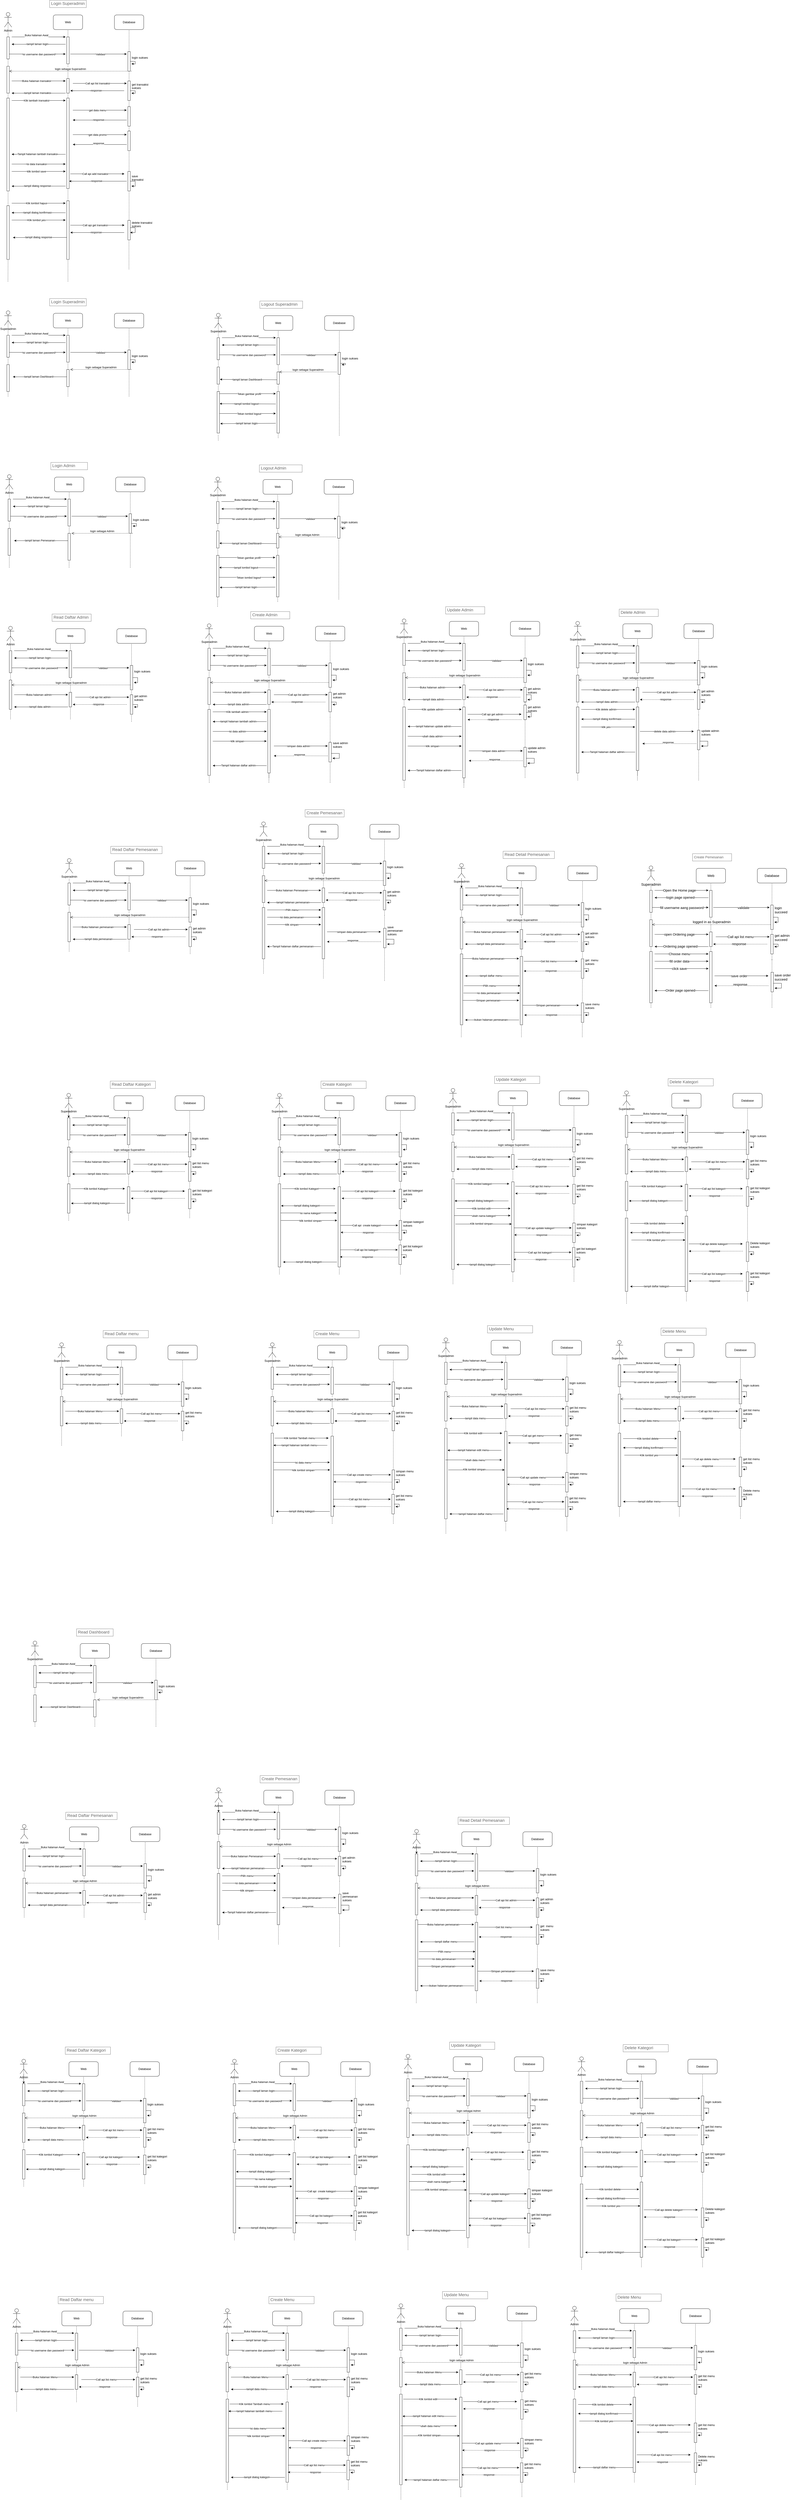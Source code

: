 <mxfile version="24.8.6">
  <diagram name="Page-1" id="vzhOR2eHgaGLr1CNi9pj">
    <mxGraphModel dx="2331" dy="810" grid="1" gridSize="10" guides="1" tooltips="1" connect="1" arrows="1" fold="1" page="1" pageScale="1" pageWidth="850" pageHeight="1100" math="0" shadow="0">
      <root>
        <mxCell id="0" />
        <mxCell id="1" parent="0" />
        <mxCell id="It3_d70ViDj7luGkNstU-1405" value="" style="endArrow=none;dashed=1;html=1;rounded=0;" parent="1" edge="1">
          <mxGeometry width="50" height="50" relative="1" as="geometry">
            <mxPoint x="-465" y="3890" as="sourcePoint" />
            <mxPoint x="-465" y="3590" as="targetPoint" />
          </mxGeometry>
        </mxCell>
        <mxCell id="It3_d70ViDj7luGkNstU-853" value="" style="endArrow=none;dashed=1;html=1;rounded=0;entryX=0.5;entryY=0.5;entryDx=0;entryDy=0;entryPerimeter=0;verticalAlign=middle;horizontal=1;" parent="1" target="It3_d70ViDj7luGkNstU-586" edge="1">
          <mxGeometry width="50" height="50" relative="1" as="geometry">
            <mxPoint x="-705" y="2940" as="sourcePoint" />
            <mxPoint x="-705" y="2900" as="targetPoint" />
          </mxGeometry>
        </mxCell>
        <mxCell id="qMm-3vZ8i6C3AjNv5jlR-77" value="&lt;div&gt;Superadmin&lt;br&gt;&lt;/div&gt;&lt;div&gt;&lt;br&gt;&lt;/div&gt;" style="shape=umlActor;verticalLabelPosition=bottom;verticalAlign=top;html=1;outlineConnect=0;" parent="1" vertex="1">
          <mxGeometry x="-730" y="1270" width="30" height="60" as="geometry" />
        </mxCell>
        <mxCell id="qMm-3vZ8i6C3AjNv5jlR-78" value="" style="endArrow=none;dashed=1;html=1;rounded=0;entryX=0.5;entryY=0.5;entryDx=0;entryDy=0;entryPerimeter=0;" parent="1" target="qMm-3vZ8i6C3AjNv5jlR-77" edge="1">
          <mxGeometry width="50" height="50" relative="1" as="geometry">
            <mxPoint x="-715" y="1620" as="sourcePoint" />
            <mxPoint x="-480" y="1350" as="targetPoint" />
          </mxGeometry>
        </mxCell>
        <mxCell id="qMm-3vZ8i6C3AjNv5jlR-79" value="" style="rounded=0;whiteSpace=wrap;html=1;" parent="1" vertex="1">
          <mxGeometry x="-720" y="1370" width="10" height="90" as="geometry" />
        </mxCell>
        <mxCell id="qMm-3vZ8i6C3AjNv5jlR-80" value="" style="endArrow=classic;html=1;rounded=0;" parent="1" edge="1">
          <mxGeometry width="50" height="50" relative="1" as="geometry">
            <mxPoint x="-700" y="1370" as="sourcePoint" />
            <mxPoint x="-480" y="1370" as="targetPoint" />
          </mxGeometry>
        </mxCell>
        <mxCell id="qMm-3vZ8i6C3AjNv5jlR-81" value="&lt;div&gt;Buka halaman Awal&lt;/div&gt;&lt;div&gt;&lt;br&gt;&lt;/div&gt;" style="edgeLabel;html=1;align=center;verticalAlign=middle;resizable=0;points=[];" parent="qMm-3vZ8i6C3AjNv5jlR-80" connectable="0" vertex="1">
          <mxGeometry x="-0.305" relative="1" as="geometry">
            <mxPoint x="24" as="offset" />
          </mxGeometry>
        </mxCell>
        <mxCell id="qMm-3vZ8i6C3AjNv5jlR-82" value="Web" style="rounded=1;whiteSpace=wrap;html=1;" parent="1" vertex="1">
          <mxGeometry x="-530" y="1280" width="120" height="60" as="geometry" />
        </mxCell>
        <mxCell id="qMm-3vZ8i6C3AjNv5jlR-83" value="" style="endArrow=none;dashed=1;html=1;rounded=0;entryX=0.5;entryY=1;entryDx=0;entryDy=0;" parent="1" source="qMm-3vZ8i6C3AjNv5jlR-85" target="qMm-3vZ8i6C3AjNv5jlR-82" edge="1">
          <mxGeometry width="50" height="50" relative="1" as="geometry">
            <mxPoint x="-470" y="1600" as="sourcePoint" />
            <mxPoint x="-460" y="1360" as="targetPoint" />
          </mxGeometry>
        </mxCell>
        <mxCell id="qMm-3vZ8i6C3AjNv5jlR-84" value="" style="endArrow=none;dashed=1;html=1;rounded=0;entryX=0.5;entryY=1;entryDx=0;entryDy=0;" parent="1" source="It3_d70ViDj7luGkNstU-185" target="qMm-3vZ8i6C3AjNv5jlR-85" edge="1">
          <mxGeometry width="50" height="50" relative="1" as="geometry">
            <mxPoint x="-470" y="1620" as="sourcePoint" />
            <mxPoint x="-470" y="1340" as="targetPoint" />
          </mxGeometry>
        </mxCell>
        <mxCell id="qMm-3vZ8i6C3AjNv5jlR-85" value="" style="rounded=0;whiteSpace=wrap;html=1;" parent="1" vertex="1">
          <mxGeometry x="-475" y="1370" width="10" height="110" as="geometry" />
        </mxCell>
        <mxCell id="qMm-3vZ8i6C3AjNv5jlR-86" value="Database" style="rounded=1;whiteSpace=wrap;html=1;" parent="1" vertex="1">
          <mxGeometry x="-280" y="1280" width="120" height="60" as="geometry" />
        </mxCell>
        <mxCell id="qMm-3vZ8i6C3AjNv5jlR-87" value="" style="endArrow=none;dashed=1;html=1;rounded=0;entryX=0.5;entryY=1;entryDx=0;entryDy=0;" parent="1" source="qMm-3vZ8i6C3AjNv5jlR-89" target="qMm-3vZ8i6C3AjNv5jlR-86" edge="1">
          <mxGeometry width="50" height="50" relative="1" as="geometry">
            <mxPoint x="-220" y="1660" as="sourcePoint" />
            <mxPoint x="-360" y="1430" as="targetPoint" />
          </mxGeometry>
        </mxCell>
        <mxCell id="qMm-3vZ8i6C3AjNv5jlR-88" style="edgeStyle=orthogonalEdgeStyle;rounded=0;orthogonalLoop=1;jettySize=auto;html=1;" parent="1" source="qMm-3vZ8i6C3AjNv5jlR-89" edge="1">
          <mxGeometry relative="1" as="geometry">
            <mxPoint x="-210" y="1480" as="targetPoint" />
          </mxGeometry>
        </mxCell>
        <mxCell id="qMm-3vZ8i6C3AjNv5jlR-89" value="" style="rounded=0;whiteSpace=wrap;html=1;" parent="1" vertex="1">
          <mxGeometry x="-225" y="1430" width="10" height="80" as="geometry" />
        </mxCell>
        <mxCell id="qMm-3vZ8i6C3AjNv5jlR-90" value="" style="endArrow=classic;html=1;rounded=0;" parent="1" edge="1">
          <mxGeometry width="50" height="50" relative="1" as="geometry">
            <mxPoint x="-710" y="1440" as="sourcePoint" />
            <mxPoint x="-480" y="1440" as="targetPoint" />
          </mxGeometry>
        </mxCell>
        <mxCell id="qMm-3vZ8i6C3AjNv5jlR-91" value="isi username dan password" style="edgeLabel;html=1;align=center;verticalAlign=middle;resizable=0;points=[];" parent="qMm-3vZ8i6C3AjNv5jlR-90" connectable="0" vertex="1">
          <mxGeometry x="0.049" y="-1" relative="1" as="geometry">
            <mxPoint as="offset" />
          </mxGeometry>
        </mxCell>
        <mxCell id="qMm-3vZ8i6C3AjNv5jlR-92" value="" style="rounded=0;whiteSpace=wrap;html=1;" parent="1" vertex="1">
          <mxGeometry x="-720" y="1490" width="10" height="110" as="geometry" />
        </mxCell>
        <mxCell id="qMm-3vZ8i6C3AjNv5jlR-93" value="" style="endArrow=classic;html=1;rounded=0;" parent="1" edge="1">
          <mxGeometry width="50" height="50" relative="1" as="geometry">
            <mxPoint x="-480" y="1400" as="sourcePoint" />
            <mxPoint x="-700" y="1400" as="targetPoint" />
          </mxGeometry>
        </mxCell>
        <mxCell id="qMm-3vZ8i6C3AjNv5jlR-94" value="&lt;div&gt;tampil laman login&lt;/div&gt;" style="edgeLabel;html=1;align=center;verticalAlign=middle;resizable=0;points=[];" parent="qMm-3vZ8i6C3AjNv5jlR-93" connectable="0" vertex="1">
          <mxGeometry x="0.049" y="-1" relative="1" as="geometry">
            <mxPoint as="offset" />
          </mxGeometry>
        </mxCell>
        <mxCell id="qMm-3vZ8i6C3AjNv5jlR-95" value="" style="endArrow=classic;html=1;rounded=0;" parent="1" edge="1">
          <mxGeometry width="50" height="50" relative="1" as="geometry">
            <mxPoint x="-460" y="1440" as="sourcePoint" />
            <mxPoint x="-230" y="1440" as="targetPoint" />
          </mxGeometry>
        </mxCell>
        <mxCell id="qMm-3vZ8i6C3AjNv5jlR-96" value="&lt;div&gt;Validasi&lt;/div&gt;" style="edgeLabel;html=1;align=center;verticalAlign=middle;resizable=0;points=[];" parent="qMm-3vZ8i6C3AjNv5jlR-95" connectable="0" vertex="1">
          <mxGeometry x="-0.372" y="-1" relative="1" as="geometry">
            <mxPoint x="51" as="offset" />
          </mxGeometry>
        </mxCell>
        <mxCell id="qMm-3vZ8i6C3AjNv5jlR-97" value="" style="endArrow=none;dashed=1;html=1;rounded=0;entryX=0.5;entryY=1;entryDx=0;entryDy=0;" parent="1" target="qMm-3vZ8i6C3AjNv5jlR-89" edge="1">
          <mxGeometry width="50" height="50" relative="1" as="geometry">
            <mxPoint x="-220" y="1620" as="sourcePoint" />
            <mxPoint x="-480" y="1460" as="targetPoint" />
          </mxGeometry>
        </mxCell>
        <mxCell id="qMm-3vZ8i6C3AjNv5jlR-98" value="login sukses" style="text;strokeColor=none;fillColor=none;align=left;verticalAlign=middle;spacingLeft=4;spacingRight=4;overflow=hidden;points=[[0,0.5],[1,0.5]];portConstraint=eastwest;rotatable=0;whiteSpace=wrap;html=1;" parent="1" vertex="1">
          <mxGeometry x="-215" y="1440" width="80" height="30" as="geometry" />
        </mxCell>
        <mxCell id="qMm-3vZ8i6C3AjNv5jlR-101" value="&lt;div&gt;login sebagai Superadmin&lt;/div&gt;" style="html=1;verticalAlign=bottom;endArrow=open;dashed=1;endSize=8;curved=0;rounded=0;" parent="1" edge="1">
          <mxGeometry relative="1" as="geometry">
            <mxPoint x="-210" y="1510" as="sourcePoint" />
            <mxPoint x="-460" y="1510" as="targetPoint" />
          </mxGeometry>
        </mxCell>
        <mxCell id="It3_d70ViDj7luGkNstU-1" value="Login Superadmin" style="strokeWidth=1;shadow=0;dashed=0;align=center;html=1;shape=mxgraph.mockup.text.textBox;fontColor=#666666;align=left;fontSize=17;spacingLeft=4;spacingTop=-3;whiteSpace=wrap;strokeColor=#666666;mainText=" parent="1" vertex="1">
          <mxGeometry x="-545" y="1220" width="150" height="30" as="geometry" />
        </mxCell>
        <mxCell id="It3_d70ViDj7luGkNstU-94" value="&lt;div&gt;Admin&lt;/div&gt;&lt;div&gt;&lt;br&gt;&lt;/div&gt;" style="shape=umlActor;verticalLabelPosition=bottom;verticalAlign=top;html=1;outlineConnect=0;" parent="1" vertex="1">
          <mxGeometry x="-730" y="50" width="30" height="60" as="geometry" />
        </mxCell>
        <mxCell id="It3_d70ViDj7luGkNstU-95" value="" style="endArrow=none;dashed=1;html=1;rounded=0;entryX=0.5;entryY=0.5;entryDx=0;entryDy=0;entryPerimeter=0;" parent="1" source="It3_d70ViDj7luGkNstU-137" target="It3_d70ViDj7luGkNstU-94" edge="1">
          <mxGeometry width="50" height="50" relative="1" as="geometry">
            <mxPoint x="-715" y="630" as="sourcePoint" />
            <mxPoint x="-480" y="130" as="targetPoint" />
          </mxGeometry>
        </mxCell>
        <mxCell id="It3_d70ViDj7luGkNstU-96" value="" style="rounded=0;whiteSpace=wrap;html=1;" parent="1" vertex="1">
          <mxGeometry x="-720" y="150" width="10" height="90" as="geometry" />
        </mxCell>
        <mxCell id="It3_d70ViDj7luGkNstU-97" value="" style="endArrow=classic;html=1;rounded=0;" parent="1" edge="1">
          <mxGeometry width="50" height="50" relative="1" as="geometry">
            <mxPoint x="-700" y="150" as="sourcePoint" />
            <mxPoint x="-480" y="150" as="targetPoint" />
          </mxGeometry>
        </mxCell>
        <mxCell id="It3_d70ViDj7luGkNstU-98" value="&lt;div&gt;Buka halaman Awal&lt;/div&gt;&lt;div&gt;&lt;br&gt;&lt;/div&gt;" style="edgeLabel;html=1;align=center;verticalAlign=middle;resizable=0;points=[];" parent="It3_d70ViDj7luGkNstU-97" connectable="0" vertex="1">
          <mxGeometry x="-0.305" relative="1" as="geometry">
            <mxPoint x="24" as="offset" />
          </mxGeometry>
        </mxCell>
        <mxCell id="It3_d70ViDj7luGkNstU-99" value="Web" style="rounded=1;whiteSpace=wrap;html=1;" parent="1" vertex="1">
          <mxGeometry x="-530" y="60" width="120" height="60" as="geometry" />
        </mxCell>
        <mxCell id="It3_d70ViDj7luGkNstU-100" value="" style="endArrow=none;dashed=1;html=1;rounded=0;entryX=0.5;entryY=1;entryDx=0;entryDy=0;" parent="1" source="It3_d70ViDj7luGkNstU-102" target="It3_d70ViDj7luGkNstU-99" edge="1">
          <mxGeometry width="50" height="50" relative="1" as="geometry">
            <mxPoint x="-470" y="380" as="sourcePoint" />
            <mxPoint x="-460" y="140" as="targetPoint" />
          </mxGeometry>
        </mxCell>
        <mxCell id="It3_d70ViDj7luGkNstU-101" value="" style="endArrow=none;dashed=1;html=1;rounded=0;entryX=0.5;entryY=1;entryDx=0;entryDy=0;" parent="1" source="It3_d70ViDj7luGkNstU-117" target="It3_d70ViDj7luGkNstU-102" edge="1">
          <mxGeometry width="50" height="50" relative="1" as="geometry">
            <mxPoint x="-470" y="490" as="sourcePoint" />
            <mxPoint x="-470" y="120" as="targetPoint" />
          </mxGeometry>
        </mxCell>
        <mxCell id="It3_d70ViDj7luGkNstU-102" value="" style="rounded=0;whiteSpace=wrap;html=1;" parent="1" vertex="1">
          <mxGeometry x="-475" y="150" width="10" height="110" as="geometry" />
        </mxCell>
        <mxCell id="It3_d70ViDj7luGkNstU-103" value="Database" style="rounded=1;whiteSpace=wrap;html=1;" parent="1" vertex="1">
          <mxGeometry x="-280" y="60" width="120" height="60" as="geometry" />
        </mxCell>
        <mxCell id="It3_d70ViDj7luGkNstU-104" value="" style="endArrow=none;dashed=1;html=1;rounded=0;entryX=0.5;entryY=1;entryDx=0;entryDy=0;" parent="1" source="It3_d70ViDj7luGkNstU-106" target="It3_d70ViDj7luGkNstU-103" edge="1">
          <mxGeometry width="50" height="50" relative="1" as="geometry">
            <mxPoint x="-220" y="440" as="sourcePoint" />
            <mxPoint x="-360" y="210" as="targetPoint" />
          </mxGeometry>
        </mxCell>
        <mxCell id="It3_d70ViDj7luGkNstU-105" style="edgeStyle=orthogonalEdgeStyle;rounded=0;orthogonalLoop=1;jettySize=auto;html=1;" parent="1" source="It3_d70ViDj7luGkNstU-106" edge="1">
          <mxGeometry relative="1" as="geometry">
            <mxPoint x="-210" y="260" as="targetPoint" />
          </mxGeometry>
        </mxCell>
        <mxCell id="It3_d70ViDj7luGkNstU-106" value="" style="rounded=0;whiteSpace=wrap;html=1;" parent="1" vertex="1">
          <mxGeometry x="-225" y="210" width="10" height="80" as="geometry" />
        </mxCell>
        <mxCell id="It3_d70ViDj7luGkNstU-107" value="" style="endArrow=classic;html=1;rounded=0;" parent="1" edge="1">
          <mxGeometry width="50" height="50" relative="1" as="geometry">
            <mxPoint x="-710" y="220" as="sourcePoint" />
            <mxPoint x="-480" y="220" as="targetPoint" />
          </mxGeometry>
        </mxCell>
        <mxCell id="It3_d70ViDj7luGkNstU-108" value="isi username dan password" style="edgeLabel;html=1;align=center;verticalAlign=middle;resizable=0;points=[];" parent="It3_d70ViDj7luGkNstU-107" connectable="0" vertex="1">
          <mxGeometry x="0.049" y="-1" relative="1" as="geometry">
            <mxPoint as="offset" />
          </mxGeometry>
        </mxCell>
        <mxCell id="It3_d70ViDj7luGkNstU-109" value="" style="rounded=0;whiteSpace=wrap;html=1;" parent="1" vertex="1">
          <mxGeometry x="-720" y="270" width="10" height="110" as="geometry" />
        </mxCell>
        <mxCell id="It3_d70ViDj7luGkNstU-110" value="" style="endArrow=classic;html=1;rounded=0;" parent="1" edge="1">
          <mxGeometry width="50" height="50" relative="1" as="geometry">
            <mxPoint x="-480" y="180" as="sourcePoint" />
            <mxPoint x="-700" y="180" as="targetPoint" />
          </mxGeometry>
        </mxCell>
        <mxCell id="It3_d70ViDj7luGkNstU-111" value="&lt;div&gt;tampil laman login&lt;/div&gt;" style="edgeLabel;html=1;align=center;verticalAlign=middle;resizable=0;points=[];" parent="It3_d70ViDj7luGkNstU-110" connectable="0" vertex="1">
          <mxGeometry x="0.049" y="-1" relative="1" as="geometry">
            <mxPoint as="offset" />
          </mxGeometry>
        </mxCell>
        <mxCell id="It3_d70ViDj7luGkNstU-112" value="" style="endArrow=classic;html=1;rounded=0;" parent="1" edge="1">
          <mxGeometry width="50" height="50" relative="1" as="geometry">
            <mxPoint x="-460" y="220" as="sourcePoint" />
            <mxPoint x="-230" y="220" as="targetPoint" />
          </mxGeometry>
        </mxCell>
        <mxCell id="It3_d70ViDj7luGkNstU-113" value="&lt;div&gt;Validasi&lt;/div&gt;" style="edgeLabel;html=1;align=center;verticalAlign=middle;resizable=0;points=[];" parent="It3_d70ViDj7luGkNstU-112" connectable="0" vertex="1">
          <mxGeometry x="-0.372" y="-1" relative="1" as="geometry">
            <mxPoint x="51" as="offset" />
          </mxGeometry>
        </mxCell>
        <mxCell id="It3_d70ViDj7luGkNstU-114" value="" style="endArrow=none;dashed=1;html=1;rounded=0;entryX=0.5;entryY=1;entryDx=0;entryDy=0;" parent="1" source="It3_d70ViDj7luGkNstU-146" target="It3_d70ViDj7luGkNstU-106" edge="1">
          <mxGeometry width="50" height="50" relative="1" as="geometry">
            <mxPoint x="-220" y="630" as="sourcePoint" />
            <mxPoint x="-480" y="240" as="targetPoint" />
          </mxGeometry>
        </mxCell>
        <mxCell id="It3_d70ViDj7luGkNstU-115" value="login sukses" style="text;strokeColor=none;fillColor=none;align=left;verticalAlign=middle;spacingLeft=4;spacingRight=4;overflow=hidden;points=[[0,0.5],[1,0.5]];portConstraint=eastwest;rotatable=0;whiteSpace=wrap;html=1;" parent="1" vertex="1">
          <mxGeometry x="-215" y="220" width="80" height="30" as="geometry" />
        </mxCell>
        <mxCell id="It3_d70ViDj7luGkNstU-116" value="" style="endArrow=none;dashed=1;html=1;rounded=0;entryX=0.5;entryY=1;entryDx=0;entryDy=0;" parent="1" source="It3_d70ViDj7luGkNstU-126" target="It3_d70ViDj7luGkNstU-117" edge="1">
          <mxGeometry width="50" height="50" relative="1" as="geometry">
            <mxPoint x="-470" y="490" as="sourcePoint" />
            <mxPoint x="-470" y="230" as="targetPoint" />
          </mxGeometry>
        </mxCell>
        <mxCell id="It3_d70ViDj7luGkNstU-117" value="" style="rounded=0;whiteSpace=wrap;html=1;" parent="1" vertex="1">
          <mxGeometry x="-475" y="320" width="10" height="60" as="geometry" />
        </mxCell>
        <mxCell id="It3_d70ViDj7luGkNstU-118" value="&lt;div&gt;login sebagai Superadmin&lt;/div&gt;" style="html=1;verticalAlign=bottom;endArrow=open;dashed=1;endSize=8;curved=0;rounded=0;entryX=1;entryY=0;entryDx=0;entryDy=0;" parent="1" edge="1">
          <mxGeometry relative="1" as="geometry">
            <mxPoint x="-210" y="290" as="sourcePoint" />
            <mxPoint x="-710" y="290" as="targetPoint" />
          </mxGeometry>
        </mxCell>
        <mxCell id="It3_d70ViDj7luGkNstU-119" value="" style="endArrow=classic;html=1;rounded=0;" parent="1" edge="1">
          <mxGeometry width="50" height="50" relative="1" as="geometry">
            <mxPoint x="-700" y="330" as="sourcePoint" />
            <mxPoint x="-480" y="330" as="targetPoint" />
          </mxGeometry>
        </mxCell>
        <mxCell id="It3_d70ViDj7luGkNstU-120" value="&lt;div&gt;Buka halaman transaksi&lt;br&gt;&lt;/div&gt;" style="edgeLabel;html=1;align=center;verticalAlign=middle;resizable=0;points=[];" parent="It3_d70ViDj7luGkNstU-119" connectable="0" vertex="1">
          <mxGeometry x="-0.305" relative="1" as="geometry">
            <mxPoint x="24" as="offset" />
          </mxGeometry>
        </mxCell>
        <mxCell id="It3_d70ViDj7luGkNstU-121" value="" style="endArrow=classic;html=1;rounded=0;" parent="1" edge="1">
          <mxGeometry width="50" height="50" relative="1" as="geometry">
            <mxPoint x="-480" y="380" as="sourcePoint" />
            <mxPoint x="-700" y="380" as="targetPoint" />
          </mxGeometry>
        </mxCell>
        <mxCell id="It3_d70ViDj7luGkNstU-122" value="&lt;div&gt;tampil laman transaksi&lt;/div&gt;" style="edgeLabel;html=1;align=center;verticalAlign=middle;resizable=0;points=[];" parent="It3_d70ViDj7luGkNstU-121" connectable="0" vertex="1">
          <mxGeometry x="0.049" y="-1" relative="1" as="geometry">
            <mxPoint as="offset" />
          </mxGeometry>
        </mxCell>
        <mxCell id="It3_d70ViDj7luGkNstU-123" value="" style="endArrow=classic;html=1;rounded=0;" parent="1" edge="1">
          <mxGeometry width="50" height="50" relative="1" as="geometry">
            <mxPoint x="-700" y="410" as="sourcePoint" />
            <mxPoint x="-480" y="410" as="targetPoint" />
          </mxGeometry>
        </mxCell>
        <mxCell id="It3_d70ViDj7luGkNstU-124" value="Klik tambah transaksi" style="edgeLabel;html=1;align=center;verticalAlign=middle;resizable=0;points=[];" parent="It3_d70ViDj7luGkNstU-123" connectable="0" vertex="1">
          <mxGeometry x="-0.305" relative="1" as="geometry">
            <mxPoint x="24" as="offset" />
          </mxGeometry>
        </mxCell>
        <mxCell id="It3_d70ViDj7luGkNstU-125" value="" style="endArrow=none;dashed=1;html=1;rounded=0;entryX=0.5;entryY=1;entryDx=0;entryDy=0;" parent="1" edge="1">
          <mxGeometry width="50" height="50" relative="1" as="geometry">
            <mxPoint x="-470" y="1150" as="sourcePoint" />
            <mxPoint x="-470" y="760" as="targetPoint" />
          </mxGeometry>
        </mxCell>
        <mxCell id="It3_d70ViDj7luGkNstU-126" value="" style="rounded=0;whiteSpace=wrap;html=1;" parent="1" vertex="1">
          <mxGeometry x="-475" y="400" width="10" height="370" as="geometry" />
        </mxCell>
        <mxCell id="It3_d70ViDj7luGkNstU-127" value="" style="endArrow=classic;html=1;rounded=0;" parent="1" edge="1">
          <mxGeometry width="50" height="50" relative="1" as="geometry">
            <mxPoint x="-480" y="630" as="sourcePoint" />
            <mxPoint x="-700" y="630" as="targetPoint" />
          </mxGeometry>
        </mxCell>
        <mxCell id="It3_d70ViDj7luGkNstU-128" value="Tampil halaman tambah transaksi" style="edgeLabel;html=1;align=center;verticalAlign=middle;resizable=0;points=[];" parent="It3_d70ViDj7luGkNstU-127" connectable="0" vertex="1">
          <mxGeometry x="0.049" y="-1" relative="1" as="geometry">
            <mxPoint as="offset" />
          </mxGeometry>
        </mxCell>
        <mxCell id="It3_d70ViDj7luGkNstU-129" value="" style="endArrow=classic;html=1;rounded=0;" parent="1" edge="1">
          <mxGeometry width="50" height="50" relative="1" as="geometry">
            <mxPoint x="-700" y="670" as="sourcePoint" />
            <mxPoint x="-480" y="670" as="targetPoint" />
          </mxGeometry>
        </mxCell>
        <mxCell id="It3_d70ViDj7luGkNstU-130" value="&lt;div&gt;Isi data transaksi&lt;/div&gt;" style="edgeLabel;html=1;align=center;verticalAlign=middle;resizable=0;points=[];" parent="It3_d70ViDj7luGkNstU-129" connectable="0" vertex="1">
          <mxGeometry x="-0.305" relative="1" as="geometry">
            <mxPoint x="24" as="offset" />
          </mxGeometry>
        </mxCell>
        <mxCell id="It3_d70ViDj7luGkNstU-131" value="" style="endArrow=classic;html=1;rounded=0;" parent="1" edge="1">
          <mxGeometry width="50" height="50" relative="1" as="geometry">
            <mxPoint x="-700" y="700" as="sourcePoint" />
            <mxPoint x="-480" y="700" as="targetPoint" />
          </mxGeometry>
        </mxCell>
        <mxCell id="It3_d70ViDj7luGkNstU-132" value="&lt;div&gt;klik tombol save&lt;/div&gt;" style="edgeLabel;html=1;align=center;verticalAlign=middle;resizable=0;points=[];" parent="It3_d70ViDj7luGkNstU-131" connectable="0" vertex="1">
          <mxGeometry x="-0.305" relative="1" as="geometry">
            <mxPoint x="24" as="offset" />
          </mxGeometry>
        </mxCell>
        <mxCell id="It3_d70ViDj7luGkNstU-133" value="" style="endArrow=none;dashed=1;html=1;rounded=0;entryX=0.5;entryY=1;entryDx=0;entryDy=0;" parent="1" source="It3_d70ViDj7luGkNstU-159" target="It3_d70ViDj7luGkNstU-135" edge="1">
          <mxGeometry width="50" height="50" relative="1" as="geometry">
            <mxPoint x="-220" y="1020" as="sourcePoint" />
            <mxPoint x="-220" y="470" as="targetPoint" />
          </mxGeometry>
        </mxCell>
        <mxCell id="It3_d70ViDj7luGkNstU-134" style="edgeStyle=orthogonalEdgeStyle;rounded=0;orthogonalLoop=1;jettySize=auto;html=1;" parent="1" source="It3_d70ViDj7luGkNstU-135" edge="1">
          <mxGeometry relative="1" as="geometry">
            <mxPoint x="-210" y="760" as="targetPoint" />
          </mxGeometry>
        </mxCell>
        <mxCell id="It3_d70ViDj7luGkNstU-135" value="" style="rounded=0;whiteSpace=wrap;html=1;" parent="1" vertex="1">
          <mxGeometry x="-225" y="700" width="10" height="80" as="geometry" />
        </mxCell>
        <mxCell id="It3_d70ViDj7luGkNstU-136" value="" style="endArrow=none;dashed=1;html=1;rounded=0;entryX=0.5;entryY=0.5;entryDx=0;entryDy=0;entryPerimeter=0;" parent="1" source="It3_d70ViDj7luGkNstU-149" edge="1">
          <mxGeometry width="50" height="50" relative="1" as="geometry">
            <mxPoint x="-715" y="970" as="sourcePoint" />
            <mxPoint x="-715" y="650" as="targetPoint" />
          </mxGeometry>
        </mxCell>
        <mxCell id="It3_d70ViDj7luGkNstU-137" value="" style="rounded=0;whiteSpace=wrap;html=1;" parent="1" vertex="1">
          <mxGeometry x="-720" y="400" width="10" height="380" as="geometry" />
        </mxCell>
        <mxCell id="It3_d70ViDj7luGkNstU-138" value="" style="endArrow=classic;html=1;rounded=0;entryX=-0.45;entryY=0.125;entryDx=0;entryDy=0;entryPerimeter=0;" parent="1" edge="1">
          <mxGeometry width="50" height="50" relative="1" as="geometry">
            <mxPoint x="-460" y="710" as="sourcePoint" />
            <mxPoint x="-239.5" y="710" as="targetPoint" />
          </mxGeometry>
        </mxCell>
        <mxCell id="It3_d70ViDj7luGkNstU-139" value="&lt;div&gt;Call api add transaksi&lt;/div&gt;" style="edgeLabel;html=1;align=center;verticalAlign=middle;resizable=0;points=[];" parent="It3_d70ViDj7luGkNstU-138" connectable="0" vertex="1">
          <mxGeometry x="-0.305" relative="1" as="geometry">
            <mxPoint x="24" as="offset" />
          </mxGeometry>
        </mxCell>
        <mxCell id="It3_d70ViDj7luGkNstU-140" value="" style="endArrow=classic;html=1;rounded=0;exitX=0;exitY=0.5;exitDx=0;exitDy=0;" parent="1" edge="1">
          <mxGeometry width="50" height="50" relative="1" as="geometry">
            <mxPoint x="-230" y="740" as="sourcePoint" />
            <mxPoint x="-465" y="740" as="targetPoint" />
          </mxGeometry>
        </mxCell>
        <mxCell id="It3_d70ViDj7luGkNstU-141" value="response" style="edgeLabel;html=1;align=center;verticalAlign=middle;resizable=0;points=[];" parent="It3_d70ViDj7luGkNstU-140" connectable="0" vertex="1">
          <mxGeometry x="0.049" y="-1" relative="1" as="geometry">
            <mxPoint as="offset" />
          </mxGeometry>
        </mxCell>
        <mxCell id="It3_d70ViDj7luGkNstU-142" value="" style="endArrow=classic;html=1;rounded=0;" parent="1" edge="1">
          <mxGeometry width="50" height="50" relative="1" as="geometry">
            <mxPoint x="-480" y="760" as="sourcePoint" />
            <mxPoint x="-700" y="760.42" as="targetPoint" />
          </mxGeometry>
        </mxCell>
        <mxCell id="It3_d70ViDj7luGkNstU-143" value="tampil dialog response" style="edgeLabel;html=1;align=center;verticalAlign=middle;resizable=0;points=[];" parent="It3_d70ViDj7luGkNstU-142" connectable="0" vertex="1">
          <mxGeometry x="0.049" y="-1" relative="1" as="geometry">
            <mxPoint as="offset" />
          </mxGeometry>
        </mxCell>
        <mxCell id="It3_d70ViDj7luGkNstU-144" value="" style="endArrow=none;dashed=1;html=1;rounded=0;entryX=0.5;entryY=1;entryDx=0;entryDy=0;" parent="1" source="It3_d70ViDj7luGkNstU-169" edge="1">
          <mxGeometry width="50" height="50" relative="1" as="geometry">
            <mxPoint x="-220" y="530" as="sourcePoint" />
            <mxPoint x="-220" y="430" as="targetPoint" />
          </mxGeometry>
        </mxCell>
        <mxCell id="It3_d70ViDj7luGkNstU-145" style="edgeStyle=orthogonalEdgeStyle;rounded=0;orthogonalLoop=1;jettySize=auto;html=1;" parent="1" source="It3_d70ViDj7luGkNstU-146" edge="1">
          <mxGeometry relative="1" as="geometry">
            <mxPoint x="-210" y="380" as="targetPoint" />
          </mxGeometry>
        </mxCell>
        <mxCell id="It3_d70ViDj7luGkNstU-146" value="" style="rounded=0;whiteSpace=wrap;html=1;" parent="1" vertex="1">
          <mxGeometry x="-225" y="330" width="10" height="80" as="geometry" />
        </mxCell>
        <mxCell id="It3_d70ViDj7luGkNstU-147" value="" style="endArrow=classic;html=1;rounded=0;" parent="1" edge="1">
          <mxGeometry width="50" height="50" relative="1" as="geometry">
            <mxPoint x="-450" y="340" as="sourcePoint" />
            <mxPoint x="-230" y="340" as="targetPoint" />
          </mxGeometry>
        </mxCell>
        <mxCell id="It3_d70ViDj7luGkNstU-148" value="Call api list transaksi" style="edgeLabel;html=1;align=center;verticalAlign=middle;resizable=0;points=[];" parent="It3_d70ViDj7luGkNstU-147" connectable="0" vertex="1">
          <mxGeometry x="-0.305" relative="1" as="geometry">
            <mxPoint x="24" as="offset" />
          </mxGeometry>
        </mxCell>
        <mxCell id="It3_d70ViDj7luGkNstU-149" value="" style="rounded=0;whiteSpace=wrap;html=1;" parent="1" vertex="1">
          <mxGeometry x="-720" y="840" width="10" height="220" as="geometry" />
        </mxCell>
        <mxCell id="It3_d70ViDj7luGkNstU-150" value="" style="rounded=0;whiteSpace=wrap;html=1;" parent="1" vertex="1">
          <mxGeometry x="-475" y="820" width="10" height="240" as="geometry" />
        </mxCell>
        <mxCell id="It3_d70ViDj7luGkNstU-151" value="" style="endArrow=classic;html=1;rounded=0;" parent="1" edge="1">
          <mxGeometry width="50" height="50" relative="1" as="geometry">
            <mxPoint x="-700" y="830" as="sourcePoint" />
            <mxPoint x="-480" y="830" as="targetPoint" />
          </mxGeometry>
        </mxCell>
        <mxCell id="It3_d70ViDj7luGkNstU-152" value="&lt;div&gt;Klik tombol hapus&lt;br&gt;&lt;/div&gt;" style="edgeLabel;html=1;align=center;verticalAlign=middle;resizable=0;points=[];" parent="It3_d70ViDj7luGkNstU-151" connectable="0" vertex="1">
          <mxGeometry x="-0.305" relative="1" as="geometry">
            <mxPoint x="24" as="offset" />
          </mxGeometry>
        </mxCell>
        <mxCell id="It3_d70ViDj7luGkNstU-153" value="" style="endArrow=classic;html=1;rounded=0;" parent="1" edge="1">
          <mxGeometry width="50" height="50" relative="1" as="geometry">
            <mxPoint x="-240" y="370" as="sourcePoint" />
            <mxPoint x="-460" y="370" as="targetPoint" />
          </mxGeometry>
        </mxCell>
        <mxCell id="It3_d70ViDj7luGkNstU-154" value="response" style="edgeLabel;html=1;align=center;verticalAlign=middle;resizable=0;points=[];" parent="It3_d70ViDj7luGkNstU-153" connectable="0" vertex="1">
          <mxGeometry x="0.049" y="-1" relative="1" as="geometry">
            <mxPoint as="offset" />
          </mxGeometry>
        </mxCell>
        <mxCell id="It3_d70ViDj7luGkNstU-155" value="" style="endArrow=classic;html=1;rounded=0;entryX=-0.45;entryY=0.125;entryDx=0;entryDy=0;entryPerimeter=0;" parent="1" edge="1">
          <mxGeometry width="50" height="50" relative="1" as="geometry">
            <mxPoint x="-460" y="920" as="sourcePoint" />
            <mxPoint x="-239" y="920" as="targetPoint" />
          </mxGeometry>
        </mxCell>
        <mxCell id="It3_d70ViDj7luGkNstU-156" value="Call api get transaksi" style="edgeLabel;html=1;align=center;verticalAlign=middle;resizable=0;points=[];" parent="It3_d70ViDj7luGkNstU-155" connectable="0" vertex="1">
          <mxGeometry x="-0.305" relative="1" as="geometry">
            <mxPoint x="24" as="offset" />
          </mxGeometry>
        </mxCell>
        <mxCell id="It3_d70ViDj7luGkNstU-157" value="" style="endArrow=classic;html=1;rounded=0;" parent="1" edge="1">
          <mxGeometry width="50" height="50" relative="1" as="geometry">
            <mxPoint x="-240" y="950" as="sourcePoint" />
            <mxPoint x="-460" y="950" as="targetPoint" />
          </mxGeometry>
        </mxCell>
        <mxCell id="It3_d70ViDj7luGkNstU-158" value="response" style="edgeLabel;html=1;align=center;verticalAlign=middle;resizable=0;points=[];" parent="It3_d70ViDj7luGkNstU-157" connectable="0" vertex="1">
          <mxGeometry x="0.049" y="-1" relative="1" as="geometry">
            <mxPoint as="offset" />
          </mxGeometry>
        </mxCell>
        <mxCell id="It3_d70ViDj7luGkNstU-159" value="" style="rounded=0;whiteSpace=wrap;html=1;" parent="1" vertex="1">
          <mxGeometry x="-225" y="900" width="10" height="80" as="geometry" />
        </mxCell>
        <mxCell id="It3_d70ViDj7luGkNstU-160" value="get transaksi sukses" style="text;strokeColor=none;fillColor=none;align=left;verticalAlign=middle;spacingLeft=4;spacingRight=4;overflow=hidden;points=[[0,0.5],[1,0.5]];portConstraint=eastwest;rotatable=0;whiteSpace=wrap;html=1;" parent="1" vertex="1">
          <mxGeometry x="-215" y="335" width="80" height="30" as="geometry" />
        </mxCell>
        <mxCell id="It3_d70ViDj7luGkNstU-161" value="save transaksi sukses" style="text;strokeColor=none;fillColor=none;align=left;verticalAlign=middle;spacingLeft=4;spacingRight=4;overflow=hidden;points=[[0,0.5],[1,0.5]];portConstraint=eastwest;rotatable=0;whiteSpace=wrap;html=1;" parent="1" vertex="1">
          <mxGeometry x="-215" y="710" width="80" height="30" as="geometry" />
        </mxCell>
        <mxCell id="It3_d70ViDj7luGkNstU-162" style="edgeStyle=orthogonalEdgeStyle;rounded=0;orthogonalLoop=1;jettySize=auto;html=1;" parent="1" source="It3_d70ViDj7luGkNstU-159" target="It3_d70ViDj7luGkNstU-159" edge="1">
          <mxGeometry relative="1" as="geometry" />
        </mxCell>
        <mxCell id="It3_d70ViDj7luGkNstU-163" value="delete transaksi sukses" style="text;strokeColor=none;fillColor=none;align=left;verticalAlign=middle;spacingLeft=4;spacingRight=4;overflow=hidden;points=[[0,0.5],[1,0.5]];portConstraint=eastwest;rotatable=0;whiteSpace=wrap;html=1;" parent="1" vertex="1">
          <mxGeometry x="-215" y="900" width="105" height="30" as="geometry" />
        </mxCell>
        <mxCell id="It3_d70ViDj7luGkNstU-164" value="" style="endArrow=classic;html=1;rounded=0;" parent="1" edge="1">
          <mxGeometry width="50" height="50" relative="1" as="geometry">
            <mxPoint x="-450" y="449.66" as="sourcePoint" />
            <mxPoint x="-230" y="449.66" as="targetPoint" />
          </mxGeometry>
        </mxCell>
        <mxCell id="It3_d70ViDj7luGkNstU-165" value="get data menu" style="edgeLabel;html=1;align=center;verticalAlign=middle;resizable=0;points=[];" parent="It3_d70ViDj7luGkNstU-164" connectable="0" vertex="1">
          <mxGeometry x="-0.305" relative="1" as="geometry">
            <mxPoint x="24" as="offset" />
          </mxGeometry>
        </mxCell>
        <mxCell id="It3_d70ViDj7luGkNstU-166" value="" style="endArrow=classic;html=1;rounded=0;" parent="1" edge="1">
          <mxGeometry width="50" height="50" relative="1" as="geometry">
            <mxPoint x="-230" y="490" as="sourcePoint" />
            <mxPoint x="-450" y="490" as="targetPoint" />
          </mxGeometry>
        </mxCell>
        <mxCell id="It3_d70ViDj7luGkNstU-167" value="response" style="edgeLabel;html=1;align=center;verticalAlign=middle;resizable=0;points=[];" parent="It3_d70ViDj7luGkNstU-166" connectable="0" vertex="1">
          <mxGeometry x="0.049" y="-1" relative="1" as="geometry">
            <mxPoint as="offset" />
          </mxGeometry>
        </mxCell>
        <mxCell id="It3_d70ViDj7luGkNstU-168" value="" style="endArrow=none;dashed=1;html=1;rounded=0;" parent="1" source="It3_d70ViDj7luGkNstU-135" target="It3_d70ViDj7luGkNstU-146" edge="1">
          <mxGeometry width="50" height="50" relative="1" as="geometry">
            <mxPoint x="-220" y="520" as="sourcePoint" />
            <mxPoint x="-220" y="410" as="targetPoint" />
          </mxGeometry>
        </mxCell>
        <mxCell id="It3_d70ViDj7luGkNstU-169" value="" style="rounded=0;whiteSpace=wrap;html=1;" parent="1" vertex="1">
          <mxGeometry x="-225" y="435" width="10" height="80" as="geometry" />
        </mxCell>
        <mxCell id="It3_d70ViDj7luGkNstU-170" value="" style="endArrow=classic;html=1;rounded=0;" parent="1" edge="1">
          <mxGeometry width="50" height="50" relative="1" as="geometry">
            <mxPoint x="-480" y="869" as="sourcePoint" />
            <mxPoint x="-700" y="869" as="targetPoint" />
          </mxGeometry>
        </mxCell>
        <mxCell id="It3_d70ViDj7luGkNstU-171" value="tampil dialog konfirmasi" style="edgeLabel;html=1;align=center;verticalAlign=middle;resizable=0;points=[];" parent="It3_d70ViDj7luGkNstU-170" connectable="0" vertex="1">
          <mxGeometry x="0.049" y="-1" relative="1" as="geometry">
            <mxPoint as="offset" />
          </mxGeometry>
        </mxCell>
        <mxCell id="It3_d70ViDj7luGkNstU-172" value="" style="endArrow=classic;html=1;rounded=0;" parent="1" edge="1">
          <mxGeometry width="50" height="50" relative="1" as="geometry">
            <mxPoint x="-700" y="899" as="sourcePoint" />
            <mxPoint x="-480" y="899" as="targetPoint" />
          </mxGeometry>
        </mxCell>
        <mxCell id="It3_d70ViDj7luGkNstU-173" value="&lt;div&gt;Klik tombol yes&lt;br&gt;&lt;/div&gt;" style="edgeLabel;html=1;align=center;verticalAlign=middle;resizable=0;points=[];" parent="It3_d70ViDj7luGkNstU-172" connectable="0" vertex="1">
          <mxGeometry x="-0.305" relative="1" as="geometry">
            <mxPoint x="24" as="offset" />
          </mxGeometry>
        </mxCell>
        <mxCell id="It3_d70ViDj7luGkNstU-174" value="" style="endArrow=none;dashed=1;html=1;rounded=0;entryX=0.5;entryY=1;entryDx=0;entryDy=0;" parent="1" edge="1">
          <mxGeometry width="50" height="50" relative="1" as="geometry">
            <mxPoint x="-220.5" y="1100" as="sourcePoint" />
            <mxPoint x="-220.5" y="980" as="targetPoint" />
          </mxGeometry>
        </mxCell>
        <mxCell id="It3_d70ViDj7luGkNstU-175" value="" style="endArrow=classic;html=1;rounded=0;" parent="1" edge="1">
          <mxGeometry width="50" height="50" relative="1" as="geometry">
            <mxPoint x="-475" y="970" as="sourcePoint" />
            <mxPoint x="-695" y="970.42" as="targetPoint" />
          </mxGeometry>
        </mxCell>
        <mxCell id="It3_d70ViDj7luGkNstU-176" value="tampil dialog response" style="edgeLabel;html=1;align=center;verticalAlign=middle;resizable=0;points=[];" parent="It3_d70ViDj7luGkNstU-175" connectable="0" vertex="1">
          <mxGeometry x="0.049" y="-1" relative="1" as="geometry">
            <mxPoint as="offset" />
          </mxGeometry>
        </mxCell>
        <mxCell id="It3_d70ViDj7luGkNstU-177" value="" style="endArrow=none;dashed=1;html=1;rounded=0;entryX=0.5;entryY=1;entryDx=0;entryDy=0;" parent="1" target="It3_d70ViDj7luGkNstU-149" edge="1">
          <mxGeometry width="50" height="50" relative="1" as="geometry">
            <mxPoint x="-715.5" y="1150" as="sourcePoint" />
            <mxPoint x="-715" y="1070" as="targetPoint" />
          </mxGeometry>
        </mxCell>
        <mxCell id="It3_d70ViDj7luGkNstU-178" value="" style="endArrow=none;dashed=1;html=1;rounded=0;entryX=0.5;entryY=1;entryDx=0;entryDy=0;" parent="1" source="It3_d70ViDj7luGkNstU-183" edge="1">
          <mxGeometry width="50" height="50" relative="1" as="geometry">
            <mxPoint x="-220" y="630" as="sourcePoint" />
            <mxPoint x="-220" y="530" as="targetPoint" />
          </mxGeometry>
        </mxCell>
        <mxCell id="It3_d70ViDj7luGkNstU-179" value="" style="endArrow=classic;html=1;rounded=0;" parent="1" edge="1">
          <mxGeometry width="50" height="50" relative="1" as="geometry">
            <mxPoint x="-450" y="549.66" as="sourcePoint" />
            <mxPoint x="-230" y="549.66" as="targetPoint" />
          </mxGeometry>
        </mxCell>
        <mxCell id="It3_d70ViDj7luGkNstU-180" value="get data promo" style="edgeLabel;html=1;align=center;verticalAlign=middle;resizable=0;points=[];" parent="It3_d70ViDj7luGkNstU-179" connectable="0" vertex="1">
          <mxGeometry x="-0.305" relative="1" as="geometry">
            <mxPoint x="24" as="offset" />
          </mxGeometry>
        </mxCell>
        <mxCell id="It3_d70ViDj7luGkNstU-181" value="" style="endArrow=classic;html=1;rounded=0;" parent="1" edge="1">
          <mxGeometry width="50" height="50" relative="1" as="geometry">
            <mxPoint x="-230" y="590" as="sourcePoint" />
            <mxPoint x="-450" y="590" as="targetPoint" />
          </mxGeometry>
        </mxCell>
        <mxCell id="It3_d70ViDj7luGkNstU-182" value="response" style="edgeLabel;html=1;align=center;verticalAlign=middle;resizable=0;points=[];" parent="It3_d70ViDj7luGkNstU-181" connectable="0" vertex="1">
          <mxGeometry x="0.049" y="-1" relative="1" as="geometry">
            <mxPoint y="-4" as="offset" />
          </mxGeometry>
        </mxCell>
        <mxCell id="It3_d70ViDj7luGkNstU-183" value="" style="rounded=0;whiteSpace=wrap;html=1;" parent="1" vertex="1">
          <mxGeometry x="-225" y="535" width="10" height="80" as="geometry" />
        </mxCell>
        <mxCell id="It3_d70ViDj7luGkNstU-184" value="Login Superadmin" style="strokeWidth=1;shadow=0;dashed=0;align=center;html=1;shape=mxgraph.mockup.text.textBox;fontColor=#666666;align=left;fontSize=17;spacingLeft=4;spacingTop=-3;whiteSpace=wrap;strokeColor=#666666;mainText=" parent="1" vertex="1">
          <mxGeometry x="-545" width="150" height="30" as="geometry" />
        </mxCell>
        <mxCell id="It3_d70ViDj7luGkNstU-186" value="" style="endArrow=none;dashed=1;html=1;rounded=0;entryX=0.5;entryY=1;entryDx=0;entryDy=0;" parent="1" target="It3_d70ViDj7luGkNstU-185" edge="1">
          <mxGeometry width="50" height="50" relative="1" as="geometry">
            <mxPoint x="-470" y="1620" as="sourcePoint" />
            <mxPoint x="-470" y="1480" as="targetPoint" />
          </mxGeometry>
        </mxCell>
        <mxCell id="It3_d70ViDj7luGkNstU-185" value="" style="rounded=0;whiteSpace=wrap;html=1;" parent="1" vertex="1">
          <mxGeometry x="-475" y="1510" width="10" height="70" as="geometry" />
        </mxCell>
        <mxCell id="It3_d70ViDj7luGkNstU-187" value="" style="endArrow=classic;html=1;rounded=0;" parent="1" edge="1">
          <mxGeometry width="50" height="50" relative="1" as="geometry">
            <mxPoint x="-475" y="1540" as="sourcePoint" />
            <mxPoint x="-695" y="1540" as="targetPoint" />
          </mxGeometry>
        </mxCell>
        <mxCell id="It3_d70ViDj7luGkNstU-188" value="&lt;div&gt;tampil laman Dashboard&lt;br&gt;&lt;/div&gt;" style="edgeLabel;html=1;align=center;verticalAlign=middle;resizable=0;points=[];" parent="It3_d70ViDj7luGkNstU-187" connectable="0" vertex="1">
          <mxGeometry x="0.049" y="-1" relative="1" as="geometry">
            <mxPoint as="offset" />
          </mxGeometry>
        </mxCell>
        <mxCell id="It3_d70ViDj7luGkNstU-189" value="&lt;div&gt;Admin&lt;/div&gt;&lt;div&gt;&lt;br&gt;&lt;/div&gt;" style="shape=umlActor;verticalLabelPosition=bottom;verticalAlign=top;html=1;outlineConnect=0;" parent="1" vertex="1">
          <mxGeometry x="-725" y="1940" width="30" height="60" as="geometry" />
        </mxCell>
        <mxCell id="It3_d70ViDj7luGkNstU-190" value="" style="endArrow=none;dashed=1;html=1;rounded=0;entryX=0.5;entryY=0.5;entryDx=0;entryDy=0;entryPerimeter=0;" parent="1" target="It3_d70ViDj7luGkNstU-189" edge="1">
          <mxGeometry width="50" height="50" relative="1" as="geometry">
            <mxPoint x="-710" y="2320" as="sourcePoint" />
            <mxPoint x="-475" y="2020" as="targetPoint" />
          </mxGeometry>
        </mxCell>
        <mxCell id="It3_d70ViDj7luGkNstU-191" value="" style="rounded=0;whiteSpace=wrap;html=1;" parent="1" vertex="1">
          <mxGeometry x="-715" y="2040" width="10" height="90" as="geometry" />
        </mxCell>
        <mxCell id="It3_d70ViDj7luGkNstU-192" value="" style="endArrow=classic;html=1;rounded=0;" parent="1" edge="1">
          <mxGeometry width="50" height="50" relative="1" as="geometry">
            <mxPoint x="-695" y="2040" as="sourcePoint" />
            <mxPoint x="-475" y="2040" as="targetPoint" />
          </mxGeometry>
        </mxCell>
        <mxCell id="It3_d70ViDj7luGkNstU-193" value="&lt;div&gt;Buka halaman Awal&lt;/div&gt;&lt;div&gt;&lt;br&gt;&lt;/div&gt;" style="edgeLabel;html=1;align=center;verticalAlign=middle;resizable=0;points=[];" parent="It3_d70ViDj7luGkNstU-192" connectable="0" vertex="1">
          <mxGeometry x="-0.305" relative="1" as="geometry">
            <mxPoint x="24" as="offset" />
          </mxGeometry>
        </mxCell>
        <mxCell id="It3_d70ViDj7luGkNstU-194" value="Web" style="rounded=1;whiteSpace=wrap;html=1;" parent="1" vertex="1">
          <mxGeometry x="-525" y="1950" width="120" height="60" as="geometry" />
        </mxCell>
        <mxCell id="It3_d70ViDj7luGkNstU-195" value="" style="endArrow=none;dashed=1;html=1;rounded=0;entryX=0.5;entryY=1;entryDx=0;entryDy=0;" parent="1" source="It3_d70ViDj7luGkNstU-197" target="It3_d70ViDj7luGkNstU-194" edge="1">
          <mxGeometry width="50" height="50" relative="1" as="geometry">
            <mxPoint x="-465" y="2270" as="sourcePoint" />
            <mxPoint x="-455" y="2030" as="targetPoint" />
          </mxGeometry>
        </mxCell>
        <mxCell id="It3_d70ViDj7luGkNstU-196" value="" style="endArrow=none;dashed=1;html=1;rounded=0;entryX=0.5;entryY=1;entryDx=0;entryDy=0;" parent="1" source="It3_d70ViDj7luGkNstU-214" target="It3_d70ViDj7luGkNstU-197" edge="1">
          <mxGeometry width="50" height="50" relative="1" as="geometry">
            <mxPoint x="-465" y="2290" as="sourcePoint" />
            <mxPoint x="-465" y="2010" as="targetPoint" />
          </mxGeometry>
        </mxCell>
        <mxCell id="It3_d70ViDj7luGkNstU-197" value="" style="rounded=0;whiteSpace=wrap;html=1;" parent="1" vertex="1">
          <mxGeometry x="-470" y="2040" width="10" height="110" as="geometry" />
        </mxCell>
        <mxCell id="It3_d70ViDj7luGkNstU-198" value="Database" style="rounded=1;whiteSpace=wrap;html=1;" parent="1" vertex="1">
          <mxGeometry x="-275" y="1950" width="120" height="60" as="geometry" />
        </mxCell>
        <mxCell id="It3_d70ViDj7luGkNstU-199" value="" style="endArrow=none;dashed=1;html=1;rounded=0;entryX=0.5;entryY=1;entryDx=0;entryDy=0;" parent="1" source="It3_d70ViDj7luGkNstU-201" target="It3_d70ViDj7luGkNstU-198" edge="1">
          <mxGeometry width="50" height="50" relative="1" as="geometry">
            <mxPoint x="-215" y="2330" as="sourcePoint" />
            <mxPoint x="-355" y="2100" as="targetPoint" />
          </mxGeometry>
        </mxCell>
        <mxCell id="It3_d70ViDj7luGkNstU-200" style="edgeStyle=orthogonalEdgeStyle;rounded=0;orthogonalLoop=1;jettySize=auto;html=1;" parent="1" source="It3_d70ViDj7luGkNstU-201" edge="1">
          <mxGeometry relative="1" as="geometry">
            <mxPoint x="-205" y="2150" as="targetPoint" />
          </mxGeometry>
        </mxCell>
        <mxCell id="It3_d70ViDj7luGkNstU-201" value="" style="rounded=0;whiteSpace=wrap;html=1;" parent="1" vertex="1">
          <mxGeometry x="-220" y="2100" width="10" height="80" as="geometry" />
        </mxCell>
        <mxCell id="It3_d70ViDj7luGkNstU-202" value="" style="endArrow=classic;html=1;rounded=0;" parent="1" edge="1">
          <mxGeometry width="50" height="50" relative="1" as="geometry">
            <mxPoint x="-705" y="2110" as="sourcePoint" />
            <mxPoint x="-475" y="2110" as="targetPoint" />
          </mxGeometry>
        </mxCell>
        <mxCell id="It3_d70ViDj7luGkNstU-203" value="isi username dan password" style="edgeLabel;html=1;align=center;verticalAlign=middle;resizable=0;points=[];" parent="It3_d70ViDj7luGkNstU-202" connectable="0" vertex="1">
          <mxGeometry x="0.049" y="-1" relative="1" as="geometry">
            <mxPoint as="offset" />
          </mxGeometry>
        </mxCell>
        <mxCell id="It3_d70ViDj7luGkNstU-204" value="" style="rounded=0;whiteSpace=wrap;html=1;" parent="1" vertex="1">
          <mxGeometry x="-715" y="2160" width="10" height="110" as="geometry" />
        </mxCell>
        <mxCell id="It3_d70ViDj7luGkNstU-205" value="" style="endArrow=classic;html=1;rounded=0;" parent="1" edge="1">
          <mxGeometry width="50" height="50" relative="1" as="geometry">
            <mxPoint x="-475" y="2070" as="sourcePoint" />
            <mxPoint x="-695" y="2070" as="targetPoint" />
          </mxGeometry>
        </mxCell>
        <mxCell id="It3_d70ViDj7luGkNstU-206" value="&lt;div&gt;tampil laman login&lt;/div&gt;" style="edgeLabel;html=1;align=center;verticalAlign=middle;resizable=0;points=[];" parent="It3_d70ViDj7luGkNstU-205" connectable="0" vertex="1">
          <mxGeometry x="0.049" y="-1" relative="1" as="geometry">
            <mxPoint as="offset" />
          </mxGeometry>
        </mxCell>
        <mxCell id="It3_d70ViDj7luGkNstU-207" value="" style="endArrow=classic;html=1;rounded=0;" parent="1" edge="1">
          <mxGeometry width="50" height="50" relative="1" as="geometry">
            <mxPoint x="-455" y="2110" as="sourcePoint" />
            <mxPoint x="-225" y="2110" as="targetPoint" />
          </mxGeometry>
        </mxCell>
        <mxCell id="It3_d70ViDj7luGkNstU-208" value="&lt;div&gt;Validasi&lt;/div&gt;" style="edgeLabel;html=1;align=center;verticalAlign=middle;resizable=0;points=[];" parent="It3_d70ViDj7luGkNstU-207" connectable="0" vertex="1">
          <mxGeometry x="-0.372" y="-1" relative="1" as="geometry">
            <mxPoint x="51" as="offset" />
          </mxGeometry>
        </mxCell>
        <mxCell id="It3_d70ViDj7luGkNstU-209" value="" style="endArrow=none;dashed=1;html=1;rounded=0;entryX=0.5;entryY=1;entryDx=0;entryDy=0;" parent="1" target="It3_d70ViDj7luGkNstU-201" edge="1">
          <mxGeometry width="50" height="50" relative="1" as="geometry">
            <mxPoint x="-215" y="2320" as="sourcePoint" />
            <mxPoint x="-475" y="2130" as="targetPoint" />
          </mxGeometry>
        </mxCell>
        <mxCell id="It3_d70ViDj7luGkNstU-210" value="login sukses" style="text;strokeColor=none;fillColor=none;align=left;verticalAlign=middle;spacingLeft=4;spacingRight=4;overflow=hidden;points=[[0,0.5],[1,0.5]];portConstraint=eastwest;rotatable=0;whiteSpace=wrap;html=1;" parent="1" vertex="1">
          <mxGeometry x="-210" y="2110" width="80" height="30" as="geometry" />
        </mxCell>
        <mxCell id="It3_d70ViDj7luGkNstU-211" value="&lt;div&gt;login sebagai Admin&lt;br&gt;&lt;/div&gt;" style="html=1;verticalAlign=bottom;endArrow=open;dashed=1;endSize=8;curved=0;rounded=0;" parent="1" edge="1">
          <mxGeometry relative="1" as="geometry">
            <mxPoint x="-205" y="2180" as="sourcePoint" />
            <mxPoint x="-455" y="2180" as="targetPoint" />
          </mxGeometry>
        </mxCell>
        <mxCell id="It3_d70ViDj7luGkNstU-212" value="Login Admin" style="strokeWidth=1;shadow=0;dashed=0;align=center;html=1;shape=mxgraph.mockup.text.textBox;fontColor=#666666;align=left;fontSize=17;spacingLeft=4;spacingTop=-3;whiteSpace=wrap;strokeColor=#666666;mainText=" parent="1" vertex="1">
          <mxGeometry x="-540" y="1890" width="150" height="30" as="geometry" />
        </mxCell>
        <mxCell id="It3_d70ViDj7luGkNstU-213" value="" style="endArrow=none;dashed=1;html=1;rounded=0;entryX=0.5;entryY=1;entryDx=0;entryDy=0;" parent="1" target="It3_d70ViDj7luGkNstU-214" edge="1">
          <mxGeometry width="50" height="50" relative="1" as="geometry">
            <mxPoint x="-465" y="2290" as="sourcePoint" />
            <mxPoint x="-465" y="2150" as="targetPoint" />
          </mxGeometry>
        </mxCell>
        <mxCell id="It3_d70ViDj7luGkNstU-214" value="" style="rounded=0;whiteSpace=wrap;html=1;" parent="1" vertex="1">
          <mxGeometry x="-470" y="2180" width="10" height="110" as="geometry" />
        </mxCell>
        <mxCell id="It3_d70ViDj7luGkNstU-215" value="" style="endArrow=classic;html=1;rounded=0;" parent="1" edge="1">
          <mxGeometry width="50" height="50" relative="1" as="geometry">
            <mxPoint x="-470" y="2210" as="sourcePoint" />
            <mxPoint x="-690" y="2210" as="targetPoint" />
          </mxGeometry>
        </mxCell>
        <mxCell id="It3_d70ViDj7luGkNstU-216" value="&lt;div&gt;tampil laman Pemesanan&lt;br&gt;&lt;/div&gt;" style="edgeLabel;html=1;align=center;verticalAlign=middle;resizable=0;points=[];" parent="It3_d70ViDj7luGkNstU-215" connectable="0" vertex="1">
          <mxGeometry x="0.049" y="-1" relative="1" as="geometry">
            <mxPoint as="offset" />
          </mxGeometry>
        </mxCell>
        <mxCell id="It3_d70ViDj7luGkNstU-218" value="" style="endArrow=none;dashed=1;html=1;rounded=0;entryX=0.5;entryY=1;entryDx=0;entryDy=0;" parent="1" edge="1">
          <mxGeometry width="50" height="50" relative="1" as="geometry">
            <mxPoint x="-465.34" y="2320" as="sourcePoint" />
            <mxPoint x="-465.34" y="2290" as="targetPoint" />
          </mxGeometry>
        </mxCell>
        <mxCell id="It3_d70ViDj7luGkNstU-422" value="&lt;div&gt;Superadmin&lt;br&gt;&lt;/div&gt;&lt;div&gt;&lt;br&gt;&lt;/div&gt;" style="shape=umlActor;verticalLabelPosition=bottom;verticalAlign=top;html=1;outlineConnect=0;" parent="1" vertex="1">
          <mxGeometry x="130" y="1280" width="30" height="60" as="geometry" />
        </mxCell>
        <mxCell id="It3_d70ViDj7luGkNstU-423" value="" style="endArrow=none;dashed=1;html=1;rounded=0;entryX=0.5;entryY=0.5;entryDx=0;entryDy=0;entryPerimeter=0;" parent="1" target="It3_d70ViDj7luGkNstU-422" edge="1">
          <mxGeometry width="50" height="50" relative="1" as="geometry">
            <mxPoint x="145" y="1630" as="sourcePoint" />
            <mxPoint x="380" y="1360" as="targetPoint" />
          </mxGeometry>
        </mxCell>
        <mxCell id="It3_d70ViDj7luGkNstU-424" value="" style="rounded=0;whiteSpace=wrap;html=1;" parent="1" vertex="1">
          <mxGeometry x="140" y="1380" width="10" height="90" as="geometry" />
        </mxCell>
        <mxCell id="It3_d70ViDj7luGkNstU-425" value="" style="endArrow=classic;html=1;rounded=0;" parent="1" edge="1">
          <mxGeometry width="50" height="50" relative="1" as="geometry">
            <mxPoint x="160" y="1380" as="sourcePoint" />
            <mxPoint x="380" y="1380" as="targetPoint" />
          </mxGeometry>
        </mxCell>
        <mxCell id="It3_d70ViDj7luGkNstU-426" value="&lt;div&gt;Buka halaman Awal&lt;/div&gt;&lt;div&gt;&lt;br&gt;&lt;/div&gt;" style="edgeLabel;html=1;align=center;verticalAlign=middle;resizable=0;points=[];" parent="It3_d70ViDj7luGkNstU-425" connectable="0" vertex="1">
          <mxGeometry x="-0.305" relative="1" as="geometry">
            <mxPoint x="24" as="offset" />
          </mxGeometry>
        </mxCell>
        <mxCell id="It3_d70ViDj7luGkNstU-427" value="Web" style="rounded=1;whiteSpace=wrap;html=1;" parent="1" vertex="1">
          <mxGeometry x="330" y="1290" width="120" height="60" as="geometry" />
        </mxCell>
        <mxCell id="It3_d70ViDj7luGkNstU-428" value="" style="endArrow=none;dashed=1;html=1;rounded=0;entryX=0.5;entryY=1;entryDx=0;entryDy=0;" parent="1" source="It3_d70ViDj7luGkNstU-430" target="It3_d70ViDj7luGkNstU-427" edge="1">
          <mxGeometry width="50" height="50" relative="1" as="geometry">
            <mxPoint x="390" y="1610" as="sourcePoint" />
            <mxPoint x="400" y="1370" as="targetPoint" />
          </mxGeometry>
        </mxCell>
        <mxCell id="It3_d70ViDj7luGkNstU-429" value="" style="endArrow=none;dashed=1;html=1;rounded=0;entryX=0.5;entryY=1;entryDx=0;entryDy=0;" parent="1" source="It3_d70ViDj7luGkNstU-447" target="It3_d70ViDj7luGkNstU-430" edge="1">
          <mxGeometry width="50" height="50" relative="1" as="geometry">
            <mxPoint x="390" y="1630" as="sourcePoint" />
            <mxPoint x="390" y="1350" as="targetPoint" />
          </mxGeometry>
        </mxCell>
        <mxCell id="It3_d70ViDj7luGkNstU-430" value="" style="rounded=0;whiteSpace=wrap;html=1;" parent="1" vertex="1">
          <mxGeometry x="385" y="1380" width="10" height="110" as="geometry" />
        </mxCell>
        <mxCell id="It3_d70ViDj7luGkNstU-431" value="Database" style="rounded=1;whiteSpace=wrap;html=1;" parent="1" vertex="1">
          <mxGeometry x="580" y="1290" width="120" height="60" as="geometry" />
        </mxCell>
        <mxCell id="It3_d70ViDj7luGkNstU-432" value="" style="endArrow=none;dashed=1;html=1;rounded=0;entryX=0.5;entryY=1;entryDx=0;entryDy=0;" parent="1" source="It3_d70ViDj7luGkNstU-434" target="It3_d70ViDj7luGkNstU-431" edge="1">
          <mxGeometry width="50" height="50" relative="1" as="geometry">
            <mxPoint x="640" y="1670" as="sourcePoint" />
            <mxPoint x="500" y="1440" as="targetPoint" />
          </mxGeometry>
        </mxCell>
        <mxCell id="It3_d70ViDj7luGkNstU-433" style="edgeStyle=orthogonalEdgeStyle;rounded=0;orthogonalLoop=1;jettySize=auto;html=1;" parent="1" source="It3_d70ViDj7luGkNstU-434" edge="1">
          <mxGeometry relative="1" as="geometry">
            <mxPoint x="650" y="1490" as="targetPoint" />
          </mxGeometry>
        </mxCell>
        <mxCell id="It3_d70ViDj7luGkNstU-434" value="" style="rounded=0;whiteSpace=wrap;html=1;" parent="1" vertex="1">
          <mxGeometry x="635" y="1440" width="10" height="90" as="geometry" />
        </mxCell>
        <mxCell id="It3_d70ViDj7luGkNstU-435" value="" style="endArrow=classic;html=1;rounded=0;" parent="1" edge="1">
          <mxGeometry width="50" height="50" relative="1" as="geometry">
            <mxPoint x="150" y="1450" as="sourcePoint" />
            <mxPoint x="380" y="1450" as="targetPoint" />
          </mxGeometry>
        </mxCell>
        <mxCell id="It3_d70ViDj7luGkNstU-436" value="isi username dan password" style="edgeLabel;html=1;align=center;verticalAlign=middle;resizable=0;points=[];" parent="It3_d70ViDj7luGkNstU-435" connectable="0" vertex="1">
          <mxGeometry x="0.049" y="-1" relative="1" as="geometry">
            <mxPoint as="offset" />
          </mxGeometry>
        </mxCell>
        <mxCell id="It3_d70ViDj7luGkNstU-437" value="" style="rounded=0;whiteSpace=wrap;html=1;" parent="1" vertex="1">
          <mxGeometry x="140" y="1500" width="10" height="70" as="geometry" />
        </mxCell>
        <mxCell id="It3_d70ViDj7luGkNstU-438" value="" style="endArrow=classic;html=1;rounded=0;" parent="1" edge="1">
          <mxGeometry width="50" height="50" relative="1" as="geometry">
            <mxPoint x="380" y="1410" as="sourcePoint" />
            <mxPoint x="160" y="1410" as="targetPoint" />
          </mxGeometry>
        </mxCell>
        <mxCell id="It3_d70ViDj7luGkNstU-439" value="&lt;div&gt;tampil laman login&lt;/div&gt;" style="edgeLabel;html=1;align=center;verticalAlign=middle;resizable=0;points=[];" parent="It3_d70ViDj7luGkNstU-438" connectable="0" vertex="1">
          <mxGeometry x="0.049" y="-1" relative="1" as="geometry">
            <mxPoint as="offset" />
          </mxGeometry>
        </mxCell>
        <mxCell id="It3_d70ViDj7luGkNstU-440" value="" style="endArrow=classic;html=1;rounded=0;" parent="1" edge="1">
          <mxGeometry width="50" height="50" relative="1" as="geometry">
            <mxPoint x="400" y="1450" as="sourcePoint" />
            <mxPoint x="630" y="1450" as="targetPoint" />
          </mxGeometry>
        </mxCell>
        <mxCell id="It3_d70ViDj7luGkNstU-441" value="&lt;div&gt;Validasi&lt;/div&gt;" style="edgeLabel;html=1;align=center;verticalAlign=middle;resizable=0;points=[];" parent="It3_d70ViDj7luGkNstU-440" connectable="0" vertex="1">
          <mxGeometry x="-0.372" y="-1" relative="1" as="geometry">
            <mxPoint x="51" as="offset" />
          </mxGeometry>
        </mxCell>
        <mxCell id="It3_d70ViDj7luGkNstU-442" value="" style="endArrow=none;dashed=1;html=1;rounded=0;entryX=0.5;entryY=1;entryDx=0;entryDy=0;" parent="1" target="It3_d70ViDj7luGkNstU-434" edge="1">
          <mxGeometry width="50" height="50" relative="1" as="geometry">
            <mxPoint x="640" y="1630" as="sourcePoint" />
            <mxPoint x="380" y="1470" as="targetPoint" />
          </mxGeometry>
        </mxCell>
        <mxCell id="It3_d70ViDj7luGkNstU-443" value="login sukses" style="text;strokeColor=none;fillColor=none;align=left;verticalAlign=middle;spacingLeft=4;spacingRight=4;overflow=hidden;points=[[0,0.5],[1,0.5]];portConstraint=eastwest;rotatable=0;whiteSpace=wrap;html=1;" parent="1" vertex="1">
          <mxGeometry x="645" y="1450" width="80" height="30" as="geometry" />
        </mxCell>
        <mxCell id="It3_d70ViDj7luGkNstU-445" value="Logout Superadmin" style="strokeWidth=1;shadow=0;dashed=0;align=center;html=1;shape=mxgraph.mockup.text.textBox;fontColor=#666666;align=left;fontSize=17;spacingLeft=4;spacingTop=-3;whiteSpace=wrap;strokeColor=#666666;mainText=" parent="1" vertex="1">
          <mxGeometry x="315" y="1230" width="175" height="30" as="geometry" />
        </mxCell>
        <mxCell id="It3_d70ViDj7luGkNstU-446" value="" style="endArrow=none;dashed=1;html=1;rounded=0;entryX=0.5;entryY=1;entryDx=0;entryDy=0;" parent="1" target="It3_d70ViDj7luGkNstU-447" edge="1">
          <mxGeometry width="50" height="50" relative="1" as="geometry">
            <mxPoint x="390" y="1790" as="sourcePoint" />
            <mxPoint x="390" y="1490" as="targetPoint" />
          </mxGeometry>
        </mxCell>
        <mxCell id="It3_d70ViDj7luGkNstU-447" value="" style="rounded=0;whiteSpace=wrap;html=1;" parent="1" vertex="1">
          <mxGeometry x="385" y="1520" width="10" height="50" as="geometry" />
        </mxCell>
        <mxCell id="It3_d70ViDj7luGkNstU-448" value="" style="endArrow=classic;html=1;rounded=0;entryX=1.18;entryY=0.694;entryDx=0;entryDy=0;entryPerimeter=0;" parent="1" edge="1">
          <mxGeometry width="50" height="50" relative="1" as="geometry">
            <mxPoint x="385" y="1552" as="sourcePoint" />
            <mxPoint x="151.8" y="1550.58" as="targetPoint" />
          </mxGeometry>
        </mxCell>
        <mxCell id="It3_d70ViDj7luGkNstU-449" value="&lt;div&gt;tampil laman Dashboard&lt;br&gt;&lt;/div&gt;" style="edgeLabel;html=1;align=center;verticalAlign=middle;resizable=0;points=[];" parent="It3_d70ViDj7luGkNstU-448" connectable="0" vertex="1">
          <mxGeometry x="0.049" y="-1" relative="1" as="geometry">
            <mxPoint as="offset" />
          </mxGeometry>
        </mxCell>
        <mxCell id="It3_d70ViDj7luGkNstU-479" value="" style="endArrow=classic;html=1;rounded=0;" parent="1" edge="1">
          <mxGeometry width="50" height="50" relative="1" as="geometry">
            <mxPoint x="150" y="1608.82" as="sourcePoint" />
            <mxPoint x="380" y="1608.82" as="targetPoint" />
          </mxGeometry>
        </mxCell>
        <mxCell id="It3_d70ViDj7luGkNstU-480" value="Tekan gambar profil" style="edgeLabel;html=1;align=center;verticalAlign=middle;resizable=0;points=[];" parent="It3_d70ViDj7luGkNstU-479" connectable="0" vertex="1">
          <mxGeometry x="0.049" y="-1" relative="1" as="geometry">
            <mxPoint as="offset" />
          </mxGeometry>
        </mxCell>
        <mxCell id="It3_d70ViDj7luGkNstU-482" value="" style="endArrow=none;dashed=1;html=1;rounded=0;entryX=0.5;entryY=1;entryDx=0;entryDy=0;" parent="1" target="It3_d70ViDj7luGkNstU-481" edge="1">
          <mxGeometry width="50" height="50" relative="1" as="geometry">
            <mxPoint x="390" y="1630" as="sourcePoint" />
            <mxPoint x="390" y="1570" as="targetPoint" />
          </mxGeometry>
        </mxCell>
        <mxCell id="It3_d70ViDj7luGkNstU-481" value="" style="rounded=0;whiteSpace=wrap;html=1;" parent="1" vertex="1">
          <mxGeometry x="385" y="1600" width="10" height="170" as="geometry" />
        </mxCell>
        <mxCell id="It3_d70ViDj7luGkNstU-483" value="" style="endArrow=classic;html=1;rounded=0;" parent="1" edge="1">
          <mxGeometry width="50" height="50" relative="1" as="geometry">
            <mxPoint x="380" y="1651" as="sourcePoint" />
            <mxPoint x="151" y="1650" as="targetPoint" />
          </mxGeometry>
        </mxCell>
        <mxCell id="It3_d70ViDj7luGkNstU-484" value="&lt;div&gt;tampil tombol logout &lt;br&gt;&lt;/div&gt;" style="edgeLabel;html=1;align=center;verticalAlign=middle;resizable=0;points=[];" parent="It3_d70ViDj7luGkNstU-483" connectable="0" vertex="1">
          <mxGeometry x="0.049" y="-1" relative="1" as="geometry">
            <mxPoint as="offset" />
          </mxGeometry>
        </mxCell>
        <mxCell id="It3_d70ViDj7luGkNstU-485" value="" style="rounded=0;whiteSpace=wrap;html=1;" parent="1" vertex="1">
          <mxGeometry x="140" y="1600" width="10" height="170" as="geometry" />
        </mxCell>
        <mxCell id="It3_d70ViDj7luGkNstU-486" value="" style="endArrow=classic;html=1;rounded=0;" parent="1" edge="1">
          <mxGeometry width="50" height="50" relative="1" as="geometry">
            <mxPoint x="150" y="1690" as="sourcePoint" />
            <mxPoint x="380" y="1690" as="targetPoint" />
          </mxGeometry>
        </mxCell>
        <mxCell id="It3_d70ViDj7luGkNstU-487" value="Tekan tombol logout" style="edgeLabel;html=1;align=center;verticalAlign=middle;resizable=0;points=[];" parent="It3_d70ViDj7luGkNstU-486" connectable="0" vertex="1">
          <mxGeometry x="0.049" y="-1" relative="1" as="geometry">
            <mxPoint as="offset" />
          </mxGeometry>
        </mxCell>
        <mxCell id="It3_d70ViDj7luGkNstU-488" value="" style="endArrow=classic;html=1;rounded=0;entryX=1.327;entryY=0.773;entryDx=0;entryDy=0;entryPerimeter=0;" parent="1" target="It3_d70ViDj7luGkNstU-485" edge="1">
          <mxGeometry width="50" height="50" relative="1" as="geometry">
            <mxPoint x="380" y="1730" as="sourcePoint" />
            <mxPoint x="160" y="1730" as="targetPoint" />
          </mxGeometry>
        </mxCell>
        <mxCell id="It3_d70ViDj7luGkNstU-489" value="&lt;div&gt;tampil laman login&lt;/div&gt;" style="edgeLabel;html=1;align=center;verticalAlign=middle;resizable=0;points=[];" parent="It3_d70ViDj7luGkNstU-488" connectable="0" vertex="1">
          <mxGeometry x="0.049" y="-1" relative="1" as="geometry">
            <mxPoint as="offset" />
          </mxGeometry>
        </mxCell>
        <mxCell id="It3_d70ViDj7luGkNstU-490" value="" style="endArrow=none;dashed=1;html=1;rounded=0;entryX=0.5;entryY=1;entryDx=0;entryDy=0;" parent="1" target="It3_d70ViDj7luGkNstU-434" edge="1">
          <mxGeometry width="50" height="50" relative="1" as="geometry">
            <mxPoint x="640" y="1780" as="sourcePoint" />
            <mxPoint x="640" y="1520" as="targetPoint" />
          </mxGeometry>
        </mxCell>
        <mxCell id="It3_d70ViDj7luGkNstU-537" value="&lt;div&gt;Superadmin&lt;br&gt;&lt;/div&gt;&lt;div&gt;&lt;br&gt;&lt;/div&gt;" style="shape=umlActor;verticalLabelPosition=bottom;verticalAlign=top;html=1;outlineConnect=0;" parent="1" vertex="1">
          <mxGeometry x="128" y="1950" width="30" height="60" as="geometry" />
        </mxCell>
        <mxCell id="It3_d70ViDj7luGkNstU-538" value="" style="endArrow=none;dashed=1;html=1;rounded=0;entryX=0.5;entryY=0.5;entryDx=0;entryDy=0;entryPerimeter=0;" parent="1" target="It3_d70ViDj7luGkNstU-537" edge="1">
          <mxGeometry width="50" height="50" relative="1" as="geometry">
            <mxPoint x="143" y="2300" as="sourcePoint" />
            <mxPoint x="378" y="2030" as="targetPoint" />
          </mxGeometry>
        </mxCell>
        <mxCell id="It3_d70ViDj7luGkNstU-539" value="" style="rounded=0;whiteSpace=wrap;html=1;" parent="1" vertex="1">
          <mxGeometry x="138" y="2050" width="10" height="90" as="geometry" />
        </mxCell>
        <mxCell id="It3_d70ViDj7luGkNstU-540" value="" style="endArrow=classic;html=1;rounded=0;" parent="1" edge="1">
          <mxGeometry width="50" height="50" relative="1" as="geometry">
            <mxPoint x="158" y="2050" as="sourcePoint" />
            <mxPoint x="378" y="2050" as="targetPoint" />
          </mxGeometry>
        </mxCell>
        <mxCell id="It3_d70ViDj7luGkNstU-541" value="&lt;div&gt;Buka halaman Awal&lt;/div&gt;&lt;div&gt;&lt;br&gt;&lt;/div&gt;" style="edgeLabel;html=1;align=center;verticalAlign=middle;resizable=0;points=[];" parent="It3_d70ViDj7luGkNstU-540" connectable="0" vertex="1">
          <mxGeometry x="-0.305" relative="1" as="geometry">
            <mxPoint x="24" as="offset" />
          </mxGeometry>
        </mxCell>
        <mxCell id="It3_d70ViDj7luGkNstU-542" value="Web" style="rounded=1;whiteSpace=wrap;html=1;" parent="1" vertex="1">
          <mxGeometry x="328" y="1960" width="120" height="60" as="geometry" />
        </mxCell>
        <mxCell id="It3_d70ViDj7luGkNstU-543" value="" style="endArrow=none;dashed=1;html=1;rounded=0;entryX=0.5;entryY=1;entryDx=0;entryDy=0;" parent="1" source="It3_d70ViDj7luGkNstU-545" target="It3_d70ViDj7luGkNstU-542" edge="1">
          <mxGeometry width="50" height="50" relative="1" as="geometry">
            <mxPoint x="388" y="2280" as="sourcePoint" />
            <mxPoint x="398" y="2040" as="targetPoint" />
          </mxGeometry>
        </mxCell>
        <mxCell id="It3_d70ViDj7luGkNstU-544" value="" style="endArrow=none;dashed=1;html=1;rounded=0;entryX=0.5;entryY=1;entryDx=0;entryDy=0;" parent="1" source="It3_d70ViDj7luGkNstU-562" target="It3_d70ViDj7luGkNstU-545" edge="1">
          <mxGeometry width="50" height="50" relative="1" as="geometry">
            <mxPoint x="388" y="2300" as="sourcePoint" />
            <mxPoint x="388" y="2020" as="targetPoint" />
          </mxGeometry>
        </mxCell>
        <mxCell id="It3_d70ViDj7luGkNstU-545" value="" style="rounded=0;whiteSpace=wrap;html=1;" parent="1" vertex="1">
          <mxGeometry x="383" y="2050" width="10" height="110" as="geometry" />
        </mxCell>
        <mxCell id="It3_d70ViDj7luGkNstU-546" value="Database" style="rounded=1;whiteSpace=wrap;html=1;" parent="1" vertex="1">
          <mxGeometry x="578" y="1960" width="120" height="60" as="geometry" />
        </mxCell>
        <mxCell id="It3_d70ViDj7luGkNstU-547" value="" style="endArrow=none;dashed=1;html=1;rounded=0;entryX=0.5;entryY=1;entryDx=0;entryDy=0;" parent="1" source="It3_d70ViDj7luGkNstU-549" target="It3_d70ViDj7luGkNstU-546" edge="1">
          <mxGeometry width="50" height="50" relative="1" as="geometry">
            <mxPoint x="638" y="2340" as="sourcePoint" />
            <mxPoint x="498" y="2110" as="targetPoint" />
          </mxGeometry>
        </mxCell>
        <mxCell id="It3_d70ViDj7luGkNstU-548" style="edgeStyle=orthogonalEdgeStyle;rounded=0;orthogonalLoop=1;jettySize=auto;html=1;" parent="1" source="It3_d70ViDj7luGkNstU-549" edge="1">
          <mxGeometry relative="1" as="geometry">
            <mxPoint x="648" y="2160" as="targetPoint" />
          </mxGeometry>
        </mxCell>
        <mxCell id="It3_d70ViDj7luGkNstU-549" value="" style="rounded=0;whiteSpace=wrap;html=1;" parent="1" vertex="1">
          <mxGeometry x="633" y="2110" width="10" height="90" as="geometry" />
        </mxCell>
        <mxCell id="It3_d70ViDj7luGkNstU-550" value="" style="endArrow=classic;html=1;rounded=0;" parent="1" edge="1">
          <mxGeometry width="50" height="50" relative="1" as="geometry">
            <mxPoint x="148" y="2120" as="sourcePoint" />
            <mxPoint x="378" y="2120" as="targetPoint" />
          </mxGeometry>
        </mxCell>
        <mxCell id="It3_d70ViDj7luGkNstU-551" value="isi username dan password" style="edgeLabel;html=1;align=center;verticalAlign=middle;resizable=0;points=[];" parent="It3_d70ViDj7luGkNstU-550" connectable="0" vertex="1">
          <mxGeometry x="0.049" y="-1" relative="1" as="geometry">
            <mxPoint as="offset" />
          </mxGeometry>
        </mxCell>
        <mxCell id="It3_d70ViDj7luGkNstU-552" value="" style="rounded=0;whiteSpace=wrap;html=1;" parent="1" vertex="1">
          <mxGeometry x="138" y="2170" width="10" height="70" as="geometry" />
        </mxCell>
        <mxCell id="It3_d70ViDj7luGkNstU-553" value="" style="endArrow=classic;html=1;rounded=0;" parent="1" edge="1">
          <mxGeometry width="50" height="50" relative="1" as="geometry">
            <mxPoint x="378" y="2080" as="sourcePoint" />
            <mxPoint x="158" y="2080" as="targetPoint" />
          </mxGeometry>
        </mxCell>
        <mxCell id="It3_d70ViDj7luGkNstU-554" value="&lt;div&gt;tampil laman login&lt;/div&gt;" style="edgeLabel;html=1;align=center;verticalAlign=middle;resizable=0;points=[];" parent="It3_d70ViDj7luGkNstU-553" connectable="0" vertex="1">
          <mxGeometry x="0.049" y="-1" relative="1" as="geometry">
            <mxPoint as="offset" />
          </mxGeometry>
        </mxCell>
        <mxCell id="It3_d70ViDj7luGkNstU-555" value="" style="endArrow=classic;html=1;rounded=0;" parent="1" edge="1">
          <mxGeometry width="50" height="50" relative="1" as="geometry">
            <mxPoint x="398" y="2120" as="sourcePoint" />
            <mxPoint x="628" y="2120" as="targetPoint" />
          </mxGeometry>
        </mxCell>
        <mxCell id="It3_d70ViDj7luGkNstU-556" value="&lt;div&gt;Validasi&lt;/div&gt;" style="edgeLabel;html=1;align=center;verticalAlign=middle;resizable=0;points=[];" parent="It3_d70ViDj7luGkNstU-555" connectable="0" vertex="1">
          <mxGeometry x="-0.372" y="-1" relative="1" as="geometry">
            <mxPoint x="51" as="offset" />
          </mxGeometry>
        </mxCell>
        <mxCell id="It3_d70ViDj7luGkNstU-557" value="" style="endArrow=none;dashed=1;html=1;rounded=0;entryX=0.5;entryY=1;entryDx=0;entryDy=0;" parent="1" target="It3_d70ViDj7luGkNstU-549" edge="1">
          <mxGeometry width="50" height="50" relative="1" as="geometry">
            <mxPoint x="638" y="2300" as="sourcePoint" />
            <mxPoint x="378" y="2140" as="targetPoint" />
          </mxGeometry>
        </mxCell>
        <mxCell id="It3_d70ViDj7luGkNstU-558" value="login sukses" style="text;strokeColor=none;fillColor=none;align=left;verticalAlign=middle;spacingLeft=4;spacingRight=4;overflow=hidden;points=[[0,0.5],[1,0.5]];portConstraint=eastwest;rotatable=0;whiteSpace=wrap;html=1;" parent="1" vertex="1">
          <mxGeometry x="643" y="2120" width="80" height="30" as="geometry" />
        </mxCell>
        <mxCell id="It3_d70ViDj7luGkNstU-560" value="Logout Admin" style="strokeWidth=1;shadow=0;dashed=0;align=center;html=1;shape=mxgraph.mockup.text.textBox;fontColor=#666666;align=left;fontSize=17;spacingLeft=4;spacingTop=-3;whiteSpace=wrap;strokeColor=#666666;mainText=" parent="1" vertex="1">
          <mxGeometry x="313" y="1900" width="175" height="30" as="geometry" />
        </mxCell>
        <mxCell id="It3_d70ViDj7luGkNstU-561" value="" style="endArrow=none;dashed=1;html=1;rounded=0;entryX=0.5;entryY=1;entryDx=0;entryDy=0;" parent="1" target="It3_d70ViDj7luGkNstU-562" edge="1">
          <mxGeometry width="50" height="50" relative="1" as="geometry">
            <mxPoint x="388" y="2460" as="sourcePoint" />
            <mxPoint x="388" y="2160" as="targetPoint" />
          </mxGeometry>
        </mxCell>
        <mxCell id="It3_d70ViDj7luGkNstU-562" value="" style="rounded=0;whiteSpace=wrap;html=1;" parent="1" vertex="1">
          <mxGeometry x="383" y="2180" width="10" height="60" as="geometry" />
        </mxCell>
        <mxCell id="It3_d70ViDj7luGkNstU-563" value="" style="endArrow=classic;html=1;rounded=0;entryX=1.18;entryY=0.694;entryDx=0;entryDy=0;entryPerimeter=0;" parent="1" edge="1">
          <mxGeometry width="50" height="50" relative="1" as="geometry">
            <mxPoint x="383" y="2222" as="sourcePoint" />
            <mxPoint x="149.8" y="2220.58" as="targetPoint" />
          </mxGeometry>
        </mxCell>
        <mxCell id="It3_d70ViDj7luGkNstU-564" value="&lt;div&gt;tampil laman Dashboard&lt;br&gt;&lt;/div&gt;" style="edgeLabel;html=1;align=center;verticalAlign=middle;resizable=0;points=[];" parent="It3_d70ViDj7luGkNstU-563" connectable="0" vertex="1">
          <mxGeometry x="0.049" y="-1" relative="1" as="geometry">
            <mxPoint as="offset" />
          </mxGeometry>
        </mxCell>
        <mxCell id="It3_d70ViDj7luGkNstU-565" value="" style="endArrow=classic;html=1;rounded=0;" parent="1" edge="1">
          <mxGeometry width="50" height="50" relative="1" as="geometry">
            <mxPoint x="148" y="2278.82" as="sourcePoint" />
            <mxPoint x="378" y="2278.82" as="targetPoint" />
          </mxGeometry>
        </mxCell>
        <mxCell id="It3_d70ViDj7luGkNstU-566" value="Tekan gambar profil" style="edgeLabel;html=1;align=center;verticalAlign=middle;resizable=0;points=[];" parent="It3_d70ViDj7luGkNstU-565" connectable="0" vertex="1">
          <mxGeometry x="0.049" y="-1" relative="1" as="geometry">
            <mxPoint as="offset" />
          </mxGeometry>
        </mxCell>
        <mxCell id="It3_d70ViDj7luGkNstU-567" value="" style="endArrow=none;dashed=1;html=1;rounded=0;entryX=0.5;entryY=1;entryDx=0;entryDy=0;" parent="1" target="It3_d70ViDj7luGkNstU-568" edge="1">
          <mxGeometry width="50" height="50" relative="1" as="geometry">
            <mxPoint x="388" y="2300" as="sourcePoint" />
            <mxPoint x="388" y="2240" as="targetPoint" />
          </mxGeometry>
        </mxCell>
        <mxCell id="It3_d70ViDj7luGkNstU-568" value="" style="rounded=0;whiteSpace=wrap;html=1;" parent="1" vertex="1">
          <mxGeometry x="383" y="2270" width="10" height="170" as="geometry" />
        </mxCell>
        <mxCell id="It3_d70ViDj7luGkNstU-569" value="" style="endArrow=classic;html=1;rounded=0;" parent="1" edge="1">
          <mxGeometry width="50" height="50" relative="1" as="geometry">
            <mxPoint x="378" y="2321" as="sourcePoint" />
            <mxPoint x="149" y="2320" as="targetPoint" />
          </mxGeometry>
        </mxCell>
        <mxCell id="It3_d70ViDj7luGkNstU-570" value="&lt;div&gt;tampil tombol logout &lt;br&gt;&lt;/div&gt;" style="edgeLabel;html=1;align=center;verticalAlign=middle;resizable=0;points=[];" parent="It3_d70ViDj7luGkNstU-569" connectable="0" vertex="1">
          <mxGeometry x="0.049" y="-1" relative="1" as="geometry">
            <mxPoint as="offset" />
          </mxGeometry>
        </mxCell>
        <mxCell id="It3_d70ViDj7luGkNstU-571" value="" style="rounded=0;whiteSpace=wrap;html=1;" parent="1" vertex="1">
          <mxGeometry x="138" y="2270" width="10" height="170" as="geometry" />
        </mxCell>
        <mxCell id="It3_d70ViDj7luGkNstU-572" value="" style="endArrow=classic;html=1;rounded=0;" parent="1" edge="1">
          <mxGeometry width="50" height="50" relative="1" as="geometry">
            <mxPoint x="148" y="2360" as="sourcePoint" />
            <mxPoint x="378" y="2360" as="targetPoint" />
          </mxGeometry>
        </mxCell>
        <mxCell id="It3_d70ViDj7luGkNstU-573" value="Tekan tombol logout" style="edgeLabel;html=1;align=center;verticalAlign=middle;resizable=0;points=[];" parent="It3_d70ViDj7luGkNstU-572" connectable="0" vertex="1">
          <mxGeometry x="0.049" y="-1" relative="1" as="geometry">
            <mxPoint as="offset" />
          </mxGeometry>
        </mxCell>
        <mxCell id="It3_d70ViDj7luGkNstU-574" value="" style="endArrow=classic;html=1;rounded=0;entryX=1.327;entryY=0.773;entryDx=0;entryDy=0;entryPerimeter=0;" parent="1" target="It3_d70ViDj7luGkNstU-571" edge="1">
          <mxGeometry width="50" height="50" relative="1" as="geometry">
            <mxPoint x="378" y="2400" as="sourcePoint" />
            <mxPoint x="158" y="2400" as="targetPoint" />
          </mxGeometry>
        </mxCell>
        <mxCell id="It3_d70ViDj7luGkNstU-575" value="&lt;div&gt;tampil laman login&lt;/div&gt;" style="edgeLabel;html=1;align=center;verticalAlign=middle;resizable=0;points=[];" parent="It3_d70ViDj7luGkNstU-574" connectable="0" vertex="1">
          <mxGeometry x="0.049" y="-1" relative="1" as="geometry">
            <mxPoint as="offset" />
          </mxGeometry>
        </mxCell>
        <mxCell id="It3_d70ViDj7luGkNstU-576" value="" style="endArrow=none;dashed=1;html=1;rounded=0;entryX=0.5;entryY=1;entryDx=0;entryDy=0;" parent="1" target="It3_d70ViDj7luGkNstU-549" edge="1">
          <mxGeometry width="50" height="50" relative="1" as="geometry">
            <mxPoint x="638" y="2450" as="sourcePoint" />
            <mxPoint x="638" y="2190" as="targetPoint" />
          </mxGeometry>
        </mxCell>
        <mxCell id="It3_d70ViDj7luGkNstU-581" value="" style="endArrow=none;dashed=1;html=1;rounded=0;entryX=0.5;entryY=0.5;entryDx=0;entryDy=0;entryPerimeter=0;" parent="1" edge="1">
          <mxGeometry width="50" height="50" relative="1" as="geometry">
            <mxPoint x="145" y="1800" as="sourcePoint" />
            <mxPoint x="144.58" y="1775" as="targetPoint" />
          </mxGeometry>
        </mxCell>
        <mxCell id="It3_d70ViDj7luGkNstU-582" value="&lt;div&gt;login sebagai Superadmin&lt;/div&gt;" style="html=1;verticalAlign=bottom;endArrow=open;dashed=1;endSize=8;curved=0;rounded=0;exitX=-0.167;exitY=0.891;exitDx=0;exitDy=0;exitPerimeter=0;" parent="1" edge="1">
          <mxGeometry relative="1" as="geometry">
            <mxPoint x="628.33" y="1520.19" as="sourcePoint" />
            <mxPoint x="395" y="1520" as="targetPoint" />
          </mxGeometry>
        </mxCell>
        <mxCell id="It3_d70ViDj7luGkNstU-583" value="&lt;div&gt;login sebagai Admin&lt;br&gt;&lt;/div&gt;" style="html=1;verticalAlign=bottom;endArrow=open;dashed=1;endSize=8;curved=0;rounded=0;" parent="1" edge="1">
          <mxGeometry relative="1" as="geometry">
            <mxPoint x="625" y="2194.58" as="sourcePoint" />
            <mxPoint x="393" y="2194.58" as="targetPoint" />
          </mxGeometry>
        </mxCell>
        <mxCell id="It3_d70ViDj7luGkNstU-585" value="" style="endArrow=none;dashed=1;html=1;rounded=0;entryX=0.5;entryY=1;entryDx=0;entryDy=0;" parent="1" edge="1">
          <mxGeometry width="50" height="50" relative="1" as="geometry">
            <mxPoint x="142" y="2480" as="sourcePoint" />
            <mxPoint x="142.41" y="2440" as="targetPoint" />
          </mxGeometry>
        </mxCell>
        <mxCell id="It3_d70ViDj7luGkNstU-586" value="&lt;div&gt;Admin&lt;/div&gt;&lt;div&gt;&lt;br&gt;&lt;/div&gt;" style="shape=umlActor;verticalLabelPosition=bottom;verticalAlign=top;html=1;outlineConnect=0;" parent="1" vertex="1">
          <mxGeometry x="-720" y="2560" width="30" height="60" as="geometry" />
        </mxCell>
        <mxCell id="It3_d70ViDj7luGkNstU-588" value="" style="rounded=0;whiteSpace=wrap;html=1;verticalAlign=top;" parent="1" vertex="1">
          <mxGeometry x="-710" y="2660" width="10" height="90" as="geometry" />
        </mxCell>
        <mxCell id="It3_d70ViDj7luGkNstU-589" value="" style="endArrow=classic;html=1;rounded=0;" parent="1" edge="1">
          <mxGeometry width="50" height="50" relative="1" as="geometry">
            <mxPoint x="-690" y="2660" as="sourcePoint" />
            <mxPoint x="-470" y="2660" as="targetPoint" />
          </mxGeometry>
        </mxCell>
        <mxCell id="It3_d70ViDj7luGkNstU-590" value="&lt;div&gt;Buka halaman Awal&lt;/div&gt;&lt;div&gt;&lt;br&gt;&lt;/div&gt;" style="edgeLabel;html=1;align=center;verticalAlign=middle;resizable=0;points=[];" parent="It3_d70ViDj7luGkNstU-589" connectable="0" vertex="1">
          <mxGeometry x="-0.305" relative="1" as="geometry">
            <mxPoint x="24" as="offset" />
          </mxGeometry>
        </mxCell>
        <mxCell id="It3_d70ViDj7luGkNstU-591" value="Web" style="rounded=1;whiteSpace=wrap;html=1;" parent="1" vertex="1">
          <mxGeometry x="-520" y="2570" width="120" height="60" as="geometry" />
        </mxCell>
        <mxCell id="It3_d70ViDj7luGkNstU-592" value="" style="endArrow=none;dashed=1;html=1;rounded=0;entryX=0.5;entryY=1;entryDx=0;entryDy=0;" parent="1" source="It3_d70ViDj7luGkNstU-594" target="It3_d70ViDj7luGkNstU-591" edge="1">
          <mxGeometry width="50" height="50" relative="1" as="geometry">
            <mxPoint x="-460" y="2890" as="sourcePoint" />
            <mxPoint x="-450" y="2650" as="targetPoint" />
          </mxGeometry>
        </mxCell>
        <mxCell id="It3_d70ViDj7luGkNstU-593" value="" style="endArrow=none;dashed=1;html=1;rounded=0;entryX=0.5;entryY=1;entryDx=0;entryDy=0;" parent="1" source="It3_d70ViDj7luGkNstU-609" target="It3_d70ViDj7luGkNstU-594" edge="1">
          <mxGeometry width="50" height="50" relative="1" as="geometry">
            <mxPoint x="-460" y="3000" as="sourcePoint" />
            <mxPoint x="-460" y="2630" as="targetPoint" />
          </mxGeometry>
        </mxCell>
        <mxCell id="It3_d70ViDj7luGkNstU-594" value="" style="rounded=0;whiteSpace=wrap;html=1;" parent="1" vertex="1">
          <mxGeometry x="-465" y="2660" width="10" height="110" as="geometry" />
        </mxCell>
        <mxCell id="It3_d70ViDj7luGkNstU-595" value="Database" style="rounded=1;whiteSpace=wrap;html=1;" parent="1" vertex="1">
          <mxGeometry x="-270" y="2570" width="120" height="60" as="geometry" />
        </mxCell>
        <mxCell id="It3_d70ViDj7luGkNstU-596" value="" style="endArrow=none;dashed=1;html=1;rounded=0;entryX=0.5;entryY=1;entryDx=0;entryDy=0;" parent="1" source="It3_d70ViDj7luGkNstU-598" target="It3_d70ViDj7luGkNstU-595" edge="1">
          <mxGeometry width="50" height="50" relative="1" as="geometry">
            <mxPoint x="-210" y="2950" as="sourcePoint" />
            <mxPoint x="-350" y="2720" as="targetPoint" />
          </mxGeometry>
        </mxCell>
        <mxCell id="It3_d70ViDj7luGkNstU-597" style="edgeStyle=orthogonalEdgeStyle;rounded=0;orthogonalLoop=1;jettySize=auto;html=1;" parent="1" source="It3_d70ViDj7luGkNstU-598" edge="1">
          <mxGeometry relative="1" as="geometry">
            <mxPoint x="-200" y="2790" as="targetPoint" />
          </mxGeometry>
        </mxCell>
        <mxCell id="It3_d70ViDj7luGkNstU-598" value="" style="rounded=0;whiteSpace=wrap;html=1;" parent="1" vertex="1">
          <mxGeometry x="-215" y="2720" width="10" height="100" as="geometry" />
        </mxCell>
        <mxCell id="It3_d70ViDj7luGkNstU-599" value="" style="endArrow=classic;html=1;rounded=0;" parent="1" edge="1">
          <mxGeometry width="50" height="50" relative="1" as="geometry">
            <mxPoint x="-700" y="2730" as="sourcePoint" />
            <mxPoint x="-470" y="2730" as="targetPoint" />
          </mxGeometry>
        </mxCell>
        <mxCell id="It3_d70ViDj7luGkNstU-600" value="isi username dan password" style="edgeLabel;html=1;align=center;verticalAlign=middle;resizable=0;points=[];" parent="It3_d70ViDj7luGkNstU-599" connectable="0" vertex="1">
          <mxGeometry x="0.049" y="-1" relative="1" as="geometry">
            <mxPoint as="offset" />
          </mxGeometry>
        </mxCell>
        <mxCell id="It3_d70ViDj7luGkNstU-601" value="" style="rounded=0;whiteSpace=wrap;html=1;verticalAlign=top;" parent="1" vertex="1">
          <mxGeometry x="-710" y="2780" width="10" height="120" as="geometry" />
        </mxCell>
        <mxCell id="It3_d70ViDj7luGkNstU-602" value="" style="endArrow=classic;html=1;rounded=0;" parent="1" edge="1">
          <mxGeometry width="50" height="50" relative="1" as="geometry">
            <mxPoint x="-470" y="2690" as="sourcePoint" />
            <mxPoint x="-690" y="2690" as="targetPoint" />
          </mxGeometry>
        </mxCell>
        <mxCell id="It3_d70ViDj7luGkNstU-603" value="&lt;div&gt;tampil laman login&lt;/div&gt;" style="edgeLabel;html=1;align=center;verticalAlign=middle;resizable=0;points=[];" parent="It3_d70ViDj7luGkNstU-602" connectable="0" vertex="1">
          <mxGeometry x="0.049" y="-1" relative="1" as="geometry">
            <mxPoint as="offset" />
          </mxGeometry>
        </mxCell>
        <mxCell id="It3_d70ViDj7luGkNstU-604" value="" style="endArrow=classic;html=1;rounded=0;" parent="1" edge="1">
          <mxGeometry width="50" height="50" relative="1" as="geometry">
            <mxPoint x="-450" y="2730" as="sourcePoint" />
            <mxPoint x="-220" y="2730" as="targetPoint" />
          </mxGeometry>
        </mxCell>
        <mxCell id="It3_d70ViDj7luGkNstU-605" value="&lt;div&gt;Validasi&lt;/div&gt;" style="edgeLabel;html=1;align=center;verticalAlign=middle;resizable=0;points=[];" parent="It3_d70ViDj7luGkNstU-604" connectable="0" vertex="1">
          <mxGeometry x="-0.372" y="-1" relative="1" as="geometry">
            <mxPoint x="51" as="offset" />
          </mxGeometry>
        </mxCell>
        <mxCell id="It3_d70ViDj7luGkNstU-606" value="" style="endArrow=none;dashed=1;html=1;rounded=0;entryX=0.5;entryY=1;entryDx=0;entryDy=0;" parent="1" source="It3_d70ViDj7luGkNstU-638" target="It3_d70ViDj7luGkNstU-598" edge="1">
          <mxGeometry width="50" height="50" relative="1" as="geometry">
            <mxPoint x="-210" y="3140" as="sourcePoint" />
            <mxPoint x="-470" y="2750" as="targetPoint" />
          </mxGeometry>
        </mxCell>
        <mxCell id="It3_d70ViDj7luGkNstU-607" value="login sukses" style="text;strokeColor=none;fillColor=none;align=left;verticalAlign=middle;spacingLeft=4;spacingRight=4;overflow=hidden;points=[[0,0.5],[1,0.5]];portConstraint=eastwest;rotatable=0;whiteSpace=wrap;html=1;" parent="1" vertex="1">
          <mxGeometry x="-205" y="2730" width="80" height="30" as="geometry" />
        </mxCell>
        <mxCell id="It3_d70ViDj7luGkNstU-609" value="" style="rounded=0;whiteSpace=wrap;html=1;" parent="1" vertex="1">
          <mxGeometry x="-465" y="2830" width="10" height="60" as="geometry" />
        </mxCell>
        <mxCell id="It3_d70ViDj7luGkNstU-610" value="&lt;div&gt;login sebagai Superadmin&lt;/div&gt;" style="html=1;verticalAlign=bottom;endArrow=open;dashed=1;endSize=8;curved=0;rounded=0;entryX=1;entryY=0;entryDx=0;entryDy=0;" parent="1" edge="1">
          <mxGeometry relative="1" as="geometry">
            <mxPoint x="-215" y="2800" as="sourcePoint" />
            <mxPoint x="-700" y="2800" as="targetPoint" />
          </mxGeometry>
        </mxCell>
        <mxCell id="It3_d70ViDj7luGkNstU-611" value="" style="endArrow=classic;html=1;rounded=0;" parent="1" edge="1">
          <mxGeometry width="50" height="50" relative="1" as="geometry">
            <mxPoint x="-690" y="2840" as="sourcePoint" />
            <mxPoint x="-470" y="2840" as="targetPoint" />
          </mxGeometry>
        </mxCell>
        <mxCell id="It3_d70ViDj7luGkNstU-612" value="&lt;div&gt;Buka halaman admin&lt;br&gt;&lt;/div&gt;" style="edgeLabel;html=1;align=center;verticalAlign=middle;resizable=0;points=[];" parent="It3_d70ViDj7luGkNstU-611" connectable="0" vertex="1">
          <mxGeometry x="-0.305" relative="1" as="geometry">
            <mxPoint x="24" as="offset" />
          </mxGeometry>
        </mxCell>
        <mxCell id="It3_d70ViDj7luGkNstU-613" value="" style="endArrow=classic;html=1;rounded=0;" parent="1" edge="1">
          <mxGeometry width="50" height="50" relative="1" as="geometry">
            <mxPoint x="-470" y="2890" as="sourcePoint" />
            <mxPoint x="-690" y="2890" as="targetPoint" />
          </mxGeometry>
        </mxCell>
        <mxCell id="It3_d70ViDj7luGkNstU-614" value="&lt;div&gt;tampil data admin&lt;br&gt;&lt;/div&gt;" style="edgeLabel;html=1;align=center;verticalAlign=middle;resizable=0;points=[];" parent="It3_d70ViDj7luGkNstU-613" connectable="0" vertex="1">
          <mxGeometry x="0.049" y="-1" relative="1" as="geometry">
            <mxPoint as="offset" />
          </mxGeometry>
        </mxCell>
        <mxCell id="It3_d70ViDj7luGkNstU-637" style="edgeStyle=orthogonalEdgeStyle;rounded=0;orthogonalLoop=1;jettySize=auto;html=1;" parent="1" source="It3_d70ViDj7luGkNstU-638" edge="1">
          <mxGeometry relative="1" as="geometry">
            <mxPoint x="-200" y="2890" as="targetPoint" />
          </mxGeometry>
        </mxCell>
        <mxCell id="It3_d70ViDj7luGkNstU-638" value="" style="rounded=0;whiteSpace=wrap;html=1;" parent="1" vertex="1">
          <mxGeometry x="-215" y="2840" width="10" height="80" as="geometry" />
        </mxCell>
        <mxCell id="It3_d70ViDj7luGkNstU-639" value="" style="endArrow=classic;html=1;rounded=0;" parent="1" edge="1">
          <mxGeometry width="50" height="50" relative="1" as="geometry">
            <mxPoint x="-440" y="2850" as="sourcePoint" />
            <mxPoint x="-220" y="2850" as="targetPoint" />
          </mxGeometry>
        </mxCell>
        <mxCell id="It3_d70ViDj7luGkNstU-640" value="Call api list admin" style="edgeLabel;html=1;align=center;verticalAlign=middle;resizable=0;points=[];" parent="It3_d70ViDj7luGkNstU-639" connectable="0" vertex="1">
          <mxGeometry x="-0.305" relative="1" as="geometry">
            <mxPoint x="24" as="offset" />
          </mxGeometry>
        </mxCell>
        <mxCell id="It3_d70ViDj7luGkNstU-645" value="" style="endArrow=classic;html=1;rounded=0;dashed=1;" parent="1" edge="1">
          <mxGeometry width="50" height="50" relative="1" as="geometry">
            <mxPoint x="-230" y="2880" as="sourcePoint" />
            <mxPoint x="-450" y="2880" as="targetPoint" />
          </mxGeometry>
        </mxCell>
        <mxCell id="It3_d70ViDj7luGkNstU-646" value="response" style="edgeLabel;html=1;align=center;verticalAlign=middle;resizable=0;points=[];" parent="It3_d70ViDj7luGkNstU-645" connectable="0" vertex="1">
          <mxGeometry x="0.049" y="-1" relative="1" as="geometry">
            <mxPoint as="offset" />
          </mxGeometry>
        </mxCell>
        <mxCell id="It3_d70ViDj7luGkNstU-652" value="get admin sukses" style="text;strokeColor=none;fillColor=none;align=left;verticalAlign=middle;spacingLeft=4;spacingRight=4;overflow=hidden;points=[[0,0.5],[1,0.5]];portConstraint=eastwest;rotatable=0;whiteSpace=wrap;html=1;" parent="1" vertex="1">
          <mxGeometry x="-205" y="2830" width="80" height="45" as="geometry" />
        </mxCell>
        <mxCell id="It3_d70ViDj7luGkNstU-659" value="" style="endArrow=none;dashed=1;html=1;rounded=0;" parent="1" target="It3_d70ViDj7luGkNstU-638" edge="1">
          <mxGeometry width="50" height="50" relative="1" as="geometry">
            <mxPoint x="-210" y="2950" as="sourcePoint" />
            <mxPoint x="-210" y="2920" as="targetPoint" />
          </mxGeometry>
        </mxCell>
        <mxCell id="It3_d70ViDj7luGkNstU-675" value="&lt;div&gt;Read Daftar Admin&lt;/div&gt;" style="strokeWidth=1;shadow=0;dashed=0;align=center;html=1;shape=mxgraph.mockup.text.textBox;fontColor=#666666;align=left;fontSize=17;spacingLeft=4;spacingTop=-3;whiteSpace=wrap;strokeColor=#666666;mainText=" parent="1" vertex="1">
          <mxGeometry x="-535" y="2510" width="160" height="30" as="geometry" />
        </mxCell>
        <mxCell id="It3_d70ViDj7luGkNstU-762" value="Superadmin" style="shape=umlActor;verticalLabelPosition=bottom;verticalAlign=top;html=1;outlineConnect=0;" parent="1" vertex="1">
          <mxGeometry x="92.5" y="2550" width="30" height="60" as="geometry" />
        </mxCell>
        <mxCell id="It3_d70ViDj7luGkNstU-763" value="" style="endArrow=none;dashed=1;html=1;rounded=0;entryX=0.5;entryY=0.5;entryDx=0;entryDy=0;entryPerimeter=0;" parent="1" source="It3_d70ViDj7luGkNstU-805" target="It3_d70ViDj7luGkNstU-762" edge="1">
          <mxGeometry width="50" height="50" relative="1" as="geometry">
            <mxPoint x="107.5" y="3130" as="sourcePoint" />
            <mxPoint x="342.5" y="2630" as="targetPoint" />
          </mxGeometry>
        </mxCell>
        <mxCell id="It3_d70ViDj7luGkNstU-764" value="" style="rounded=0;whiteSpace=wrap;html=1;" parent="1" vertex="1">
          <mxGeometry x="102.5" y="2650" width="10" height="90" as="geometry" />
        </mxCell>
        <mxCell id="It3_d70ViDj7luGkNstU-765" value="" style="endArrow=classic;html=1;rounded=0;" parent="1" edge="1">
          <mxGeometry width="50" height="50" relative="1" as="geometry">
            <mxPoint x="122.5" y="2650" as="sourcePoint" />
            <mxPoint x="342.5" y="2650" as="targetPoint" />
          </mxGeometry>
        </mxCell>
        <mxCell id="It3_d70ViDj7luGkNstU-766" value="&lt;div&gt;Buka halaman Awal&lt;/div&gt;&lt;div&gt;&lt;br&gt;&lt;/div&gt;" style="edgeLabel;html=1;align=center;verticalAlign=middle;resizable=0;points=[];" parent="It3_d70ViDj7luGkNstU-765" connectable="0" vertex="1">
          <mxGeometry x="-0.305" relative="1" as="geometry">
            <mxPoint x="24" as="offset" />
          </mxGeometry>
        </mxCell>
        <mxCell id="It3_d70ViDj7luGkNstU-767" value="Web" style="rounded=1;whiteSpace=wrap;html=1;" parent="1" vertex="1">
          <mxGeometry x="292.5" y="2560" width="120" height="60" as="geometry" />
        </mxCell>
        <mxCell id="It3_d70ViDj7luGkNstU-768" value="" style="endArrow=none;dashed=1;html=1;rounded=0;entryX=0.5;entryY=1;entryDx=0;entryDy=0;" parent="1" source="It3_d70ViDj7luGkNstU-770" target="It3_d70ViDj7luGkNstU-767" edge="1">
          <mxGeometry width="50" height="50" relative="1" as="geometry">
            <mxPoint x="352.5" y="2880" as="sourcePoint" />
            <mxPoint x="362.5" y="2640" as="targetPoint" />
          </mxGeometry>
        </mxCell>
        <mxCell id="It3_d70ViDj7luGkNstU-769" value="" style="endArrow=none;dashed=1;html=1;rounded=0;entryX=0.5;entryY=1;entryDx=0;entryDy=0;" parent="1" source="It3_d70ViDj7luGkNstU-785" target="It3_d70ViDj7luGkNstU-770" edge="1">
          <mxGeometry width="50" height="50" relative="1" as="geometry">
            <mxPoint x="352.5" y="2990" as="sourcePoint" />
            <mxPoint x="352.5" y="2620" as="targetPoint" />
          </mxGeometry>
        </mxCell>
        <mxCell id="It3_d70ViDj7luGkNstU-770" value="" style="rounded=0;whiteSpace=wrap;html=1;" parent="1" vertex="1">
          <mxGeometry x="347.5" y="2650" width="10" height="110" as="geometry" />
        </mxCell>
        <mxCell id="It3_d70ViDj7luGkNstU-771" value="Database" style="rounded=1;whiteSpace=wrap;html=1;" parent="1" vertex="1">
          <mxGeometry x="542.5" y="2560" width="120" height="60" as="geometry" />
        </mxCell>
        <mxCell id="It3_d70ViDj7luGkNstU-772" value="" style="endArrow=none;dashed=1;html=1;rounded=0;entryX=0.5;entryY=1;entryDx=0;entryDy=0;" parent="1" source="It3_d70ViDj7luGkNstU-774" target="It3_d70ViDj7luGkNstU-771" edge="1">
          <mxGeometry width="50" height="50" relative="1" as="geometry">
            <mxPoint x="602.5" y="2940" as="sourcePoint" />
            <mxPoint x="462.5" y="2710" as="targetPoint" />
          </mxGeometry>
        </mxCell>
        <mxCell id="It3_d70ViDj7luGkNstU-773" style="edgeStyle=orthogonalEdgeStyle;rounded=0;orthogonalLoop=1;jettySize=auto;html=1;" parent="1" source="It3_d70ViDj7luGkNstU-774" edge="1">
          <mxGeometry relative="1" as="geometry">
            <mxPoint x="612.5" y="2780" as="targetPoint" />
          </mxGeometry>
        </mxCell>
        <mxCell id="It3_d70ViDj7luGkNstU-774" value="" style="rounded=0;whiteSpace=wrap;html=1;" parent="1" vertex="1">
          <mxGeometry x="597.5" y="2710" width="10" height="100" as="geometry" />
        </mxCell>
        <mxCell id="It3_d70ViDj7luGkNstU-775" value="" style="endArrow=classic;html=1;rounded=0;" parent="1" edge="1">
          <mxGeometry width="50" height="50" relative="1" as="geometry">
            <mxPoint x="112.5" y="2720" as="sourcePoint" />
            <mxPoint x="342.5" y="2720" as="targetPoint" />
          </mxGeometry>
        </mxCell>
        <mxCell id="It3_d70ViDj7luGkNstU-776" value="isi username dan password" style="edgeLabel;html=1;align=center;verticalAlign=middle;resizable=0;points=[];" parent="It3_d70ViDj7luGkNstU-775" connectable="0" vertex="1">
          <mxGeometry x="0.049" y="-1" relative="1" as="geometry">
            <mxPoint as="offset" />
          </mxGeometry>
        </mxCell>
        <mxCell id="It3_d70ViDj7luGkNstU-777" value="" style="rounded=0;whiteSpace=wrap;html=1;" parent="1" vertex="1">
          <mxGeometry x="102.5" y="2770" width="10" height="110" as="geometry" />
        </mxCell>
        <mxCell id="It3_d70ViDj7luGkNstU-778" value="" style="endArrow=classic;html=1;rounded=0;" parent="1" edge="1">
          <mxGeometry width="50" height="50" relative="1" as="geometry">
            <mxPoint x="342.5" y="2680" as="sourcePoint" />
            <mxPoint x="122.5" y="2680" as="targetPoint" />
          </mxGeometry>
        </mxCell>
        <mxCell id="It3_d70ViDj7luGkNstU-779" value="&lt;div&gt;tampil laman login&lt;/div&gt;" style="edgeLabel;html=1;align=center;verticalAlign=middle;resizable=0;points=[];" parent="It3_d70ViDj7luGkNstU-778" connectable="0" vertex="1">
          <mxGeometry x="0.049" y="-1" relative="1" as="geometry">
            <mxPoint as="offset" />
          </mxGeometry>
        </mxCell>
        <mxCell id="It3_d70ViDj7luGkNstU-780" value="" style="endArrow=classic;html=1;rounded=0;" parent="1" edge="1">
          <mxGeometry width="50" height="50" relative="1" as="geometry">
            <mxPoint x="362.5" y="2720" as="sourcePoint" />
            <mxPoint x="592.5" y="2720" as="targetPoint" />
          </mxGeometry>
        </mxCell>
        <mxCell id="It3_d70ViDj7luGkNstU-781" value="&lt;div&gt;Validasi&lt;/div&gt;" style="edgeLabel;html=1;align=center;verticalAlign=middle;resizable=0;points=[];" parent="It3_d70ViDj7luGkNstU-780" connectable="0" vertex="1">
          <mxGeometry x="-0.372" y="-1" relative="1" as="geometry">
            <mxPoint x="51" as="offset" />
          </mxGeometry>
        </mxCell>
        <mxCell id="It3_d70ViDj7luGkNstU-782" value="" style="endArrow=none;dashed=1;html=1;rounded=0;entryX=0.5;entryY=1;entryDx=0;entryDy=0;" parent="1" source="It3_d70ViDj7luGkNstU-814" target="It3_d70ViDj7luGkNstU-774" edge="1">
          <mxGeometry width="50" height="50" relative="1" as="geometry">
            <mxPoint x="602.5" y="3130" as="sourcePoint" />
            <mxPoint x="342.5" y="2740" as="targetPoint" />
          </mxGeometry>
        </mxCell>
        <mxCell id="It3_d70ViDj7luGkNstU-783" value="login sukses" style="text;strokeColor=none;fillColor=none;align=left;verticalAlign=middle;spacingLeft=4;spacingRight=4;overflow=hidden;points=[[0,0.5],[1,0.5]];portConstraint=eastwest;rotatable=0;whiteSpace=wrap;html=1;" parent="1" vertex="1">
          <mxGeometry x="607.5" y="2720" width="80" height="30" as="geometry" />
        </mxCell>
        <mxCell id="It3_d70ViDj7luGkNstU-784" value="" style="endArrow=none;dashed=1;html=1;rounded=0;entryX=0.5;entryY=1;entryDx=0;entryDy=0;" parent="1" source="It3_d70ViDj7luGkNstU-794" target="It3_d70ViDj7luGkNstU-785" edge="1">
          <mxGeometry width="50" height="50" relative="1" as="geometry">
            <mxPoint x="352.5" y="2990" as="sourcePoint" />
            <mxPoint x="352.5" y="2730" as="targetPoint" />
          </mxGeometry>
        </mxCell>
        <mxCell id="It3_d70ViDj7luGkNstU-785" value="" style="rounded=0;whiteSpace=wrap;html=1;" parent="1" vertex="1">
          <mxGeometry x="347.5" y="2820" width="10" height="60" as="geometry" />
        </mxCell>
        <mxCell id="It3_d70ViDj7luGkNstU-786" value="&lt;div&gt;login sebagai Superadmin&lt;/div&gt;" style="html=1;verticalAlign=bottom;endArrow=open;dashed=1;endSize=8;curved=0;rounded=0;entryX=1;entryY=0;entryDx=0;entryDy=0;" parent="1" edge="1">
          <mxGeometry relative="1" as="geometry">
            <mxPoint x="597.5" y="2790" as="sourcePoint" />
            <mxPoint x="112.5" y="2790" as="targetPoint" />
          </mxGeometry>
        </mxCell>
        <mxCell id="It3_d70ViDj7luGkNstU-787" value="" style="endArrow=classic;html=1;rounded=0;" parent="1" edge="1">
          <mxGeometry width="50" height="50" relative="1" as="geometry">
            <mxPoint x="122.5" y="2830" as="sourcePoint" />
            <mxPoint x="342.5" y="2830" as="targetPoint" />
          </mxGeometry>
        </mxCell>
        <mxCell id="It3_d70ViDj7luGkNstU-788" value="&lt;div&gt;Buka halaman admin&lt;br&gt;&lt;/div&gt;" style="edgeLabel;html=1;align=center;verticalAlign=middle;resizable=0;points=[];" parent="It3_d70ViDj7luGkNstU-787" connectable="0" vertex="1">
          <mxGeometry x="-0.305" relative="1" as="geometry">
            <mxPoint x="24" as="offset" />
          </mxGeometry>
        </mxCell>
        <mxCell id="It3_d70ViDj7luGkNstU-789" value="" style="endArrow=classic;html=1;rounded=0;" parent="1" edge="1">
          <mxGeometry width="50" height="50" relative="1" as="geometry">
            <mxPoint x="342.5" y="2880" as="sourcePoint" />
            <mxPoint x="122.5" y="2880" as="targetPoint" />
          </mxGeometry>
        </mxCell>
        <mxCell id="It3_d70ViDj7luGkNstU-790" value="&lt;div&gt;tampil data admin&lt;br&gt;&lt;/div&gt;" style="edgeLabel;html=1;align=center;verticalAlign=middle;resizable=0;points=[];" parent="It3_d70ViDj7luGkNstU-789" connectable="0" vertex="1">
          <mxGeometry x="0.049" y="-1" relative="1" as="geometry">
            <mxPoint as="offset" />
          </mxGeometry>
        </mxCell>
        <mxCell id="It3_d70ViDj7luGkNstU-791" value="" style="endArrow=classic;html=1;rounded=0;" parent="1" edge="1">
          <mxGeometry width="50" height="50" relative="1" as="geometry">
            <mxPoint x="122.5" y="2910" as="sourcePoint" />
            <mxPoint x="342.5" y="2910" as="targetPoint" />
          </mxGeometry>
        </mxCell>
        <mxCell id="It3_d70ViDj7luGkNstU-792" value="Klik tambah admin" style="edgeLabel;html=1;align=center;verticalAlign=middle;resizable=0;points=[];" parent="It3_d70ViDj7luGkNstU-791" connectable="0" vertex="1">
          <mxGeometry x="-0.305" relative="1" as="geometry">
            <mxPoint x="24" as="offset" />
          </mxGeometry>
        </mxCell>
        <mxCell id="It3_d70ViDj7luGkNstU-794" value="" style="rounded=0;whiteSpace=wrap;html=1;" parent="1" vertex="1">
          <mxGeometry x="347.5" y="2900" width="10" height="260" as="geometry" />
        </mxCell>
        <mxCell id="It3_d70ViDj7luGkNstU-795" value="" style="endArrow=classic;html=1;rounded=0;" parent="1" edge="1">
          <mxGeometry width="50" height="50" relative="1" as="geometry">
            <mxPoint x="342.5" y="3130" as="sourcePoint" />
            <mxPoint x="122.5" y="3130" as="targetPoint" />
          </mxGeometry>
        </mxCell>
        <mxCell id="It3_d70ViDj7luGkNstU-796" value="Tampil halaman daftar admin" style="edgeLabel;html=1;align=center;verticalAlign=middle;resizable=0;points=[];" parent="It3_d70ViDj7luGkNstU-795" connectable="0" vertex="1">
          <mxGeometry x="0.049" y="-1" relative="1" as="geometry">
            <mxPoint as="offset" />
          </mxGeometry>
        </mxCell>
        <mxCell id="It3_d70ViDj7luGkNstU-804" value="" style="endArrow=none;dashed=1;html=1;rounded=0;entryX=0.5;entryY=0.5;entryDx=0;entryDy=0;entryPerimeter=0;" parent="1" edge="1">
          <mxGeometry width="50" height="50" relative="1" as="geometry">
            <mxPoint x="108" y="3200" as="sourcePoint" />
            <mxPoint x="107.5" y="3150" as="targetPoint" />
          </mxGeometry>
        </mxCell>
        <mxCell id="It3_d70ViDj7luGkNstU-805" value="" style="rounded=0;whiteSpace=wrap;html=1;" parent="1" vertex="1">
          <mxGeometry x="102.5" y="2900" width="10" height="270" as="geometry" />
        </mxCell>
        <mxCell id="It3_d70ViDj7luGkNstU-812" value="" style="endArrow=none;dashed=1;html=1;rounded=0;entryX=0.5;entryY=1;entryDx=0;entryDy=0;" parent="1" edge="1">
          <mxGeometry width="50" height="50" relative="1" as="geometry">
            <mxPoint x="602.5" y="2935" as="sourcePoint" />
            <mxPoint x="602.5" y="2930" as="targetPoint" />
          </mxGeometry>
        </mxCell>
        <mxCell id="It3_d70ViDj7luGkNstU-813" style="edgeStyle=orthogonalEdgeStyle;rounded=0;orthogonalLoop=1;jettySize=auto;html=1;" parent="1" source="It3_d70ViDj7luGkNstU-814" edge="1">
          <mxGeometry relative="1" as="geometry">
            <mxPoint x="612.5" y="2880" as="targetPoint" />
          </mxGeometry>
        </mxCell>
        <mxCell id="It3_d70ViDj7luGkNstU-814" value="" style="rounded=0;whiteSpace=wrap;html=1;" parent="1" vertex="1">
          <mxGeometry x="597.5" y="2830" width="10" height="80" as="geometry" />
        </mxCell>
        <mxCell id="It3_d70ViDj7luGkNstU-815" value="" style="endArrow=classic;html=1;rounded=0;" parent="1" edge="1">
          <mxGeometry width="50" height="50" relative="1" as="geometry">
            <mxPoint x="372.5" y="2840" as="sourcePoint" />
            <mxPoint x="592.5" y="2840" as="targetPoint" />
          </mxGeometry>
        </mxCell>
        <mxCell id="It3_d70ViDj7luGkNstU-816" value="Call api list admn" style="edgeLabel;html=1;align=center;verticalAlign=middle;resizable=0;points=[];" parent="It3_d70ViDj7luGkNstU-815" connectable="0" vertex="1">
          <mxGeometry x="-0.305" relative="1" as="geometry">
            <mxPoint x="24" as="offset" />
          </mxGeometry>
        </mxCell>
        <mxCell id="It3_d70ViDj7luGkNstU-821" value="" style="endArrow=classic;html=1;rounded=0;dashed=1;" parent="1" edge="1">
          <mxGeometry width="50" height="50" relative="1" as="geometry">
            <mxPoint x="582.5" y="2870" as="sourcePoint" />
            <mxPoint x="362.5" y="2870" as="targetPoint" />
          </mxGeometry>
        </mxCell>
        <mxCell id="It3_d70ViDj7luGkNstU-822" value="response" style="edgeLabel;html=1;align=center;verticalAlign=middle;resizable=0;points=[];" parent="It3_d70ViDj7luGkNstU-821" connectable="0" vertex="1">
          <mxGeometry x="0.049" y="-1" relative="1" as="geometry">
            <mxPoint as="offset" />
          </mxGeometry>
        </mxCell>
        <mxCell id="It3_d70ViDj7luGkNstU-828" value="get admin sukses" style="text;strokeColor=none;fillColor=none;align=left;verticalAlign=middle;spacingLeft=4;spacingRight=4;overflow=hidden;points=[[0,0.5],[1,0.5]];portConstraint=eastwest;rotatable=0;whiteSpace=wrap;html=1;" parent="1" vertex="1">
          <mxGeometry x="607.5" y="2820" width="80" height="45" as="geometry" />
        </mxCell>
        <mxCell id="It3_d70ViDj7luGkNstU-831" value="" style="endArrow=classic;html=1;rounded=0;" parent="1" edge="1">
          <mxGeometry width="50" height="50" relative="1" as="geometry">
            <mxPoint x="122.5" y="2990" as="sourcePoint" />
            <mxPoint x="342.5" y="2990" as="targetPoint" />
          </mxGeometry>
        </mxCell>
        <mxCell id="It3_d70ViDj7luGkNstU-832" value="isi data admin" style="edgeLabel;html=1;align=center;verticalAlign=middle;resizable=0;points=[];" parent="It3_d70ViDj7luGkNstU-831" connectable="0" vertex="1">
          <mxGeometry x="-0.305" relative="1" as="geometry">
            <mxPoint x="24" as="offset" />
          </mxGeometry>
        </mxCell>
        <mxCell id="It3_d70ViDj7luGkNstU-833" value="" style="endArrow=classic;html=1;rounded=0;" parent="1" edge="1">
          <mxGeometry width="50" height="50" relative="1" as="geometry">
            <mxPoint x="342.5" y="2950" as="sourcePoint" />
            <mxPoint x="122.5" y="2950" as="targetPoint" />
          </mxGeometry>
        </mxCell>
        <mxCell id="It3_d70ViDj7luGkNstU-834" value="tampil halaman tambah admin" style="edgeLabel;html=1;align=center;verticalAlign=middle;resizable=0;points=[];" parent="It3_d70ViDj7luGkNstU-833" connectable="0" vertex="1">
          <mxGeometry x="0.049" y="-1" relative="1" as="geometry">
            <mxPoint as="offset" />
          </mxGeometry>
        </mxCell>
        <mxCell id="It3_d70ViDj7luGkNstU-835" value="" style="endArrow=none;dashed=1;html=1;rounded=0;" parent="1" target="It3_d70ViDj7luGkNstU-814" edge="1">
          <mxGeometry width="50" height="50" relative="1" as="geometry">
            <mxPoint x="602.5" y="3200" as="sourcePoint" />
            <mxPoint x="602.5" y="2910" as="targetPoint" />
          </mxGeometry>
        </mxCell>
        <mxCell id="It3_d70ViDj7luGkNstU-845" value="" style="endArrow=none;dashed=1;html=1;rounded=0;entryX=0.5;entryY=1;entryDx=0;entryDy=0;" parent="1" source="It3_d70ViDj7luGkNstU-850" edge="1">
          <mxGeometry width="50" height="50" relative="1" as="geometry">
            <mxPoint x="602.5" y="3130" as="sourcePoint" />
            <mxPoint x="602.5" y="3030" as="targetPoint" />
          </mxGeometry>
        </mxCell>
        <mxCell id="It3_d70ViDj7luGkNstU-846" value="" style="endArrow=classic;html=1;rounded=0;" parent="1" edge="1">
          <mxGeometry width="50" height="50" relative="1" as="geometry">
            <mxPoint x="372.5" y="3049.66" as="sourcePoint" />
            <mxPoint x="592.5" y="3049.66" as="targetPoint" />
          </mxGeometry>
        </mxCell>
        <mxCell id="It3_d70ViDj7luGkNstU-847" value="simpan data admin" style="edgeLabel;html=1;align=center;verticalAlign=middle;resizable=0;points=[];" parent="It3_d70ViDj7luGkNstU-846" connectable="0" vertex="1">
          <mxGeometry x="-0.305" relative="1" as="geometry">
            <mxPoint x="24" as="offset" />
          </mxGeometry>
        </mxCell>
        <mxCell id="It3_d70ViDj7luGkNstU-848" value="" style="endArrow=classic;html=1;rounded=0;dashed=1;" parent="1" edge="1">
          <mxGeometry width="50" height="50" relative="1" as="geometry">
            <mxPoint x="592.5" y="3090" as="sourcePoint" />
            <mxPoint x="372.5" y="3090" as="targetPoint" />
          </mxGeometry>
        </mxCell>
        <mxCell id="It3_d70ViDj7luGkNstU-849" value="response" style="edgeLabel;html=1;align=center;verticalAlign=middle;resizable=0;points=[];" parent="It3_d70ViDj7luGkNstU-848" connectable="0" vertex="1">
          <mxGeometry x="0.049" y="-1" relative="1" as="geometry">
            <mxPoint y="-4" as="offset" />
          </mxGeometry>
        </mxCell>
        <mxCell id="It3_d70ViDj7luGkNstU-850" value="" style="rounded=0;whiteSpace=wrap;html=1;" parent="1" vertex="1">
          <mxGeometry x="597.5" y="3035" width="10" height="80" as="geometry" />
        </mxCell>
        <mxCell id="It3_d70ViDj7luGkNstU-851" value="&lt;div&gt;Create Admin&lt;/div&gt;" style="strokeWidth=1;shadow=0;dashed=0;align=center;html=1;shape=mxgraph.mockup.text.textBox;fontColor=#666666;align=left;fontSize=17;spacingLeft=4;spacingTop=-3;whiteSpace=wrap;strokeColor=#666666;mainText=" parent="1" vertex="1">
          <mxGeometry x="277.5" y="2500" width="160" height="30" as="geometry" />
        </mxCell>
        <mxCell id="It3_d70ViDj7luGkNstU-852" value="" style="endArrow=none;dashed=1;html=1;rounded=0;" parent="1" edge="1">
          <mxGeometry width="50" height="50" relative="1" as="geometry">
            <mxPoint x="-460" y="2940" as="sourcePoint" />
            <mxPoint x="-460" y="2890" as="targetPoint" />
          </mxGeometry>
        </mxCell>
        <mxCell id="It3_d70ViDj7luGkNstU-856" value="" style="endArrow=classic;html=1;rounded=0;" parent="1" edge="1">
          <mxGeometry width="50" height="50" relative="1" as="geometry">
            <mxPoint x="122.5" y="3030" as="sourcePoint" />
            <mxPoint x="342.5" y="3030" as="targetPoint" />
          </mxGeometry>
        </mxCell>
        <mxCell id="It3_d70ViDj7luGkNstU-857" value="klik simpan" style="edgeLabel;html=1;align=center;verticalAlign=middle;resizable=0;points=[];" parent="It3_d70ViDj7luGkNstU-856" connectable="0" vertex="1">
          <mxGeometry x="-0.305" relative="1" as="geometry">
            <mxPoint x="24" as="offset" />
          </mxGeometry>
        </mxCell>
        <mxCell id="It3_d70ViDj7luGkNstU-858" style="edgeStyle=orthogonalEdgeStyle;rounded=0;orthogonalLoop=1;jettySize=auto;html=1;" parent="1" edge="1">
          <mxGeometry relative="1" as="geometry">
            <mxPoint x="612.5" y="3100" as="targetPoint" />
            <mxPoint x="608" y="3080" as="sourcePoint" />
            <Array as="points">
              <mxPoint x="640" y="3080" />
              <mxPoint x="640" y="3100" />
            </Array>
          </mxGeometry>
        </mxCell>
        <mxCell id="It3_d70ViDj7luGkNstU-859" value="save admin sukses" style="text;strokeColor=none;fillColor=none;align=left;verticalAlign=middle;spacingLeft=4;spacingRight=4;overflow=hidden;points=[[0,0.5],[1,0.5]];portConstraint=eastwest;rotatable=0;whiteSpace=wrap;html=1;" parent="1" vertex="1">
          <mxGeometry x="607.5" y="3020" width="80" height="50" as="geometry" />
        </mxCell>
        <mxCell id="It3_d70ViDj7luGkNstU-862" value="" style="endArrow=none;dashed=1;html=1;rounded=0;entryX=0.5;entryY=1;entryDx=0;entryDy=0;" parent="1" edge="1">
          <mxGeometry width="50" height="50" relative="1" as="geometry">
            <mxPoint x="352.3" y="3180" as="sourcePoint" />
            <mxPoint x="352.3" y="3160" as="targetPoint" />
          </mxGeometry>
        </mxCell>
        <mxCell id="It3_d70ViDj7luGkNstU-863" value="" style="endArrow=none;dashed=1;html=1;rounded=0;entryX=0.5;entryY=1;entryDx=0;entryDy=0;" parent="1" edge="1">
          <mxGeometry width="50" height="50" relative="1" as="geometry">
            <mxPoint x="352" y="3200" as="sourcePoint" />
            <mxPoint x="352.3" y="3160" as="targetPoint" />
          </mxGeometry>
        </mxCell>
        <mxCell id="It3_d70ViDj7luGkNstU-864" value="" style="endArrow=none;dashed=1;html=1;rounded=0;entryX=0.5;entryY=1;entryDx=0;entryDy=0;" parent="1" edge="1">
          <mxGeometry width="50" height="50" relative="1" as="geometry">
            <mxPoint x="352" y="3200" as="sourcePoint" />
            <mxPoint x="352.3" y="3160" as="targetPoint" />
          </mxGeometry>
        </mxCell>
        <mxCell id="It3_d70ViDj7luGkNstU-865" value="Superadmin" style="shape=umlActor;verticalLabelPosition=bottom;verticalAlign=top;html=1;outlineConnect=0;" parent="1" vertex="1">
          <mxGeometry x="890" y="2530" width="30" height="60" as="geometry" />
        </mxCell>
        <mxCell id="It3_d70ViDj7luGkNstU-866" value="" style="endArrow=none;dashed=1;html=1;rounded=0;entryX=0.5;entryY=0.5;entryDx=0;entryDy=0;entryPerimeter=0;" parent="1" source="It3_d70ViDj7luGkNstU-900" target="It3_d70ViDj7luGkNstU-865" edge="1">
          <mxGeometry width="50" height="50" relative="1" as="geometry">
            <mxPoint x="905" y="3110" as="sourcePoint" />
            <mxPoint x="1140" y="2610" as="targetPoint" />
          </mxGeometry>
        </mxCell>
        <mxCell id="It3_d70ViDj7luGkNstU-867" value="" style="rounded=0;whiteSpace=wrap;html=1;" parent="1" vertex="1">
          <mxGeometry x="900" y="2630" width="10" height="90" as="geometry" />
        </mxCell>
        <mxCell id="It3_d70ViDj7luGkNstU-868" value="" style="endArrow=classic;html=1;rounded=0;" parent="1" edge="1">
          <mxGeometry width="50" height="50" relative="1" as="geometry">
            <mxPoint x="920" y="2630" as="sourcePoint" />
            <mxPoint x="1140" y="2630" as="targetPoint" />
          </mxGeometry>
        </mxCell>
        <mxCell id="It3_d70ViDj7luGkNstU-869" value="&lt;div&gt;Buka halaman Awal&lt;/div&gt;&lt;div&gt;&lt;br&gt;&lt;/div&gt;" style="edgeLabel;html=1;align=center;verticalAlign=middle;resizable=0;points=[];" parent="It3_d70ViDj7luGkNstU-868" connectable="0" vertex="1">
          <mxGeometry x="-0.305" relative="1" as="geometry">
            <mxPoint x="24" as="offset" />
          </mxGeometry>
        </mxCell>
        <mxCell id="It3_d70ViDj7luGkNstU-870" value="Web" style="rounded=1;whiteSpace=wrap;html=1;" parent="1" vertex="1">
          <mxGeometry x="1090" y="2540" width="120" height="60" as="geometry" />
        </mxCell>
        <mxCell id="It3_d70ViDj7luGkNstU-871" value="" style="endArrow=none;dashed=1;html=1;rounded=0;entryX=0.5;entryY=1;entryDx=0;entryDy=0;" parent="1" source="It3_d70ViDj7luGkNstU-873" target="It3_d70ViDj7luGkNstU-870" edge="1">
          <mxGeometry width="50" height="50" relative="1" as="geometry">
            <mxPoint x="1150" y="2860" as="sourcePoint" />
            <mxPoint x="1160" y="2620" as="targetPoint" />
          </mxGeometry>
        </mxCell>
        <mxCell id="It3_d70ViDj7luGkNstU-872" value="" style="endArrow=none;dashed=1;html=1;rounded=0;entryX=0.5;entryY=1;entryDx=0;entryDy=0;" parent="1" source="It3_d70ViDj7luGkNstU-888" target="It3_d70ViDj7luGkNstU-873" edge="1">
          <mxGeometry width="50" height="50" relative="1" as="geometry">
            <mxPoint x="1150" y="2970" as="sourcePoint" />
            <mxPoint x="1150" y="2600" as="targetPoint" />
          </mxGeometry>
        </mxCell>
        <mxCell id="It3_d70ViDj7luGkNstU-873" value="" style="rounded=0;whiteSpace=wrap;html=1;" parent="1" vertex="1">
          <mxGeometry x="1145" y="2630" width="10" height="110" as="geometry" />
        </mxCell>
        <mxCell id="It3_d70ViDj7luGkNstU-874" value="Database" style="rounded=1;whiteSpace=wrap;html=1;" parent="1" vertex="1">
          <mxGeometry x="1340" y="2540" width="120" height="60" as="geometry" />
        </mxCell>
        <mxCell id="It3_d70ViDj7luGkNstU-875" value="" style="endArrow=none;dashed=1;html=1;rounded=0;entryX=0.5;entryY=1;entryDx=0;entryDy=0;" parent="1" source="It3_d70ViDj7luGkNstU-877" target="It3_d70ViDj7luGkNstU-874" edge="1">
          <mxGeometry width="50" height="50" relative="1" as="geometry">
            <mxPoint x="1400" y="2920" as="sourcePoint" />
            <mxPoint x="1260" y="2690" as="targetPoint" />
          </mxGeometry>
        </mxCell>
        <mxCell id="It3_d70ViDj7luGkNstU-876" style="edgeStyle=orthogonalEdgeStyle;rounded=0;orthogonalLoop=1;jettySize=auto;html=1;" parent="1" source="It3_d70ViDj7luGkNstU-877" edge="1">
          <mxGeometry relative="1" as="geometry">
            <mxPoint x="1410" y="2760" as="targetPoint" />
          </mxGeometry>
        </mxCell>
        <mxCell id="It3_d70ViDj7luGkNstU-877" value="" style="rounded=0;whiteSpace=wrap;html=1;" parent="1" vertex="1">
          <mxGeometry x="1395" y="2690" width="10" height="100" as="geometry" />
        </mxCell>
        <mxCell id="It3_d70ViDj7luGkNstU-878" value="" style="endArrow=classic;html=1;rounded=0;" parent="1" edge="1">
          <mxGeometry width="50" height="50" relative="1" as="geometry">
            <mxPoint x="910" y="2700" as="sourcePoint" />
            <mxPoint x="1140" y="2700" as="targetPoint" />
          </mxGeometry>
        </mxCell>
        <mxCell id="It3_d70ViDj7luGkNstU-879" value="isi username dan password" style="edgeLabel;html=1;align=center;verticalAlign=middle;resizable=0;points=[];" parent="It3_d70ViDj7luGkNstU-878" connectable="0" vertex="1">
          <mxGeometry x="0.049" y="-1" relative="1" as="geometry">
            <mxPoint as="offset" />
          </mxGeometry>
        </mxCell>
        <mxCell id="It3_d70ViDj7luGkNstU-880" value="" style="rounded=0;whiteSpace=wrap;html=1;" parent="1" vertex="1">
          <mxGeometry x="900" y="2750" width="10" height="110" as="geometry" />
        </mxCell>
        <mxCell id="It3_d70ViDj7luGkNstU-881" value="" style="endArrow=classic;html=1;rounded=0;" parent="1" edge="1">
          <mxGeometry width="50" height="50" relative="1" as="geometry">
            <mxPoint x="1140" y="2660" as="sourcePoint" />
            <mxPoint x="920" y="2660" as="targetPoint" />
          </mxGeometry>
        </mxCell>
        <mxCell id="It3_d70ViDj7luGkNstU-882" value="&lt;div&gt;tampil laman login&lt;/div&gt;" style="edgeLabel;html=1;align=center;verticalAlign=middle;resizable=0;points=[];" parent="It3_d70ViDj7luGkNstU-881" connectable="0" vertex="1">
          <mxGeometry x="0.049" y="-1" relative="1" as="geometry">
            <mxPoint as="offset" />
          </mxGeometry>
        </mxCell>
        <mxCell id="It3_d70ViDj7luGkNstU-883" value="" style="endArrow=classic;html=1;rounded=0;" parent="1" edge="1">
          <mxGeometry width="50" height="50" relative="1" as="geometry">
            <mxPoint x="1160" y="2700" as="sourcePoint" />
            <mxPoint x="1390" y="2700" as="targetPoint" />
          </mxGeometry>
        </mxCell>
        <mxCell id="It3_d70ViDj7luGkNstU-884" value="&lt;div&gt;Validasi&lt;/div&gt;" style="edgeLabel;html=1;align=center;verticalAlign=middle;resizable=0;points=[];" parent="It3_d70ViDj7luGkNstU-883" connectable="0" vertex="1">
          <mxGeometry x="-0.372" y="-1" relative="1" as="geometry">
            <mxPoint x="51" as="offset" />
          </mxGeometry>
        </mxCell>
        <mxCell id="It3_d70ViDj7luGkNstU-885" value="" style="endArrow=none;dashed=1;html=1;rounded=0;entryX=0.5;entryY=1;entryDx=0;entryDy=0;" parent="1" source="It3_d70ViDj7luGkNstU-903" target="It3_d70ViDj7luGkNstU-877" edge="1">
          <mxGeometry width="50" height="50" relative="1" as="geometry">
            <mxPoint x="1400" y="3110" as="sourcePoint" />
            <mxPoint x="1140" y="2720" as="targetPoint" />
          </mxGeometry>
        </mxCell>
        <mxCell id="It3_d70ViDj7luGkNstU-886" value="login sukses" style="text;strokeColor=none;fillColor=none;align=left;verticalAlign=middle;spacingLeft=4;spacingRight=4;overflow=hidden;points=[[0,0.5],[1,0.5]];portConstraint=eastwest;rotatable=0;whiteSpace=wrap;html=1;" parent="1" vertex="1">
          <mxGeometry x="1405" y="2700" width="80" height="30" as="geometry" />
        </mxCell>
        <mxCell id="It3_d70ViDj7luGkNstU-887" value="" style="endArrow=none;dashed=1;html=1;rounded=0;entryX=0.5;entryY=1;entryDx=0;entryDy=0;" parent="1" source="It3_d70ViDj7luGkNstU-896" target="It3_d70ViDj7luGkNstU-888" edge="1">
          <mxGeometry width="50" height="50" relative="1" as="geometry">
            <mxPoint x="1150" y="2970" as="sourcePoint" />
            <mxPoint x="1150" y="2710" as="targetPoint" />
          </mxGeometry>
        </mxCell>
        <mxCell id="It3_d70ViDj7luGkNstU-888" value="" style="rounded=0;whiteSpace=wrap;html=1;" parent="1" vertex="1">
          <mxGeometry x="1145" y="2800" width="10" height="60" as="geometry" />
        </mxCell>
        <mxCell id="It3_d70ViDj7luGkNstU-889" value="&lt;div&gt;login sebagai Superadmin&lt;/div&gt;" style="html=1;verticalAlign=bottom;endArrow=open;dashed=1;endSize=8;curved=0;rounded=0;entryX=1;entryY=0;entryDx=0;entryDy=0;" parent="1" edge="1">
          <mxGeometry relative="1" as="geometry">
            <mxPoint x="1395" y="2770" as="sourcePoint" />
            <mxPoint x="910" y="2770" as="targetPoint" />
          </mxGeometry>
        </mxCell>
        <mxCell id="It3_d70ViDj7luGkNstU-890" value="" style="endArrow=classic;html=1;rounded=0;" parent="1" edge="1">
          <mxGeometry width="50" height="50" relative="1" as="geometry">
            <mxPoint x="920" y="2810" as="sourcePoint" />
            <mxPoint x="1140" y="2810" as="targetPoint" />
          </mxGeometry>
        </mxCell>
        <mxCell id="It3_d70ViDj7luGkNstU-891" value="&lt;div&gt;Buka halaman admin&lt;br&gt;&lt;/div&gt;" style="edgeLabel;html=1;align=center;verticalAlign=middle;resizable=0;points=[];" parent="It3_d70ViDj7luGkNstU-890" connectable="0" vertex="1">
          <mxGeometry x="-0.305" relative="1" as="geometry">
            <mxPoint x="24" as="offset" />
          </mxGeometry>
        </mxCell>
        <mxCell id="It3_d70ViDj7luGkNstU-892" value="" style="endArrow=classic;html=1;rounded=0;" parent="1" edge="1">
          <mxGeometry width="50" height="50" relative="1" as="geometry">
            <mxPoint x="1140" y="2860" as="sourcePoint" />
            <mxPoint x="920" y="2860" as="targetPoint" />
          </mxGeometry>
        </mxCell>
        <mxCell id="It3_d70ViDj7luGkNstU-893" value="&lt;div&gt;tampil data admin&lt;br&gt;&lt;/div&gt;" style="edgeLabel;html=1;align=center;verticalAlign=middle;resizable=0;points=[];" parent="It3_d70ViDj7luGkNstU-892" connectable="0" vertex="1">
          <mxGeometry x="0.049" y="-1" relative="1" as="geometry">
            <mxPoint as="offset" />
          </mxGeometry>
        </mxCell>
        <mxCell id="It3_d70ViDj7luGkNstU-894" value="" style="endArrow=classic;html=1;rounded=0;" parent="1" edge="1">
          <mxGeometry width="50" height="50" relative="1" as="geometry">
            <mxPoint x="920" y="2900" as="sourcePoint" />
            <mxPoint x="1140" y="2900" as="targetPoint" />
          </mxGeometry>
        </mxCell>
        <mxCell id="It3_d70ViDj7luGkNstU-895" value="Klik update admin" style="edgeLabel;html=1;align=center;verticalAlign=middle;resizable=0;points=[];" parent="It3_d70ViDj7luGkNstU-894" connectable="0" vertex="1">
          <mxGeometry x="-0.305" relative="1" as="geometry">
            <mxPoint x="24" as="offset" />
          </mxGeometry>
        </mxCell>
        <mxCell id="It3_d70ViDj7luGkNstU-896" value="" style="rounded=0;whiteSpace=wrap;html=1;" parent="1" vertex="1">
          <mxGeometry x="1145" y="2890" width="10" height="290" as="geometry" />
        </mxCell>
        <mxCell id="It3_d70ViDj7luGkNstU-897" value="" style="endArrow=classic;html=1;rounded=0;" parent="1" edge="1">
          <mxGeometry width="50" height="50" relative="1" as="geometry">
            <mxPoint x="1140" y="3150" as="sourcePoint" />
            <mxPoint x="920" y="3150" as="targetPoint" />
          </mxGeometry>
        </mxCell>
        <mxCell id="It3_d70ViDj7luGkNstU-898" value="Tampil halaman daftar admin" style="edgeLabel;html=1;align=center;verticalAlign=middle;resizable=0;points=[];" parent="It3_d70ViDj7luGkNstU-897" connectable="0" vertex="1">
          <mxGeometry x="0.049" y="-1" relative="1" as="geometry">
            <mxPoint as="offset" />
          </mxGeometry>
        </mxCell>
        <mxCell id="It3_d70ViDj7luGkNstU-899" value="" style="endArrow=none;dashed=1;html=1;rounded=0;entryX=0.5;entryY=0.5;entryDx=0;entryDy=0;entryPerimeter=0;" parent="1" edge="1">
          <mxGeometry width="50" height="50" relative="1" as="geometry">
            <mxPoint x="905.5" y="3220" as="sourcePoint" />
            <mxPoint x="905" y="3170" as="targetPoint" />
          </mxGeometry>
        </mxCell>
        <mxCell id="It3_d70ViDj7luGkNstU-900" value="" style="rounded=0;whiteSpace=wrap;html=1;" parent="1" vertex="1">
          <mxGeometry x="900" y="2890" width="10" height="300" as="geometry" />
        </mxCell>
        <mxCell id="It3_d70ViDj7luGkNstU-901" value="" style="endArrow=none;dashed=1;html=1;rounded=0;entryX=0.5;entryY=1;entryDx=0;entryDy=0;" parent="1" edge="1">
          <mxGeometry width="50" height="50" relative="1" as="geometry">
            <mxPoint x="1400" y="2910" as="sourcePoint" />
            <mxPoint x="1400" y="2905" as="targetPoint" />
          </mxGeometry>
        </mxCell>
        <mxCell id="It3_d70ViDj7luGkNstU-902" style="edgeStyle=orthogonalEdgeStyle;rounded=0;orthogonalLoop=1;jettySize=auto;html=1;" parent="1" source="It3_d70ViDj7luGkNstU-903" edge="1">
          <mxGeometry relative="1" as="geometry">
            <mxPoint x="1410" y="2860" as="targetPoint" />
          </mxGeometry>
        </mxCell>
        <mxCell id="It3_d70ViDj7luGkNstU-903" value="" style="rounded=0;whiteSpace=wrap;html=1;" parent="1" vertex="1">
          <mxGeometry x="1395" y="2810" width="10" height="60" as="geometry" />
        </mxCell>
        <mxCell id="It3_d70ViDj7luGkNstU-904" value="" style="endArrow=classic;html=1;rounded=0;" parent="1" edge="1">
          <mxGeometry width="50" height="50" relative="1" as="geometry">
            <mxPoint x="1170" y="2820" as="sourcePoint" />
            <mxPoint x="1390" y="2820" as="targetPoint" />
          </mxGeometry>
        </mxCell>
        <mxCell id="It3_d70ViDj7luGkNstU-905" value="Call api list admn" style="edgeLabel;html=1;align=center;verticalAlign=middle;resizable=0;points=[];" parent="It3_d70ViDj7luGkNstU-904" connectable="0" vertex="1">
          <mxGeometry x="-0.305" relative="1" as="geometry">
            <mxPoint x="24" as="offset" />
          </mxGeometry>
        </mxCell>
        <mxCell id="It3_d70ViDj7luGkNstU-906" value="" style="endArrow=classic;html=1;rounded=0;dashed=1;" parent="1" edge="1">
          <mxGeometry width="50" height="50" relative="1" as="geometry">
            <mxPoint x="1380" y="2850" as="sourcePoint" />
            <mxPoint x="1160" y="2850" as="targetPoint" />
          </mxGeometry>
        </mxCell>
        <mxCell id="It3_d70ViDj7luGkNstU-907" value="response" style="edgeLabel;html=1;align=center;verticalAlign=middle;resizable=0;points=[];" parent="It3_d70ViDj7luGkNstU-906" connectable="0" vertex="1">
          <mxGeometry x="0.049" y="-1" relative="1" as="geometry">
            <mxPoint as="offset" />
          </mxGeometry>
        </mxCell>
        <mxCell id="It3_d70ViDj7luGkNstU-908" value="get admin sukses" style="text;strokeColor=none;fillColor=none;align=left;verticalAlign=middle;spacingLeft=4;spacingRight=4;overflow=hidden;points=[[0,0.5],[1,0.5]];portConstraint=eastwest;rotatable=0;whiteSpace=wrap;html=1;" parent="1" vertex="1">
          <mxGeometry x="1405" y="2800" width="80" height="45" as="geometry" />
        </mxCell>
        <mxCell id="It3_d70ViDj7luGkNstU-909" value="" style="endArrow=classic;html=1;rounded=0;" parent="1" edge="1">
          <mxGeometry width="50" height="50" relative="1" as="geometry">
            <mxPoint x="920" y="3010" as="sourcePoint" />
            <mxPoint x="1140" y="3010" as="targetPoint" />
          </mxGeometry>
        </mxCell>
        <mxCell id="It3_d70ViDj7luGkNstU-910" value="ubah data admin" style="edgeLabel;html=1;align=center;verticalAlign=middle;resizable=0;points=[];" parent="It3_d70ViDj7luGkNstU-909" connectable="0" vertex="1">
          <mxGeometry x="-0.305" relative="1" as="geometry">
            <mxPoint x="24" as="offset" />
          </mxGeometry>
        </mxCell>
        <mxCell id="It3_d70ViDj7luGkNstU-911" value="" style="endArrow=classic;html=1;rounded=0;" parent="1" edge="1">
          <mxGeometry width="50" height="50" relative="1" as="geometry">
            <mxPoint x="1140" y="2970" as="sourcePoint" />
            <mxPoint x="920" y="2970" as="targetPoint" />
          </mxGeometry>
        </mxCell>
        <mxCell id="It3_d70ViDj7luGkNstU-912" value="tampil halaman update admin" style="edgeLabel;html=1;align=center;verticalAlign=middle;resizable=0;points=[];" parent="It3_d70ViDj7luGkNstU-911" connectable="0" vertex="1">
          <mxGeometry x="0.049" y="-1" relative="1" as="geometry">
            <mxPoint as="offset" />
          </mxGeometry>
        </mxCell>
        <mxCell id="It3_d70ViDj7luGkNstU-913" value="" style="endArrow=none;dashed=1;html=1;rounded=0;" parent="1" target="It3_d70ViDj7luGkNstU-903" edge="1">
          <mxGeometry width="50" height="50" relative="1" as="geometry">
            <mxPoint x="1400" y="3180" as="sourcePoint" />
            <mxPoint x="1400" y="2890" as="targetPoint" />
          </mxGeometry>
        </mxCell>
        <mxCell id="It3_d70ViDj7luGkNstU-914" value="" style="endArrow=none;dashed=1;html=1;rounded=0;entryX=0.5;entryY=1;entryDx=0;entryDy=0;" parent="1" source="It3_d70ViDj7luGkNstU-919" edge="1">
          <mxGeometry width="50" height="50" relative="1" as="geometry">
            <mxPoint x="1400" y="3150" as="sourcePoint" />
            <mxPoint x="1400" y="3050" as="targetPoint" />
          </mxGeometry>
        </mxCell>
        <mxCell id="It3_d70ViDj7luGkNstU-915" value="" style="endArrow=classic;html=1;rounded=0;" parent="1" edge="1">
          <mxGeometry width="50" height="50" relative="1" as="geometry">
            <mxPoint x="1170" y="3069.66" as="sourcePoint" />
            <mxPoint x="1390" y="3069.66" as="targetPoint" />
          </mxGeometry>
        </mxCell>
        <mxCell id="It3_d70ViDj7luGkNstU-916" value="simpan data admin" style="edgeLabel;html=1;align=center;verticalAlign=middle;resizable=0;points=[];" parent="It3_d70ViDj7luGkNstU-915" connectable="0" vertex="1">
          <mxGeometry x="-0.305" relative="1" as="geometry">
            <mxPoint x="24" as="offset" />
          </mxGeometry>
        </mxCell>
        <mxCell id="It3_d70ViDj7luGkNstU-917" value="" style="endArrow=classic;html=1;rounded=0;dashed=1;" parent="1" edge="1">
          <mxGeometry width="50" height="50" relative="1" as="geometry">
            <mxPoint x="1390" y="3110" as="sourcePoint" />
            <mxPoint x="1170" y="3110" as="targetPoint" />
          </mxGeometry>
        </mxCell>
        <mxCell id="It3_d70ViDj7luGkNstU-918" value="response" style="edgeLabel;html=1;align=center;verticalAlign=middle;resizable=0;points=[];" parent="It3_d70ViDj7luGkNstU-917" connectable="0" vertex="1">
          <mxGeometry x="0.049" y="-1" relative="1" as="geometry">
            <mxPoint y="-4" as="offset" />
          </mxGeometry>
        </mxCell>
        <mxCell id="It3_d70ViDj7luGkNstU-919" value="" style="rounded=0;whiteSpace=wrap;html=1;" parent="1" vertex="1">
          <mxGeometry x="1395" y="3055" width="10" height="80" as="geometry" />
        </mxCell>
        <mxCell id="It3_d70ViDj7luGkNstU-920" value="Update Admin" style="strokeWidth=1;shadow=0;dashed=0;align=center;html=1;shape=mxgraph.mockup.text.textBox;fontColor=#666666;align=left;fontSize=17;spacingLeft=4;spacingTop=-3;whiteSpace=wrap;strokeColor=#666666;mainText=" parent="1" vertex="1">
          <mxGeometry x="1075" y="2480" width="160" height="30" as="geometry" />
        </mxCell>
        <mxCell id="It3_d70ViDj7luGkNstU-921" value="" style="endArrow=classic;html=1;rounded=0;" parent="1" edge="1">
          <mxGeometry width="50" height="50" relative="1" as="geometry">
            <mxPoint x="920" y="3050" as="sourcePoint" />
            <mxPoint x="1140" y="3050" as="targetPoint" />
          </mxGeometry>
        </mxCell>
        <mxCell id="It3_d70ViDj7luGkNstU-922" value="klik simpan" style="edgeLabel;html=1;align=center;verticalAlign=middle;resizable=0;points=[];" parent="It3_d70ViDj7luGkNstU-921" connectable="0" vertex="1">
          <mxGeometry x="-0.305" relative="1" as="geometry">
            <mxPoint x="24" as="offset" />
          </mxGeometry>
        </mxCell>
        <mxCell id="It3_d70ViDj7luGkNstU-923" style="edgeStyle=orthogonalEdgeStyle;rounded=0;orthogonalLoop=1;jettySize=auto;html=1;" parent="1" edge="1">
          <mxGeometry relative="1" as="geometry">
            <mxPoint x="1410" y="3120" as="targetPoint" />
            <mxPoint x="1405.5" y="3100" as="sourcePoint" />
            <Array as="points">
              <mxPoint x="1437.5" y="3100" />
              <mxPoint x="1437.5" y="3120" />
            </Array>
          </mxGeometry>
        </mxCell>
        <mxCell id="It3_d70ViDj7luGkNstU-924" value="update admin sukses" style="text;strokeColor=none;fillColor=none;align=left;verticalAlign=middle;spacingLeft=4;spacingRight=4;overflow=hidden;points=[[0,0.5],[1,0.5]];portConstraint=eastwest;rotatable=0;whiteSpace=wrap;html=1;" parent="1" vertex="1">
          <mxGeometry x="1405" y="3040" width="95" height="50" as="geometry" />
        </mxCell>
        <mxCell id="It3_d70ViDj7luGkNstU-925" value="" style="endArrow=none;dashed=1;html=1;rounded=0;entryX=0.5;entryY=1;entryDx=0;entryDy=0;" parent="1" edge="1">
          <mxGeometry width="50" height="50" relative="1" as="geometry">
            <mxPoint x="1149.8" y="3200" as="sourcePoint" />
            <mxPoint x="1149.8" y="3180" as="targetPoint" />
          </mxGeometry>
        </mxCell>
        <mxCell id="It3_d70ViDj7luGkNstU-926" value="" style="endArrow=none;dashed=1;html=1;rounded=0;entryX=0.5;entryY=1;entryDx=0;entryDy=0;" parent="1" edge="1">
          <mxGeometry width="50" height="50" relative="1" as="geometry">
            <mxPoint x="1149.5" y="3220" as="sourcePoint" />
            <mxPoint x="1149.8" y="3180" as="targetPoint" />
          </mxGeometry>
        </mxCell>
        <mxCell id="It3_d70ViDj7luGkNstU-927" value="" style="endArrow=none;dashed=1;html=1;rounded=0;entryX=0.5;entryY=1;entryDx=0;entryDy=0;" parent="1" edge="1">
          <mxGeometry width="50" height="50" relative="1" as="geometry">
            <mxPoint x="1149.5" y="3220" as="sourcePoint" />
            <mxPoint x="1149.8" y="3180" as="targetPoint" />
          </mxGeometry>
        </mxCell>
        <mxCell id="It3_d70ViDj7luGkNstU-932" value="Superadmin" style="shape=umlActor;verticalLabelPosition=bottom;verticalAlign=top;html=1;outlineConnect=0;" parent="1" vertex="1">
          <mxGeometry x="1600" y="2540" width="30" height="60" as="geometry" />
        </mxCell>
        <mxCell id="It3_d70ViDj7luGkNstU-933" value="" style="endArrow=none;dashed=1;html=1;rounded=0;entryX=0.5;entryY=0.5;entryDx=0;entryDy=0;entryPerimeter=0;" parent="1" source="It3_d70ViDj7luGkNstU-967" target="It3_d70ViDj7luGkNstU-932" edge="1">
          <mxGeometry width="50" height="50" relative="1" as="geometry">
            <mxPoint x="1615" y="3120" as="sourcePoint" />
            <mxPoint x="1850" y="2620" as="targetPoint" />
          </mxGeometry>
        </mxCell>
        <mxCell id="It3_d70ViDj7luGkNstU-934" value="" style="rounded=0;whiteSpace=wrap;html=1;" parent="1" vertex="1">
          <mxGeometry x="1610" y="2640" width="10" height="90" as="geometry" />
        </mxCell>
        <mxCell id="It3_d70ViDj7luGkNstU-935" value="" style="endArrow=classic;html=1;rounded=0;" parent="1" edge="1">
          <mxGeometry width="50" height="50" relative="1" as="geometry">
            <mxPoint x="1630" y="2640" as="sourcePoint" />
            <mxPoint x="1850" y="2640" as="targetPoint" />
          </mxGeometry>
        </mxCell>
        <mxCell id="It3_d70ViDj7luGkNstU-936" value="&lt;div&gt;Buka halaman Awal&lt;/div&gt;&lt;div&gt;&lt;br&gt;&lt;/div&gt;" style="edgeLabel;html=1;align=center;verticalAlign=middle;resizable=0;points=[];" parent="It3_d70ViDj7luGkNstU-935" connectable="0" vertex="1">
          <mxGeometry x="-0.305" relative="1" as="geometry">
            <mxPoint x="24" as="offset" />
          </mxGeometry>
        </mxCell>
        <mxCell id="It3_d70ViDj7luGkNstU-937" value="Web" style="rounded=1;whiteSpace=wrap;html=1;" parent="1" vertex="1">
          <mxGeometry x="1800" y="2550" width="120" height="60" as="geometry" />
        </mxCell>
        <mxCell id="It3_d70ViDj7luGkNstU-938" value="" style="endArrow=none;dashed=1;html=1;rounded=0;entryX=0.5;entryY=1;entryDx=0;entryDy=0;" parent="1" source="It3_d70ViDj7luGkNstU-940" target="It3_d70ViDj7luGkNstU-937" edge="1">
          <mxGeometry width="50" height="50" relative="1" as="geometry">
            <mxPoint x="1860" y="2870" as="sourcePoint" />
            <mxPoint x="1870" y="2630" as="targetPoint" />
          </mxGeometry>
        </mxCell>
        <mxCell id="It3_d70ViDj7luGkNstU-939" value="" style="endArrow=none;dashed=1;html=1;rounded=0;entryX=0.5;entryY=1;entryDx=0;entryDy=0;" parent="1" source="It3_d70ViDj7luGkNstU-955" target="It3_d70ViDj7luGkNstU-940" edge="1">
          <mxGeometry width="50" height="50" relative="1" as="geometry">
            <mxPoint x="1860" y="2980" as="sourcePoint" />
            <mxPoint x="1860" y="2610" as="targetPoint" />
          </mxGeometry>
        </mxCell>
        <mxCell id="It3_d70ViDj7luGkNstU-940" value="" style="rounded=0;whiteSpace=wrap;html=1;" parent="1" vertex="1">
          <mxGeometry x="1855" y="2640" width="10" height="110" as="geometry" />
        </mxCell>
        <mxCell id="It3_d70ViDj7luGkNstU-941" value="Database" style="rounded=1;whiteSpace=wrap;html=1;" parent="1" vertex="1">
          <mxGeometry x="2050" y="2550" width="120" height="60" as="geometry" />
        </mxCell>
        <mxCell id="It3_d70ViDj7luGkNstU-942" value="" style="endArrow=none;dashed=1;html=1;rounded=0;entryX=0.5;entryY=1;entryDx=0;entryDy=0;" parent="1" source="It3_d70ViDj7luGkNstU-944" target="It3_d70ViDj7luGkNstU-941" edge="1">
          <mxGeometry width="50" height="50" relative="1" as="geometry">
            <mxPoint x="2110" y="2930" as="sourcePoint" />
            <mxPoint x="1970" y="2700" as="targetPoint" />
          </mxGeometry>
        </mxCell>
        <mxCell id="It3_d70ViDj7luGkNstU-943" style="edgeStyle=orthogonalEdgeStyle;rounded=0;orthogonalLoop=1;jettySize=auto;html=1;" parent="1" source="It3_d70ViDj7luGkNstU-944" edge="1">
          <mxGeometry relative="1" as="geometry">
            <mxPoint x="2120" y="2770" as="targetPoint" />
          </mxGeometry>
        </mxCell>
        <mxCell id="It3_d70ViDj7luGkNstU-944" value="" style="rounded=0;whiteSpace=wrap;html=1;" parent="1" vertex="1">
          <mxGeometry x="2105" y="2700" width="10" height="100" as="geometry" />
        </mxCell>
        <mxCell id="It3_d70ViDj7luGkNstU-945" value="" style="endArrow=classic;html=1;rounded=0;" parent="1" edge="1">
          <mxGeometry width="50" height="50" relative="1" as="geometry">
            <mxPoint x="1620" y="2710" as="sourcePoint" />
            <mxPoint x="1850" y="2710" as="targetPoint" />
          </mxGeometry>
        </mxCell>
        <mxCell id="It3_d70ViDj7luGkNstU-946" value="isi username dan password" style="edgeLabel;html=1;align=center;verticalAlign=middle;resizable=0;points=[];" parent="It3_d70ViDj7luGkNstU-945" connectable="0" vertex="1">
          <mxGeometry x="0.049" y="-1" relative="1" as="geometry">
            <mxPoint as="offset" />
          </mxGeometry>
        </mxCell>
        <mxCell id="It3_d70ViDj7luGkNstU-947" value="" style="rounded=0;whiteSpace=wrap;html=1;" parent="1" vertex="1">
          <mxGeometry x="1610" y="2760" width="10" height="110" as="geometry" />
        </mxCell>
        <mxCell id="It3_d70ViDj7luGkNstU-948" value="" style="endArrow=classic;html=1;rounded=0;" parent="1" edge="1">
          <mxGeometry width="50" height="50" relative="1" as="geometry">
            <mxPoint x="1850" y="2670" as="sourcePoint" />
            <mxPoint x="1630" y="2670" as="targetPoint" />
          </mxGeometry>
        </mxCell>
        <mxCell id="It3_d70ViDj7luGkNstU-949" value="&lt;div&gt;tampil laman login&lt;/div&gt;" style="edgeLabel;html=1;align=center;verticalAlign=middle;resizable=0;points=[];" parent="It3_d70ViDj7luGkNstU-948" connectable="0" vertex="1">
          <mxGeometry x="0.049" y="-1" relative="1" as="geometry">
            <mxPoint as="offset" />
          </mxGeometry>
        </mxCell>
        <mxCell id="It3_d70ViDj7luGkNstU-950" value="" style="endArrow=classic;html=1;rounded=0;" parent="1" edge="1">
          <mxGeometry width="50" height="50" relative="1" as="geometry">
            <mxPoint x="1870" y="2710" as="sourcePoint" />
            <mxPoint x="2100" y="2710" as="targetPoint" />
          </mxGeometry>
        </mxCell>
        <mxCell id="It3_d70ViDj7luGkNstU-951" value="&lt;div&gt;Validasi&lt;/div&gt;" style="edgeLabel;html=1;align=center;verticalAlign=middle;resizable=0;points=[];" parent="It3_d70ViDj7luGkNstU-950" connectable="0" vertex="1">
          <mxGeometry x="-0.372" y="-1" relative="1" as="geometry">
            <mxPoint x="51" as="offset" />
          </mxGeometry>
        </mxCell>
        <mxCell id="It3_d70ViDj7luGkNstU-952" value="" style="endArrow=none;dashed=1;html=1;rounded=0;entryX=0.5;entryY=1;entryDx=0;entryDy=0;" parent="1" source="It3_d70ViDj7luGkNstU-970" target="It3_d70ViDj7luGkNstU-944" edge="1">
          <mxGeometry width="50" height="50" relative="1" as="geometry">
            <mxPoint x="2110" y="3120" as="sourcePoint" />
            <mxPoint x="1850" y="2730" as="targetPoint" />
          </mxGeometry>
        </mxCell>
        <mxCell id="It3_d70ViDj7luGkNstU-953" value="login sukses" style="text;strokeColor=none;fillColor=none;align=left;verticalAlign=middle;spacingLeft=4;spacingRight=4;overflow=hidden;points=[[0,0.5],[1,0.5]];portConstraint=eastwest;rotatable=0;whiteSpace=wrap;html=1;" parent="1" vertex="1">
          <mxGeometry x="2115" y="2710" width="80" height="30" as="geometry" />
        </mxCell>
        <mxCell id="It3_d70ViDj7luGkNstU-954" value="" style="endArrow=none;dashed=1;html=1;rounded=0;entryX=0.5;entryY=1;entryDx=0;entryDy=0;" parent="1" source="It3_d70ViDj7luGkNstU-963" target="It3_d70ViDj7luGkNstU-955" edge="1">
          <mxGeometry width="50" height="50" relative="1" as="geometry">
            <mxPoint x="1860" y="2980" as="sourcePoint" />
            <mxPoint x="1860" y="2720" as="targetPoint" />
          </mxGeometry>
        </mxCell>
        <mxCell id="It3_d70ViDj7luGkNstU-955" value="" style="rounded=0;whiteSpace=wrap;html=1;" parent="1" vertex="1">
          <mxGeometry x="1855" y="2810" width="10" height="60" as="geometry" />
        </mxCell>
        <mxCell id="It3_d70ViDj7luGkNstU-956" value="&lt;div&gt;login sebagai Superadmin&lt;/div&gt;" style="html=1;verticalAlign=bottom;endArrow=open;dashed=1;endSize=8;curved=0;rounded=0;entryX=1;entryY=0;entryDx=0;entryDy=0;" parent="1" edge="1">
          <mxGeometry relative="1" as="geometry">
            <mxPoint x="2105" y="2780" as="sourcePoint" />
            <mxPoint x="1620" y="2780" as="targetPoint" />
          </mxGeometry>
        </mxCell>
        <mxCell id="It3_d70ViDj7luGkNstU-957" value="" style="endArrow=classic;html=1;rounded=0;" parent="1" edge="1">
          <mxGeometry width="50" height="50" relative="1" as="geometry">
            <mxPoint x="1630" y="2820" as="sourcePoint" />
            <mxPoint x="1850" y="2820" as="targetPoint" />
          </mxGeometry>
        </mxCell>
        <mxCell id="It3_d70ViDj7luGkNstU-958" value="&lt;div&gt;Buka halaman admin&lt;br&gt;&lt;/div&gt;" style="edgeLabel;html=1;align=center;verticalAlign=middle;resizable=0;points=[];" parent="It3_d70ViDj7luGkNstU-957" connectable="0" vertex="1">
          <mxGeometry x="-0.305" relative="1" as="geometry">
            <mxPoint x="24" as="offset" />
          </mxGeometry>
        </mxCell>
        <mxCell id="It3_d70ViDj7luGkNstU-959" value="" style="endArrow=classic;html=1;rounded=0;" parent="1" edge="1">
          <mxGeometry width="50" height="50" relative="1" as="geometry">
            <mxPoint x="1850" y="2870" as="sourcePoint" />
            <mxPoint x="1630" y="2870" as="targetPoint" />
          </mxGeometry>
        </mxCell>
        <mxCell id="It3_d70ViDj7luGkNstU-960" value="&lt;div&gt;tampil data admin&lt;br&gt;&lt;/div&gt;" style="edgeLabel;html=1;align=center;verticalAlign=middle;resizable=0;points=[];" parent="It3_d70ViDj7luGkNstU-959" connectable="0" vertex="1">
          <mxGeometry x="0.049" y="-1" relative="1" as="geometry">
            <mxPoint as="offset" />
          </mxGeometry>
        </mxCell>
        <mxCell id="It3_d70ViDj7luGkNstU-961" value="" style="endArrow=classic;html=1;rounded=0;" parent="1" edge="1">
          <mxGeometry width="50" height="50" relative="1" as="geometry">
            <mxPoint x="1630" y="2900" as="sourcePoint" />
            <mxPoint x="1850" y="2900" as="targetPoint" />
          </mxGeometry>
        </mxCell>
        <mxCell id="It3_d70ViDj7luGkNstU-962" value="Klik delete admin" style="edgeLabel;html=1;align=center;verticalAlign=middle;resizable=0;points=[];" parent="It3_d70ViDj7luGkNstU-961" connectable="0" vertex="1">
          <mxGeometry x="-0.305" relative="1" as="geometry">
            <mxPoint x="24" as="offset" />
          </mxGeometry>
        </mxCell>
        <mxCell id="It3_d70ViDj7luGkNstU-963" value="" style="rounded=0;whiteSpace=wrap;html=1;" parent="1" vertex="1">
          <mxGeometry x="1855" y="2890" width="10" height="260" as="geometry" />
        </mxCell>
        <mxCell id="It3_d70ViDj7luGkNstU-964" value="" style="endArrow=classic;html=1;rounded=0;" parent="1" edge="1">
          <mxGeometry width="50" height="50" relative="1" as="geometry">
            <mxPoint x="1850" y="3074.66" as="sourcePoint" />
            <mxPoint x="1630" y="3074.66" as="targetPoint" />
          </mxGeometry>
        </mxCell>
        <mxCell id="It3_d70ViDj7luGkNstU-965" value="Tampil halaman daftar admin" style="edgeLabel;html=1;align=center;verticalAlign=middle;resizable=0;points=[];" parent="It3_d70ViDj7luGkNstU-964" connectable="0" vertex="1">
          <mxGeometry x="0.049" y="-1" relative="1" as="geometry">
            <mxPoint as="offset" />
          </mxGeometry>
        </mxCell>
        <mxCell id="It3_d70ViDj7luGkNstU-966" value="" style="endArrow=none;dashed=1;html=1;rounded=0;entryX=0.5;entryY=0.5;entryDx=0;entryDy=0;entryPerimeter=0;" parent="1" edge="1">
          <mxGeometry width="50" height="50" relative="1" as="geometry">
            <mxPoint x="1615.5" y="3190" as="sourcePoint" />
            <mxPoint x="1615" y="3140" as="targetPoint" />
          </mxGeometry>
        </mxCell>
        <mxCell id="It3_d70ViDj7luGkNstU-967" value="" style="rounded=0;whiteSpace=wrap;html=1;" parent="1" vertex="1">
          <mxGeometry x="1610" y="2890" width="10" height="270" as="geometry" />
        </mxCell>
        <mxCell id="It3_d70ViDj7luGkNstU-968" value="" style="endArrow=none;dashed=1;html=1;rounded=0;entryX=0.5;entryY=1;entryDx=0;entryDy=0;" parent="1" edge="1">
          <mxGeometry width="50" height="50" relative="1" as="geometry">
            <mxPoint x="2110" y="2925" as="sourcePoint" />
            <mxPoint x="2110" y="2920" as="targetPoint" />
          </mxGeometry>
        </mxCell>
        <mxCell id="It3_d70ViDj7luGkNstU-969" style="edgeStyle=orthogonalEdgeStyle;rounded=0;orthogonalLoop=1;jettySize=auto;html=1;" parent="1" source="It3_d70ViDj7luGkNstU-970" edge="1">
          <mxGeometry relative="1" as="geometry">
            <mxPoint x="2120" y="2870" as="targetPoint" />
          </mxGeometry>
        </mxCell>
        <mxCell id="It3_d70ViDj7luGkNstU-970" value="" style="rounded=0;whiteSpace=wrap;html=1;" parent="1" vertex="1">
          <mxGeometry x="2105" y="2820" width="10" height="80" as="geometry" />
        </mxCell>
        <mxCell id="It3_d70ViDj7luGkNstU-971" value="" style="endArrow=classic;html=1;rounded=0;" parent="1" edge="1">
          <mxGeometry width="50" height="50" relative="1" as="geometry">
            <mxPoint x="1880" y="2830" as="sourcePoint" />
            <mxPoint x="2100" y="2830" as="targetPoint" />
          </mxGeometry>
        </mxCell>
        <mxCell id="It3_d70ViDj7luGkNstU-972" value="Call api list admn" style="edgeLabel;html=1;align=center;verticalAlign=middle;resizable=0;points=[];" parent="It3_d70ViDj7luGkNstU-971" connectable="0" vertex="1">
          <mxGeometry x="-0.305" relative="1" as="geometry">
            <mxPoint x="24" as="offset" />
          </mxGeometry>
        </mxCell>
        <mxCell id="It3_d70ViDj7luGkNstU-973" value="" style="endArrow=classic;html=1;rounded=0;dashed=1;" parent="1" edge="1">
          <mxGeometry width="50" height="50" relative="1" as="geometry">
            <mxPoint x="2090" y="2860" as="sourcePoint" />
            <mxPoint x="1870" y="2860" as="targetPoint" />
          </mxGeometry>
        </mxCell>
        <mxCell id="It3_d70ViDj7luGkNstU-974" value="response" style="edgeLabel;html=1;align=center;verticalAlign=middle;resizable=0;points=[];" parent="It3_d70ViDj7luGkNstU-973" connectable="0" vertex="1">
          <mxGeometry x="0.049" y="-1" relative="1" as="geometry">
            <mxPoint as="offset" />
          </mxGeometry>
        </mxCell>
        <mxCell id="It3_d70ViDj7luGkNstU-975" value="get admin sukses" style="text;strokeColor=none;fillColor=none;align=left;verticalAlign=middle;spacingLeft=4;spacingRight=4;overflow=hidden;points=[[0,0.5],[1,0.5]];portConstraint=eastwest;rotatable=0;whiteSpace=wrap;html=1;" parent="1" vertex="1">
          <mxGeometry x="2115" y="2810" width="80" height="45" as="geometry" />
        </mxCell>
        <mxCell id="It3_d70ViDj7luGkNstU-978" value="" style="endArrow=classic;html=1;rounded=0;" parent="1" edge="1">
          <mxGeometry width="50" height="50" relative="1" as="geometry">
            <mxPoint x="1850" y="2940" as="sourcePoint" />
            <mxPoint x="1630" y="2940" as="targetPoint" />
          </mxGeometry>
        </mxCell>
        <mxCell id="It3_d70ViDj7luGkNstU-979" value="tampil dialog konfirmasi" style="edgeLabel;html=1;align=center;verticalAlign=middle;resizable=0;points=[];" parent="It3_d70ViDj7luGkNstU-978" connectable="0" vertex="1">
          <mxGeometry x="0.049" y="-1" relative="1" as="geometry">
            <mxPoint as="offset" />
          </mxGeometry>
        </mxCell>
        <mxCell id="It3_d70ViDj7luGkNstU-980" value="" style="endArrow=none;dashed=1;html=1;rounded=0;" parent="1" target="It3_d70ViDj7luGkNstU-970" edge="1">
          <mxGeometry width="50" height="50" relative="1" as="geometry">
            <mxPoint x="2110" y="3190" as="sourcePoint" />
            <mxPoint x="2110" y="2900" as="targetPoint" />
          </mxGeometry>
        </mxCell>
        <mxCell id="It3_d70ViDj7luGkNstU-981" value="" style="endArrow=none;dashed=1;html=1;rounded=0;entryX=0.5;entryY=1;entryDx=0;entryDy=0;" parent="1" source="It3_d70ViDj7luGkNstU-986" edge="1">
          <mxGeometry width="50" height="50" relative="1" as="geometry">
            <mxPoint x="2110" y="3080" as="sourcePoint" />
            <mxPoint x="2110" y="2980" as="targetPoint" />
          </mxGeometry>
        </mxCell>
        <mxCell id="It3_d70ViDj7luGkNstU-982" value="" style="endArrow=classic;html=1;rounded=0;" parent="1" edge="1">
          <mxGeometry width="50" height="50" relative="1" as="geometry">
            <mxPoint x="1870" y="2990" as="sourcePoint" />
            <mxPoint x="2090" y="2990" as="targetPoint" />
          </mxGeometry>
        </mxCell>
        <mxCell id="It3_d70ViDj7luGkNstU-983" value="delete data admin" style="edgeLabel;html=1;align=center;verticalAlign=middle;resizable=0;points=[];" parent="It3_d70ViDj7luGkNstU-982" connectable="0" vertex="1">
          <mxGeometry x="-0.305" relative="1" as="geometry">
            <mxPoint x="24" as="offset" />
          </mxGeometry>
        </mxCell>
        <mxCell id="It3_d70ViDj7luGkNstU-984" value="" style="endArrow=classic;html=1;rounded=0;dashed=1;" parent="1" edge="1">
          <mxGeometry width="50" height="50" relative="1" as="geometry">
            <mxPoint x="2100" y="3040" as="sourcePoint" />
            <mxPoint x="1880" y="3040" as="targetPoint" />
          </mxGeometry>
        </mxCell>
        <mxCell id="It3_d70ViDj7luGkNstU-985" value="response" style="edgeLabel;html=1;align=center;verticalAlign=middle;resizable=0;points=[];" parent="It3_d70ViDj7luGkNstU-984" connectable="0" vertex="1">
          <mxGeometry x="0.049" y="-1" relative="1" as="geometry">
            <mxPoint y="-4" as="offset" />
          </mxGeometry>
        </mxCell>
        <mxCell id="It3_d70ViDj7luGkNstU-986" value="" style="rounded=0;whiteSpace=wrap;html=1;" parent="1" vertex="1">
          <mxGeometry x="2105" y="2985" width="10" height="80" as="geometry" />
        </mxCell>
        <mxCell id="It3_d70ViDj7luGkNstU-987" value="Delete Admin" style="strokeWidth=1;shadow=0;dashed=0;align=center;html=1;shape=mxgraph.mockup.text.textBox;fontColor=#666666;align=left;fontSize=17;spacingLeft=4;spacingTop=-3;whiteSpace=wrap;strokeColor=#666666;mainText=" parent="1" vertex="1">
          <mxGeometry x="1785" y="2490" width="160" height="30" as="geometry" />
        </mxCell>
        <mxCell id="It3_d70ViDj7luGkNstU-988" value="" style="endArrow=classic;html=1;rounded=0;" parent="1" edge="1">
          <mxGeometry width="50" height="50" relative="1" as="geometry">
            <mxPoint x="1630" y="2972" as="sourcePoint" />
            <mxPoint x="1850" y="2972" as="targetPoint" />
          </mxGeometry>
        </mxCell>
        <mxCell id="It3_d70ViDj7luGkNstU-989" value="klik yes" style="edgeLabel;html=1;align=center;verticalAlign=middle;resizable=0;points=[];" parent="It3_d70ViDj7luGkNstU-988" connectable="0" vertex="1">
          <mxGeometry x="-0.305" relative="1" as="geometry">
            <mxPoint x="24" as="offset" />
          </mxGeometry>
        </mxCell>
        <mxCell id="It3_d70ViDj7luGkNstU-990" style="edgeStyle=orthogonalEdgeStyle;rounded=0;orthogonalLoop=1;jettySize=auto;html=1;" parent="1" edge="1">
          <mxGeometry relative="1" as="geometry">
            <mxPoint x="2120" y="3050" as="targetPoint" />
            <mxPoint x="2115.5" y="3030" as="sourcePoint" />
            <Array as="points">
              <mxPoint x="2147.5" y="3030" />
              <mxPoint x="2147.5" y="3050" />
            </Array>
          </mxGeometry>
        </mxCell>
        <mxCell id="It3_d70ViDj7luGkNstU-991" value="update admin sukses" style="text;strokeColor=none;fillColor=none;align=left;verticalAlign=middle;spacingLeft=4;spacingRight=4;overflow=hidden;points=[[0,0.5],[1,0.5]];portConstraint=eastwest;rotatable=0;whiteSpace=wrap;html=1;" parent="1" vertex="1">
          <mxGeometry x="2115" y="2970" width="95" height="50" as="geometry" />
        </mxCell>
        <mxCell id="It3_d70ViDj7luGkNstU-992" value="" style="endArrow=none;dashed=1;html=1;rounded=0;entryX=0.5;entryY=1;entryDx=0;entryDy=0;" parent="1" edge="1">
          <mxGeometry width="50" height="50" relative="1" as="geometry">
            <mxPoint x="1859.8" y="3170" as="sourcePoint" />
            <mxPoint x="1859.8" y="3150" as="targetPoint" />
          </mxGeometry>
        </mxCell>
        <mxCell id="It3_d70ViDj7luGkNstU-993" value="" style="endArrow=none;dashed=1;html=1;rounded=0;entryX=0.5;entryY=1;entryDx=0;entryDy=0;" parent="1" edge="1">
          <mxGeometry width="50" height="50" relative="1" as="geometry">
            <mxPoint x="1859.5" y="3190" as="sourcePoint" />
            <mxPoint x="1859.8" y="3150" as="targetPoint" />
          </mxGeometry>
        </mxCell>
        <mxCell id="It3_d70ViDj7luGkNstU-994" value="" style="endArrow=none;dashed=1;html=1;rounded=0;entryX=0.5;entryY=1;entryDx=0;entryDy=0;" parent="1" edge="1">
          <mxGeometry width="50" height="50" relative="1" as="geometry">
            <mxPoint x="1859.5" y="3190" as="sourcePoint" />
            <mxPoint x="1859.8" y="3150" as="targetPoint" />
          </mxGeometry>
        </mxCell>
        <mxCell id="It3_d70ViDj7luGkNstU-995" value="" style="endArrow=none;dashed=1;html=1;rounded=0;entryX=0.5;entryY=1;entryDx=0;entryDy=0;" parent="1" source="It3_d70ViDj7luGkNstU-998" edge="1">
          <mxGeometry width="50" height="50" relative="1" as="geometry">
            <mxPoint x="1400" y="3185" as="sourcePoint" />
            <mxPoint x="1400" y="2865" as="targetPoint" />
          </mxGeometry>
        </mxCell>
        <mxCell id="It3_d70ViDj7luGkNstU-996" value="" style="endArrow=none;dashed=1;html=1;rounded=0;entryX=0.5;entryY=1;entryDx=0;entryDy=0;" parent="1" edge="1">
          <mxGeometry width="50" height="50" relative="1" as="geometry">
            <mxPoint x="1400" y="3030" as="sourcePoint" />
            <mxPoint x="1400" y="3025" as="targetPoint" />
          </mxGeometry>
        </mxCell>
        <mxCell id="It3_d70ViDj7luGkNstU-997" style="edgeStyle=orthogonalEdgeStyle;rounded=0;orthogonalLoop=1;jettySize=auto;html=1;" parent="1" source="It3_d70ViDj7luGkNstU-998" edge="1">
          <mxGeometry relative="1" as="geometry">
            <mxPoint x="1410" y="2930" as="targetPoint" />
          </mxGeometry>
        </mxCell>
        <mxCell id="It3_d70ViDj7luGkNstU-998" value="" style="rounded=0;whiteSpace=wrap;html=1;" parent="1" vertex="1">
          <mxGeometry x="1395" y="2882" width="10" height="60" as="geometry" />
        </mxCell>
        <mxCell id="It3_d70ViDj7luGkNstU-999" value="get admin sukses" style="text;strokeColor=none;fillColor=none;align=left;verticalAlign=middle;spacingLeft=4;spacingRight=4;overflow=hidden;points=[[0,0.5],[1,0.5]];portConstraint=eastwest;rotatable=0;whiteSpace=wrap;html=1;" parent="1" vertex="1">
          <mxGeometry x="1405" y="2875" width="80" height="45" as="geometry" />
        </mxCell>
        <mxCell id="It3_d70ViDj7luGkNstU-1000" value="" style="endArrow=classic;html=1;rounded=0;" parent="1" edge="1">
          <mxGeometry width="50" height="50" relative="1" as="geometry">
            <mxPoint x="1165" y="2920" as="sourcePoint" />
            <mxPoint x="1385" y="2920" as="targetPoint" />
          </mxGeometry>
        </mxCell>
        <mxCell id="It3_d70ViDj7luGkNstU-1001" value="Call api get admin" style="edgeLabel;html=1;align=center;verticalAlign=middle;resizable=0;points=[];" parent="It3_d70ViDj7luGkNstU-1000" connectable="0" vertex="1">
          <mxGeometry x="-0.305" relative="1" as="geometry">
            <mxPoint x="24" as="offset" />
          </mxGeometry>
        </mxCell>
        <mxCell id="It3_d70ViDj7luGkNstU-1002" value="" style="endArrow=classic;html=1;rounded=0;dashed=1;" parent="1" edge="1">
          <mxGeometry width="50" height="50" relative="1" as="geometry">
            <mxPoint x="1385" y="2942" as="sourcePoint" />
            <mxPoint x="1165" y="2942" as="targetPoint" />
          </mxGeometry>
        </mxCell>
        <mxCell id="It3_d70ViDj7luGkNstU-1003" value="response" style="edgeLabel;html=1;align=center;verticalAlign=middle;resizable=0;points=[];" parent="It3_d70ViDj7luGkNstU-1002" connectable="0" vertex="1">
          <mxGeometry x="0.049" y="-1" relative="1" as="geometry">
            <mxPoint as="offset" />
          </mxGeometry>
        </mxCell>
        <mxCell id="It3_d70ViDj7luGkNstU-1305" value="Superadmin" style="shape=umlActor;verticalLabelPosition=bottom;verticalAlign=top;html=1;outlineConnect=0;" parent="1" vertex="1">
          <mxGeometry x="315" y="3360" width="30" height="60" as="geometry" />
        </mxCell>
        <mxCell id="It3_d70ViDj7luGkNstU-1306" value="" style="endArrow=none;dashed=1;html=1;rounded=0;" parent="1" source="It3_d70ViDj7luGkNstU-1340" edge="1">
          <mxGeometry width="50" height="50" relative="1" as="geometry">
            <mxPoint x="330" y="3940" as="sourcePoint" />
            <mxPoint x="330" y="3440" as="targetPoint" />
          </mxGeometry>
        </mxCell>
        <mxCell id="It3_d70ViDj7luGkNstU-1307" value="" style="rounded=0;whiteSpace=wrap;html=1;" parent="1" vertex="1">
          <mxGeometry x="325" y="3460" width="10" height="90" as="geometry" />
        </mxCell>
        <mxCell id="It3_d70ViDj7luGkNstU-1308" value="" style="endArrow=classic;html=1;rounded=0;" parent="1" edge="1">
          <mxGeometry width="50" height="50" relative="1" as="geometry">
            <mxPoint x="345" y="3460" as="sourcePoint" />
            <mxPoint x="565" y="3460" as="targetPoint" />
          </mxGeometry>
        </mxCell>
        <mxCell id="It3_d70ViDj7luGkNstU-1309" value="&lt;div&gt;Buka halaman Awal&lt;/div&gt;&lt;div&gt;&lt;br&gt;&lt;/div&gt;" style="edgeLabel;html=1;align=center;verticalAlign=middle;resizable=0;points=[];" parent="It3_d70ViDj7luGkNstU-1308" connectable="0" vertex="1">
          <mxGeometry x="-0.305" relative="1" as="geometry">
            <mxPoint x="24" as="offset" />
          </mxGeometry>
        </mxCell>
        <mxCell id="It3_d70ViDj7luGkNstU-1310" value="Web" style="rounded=1;whiteSpace=wrap;html=1;" parent="1" vertex="1">
          <mxGeometry x="515" y="3370" width="120" height="60" as="geometry" />
        </mxCell>
        <mxCell id="It3_d70ViDj7luGkNstU-1311" value="" style="endArrow=none;dashed=1;html=1;rounded=0;entryX=0.5;entryY=1;entryDx=0;entryDy=0;" parent="1" source="It3_d70ViDj7luGkNstU-1313" target="It3_d70ViDj7luGkNstU-1310" edge="1">
          <mxGeometry width="50" height="50" relative="1" as="geometry">
            <mxPoint x="575" y="3690" as="sourcePoint" />
            <mxPoint x="585" y="3450" as="targetPoint" />
          </mxGeometry>
        </mxCell>
        <mxCell id="It3_d70ViDj7luGkNstU-1312" value="" style="endArrow=none;dashed=1;html=1;rounded=0;entryX=0.5;entryY=1;entryDx=0;entryDy=0;" parent="1" source="It3_d70ViDj7luGkNstU-1328" target="It3_d70ViDj7luGkNstU-1313" edge="1">
          <mxGeometry width="50" height="50" relative="1" as="geometry">
            <mxPoint x="575" y="3800" as="sourcePoint" />
            <mxPoint x="575" y="3430" as="targetPoint" />
          </mxGeometry>
        </mxCell>
        <mxCell id="It3_d70ViDj7luGkNstU-1313" value="" style="rounded=0;whiteSpace=wrap;html=1;" parent="1" vertex="1">
          <mxGeometry x="570" y="3460" width="10" height="110" as="geometry" />
        </mxCell>
        <mxCell id="It3_d70ViDj7luGkNstU-1314" value="Database" style="rounded=1;whiteSpace=wrap;html=1;" parent="1" vertex="1">
          <mxGeometry x="765" y="3370" width="120" height="60" as="geometry" />
        </mxCell>
        <mxCell id="It3_d70ViDj7luGkNstU-1315" value="" style="endArrow=none;dashed=1;html=1;rounded=0;entryX=0.5;entryY=1;entryDx=0;entryDy=0;" parent="1" source="It3_d70ViDj7luGkNstU-1317" target="It3_d70ViDj7luGkNstU-1314" edge="1">
          <mxGeometry width="50" height="50" relative="1" as="geometry">
            <mxPoint x="825" y="3750" as="sourcePoint" />
            <mxPoint x="685" y="3520" as="targetPoint" />
          </mxGeometry>
        </mxCell>
        <mxCell id="It3_d70ViDj7luGkNstU-1316" style="edgeStyle=orthogonalEdgeStyle;rounded=0;orthogonalLoop=1;jettySize=auto;html=1;" parent="1" source="It3_d70ViDj7luGkNstU-1317" edge="1">
          <mxGeometry relative="1" as="geometry">
            <mxPoint x="835" y="3590" as="targetPoint" />
          </mxGeometry>
        </mxCell>
        <mxCell id="It3_d70ViDj7luGkNstU-1317" value="" style="rounded=0;whiteSpace=wrap;html=1;" parent="1" vertex="1">
          <mxGeometry x="820" y="3520" width="10" height="100" as="geometry" />
        </mxCell>
        <mxCell id="It3_d70ViDj7luGkNstU-1318" value="" style="endArrow=classic;html=1;rounded=0;" parent="1" edge="1">
          <mxGeometry width="50" height="50" relative="1" as="geometry">
            <mxPoint x="335" y="3530" as="sourcePoint" />
            <mxPoint x="565" y="3530" as="targetPoint" />
          </mxGeometry>
        </mxCell>
        <mxCell id="It3_d70ViDj7luGkNstU-1319" value="isi username dan password" style="edgeLabel;html=1;align=center;verticalAlign=middle;resizable=0;points=[];" parent="It3_d70ViDj7luGkNstU-1318" connectable="0" vertex="1">
          <mxGeometry x="0.049" y="-1" relative="1" as="geometry">
            <mxPoint as="offset" />
          </mxGeometry>
        </mxCell>
        <mxCell id="It3_d70ViDj7luGkNstU-1320" value="" style="rounded=0;whiteSpace=wrap;html=1;" parent="1" vertex="1">
          <mxGeometry x="325" y="3580" width="10" height="110" as="geometry" />
        </mxCell>
        <mxCell id="It3_d70ViDj7luGkNstU-1321" value="" style="endArrow=classic;html=1;rounded=0;" parent="1" edge="1">
          <mxGeometry width="50" height="50" relative="1" as="geometry">
            <mxPoint x="565" y="3490" as="sourcePoint" />
            <mxPoint x="345" y="3490" as="targetPoint" />
          </mxGeometry>
        </mxCell>
        <mxCell id="It3_d70ViDj7luGkNstU-1322" value="&lt;div&gt;tampil laman login&lt;/div&gt;" style="edgeLabel;html=1;align=center;verticalAlign=middle;resizable=0;points=[];" parent="It3_d70ViDj7luGkNstU-1321" connectable="0" vertex="1">
          <mxGeometry x="0.049" y="-1" relative="1" as="geometry">
            <mxPoint as="offset" />
          </mxGeometry>
        </mxCell>
        <mxCell id="It3_d70ViDj7luGkNstU-1323" value="" style="endArrow=classic;html=1;rounded=0;" parent="1" edge="1">
          <mxGeometry width="50" height="50" relative="1" as="geometry">
            <mxPoint x="585" y="3530" as="sourcePoint" />
            <mxPoint x="815" y="3530" as="targetPoint" />
          </mxGeometry>
        </mxCell>
        <mxCell id="It3_d70ViDj7luGkNstU-1324" value="&lt;div&gt;Validasi&lt;/div&gt;" style="edgeLabel;html=1;align=center;verticalAlign=middle;resizable=0;points=[];" parent="It3_d70ViDj7luGkNstU-1323" connectable="0" vertex="1">
          <mxGeometry x="-0.372" y="-1" relative="1" as="geometry">
            <mxPoint x="51" as="offset" />
          </mxGeometry>
        </mxCell>
        <mxCell id="It3_d70ViDj7luGkNstU-1325" value="" style="endArrow=none;dashed=1;html=1;rounded=0;entryX=0.5;entryY=1;entryDx=0;entryDy=0;" parent="1" source="It3_d70ViDj7luGkNstU-1343" target="It3_d70ViDj7luGkNstU-1317" edge="1">
          <mxGeometry width="50" height="50" relative="1" as="geometry">
            <mxPoint x="825" y="3940" as="sourcePoint" />
            <mxPoint x="565" y="3550" as="targetPoint" />
          </mxGeometry>
        </mxCell>
        <mxCell id="It3_d70ViDj7luGkNstU-1326" value="login sukses" style="text;strokeColor=none;fillColor=none;align=left;verticalAlign=middle;spacingLeft=4;spacingRight=4;overflow=hidden;points=[[0,0.5],[1,0.5]];portConstraint=eastwest;rotatable=0;whiteSpace=wrap;html=1;" parent="1" vertex="1">
          <mxGeometry x="830" y="3530" width="80" height="30" as="geometry" />
        </mxCell>
        <mxCell id="It3_d70ViDj7luGkNstU-1327" value="" style="endArrow=none;dashed=1;html=1;rounded=0;entryX=0.5;entryY=1;entryDx=0;entryDy=0;" parent="1" source="It3_d70ViDj7luGkNstU-1336" target="It3_d70ViDj7luGkNstU-1328" edge="1">
          <mxGeometry width="50" height="50" relative="1" as="geometry">
            <mxPoint x="575" y="3800" as="sourcePoint" />
            <mxPoint x="575" y="3540" as="targetPoint" />
          </mxGeometry>
        </mxCell>
        <mxCell id="It3_d70ViDj7luGkNstU-1328" value="" style="rounded=0;whiteSpace=wrap;html=1;" parent="1" vertex="1">
          <mxGeometry x="570" y="3630" width="10" height="60" as="geometry" />
        </mxCell>
        <mxCell id="It3_d70ViDj7luGkNstU-1329" value="&lt;div&gt;login sebagai Superadmin&lt;/div&gt;" style="html=1;verticalAlign=bottom;endArrow=open;dashed=1;endSize=8;curved=0;rounded=0;entryX=1;entryY=0;entryDx=0;entryDy=0;" parent="1" edge="1">
          <mxGeometry relative="1" as="geometry">
            <mxPoint x="820" y="3600" as="sourcePoint" />
            <mxPoint x="335" y="3600" as="targetPoint" />
          </mxGeometry>
        </mxCell>
        <mxCell id="It3_d70ViDj7luGkNstU-1330" value="" style="endArrow=classic;html=1;rounded=0;" parent="1" edge="1">
          <mxGeometry width="50" height="50" relative="1" as="geometry">
            <mxPoint x="345" y="3640" as="sourcePoint" />
            <mxPoint x="565" y="3640" as="targetPoint" />
          </mxGeometry>
        </mxCell>
        <mxCell id="It3_d70ViDj7luGkNstU-1331" value="&lt;div&gt;Buka halaman Pemesanan&lt;br&gt;&lt;/div&gt;" style="edgeLabel;html=1;align=center;verticalAlign=middle;resizable=0;points=[];" parent="It3_d70ViDj7luGkNstU-1330" connectable="0" vertex="1">
          <mxGeometry x="-0.305" relative="1" as="geometry">
            <mxPoint x="24" as="offset" />
          </mxGeometry>
        </mxCell>
        <mxCell id="It3_d70ViDj7luGkNstU-1332" value="" style="endArrow=classic;html=1;rounded=0;" parent="1" edge="1">
          <mxGeometry width="50" height="50" relative="1" as="geometry">
            <mxPoint x="565" y="3690" as="sourcePoint" />
            <mxPoint x="345" y="3690" as="targetPoint" />
          </mxGeometry>
        </mxCell>
        <mxCell id="It3_d70ViDj7luGkNstU-1333" value="&lt;div&gt;tampil halaman pemesanan&lt;br&gt;&lt;/div&gt;" style="edgeLabel;html=1;align=center;verticalAlign=middle;resizable=0;points=[];" parent="It3_d70ViDj7luGkNstU-1332" connectable="0" vertex="1">
          <mxGeometry x="0.049" y="-1" relative="1" as="geometry">
            <mxPoint as="offset" />
          </mxGeometry>
        </mxCell>
        <mxCell id="It3_d70ViDj7luGkNstU-1334" value="" style="endArrow=classic;html=1;rounded=0;" parent="1" edge="1">
          <mxGeometry width="50" height="50" relative="1" as="geometry">
            <mxPoint x="345" y="3720" as="sourcePoint" />
            <mxPoint x="565" y="3720" as="targetPoint" />
          </mxGeometry>
        </mxCell>
        <mxCell id="It3_d70ViDj7luGkNstU-1335" value="Pilih menu" style="edgeLabel;html=1;align=center;verticalAlign=middle;resizable=0;points=[];" parent="It3_d70ViDj7luGkNstU-1334" connectable="0" vertex="1">
          <mxGeometry x="-0.305" relative="1" as="geometry">
            <mxPoint x="24" as="offset" />
          </mxGeometry>
        </mxCell>
        <mxCell id="It3_d70ViDj7luGkNstU-1336" value="" style="rounded=0;whiteSpace=wrap;html=1;" parent="1" vertex="1">
          <mxGeometry x="570" y="3710" width="10" height="210" as="geometry" />
        </mxCell>
        <mxCell id="It3_d70ViDj7luGkNstU-1337" value="" style="endArrow=classic;html=1;rounded=0;" parent="1" edge="1">
          <mxGeometry width="50" height="50" relative="1" as="geometry">
            <mxPoint x="565" y="3870" as="sourcePoint" />
            <mxPoint x="345" y="3870" as="targetPoint" />
          </mxGeometry>
        </mxCell>
        <mxCell id="It3_d70ViDj7luGkNstU-1338" value="Tampil halaman daftar pemesanan" style="edgeLabel;html=1;align=center;verticalAlign=middle;resizable=0;points=[];" parent="It3_d70ViDj7luGkNstU-1337" connectable="0" vertex="1">
          <mxGeometry x="0.049" y="-1" relative="1" as="geometry">
            <mxPoint as="offset" />
          </mxGeometry>
        </mxCell>
        <mxCell id="It3_d70ViDj7luGkNstU-1339" value="" style="endArrow=none;dashed=1;html=1;rounded=0;entryX=0.5;entryY=1;entryDx=0;entryDy=0;" parent="1" target="It3_d70ViDj7luGkNstU-1340" edge="1">
          <mxGeometry width="50" height="50" relative="1" as="geometry">
            <mxPoint x="330" y="3980" as="sourcePoint" />
            <mxPoint x="329.5" y="3930" as="targetPoint" />
          </mxGeometry>
        </mxCell>
        <mxCell id="It3_d70ViDj7luGkNstU-1340" value="" style="rounded=0;whiteSpace=wrap;html=1;" parent="1" vertex="1">
          <mxGeometry x="325" y="3710" width="10" height="210" as="geometry" />
        </mxCell>
        <mxCell id="It3_d70ViDj7luGkNstU-1341" value="" style="endArrow=none;dashed=1;html=1;rounded=0;entryX=0.5;entryY=1;entryDx=0;entryDy=0;" parent="1" edge="1">
          <mxGeometry width="50" height="50" relative="1" as="geometry">
            <mxPoint x="825" y="3745" as="sourcePoint" />
            <mxPoint x="825" y="3740" as="targetPoint" />
          </mxGeometry>
        </mxCell>
        <mxCell id="It3_d70ViDj7luGkNstU-1342" style="edgeStyle=orthogonalEdgeStyle;rounded=0;orthogonalLoop=1;jettySize=auto;html=1;" parent="1" source="It3_d70ViDj7luGkNstU-1343" edge="1">
          <mxGeometry relative="1" as="geometry">
            <mxPoint x="835" y="3690" as="targetPoint" />
          </mxGeometry>
        </mxCell>
        <mxCell id="It3_d70ViDj7luGkNstU-1343" value="" style="rounded=0;whiteSpace=wrap;html=1;" parent="1" vertex="1">
          <mxGeometry x="820" y="3640" width="10" height="80" as="geometry" />
        </mxCell>
        <mxCell id="It3_d70ViDj7luGkNstU-1344" value="" style="endArrow=classic;html=1;rounded=0;" parent="1" edge="1">
          <mxGeometry width="50" height="50" relative="1" as="geometry">
            <mxPoint x="595" y="3650" as="sourcePoint" />
            <mxPoint x="815" y="3650" as="targetPoint" />
          </mxGeometry>
        </mxCell>
        <mxCell id="It3_d70ViDj7luGkNstU-1345" value="Call api list menu" style="edgeLabel;html=1;align=center;verticalAlign=middle;resizable=0;points=[];" parent="It3_d70ViDj7luGkNstU-1344" connectable="0" vertex="1">
          <mxGeometry x="-0.305" relative="1" as="geometry">
            <mxPoint x="24" as="offset" />
          </mxGeometry>
        </mxCell>
        <mxCell id="It3_d70ViDj7luGkNstU-1346" value="" style="endArrow=classic;html=1;rounded=0;dashed=1;" parent="1" edge="1">
          <mxGeometry width="50" height="50" relative="1" as="geometry">
            <mxPoint x="805" y="3680" as="sourcePoint" />
            <mxPoint x="585" y="3680" as="targetPoint" />
          </mxGeometry>
        </mxCell>
        <mxCell id="It3_d70ViDj7luGkNstU-1347" value="response" style="edgeLabel;html=1;align=center;verticalAlign=middle;resizable=0;points=[];" parent="It3_d70ViDj7luGkNstU-1346" connectable="0" vertex="1">
          <mxGeometry x="0.049" y="-1" relative="1" as="geometry">
            <mxPoint as="offset" />
          </mxGeometry>
        </mxCell>
        <mxCell id="It3_d70ViDj7luGkNstU-1348" value="get admin sukses" style="text;strokeColor=none;fillColor=none;align=left;verticalAlign=middle;spacingLeft=4;spacingRight=4;overflow=hidden;points=[[0,0.5],[1,0.5]];portConstraint=eastwest;rotatable=0;whiteSpace=wrap;html=1;" parent="1" vertex="1">
          <mxGeometry x="830" y="3630" width="80" height="45" as="geometry" />
        </mxCell>
        <mxCell id="It3_d70ViDj7luGkNstU-1349" value="" style="endArrow=classic;html=1;rounded=0;" parent="1" edge="1">
          <mxGeometry width="50" height="50" relative="1" as="geometry">
            <mxPoint x="345" y="3750" as="sourcePoint" />
            <mxPoint x="565" y="3750" as="targetPoint" />
          </mxGeometry>
        </mxCell>
        <mxCell id="It3_d70ViDj7luGkNstU-1350" value="isi data pemesanan" style="edgeLabel;html=1;align=center;verticalAlign=middle;resizable=0;points=[];" parent="It3_d70ViDj7luGkNstU-1349" connectable="0" vertex="1">
          <mxGeometry x="-0.305" relative="1" as="geometry">
            <mxPoint x="24" as="offset" />
          </mxGeometry>
        </mxCell>
        <mxCell id="It3_d70ViDj7luGkNstU-1353" value="" style="endArrow=none;dashed=1;html=1;rounded=0;" parent="1" target="It3_d70ViDj7luGkNstU-1343" edge="1">
          <mxGeometry width="50" height="50" relative="1" as="geometry">
            <mxPoint x="825" y="4010" as="sourcePoint" />
            <mxPoint x="825" y="3720" as="targetPoint" />
          </mxGeometry>
        </mxCell>
        <mxCell id="It3_d70ViDj7luGkNstU-1355" value="" style="endArrow=classic;html=1;rounded=0;" parent="1" edge="1">
          <mxGeometry width="50" height="50" relative="1" as="geometry">
            <mxPoint x="590" y="3809.66" as="sourcePoint" />
            <mxPoint x="810" y="3809.66" as="targetPoint" />
          </mxGeometry>
        </mxCell>
        <mxCell id="It3_d70ViDj7luGkNstU-1356" value="simpan data pemesanan" style="edgeLabel;html=1;align=center;verticalAlign=middle;resizable=0;points=[];" parent="It3_d70ViDj7luGkNstU-1355" connectable="0" vertex="1">
          <mxGeometry x="-0.305" relative="1" as="geometry">
            <mxPoint x="24" as="offset" />
          </mxGeometry>
        </mxCell>
        <mxCell id="It3_d70ViDj7luGkNstU-1357" value="" style="endArrow=classic;html=1;rounded=0;dashed=1;" parent="1" edge="1">
          <mxGeometry width="50" height="50" relative="1" as="geometry">
            <mxPoint x="810" y="3850" as="sourcePoint" />
            <mxPoint x="590" y="3850" as="targetPoint" />
          </mxGeometry>
        </mxCell>
        <mxCell id="It3_d70ViDj7luGkNstU-1358" value="response" style="edgeLabel;html=1;align=center;verticalAlign=middle;resizable=0;points=[];" parent="It3_d70ViDj7luGkNstU-1357" connectable="0" vertex="1">
          <mxGeometry x="0.049" y="-1" relative="1" as="geometry">
            <mxPoint y="-4" as="offset" />
          </mxGeometry>
        </mxCell>
        <mxCell id="It3_d70ViDj7luGkNstU-1359" value="" style="rounded=0;whiteSpace=wrap;html=1;" parent="1" vertex="1">
          <mxGeometry x="821" y="3795" width="10" height="80" as="geometry" />
        </mxCell>
        <mxCell id="It3_d70ViDj7luGkNstU-1360" value="Create Pemesanan" style="strokeWidth=1;shadow=0;dashed=0;align=center;html=1;shape=mxgraph.mockup.text.textBox;fontColor=#666666;align=left;fontSize=17;spacingLeft=4;spacingTop=-3;whiteSpace=wrap;strokeColor=#666666;mainText=" parent="1" vertex="1">
          <mxGeometry x="500" y="3310" width="160" height="30" as="geometry" />
        </mxCell>
        <mxCell id="It3_d70ViDj7luGkNstU-1361" value="" style="endArrow=classic;html=1;rounded=0;" parent="1" edge="1">
          <mxGeometry width="50" height="50" relative="1" as="geometry">
            <mxPoint x="345" y="3780" as="sourcePoint" />
            <mxPoint x="565" y="3780" as="targetPoint" />
          </mxGeometry>
        </mxCell>
        <mxCell id="It3_d70ViDj7luGkNstU-1362" value="klik simpan" style="edgeLabel;html=1;align=center;verticalAlign=middle;resizable=0;points=[];" parent="It3_d70ViDj7luGkNstU-1361" connectable="0" vertex="1">
          <mxGeometry x="-0.305" relative="1" as="geometry">
            <mxPoint x="24" as="offset" />
          </mxGeometry>
        </mxCell>
        <mxCell id="It3_d70ViDj7luGkNstU-1363" style="edgeStyle=orthogonalEdgeStyle;rounded=0;orthogonalLoop=1;jettySize=auto;html=1;" parent="1" edge="1">
          <mxGeometry relative="1" as="geometry">
            <mxPoint x="836" y="3860" as="targetPoint" />
            <mxPoint x="831.5" y="3840" as="sourcePoint" />
            <Array as="points">
              <mxPoint x="863.5" y="3840" />
              <mxPoint x="863.5" y="3860" />
            </Array>
          </mxGeometry>
        </mxCell>
        <mxCell id="It3_d70ViDj7luGkNstU-1364" value="save pemesanan sukses" style="text;strokeColor=none;fillColor=none;align=left;verticalAlign=middle;spacingLeft=4;spacingRight=4;overflow=hidden;points=[[0,0.5],[1,0.5]];portConstraint=eastwest;rotatable=0;whiteSpace=wrap;html=1;" parent="1" vertex="1">
          <mxGeometry x="831" y="3780" width="80" height="50" as="geometry" />
        </mxCell>
        <mxCell id="It3_d70ViDj7luGkNstU-1367" value="" style="endArrow=none;dashed=1;html=1;rounded=0;entryX=0.5;entryY=1;entryDx=0;entryDy=0;" parent="1" target="It3_d70ViDj7luGkNstU-1336" edge="1">
          <mxGeometry width="50" height="50" relative="1" as="geometry">
            <mxPoint x="575" y="4000" as="sourcePoint" />
            <mxPoint x="605.3" y="3970" as="targetPoint" />
          </mxGeometry>
        </mxCell>
        <mxCell id="It3_d70ViDj7luGkNstU-1368" value="Superadmin" style="shape=umlActor;verticalLabelPosition=bottom;verticalAlign=top;html=1;outlineConnect=0;" parent="1" vertex="1">
          <mxGeometry x="-480" y="3510" width="30" height="60" as="geometry" />
        </mxCell>
        <mxCell id="It3_d70ViDj7luGkNstU-1369" value="" style="rounded=0;whiteSpace=wrap;html=1;" parent="1" vertex="1">
          <mxGeometry x="-470" y="3610" width="10" height="90" as="geometry" />
        </mxCell>
        <mxCell id="It3_d70ViDj7luGkNstU-1370" value="" style="endArrow=classic;html=1;rounded=0;" parent="1" edge="1">
          <mxGeometry width="50" height="50" relative="1" as="geometry">
            <mxPoint x="-450" y="3610" as="sourcePoint" />
            <mxPoint x="-230" y="3610" as="targetPoint" />
          </mxGeometry>
        </mxCell>
        <mxCell id="It3_d70ViDj7luGkNstU-1371" value="&lt;div&gt;Buka halaman Awal&lt;/div&gt;&lt;div&gt;&lt;br&gt;&lt;/div&gt;" style="edgeLabel;html=1;align=center;verticalAlign=middle;resizable=0;points=[];" parent="It3_d70ViDj7luGkNstU-1370" connectable="0" vertex="1">
          <mxGeometry x="-0.305" relative="1" as="geometry">
            <mxPoint x="24" as="offset" />
          </mxGeometry>
        </mxCell>
        <mxCell id="It3_d70ViDj7luGkNstU-1372" value="Web" style="rounded=1;whiteSpace=wrap;html=1;" parent="1" vertex="1">
          <mxGeometry x="-280" y="3520" width="120" height="60" as="geometry" />
        </mxCell>
        <mxCell id="It3_d70ViDj7luGkNstU-1373" value="" style="endArrow=none;dashed=1;html=1;rounded=0;entryX=0.5;entryY=1;entryDx=0;entryDy=0;" parent="1" source="It3_d70ViDj7luGkNstU-1375" target="It3_d70ViDj7luGkNstU-1372" edge="1">
          <mxGeometry width="50" height="50" relative="1" as="geometry">
            <mxPoint x="-220" y="3840" as="sourcePoint" />
            <mxPoint x="-210" y="3600" as="targetPoint" />
          </mxGeometry>
        </mxCell>
        <mxCell id="It3_d70ViDj7luGkNstU-1374" value="" style="endArrow=none;dashed=1;html=1;rounded=0;entryX=0.5;entryY=1;entryDx=0;entryDy=0;" parent="1" source="It3_d70ViDj7luGkNstU-1389" target="It3_d70ViDj7luGkNstU-1375" edge="1">
          <mxGeometry width="50" height="50" relative="1" as="geometry">
            <mxPoint x="-220" y="3950" as="sourcePoint" />
            <mxPoint x="-220" y="3580" as="targetPoint" />
          </mxGeometry>
        </mxCell>
        <mxCell id="It3_d70ViDj7luGkNstU-1375" value="" style="rounded=0;whiteSpace=wrap;html=1;" parent="1" vertex="1">
          <mxGeometry x="-225" y="3610" width="10" height="110" as="geometry" />
        </mxCell>
        <mxCell id="It3_d70ViDj7luGkNstU-1376" value="Database" style="rounded=1;whiteSpace=wrap;html=1;" parent="1" vertex="1">
          <mxGeometry x="-30" y="3520" width="120" height="60" as="geometry" />
        </mxCell>
        <mxCell id="It3_d70ViDj7luGkNstU-1377" value="" style="endArrow=none;dashed=1;html=1;rounded=0;entryX=0.5;entryY=1;entryDx=0;entryDy=0;" parent="1" source="It3_d70ViDj7luGkNstU-1379" target="It3_d70ViDj7luGkNstU-1376" edge="1">
          <mxGeometry width="50" height="50" relative="1" as="geometry">
            <mxPoint x="30" y="3900" as="sourcePoint" />
            <mxPoint x="-110" y="3670" as="targetPoint" />
          </mxGeometry>
        </mxCell>
        <mxCell id="It3_d70ViDj7luGkNstU-1378" style="edgeStyle=orthogonalEdgeStyle;rounded=0;orthogonalLoop=1;jettySize=auto;html=1;" parent="1" source="It3_d70ViDj7luGkNstU-1379" edge="1">
          <mxGeometry relative="1" as="geometry">
            <mxPoint x="40" y="3740" as="targetPoint" />
          </mxGeometry>
        </mxCell>
        <mxCell id="It3_d70ViDj7luGkNstU-1379" value="" style="rounded=0;whiteSpace=wrap;html=1;" parent="1" vertex="1">
          <mxGeometry x="25" y="3670" width="10" height="100" as="geometry" />
        </mxCell>
        <mxCell id="It3_d70ViDj7luGkNstU-1380" value="" style="endArrow=classic;html=1;rounded=0;" parent="1" edge="1">
          <mxGeometry width="50" height="50" relative="1" as="geometry">
            <mxPoint x="-460" y="3680" as="sourcePoint" />
            <mxPoint x="-230" y="3680" as="targetPoint" />
          </mxGeometry>
        </mxCell>
        <mxCell id="It3_d70ViDj7luGkNstU-1381" value="isi username dan password" style="edgeLabel;html=1;align=center;verticalAlign=middle;resizable=0;points=[];" parent="It3_d70ViDj7luGkNstU-1380" connectable="0" vertex="1">
          <mxGeometry x="0.049" y="-1" relative="1" as="geometry">
            <mxPoint as="offset" />
          </mxGeometry>
        </mxCell>
        <mxCell id="It3_d70ViDj7luGkNstU-1382" value="" style="rounded=0;whiteSpace=wrap;html=1;" parent="1" vertex="1">
          <mxGeometry x="-470" y="3730" width="10" height="120" as="geometry" />
        </mxCell>
        <mxCell id="It3_d70ViDj7luGkNstU-1383" value="" style="endArrow=classic;html=1;rounded=0;" parent="1" edge="1">
          <mxGeometry width="50" height="50" relative="1" as="geometry">
            <mxPoint x="-230" y="3640" as="sourcePoint" />
            <mxPoint x="-450" y="3640" as="targetPoint" />
          </mxGeometry>
        </mxCell>
        <mxCell id="It3_d70ViDj7luGkNstU-1384" value="&lt;div&gt;tampil laman login&lt;/div&gt;" style="edgeLabel;html=1;align=center;verticalAlign=middle;resizable=0;points=[];" parent="It3_d70ViDj7luGkNstU-1383" connectable="0" vertex="1">
          <mxGeometry x="0.049" y="-1" relative="1" as="geometry">
            <mxPoint as="offset" />
          </mxGeometry>
        </mxCell>
        <mxCell id="It3_d70ViDj7luGkNstU-1385" value="" style="endArrow=classic;html=1;rounded=0;" parent="1" edge="1">
          <mxGeometry width="50" height="50" relative="1" as="geometry">
            <mxPoint x="-210" y="3680" as="sourcePoint" />
            <mxPoint x="20" y="3680" as="targetPoint" />
          </mxGeometry>
        </mxCell>
        <mxCell id="It3_d70ViDj7luGkNstU-1386" value="&lt;div&gt;Validasi&lt;/div&gt;" style="edgeLabel;html=1;align=center;verticalAlign=middle;resizable=0;points=[];" parent="It3_d70ViDj7luGkNstU-1385" connectable="0" vertex="1">
          <mxGeometry x="-0.372" y="-1" relative="1" as="geometry">
            <mxPoint x="51" as="offset" />
          </mxGeometry>
        </mxCell>
        <mxCell id="It3_d70ViDj7luGkNstU-1387" value="" style="endArrow=none;dashed=1;html=1;rounded=0;entryX=0.5;entryY=1;entryDx=0;entryDy=0;" parent="1" source="It3_d70ViDj7luGkNstU-1396" target="It3_d70ViDj7luGkNstU-1379" edge="1">
          <mxGeometry width="50" height="50" relative="1" as="geometry">
            <mxPoint x="30" y="4090" as="sourcePoint" />
            <mxPoint x="-230" y="3700" as="targetPoint" />
          </mxGeometry>
        </mxCell>
        <mxCell id="It3_d70ViDj7luGkNstU-1388" value="login sukses" style="text;strokeColor=none;fillColor=none;align=left;verticalAlign=middle;spacingLeft=4;spacingRight=4;overflow=hidden;points=[[0,0.5],[1,0.5]];portConstraint=eastwest;rotatable=0;whiteSpace=wrap;html=1;" parent="1" vertex="1">
          <mxGeometry x="35" y="3680" width="80" height="30" as="geometry" />
        </mxCell>
        <mxCell id="It3_d70ViDj7luGkNstU-1389" value="" style="rounded=0;whiteSpace=wrap;html=1;" parent="1" vertex="1">
          <mxGeometry x="-225" y="3780" width="10" height="60" as="geometry" />
        </mxCell>
        <mxCell id="It3_d70ViDj7luGkNstU-1390" value="&lt;div&gt;login sebagai Superadmin&lt;/div&gt;" style="html=1;verticalAlign=bottom;endArrow=open;dashed=1;endSize=8;curved=0;rounded=0;entryX=1;entryY=0;entryDx=0;entryDy=0;" parent="1" edge="1">
          <mxGeometry relative="1" as="geometry">
            <mxPoint x="25" y="3750" as="sourcePoint" />
            <mxPoint x="-460" y="3750" as="targetPoint" />
          </mxGeometry>
        </mxCell>
        <mxCell id="It3_d70ViDj7luGkNstU-1391" value="" style="endArrow=classic;html=1;rounded=0;" parent="1" edge="1">
          <mxGeometry width="50" height="50" relative="1" as="geometry">
            <mxPoint x="-450" y="3790" as="sourcePoint" />
            <mxPoint x="-230" y="3790" as="targetPoint" />
          </mxGeometry>
        </mxCell>
        <mxCell id="It3_d70ViDj7luGkNstU-1392" value="&lt;div&gt;Buka halaman pemesanan&lt;br&gt;&lt;/div&gt;" style="edgeLabel;html=1;align=center;verticalAlign=middle;resizable=0;points=[];" parent="It3_d70ViDj7luGkNstU-1391" connectable="0" vertex="1">
          <mxGeometry x="-0.305" relative="1" as="geometry">
            <mxPoint x="24" as="offset" />
          </mxGeometry>
        </mxCell>
        <mxCell id="It3_d70ViDj7luGkNstU-1393" value="" style="endArrow=classic;html=1;rounded=0;" parent="1" edge="1">
          <mxGeometry width="50" height="50" relative="1" as="geometry">
            <mxPoint x="-230" y="3840" as="sourcePoint" />
            <mxPoint x="-450" y="3840" as="targetPoint" />
          </mxGeometry>
        </mxCell>
        <mxCell id="It3_d70ViDj7luGkNstU-1394" value="&lt;div&gt;tampil data pemesanan&lt;br&gt;&lt;/div&gt;" style="edgeLabel;html=1;align=center;verticalAlign=middle;resizable=0;points=[];" parent="It3_d70ViDj7luGkNstU-1393" connectable="0" vertex="1">
          <mxGeometry x="0.049" y="-1" relative="1" as="geometry">
            <mxPoint as="offset" />
          </mxGeometry>
        </mxCell>
        <mxCell id="It3_d70ViDj7luGkNstU-1395" style="edgeStyle=orthogonalEdgeStyle;rounded=0;orthogonalLoop=1;jettySize=auto;html=1;" parent="1" source="It3_d70ViDj7luGkNstU-1396" edge="1">
          <mxGeometry relative="1" as="geometry">
            <mxPoint x="40" y="3840" as="targetPoint" />
          </mxGeometry>
        </mxCell>
        <mxCell id="It3_d70ViDj7luGkNstU-1396" value="" style="rounded=0;whiteSpace=wrap;html=1;" parent="1" vertex="1">
          <mxGeometry x="25" y="3790" width="10" height="80" as="geometry" />
        </mxCell>
        <mxCell id="It3_d70ViDj7luGkNstU-1397" value="" style="endArrow=classic;html=1;rounded=0;" parent="1" edge="1">
          <mxGeometry width="50" height="50" relative="1" as="geometry">
            <mxPoint x="-200" y="3800" as="sourcePoint" />
            <mxPoint x="20" y="3800" as="targetPoint" />
          </mxGeometry>
        </mxCell>
        <mxCell id="It3_d70ViDj7luGkNstU-1398" value="Call api list admin" style="edgeLabel;html=1;align=center;verticalAlign=middle;resizable=0;points=[];" parent="It3_d70ViDj7luGkNstU-1397" connectable="0" vertex="1">
          <mxGeometry x="-0.305" relative="1" as="geometry">
            <mxPoint x="24" as="offset" />
          </mxGeometry>
        </mxCell>
        <mxCell id="It3_d70ViDj7luGkNstU-1399" value="" style="endArrow=classic;html=1;rounded=0;dashed=1;" parent="1" edge="1">
          <mxGeometry width="50" height="50" relative="1" as="geometry">
            <mxPoint x="10" y="3830" as="sourcePoint" />
            <mxPoint x="-210" y="3830" as="targetPoint" />
          </mxGeometry>
        </mxCell>
        <mxCell id="It3_d70ViDj7luGkNstU-1400" value="response" style="edgeLabel;html=1;align=center;verticalAlign=middle;resizable=0;points=[];" parent="It3_d70ViDj7luGkNstU-1399" connectable="0" vertex="1">
          <mxGeometry x="0.049" y="-1" relative="1" as="geometry">
            <mxPoint as="offset" />
          </mxGeometry>
        </mxCell>
        <mxCell id="It3_d70ViDj7luGkNstU-1401" value="get admin sukses" style="text;strokeColor=none;fillColor=none;align=left;verticalAlign=middle;spacingLeft=4;spacingRight=4;overflow=hidden;points=[[0,0.5],[1,0.5]];portConstraint=eastwest;rotatable=0;whiteSpace=wrap;html=1;" parent="1" vertex="1">
          <mxGeometry x="35" y="3780" width="80" height="45" as="geometry" />
        </mxCell>
        <mxCell id="It3_d70ViDj7luGkNstU-1402" value="" style="endArrow=none;dashed=1;html=1;rounded=0;" parent="1" target="It3_d70ViDj7luGkNstU-1396" edge="1">
          <mxGeometry width="50" height="50" relative="1" as="geometry">
            <mxPoint x="30" y="3900" as="sourcePoint" />
            <mxPoint x="30" y="3870" as="targetPoint" />
          </mxGeometry>
        </mxCell>
        <mxCell id="It3_d70ViDj7luGkNstU-1403" value="&lt;div&gt;Read Daftar Pemesanan&lt;br&gt;&lt;/div&gt;" style="strokeWidth=1;shadow=0;dashed=0;align=center;html=1;shape=mxgraph.mockup.text.textBox;fontColor=#666666;align=left;fontSize=17;spacingLeft=4;spacingTop=-3;whiteSpace=wrap;strokeColor=#666666;mainText=" parent="1" vertex="1">
          <mxGeometry x="-295" y="3460" width="210" height="30" as="geometry" />
        </mxCell>
        <mxCell id="It3_d70ViDj7luGkNstU-1404" value="" style="endArrow=none;dashed=1;html=1;rounded=0;" parent="1" edge="1">
          <mxGeometry width="50" height="50" relative="1" as="geometry">
            <mxPoint x="-220" y="3890" as="sourcePoint" />
            <mxPoint x="-220" y="3840" as="targetPoint" />
          </mxGeometry>
        </mxCell>
        <mxCell id="It3_d70ViDj7luGkNstU-1407" value="" style="edgeStyle=orthogonalEdgeStyle;rounded=0;orthogonalLoop=1;jettySize=auto;html=1;" parent="1" source="It3_d70ViDj7luGkNstU-1408" target="It3_d70ViDj7luGkNstU-1409" edge="1">
          <mxGeometry relative="1" as="geometry" />
        </mxCell>
        <mxCell id="It3_d70ViDj7luGkNstU-1408" value="Superadmin" style="shape=umlActor;verticalLabelPosition=bottom;verticalAlign=top;html=1;outlineConnect=0;" parent="1" vertex="1">
          <mxGeometry x="1125" y="3530" width="30" height="60" as="geometry" />
        </mxCell>
        <mxCell id="It3_d70ViDj7luGkNstU-1409" value="" style="rounded=0;whiteSpace=wrap;html=1;" parent="1" vertex="1">
          <mxGeometry x="1135" y="3630" width="10" height="90" as="geometry" />
        </mxCell>
        <mxCell id="It3_d70ViDj7luGkNstU-1410" value="" style="endArrow=classic;html=1;rounded=0;" parent="1" edge="1">
          <mxGeometry width="50" height="50" relative="1" as="geometry">
            <mxPoint x="1155" y="3630" as="sourcePoint" />
            <mxPoint x="1375" y="3630" as="targetPoint" />
          </mxGeometry>
        </mxCell>
        <mxCell id="It3_d70ViDj7luGkNstU-1411" value="&lt;div&gt;Buka halaman Awal&lt;/div&gt;&lt;div&gt;&lt;br&gt;&lt;/div&gt;" style="edgeLabel;html=1;align=center;verticalAlign=middle;resizable=0;points=[];" parent="It3_d70ViDj7luGkNstU-1410" connectable="0" vertex="1">
          <mxGeometry x="-0.305" relative="1" as="geometry">
            <mxPoint x="24" as="offset" />
          </mxGeometry>
        </mxCell>
        <mxCell id="It3_d70ViDj7luGkNstU-1412" value="Web" style="rounded=1;whiteSpace=wrap;html=1;" parent="1" vertex="1">
          <mxGeometry x="1325" y="3540" width="120" height="60" as="geometry" />
        </mxCell>
        <mxCell id="It3_d70ViDj7luGkNstU-1413" value="" style="endArrow=none;dashed=1;html=1;rounded=0;entryX=0.5;entryY=1;entryDx=0;entryDy=0;" parent="1" source="It3_d70ViDj7luGkNstU-1415" target="It3_d70ViDj7luGkNstU-1412" edge="1">
          <mxGeometry width="50" height="50" relative="1" as="geometry">
            <mxPoint x="1385" y="3860" as="sourcePoint" />
            <mxPoint x="1395" y="3620" as="targetPoint" />
          </mxGeometry>
        </mxCell>
        <mxCell id="It3_d70ViDj7luGkNstU-1414" value="" style="endArrow=none;dashed=1;html=1;rounded=0;entryX=0.5;entryY=1;entryDx=0;entryDy=0;" parent="1" source="It3_d70ViDj7luGkNstU-1429" target="It3_d70ViDj7luGkNstU-1415" edge="1">
          <mxGeometry width="50" height="50" relative="1" as="geometry">
            <mxPoint x="1385" y="3970" as="sourcePoint" />
            <mxPoint x="1385" y="3600" as="targetPoint" />
          </mxGeometry>
        </mxCell>
        <mxCell id="It3_d70ViDj7luGkNstU-1415" value="" style="rounded=0;whiteSpace=wrap;html=1;" parent="1" vertex="1">
          <mxGeometry x="1380" y="3630" width="10" height="110" as="geometry" />
        </mxCell>
        <mxCell id="It3_d70ViDj7luGkNstU-1416" value="Database" style="rounded=1;whiteSpace=wrap;html=1;" parent="1" vertex="1">
          <mxGeometry x="1575" y="3540" width="120" height="60" as="geometry" />
        </mxCell>
        <mxCell id="It3_d70ViDj7luGkNstU-1417" value="" style="endArrow=none;dashed=1;html=1;rounded=0;entryX=0.5;entryY=1;entryDx=0;entryDy=0;" parent="1" source="It3_d70ViDj7luGkNstU-1419" target="It3_d70ViDj7luGkNstU-1416" edge="1">
          <mxGeometry width="50" height="50" relative="1" as="geometry">
            <mxPoint x="1635" y="3920" as="sourcePoint" />
            <mxPoint x="1495" y="3690" as="targetPoint" />
          </mxGeometry>
        </mxCell>
        <mxCell id="It3_d70ViDj7luGkNstU-1418" style="edgeStyle=orthogonalEdgeStyle;rounded=0;orthogonalLoop=1;jettySize=auto;html=1;" parent="1" source="It3_d70ViDj7luGkNstU-1419" edge="1">
          <mxGeometry relative="1" as="geometry">
            <mxPoint x="1645" y="3760" as="targetPoint" />
          </mxGeometry>
        </mxCell>
        <mxCell id="It3_d70ViDj7luGkNstU-1419" value="" style="rounded=0;whiteSpace=wrap;html=1;" parent="1" vertex="1">
          <mxGeometry x="1630" y="3690" width="10" height="100" as="geometry" />
        </mxCell>
        <mxCell id="It3_d70ViDj7luGkNstU-1420" value="" style="endArrow=classic;html=1;rounded=0;" parent="1" edge="1">
          <mxGeometry width="50" height="50" relative="1" as="geometry">
            <mxPoint x="1145" y="3700" as="sourcePoint" />
            <mxPoint x="1375" y="3700" as="targetPoint" />
          </mxGeometry>
        </mxCell>
        <mxCell id="It3_d70ViDj7luGkNstU-1421" value="isi username dan password" style="edgeLabel;html=1;align=center;verticalAlign=middle;resizable=0;points=[];" parent="It3_d70ViDj7luGkNstU-1420" connectable="0" vertex="1">
          <mxGeometry x="0.049" y="-1" relative="1" as="geometry">
            <mxPoint as="offset" />
          </mxGeometry>
        </mxCell>
        <mxCell id="It3_d70ViDj7luGkNstU-1422" value="" style="rounded=0;whiteSpace=wrap;html=1;" parent="1" vertex="1">
          <mxGeometry x="1135" y="3750" width="10" height="130" as="geometry" />
        </mxCell>
        <mxCell id="It3_d70ViDj7luGkNstU-1423" value="" style="endArrow=classic;html=1;rounded=0;" parent="1" edge="1">
          <mxGeometry width="50" height="50" relative="1" as="geometry">
            <mxPoint x="1375" y="3660" as="sourcePoint" />
            <mxPoint x="1155" y="3660" as="targetPoint" />
          </mxGeometry>
        </mxCell>
        <mxCell id="It3_d70ViDj7luGkNstU-1424" value="&lt;div&gt;tampil laman login&lt;/div&gt;" style="edgeLabel;html=1;align=center;verticalAlign=middle;resizable=0;points=[];" parent="It3_d70ViDj7luGkNstU-1423" connectable="0" vertex="1">
          <mxGeometry x="0.049" y="-1" relative="1" as="geometry">
            <mxPoint as="offset" />
          </mxGeometry>
        </mxCell>
        <mxCell id="It3_d70ViDj7luGkNstU-1425" value="" style="endArrow=classic;html=1;rounded=0;" parent="1" edge="1">
          <mxGeometry width="50" height="50" relative="1" as="geometry">
            <mxPoint x="1395" y="3700" as="sourcePoint" />
            <mxPoint x="1625" y="3700" as="targetPoint" />
          </mxGeometry>
        </mxCell>
        <mxCell id="It3_d70ViDj7luGkNstU-1426" value="&lt;div&gt;Validasi&lt;/div&gt;" style="edgeLabel;html=1;align=center;verticalAlign=middle;resizable=0;points=[];" parent="It3_d70ViDj7luGkNstU-1425" connectable="0" vertex="1">
          <mxGeometry x="-0.372" y="-1" relative="1" as="geometry">
            <mxPoint x="51" as="offset" />
          </mxGeometry>
        </mxCell>
        <mxCell id="It3_d70ViDj7luGkNstU-1427" value="" style="endArrow=none;dashed=1;html=1;rounded=0;entryX=0.5;entryY=1;entryDx=0;entryDy=0;" parent="1" source="It3_d70ViDj7luGkNstU-1436" target="It3_d70ViDj7luGkNstU-1419" edge="1">
          <mxGeometry width="50" height="50" relative="1" as="geometry">
            <mxPoint x="1635" y="4110" as="sourcePoint" />
            <mxPoint x="1375" y="3720" as="targetPoint" />
          </mxGeometry>
        </mxCell>
        <mxCell id="It3_d70ViDj7luGkNstU-1428" value="login sukses" style="text;strokeColor=none;fillColor=none;align=left;verticalAlign=middle;spacingLeft=4;spacingRight=4;overflow=hidden;points=[[0,0.5],[1,0.5]];portConstraint=eastwest;rotatable=0;whiteSpace=wrap;html=1;" parent="1" vertex="1">
          <mxGeometry x="1640" y="3700" width="80" height="30" as="geometry" />
        </mxCell>
        <mxCell id="It3_d70ViDj7luGkNstU-1429" value="" style="rounded=0;whiteSpace=wrap;html=1;" parent="1" vertex="1">
          <mxGeometry x="1380" y="3800" width="10" height="80" as="geometry" />
        </mxCell>
        <mxCell id="It3_d70ViDj7luGkNstU-1430" value="&lt;div&gt;login sebagai Superadmin&lt;/div&gt;" style="html=1;verticalAlign=bottom;endArrow=open;dashed=1;endSize=8;curved=0;rounded=0;entryX=1;entryY=0;entryDx=0;entryDy=0;" parent="1" edge="1">
          <mxGeometry relative="1" as="geometry">
            <mxPoint x="1630" y="3770" as="sourcePoint" />
            <mxPoint x="1145" y="3770" as="targetPoint" />
          </mxGeometry>
        </mxCell>
        <mxCell id="It3_d70ViDj7luGkNstU-1431" value="" style="endArrow=classic;html=1;rounded=0;" parent="1" edge="1">
          <mxGeometry width="50" height="50" relative="1" as="geometry">
            <mxPoint x="1155" y="3810" as="sourcePoint" />
            <mxPoint x="1375" y="3810" as="targetPoint" />
          </mxGeometry>
        </mxCell>
        <mxCell id="It3_d70ViDj7luGkNstU-1432" value="&lt;div&gt;Buka halaman pemesanan&lt;br&gt;&lt;/div&gt;" style="edgeLabel;html=1;align=center;verticalAlign=middle;resizable=0;points=[];" parent="It3_d70ViDj7luGkNstU-1431" connectable="0" vertex="1">
          <mxGeometry x="-0.305" relative="1" as="geometry">
            <mxPoint x="24" as="offset" />
          </mxGeometry>
        </mxCell>
        <mxCell id="It3_d70ViDj7luGkNstU-1433" value="" style="endArrow=classic;html=1;rounded=0;" parent="1" edge="1">
          <mxGeometry width="50" height="50" relative="1" as="geometry">
            <mxPoint x="1375" y="3860" as="sourcePoint" />
            <mxPoint x="1155" y="3860" as="targetPoint" />
          </mxGeometry>
        </mxCell>
        <mxCell id="It3_d70ViDj7luGkNstU-1434" value="&lt;div&gt;tampil data pemesanan&lt;br&gt;&lt;/div&gt;" style="edgeLabel;html=1;align=center;verticalAlign=middle;resizable=0;points=[];" parent="It3_d70ViDj7luGkNstU-1433" connectable="0" vertex="1">
          <mxGeometry x="0.049" y="-1" relative="1" as="geometry">
            <mxPoint as="offset" />
          </mxGeometry>
        </mxCell>
        <mxCell id="It3_d70ViDj7luGkNstU-1435" style="edgeStyle=orthogonalEdgeStyle;rounded=0;orthogonalLoop=1;jettySize=auto;html=1;" parent="1" source="It3_d70ViDj7luGkNstU-1436" edge="1">
          <mxGeometry relative="1" as="geometry">
            <mxPoint x="1645" y="3860" as="targetPoint" />
          </mxGeometry>
        </mxCell>
        <mxCell id="It3_d70ViDj7luGkNstU-1436" value="" style="rounded=0;whiteSpace=wrap;html=1;" parent="1" vertex="1">
          <mxGeometry x="1630" y="3810" width="10" height="80" as="geometry" />
        </mxCell>
        <mxCell id="It3_d70ViDj7luGkNstU-1437" value="" style="endArrow=classic;html=1;rounded=0;" parent="1" edge="1">
          <mxGeometry width="50" height="50" relative="1" as="geometry">
            <mxPoint x="1405" y="3820" as="sourcePoint" />
            <mxPoint x="1625" y="3820" as="targetPoint" />
          </mxGeometry>
        </mxCell>
        <mxCell id="It3_d70ViDj7luGkNstU-1438" value="Call api list admin" style="edgeLabel;html=1;align=center;verticalAlign=middle;resizable=0;points=[];" parent="It3_d70ViDj7luGkNstU-1437" connectable="0" vertex="1">
          <mxGeometry x="-0.305" relative="1" as="geometry">
            <mxPoint x="24" as="offset" />
          </mxGeometry>
        </mxCell>
        <mxCell id="It3_d70ViDj7luGkNstU-1439" value="" style="endArrow=classic;html=1;rounded=0;dashed=1;" parent="1" edge="1">
          <mxGeometry width="50" height="50" relative="1" as="geometry">
            <mxPoint x="1615" y="3850" as="sourcePoint" />
            <mxPoint x="1395" y="3850" as="targetPoint" />
          </mxGeometry>
        </mxCell>
        <mxCell id="It3_d70ViDj7luGkNstU-1440" value="response" style="edgeLabel;html=1;align=center;verticalAlign=middle;resizable=0;points=[];" parent="It3_d70ViDj7luGkNstU-1439" connectable="0" vertex="1">
          <mxGeometry x="0.049" y="-1" relative="1" as="geometry">
            <mxPoint as="offset" />
          </mxGeometry>
        </mxCell>
        <mxCell id="It3_d70ViDj7luGkNstU-1441" value="get admin sukses" style="text;strokeColor=none;fillColor=none;align=left;verticalAlign=middle;spacingLeft=4;spacingRight=4;overflow=hidden;points=[[0,0.5],[1,0.5]];portConstraint=eastwest;rotatable=0;whiteSpace=wrap;html=1;" parent="1" vertex="1">
          <mxGeometry x="1640" y="3800" width="80" height="45" as="geometry" />
        </mxCell>
        <mxCell id="It3_d70ViDj7luGkNstU-1442" value="" style="endArrow=none;dashed=1;html=1;rounded=0;" parent="1" edge="1">
          <mxGeometry width="50" height="50" relative="1" as="geometry">
            <mxPoint x="1634" y="4240" as="sourcePoint" />
            <mxPoint x="1634.907" y="3850.0" as="targetPoint" />
          </mxGeometry>
        </mxCell>
        <mxCell id="It3_d70ViDj7luGkNstU-1443" value="&lt;div&gt;Read Detail Pemesanan&lt;br&gt;&lt;/div&gt;" style="strokeWidth=1;shadow=0;dashed=0;align=center;html=1;shape=mxgraph.mockup.text.textBox;fontColor=#666666;align=left;fontSize=17;spacingLeft=4;spacingTop=-3;whiteSpace=wrap;strokeColor=#666666;mainText=" parent="1" vertex="1">
          <mxGeometry x="1310" y="3480" width="210" height="30" as="geometry" />
        </mxCell>
        <mxCell id="It3_d70ViDj7luGkNstU-1444" value="" style="endArrow=none;dashed=1;html=1;rounded=0;entryX=0.5;entryY=1;entryDx=0;entryDy=0;" parent="1" edge="1">
          <mxGeometry width="50" height="50" relative="1" as="geometry">
            <mxPoint x="1385" y="4240" as="sourcePoint" />
            <mxPoint x="1385" y="3840.0" as="targetPoint" />
          </mxGeometry>
        </mxCell>
        <mxCell id="It3_d70ViDj7luGkNstU-1445" value="" style="endArrow=none;dashed=1;html=1;rounded=0;entryX=0.5;entryY=1;entryDx=0;entryDy=0;" parent="1" source="It3_d70ViDj7luGkNstU-1460" target="It3_d70ViDj7luGkNstU-1422" edge="1">
          <mxGeometry width="50" height="50" relative="1" as="geometry">
            <mxPoint x="1139" y="4290" as="sourcePoint" />
            <mxPoint x="1140" y="3870" as="targetPoint" />
          </mxGeometry>
        </mxCell>
        <mxCell id="It3_d70ViDj7luGkNstU-1446" value="" style="endArrow=none;dashed=1;html=1;rounded=0;entryX=0.5;entryY=1;entryDx=0;entryDy=0;exitX=0.5;exitY=0;exitDx=0;exitDy=0;" parent="1" source="It3_d70ViDj7luGkNstU-1422" target="It3_d70ViDj7luGkNstU-1409" edge="1">
          <mxGeometry width="50" height="50" relative="1" as="geometry">
            <mxPoint x="1115" y="3790" as="sourcePoint" />
            <mxPoint x="1115" y="3730" as="targetPoint" />
          </mxGeometry>
        </mxCell>
        <mxCell id="It3_d70ViDj7luGkNstU-1448" value="" style="endArrow=classic;html=1;rounded=0;" parent="1" edge="1">
          <mxGeometry width="50" height="50" relative="1" as="geometry">
            <mxPoint x="1145" y="3919" as="sourcePoint" />
            <mxPoint x="1375" y="3919" as="targetPoint" />
          </mxGeometry>
        </mxCell>
        <mxCell id="It3_d70ViDj7luGkNstU-1449" value="&lt;div&gt;Buka halaman pemesanan&lt;br&gt;&lt;/div&gt;" style="edgeLabel;html=1;align=center;verticalAlign=middle;resizable=0;points=[];" parent="It3_d70ViDj7luGkNstU-1448" connectable="0" vertex="1">
          <mxGeometry x="-0.305" relative="1" as="geometry">
            <mxPoint x="24" as="offset" />
          </mxGeometry>
        </mxCell>
        <mxCell id="It3_d70ViDj7luGkNstU-1450" value="" style="rounded=0;whiteSpace=wrap;html=1;" parent="1" vertex="1">
          <mxGeometry x="1380" y="3910" width="10" height="280" as="geometry" />
        </mxCell>
        <mxCell id="It3_d70ViDj7luGkNstU-1451" value="" style="endArrow=classic;html=1;rounded=0;" parent="1" edge="1">
          <mxGeometry width="50" height="50" relative="1" as="geometry">
            <mxPoint x="1395" y="3930" as="sourcePoint" />
            <mxPoint x="1615" y="3930" as="targetPoint" />
          </mxGeometry>
        </mxCell>
        <mxCell id="It3_d70ViDj7luGkNstU-1452" value="Get list menu" style="edgeLabel;html=1;align=center;verticalAlign=middle;resizable=0;points=[];" parent="It3_d70ViDj7luGkNstU-1451" connectable="0" vertex="1">
          <mxGeometry x="-0.305" relative="1" as="geometry">
            <mxPoint x="24" as="offset" />
          </mxGeometry>
        </mxCell>
        <mxCell id="It3_d70ViDj7luGkNstU-1453" style="edgeStyle=orthogonalEdgeStyle;rounded=0;orthogonalLoop=1;jettySize=auto;html=1;" parent="1" source="It3_d70ViDj7luGkNstU-1454" edge="1">
          <mxGeometry relative="1" as="geometry">
            <mxPoint x="1645" y="3970" as="targetPoint" />
          </mxGeometry>
        </mxCell>
        <mxCell id="It3_d70ViDj7luGkNstU-1454" value="" style="rounded=0;whiteSpace=wrap;html=1;" parent="1" vertex="1">
          <mxGeometry x="1630" y="3920" width="10" height="80" as="geometry" />
        </mxCell>
        <mxCell id="It3_d70ViDj7luGkNstU-1455" value="get&amp;nbsp; menu sukses" style="text;strokeColor=none;fillColor=none;align=left;verticalAlign=middle;spacingLeft=4;spacingRight=4;overflow=hidden;points=[[0,0.5],[1,0.5]];portConstraint=eastwest;rotatable=0;whiteSpace=wrap;html=1;" parent="1" vertex="1">
          <mxGeometry x="1640" y="3910" width="80" height="45" as="geometry" />
        </mxCell>
        <mxCell id="It3_d70ViDj7luGkNstU-1456" value="" style="endArrow=classic;html=1;rounded=0;dashed=1;exitX=-0.248;exitY=0.631;exitDx=0;exitDy=0;exitPerimeter=0;" parent="1" source="It3_d70ViDj7luGkNstU-1454" edge="1">
          <mxGeometry width="50" height="50" relative="1" as="geometry">
            <mxPoint x="1615" y="3970" as="sourcePoint" />
            <mxPoint x="1395" y="3970" as="targetPoint" />
          </mxGeometry>
        </mxCell>
        <mxCell id="It3_d70ViDj7luGkNstU-1457" value="response" style="edgeLabel;html=1;align=center;verticalAlign=middle;resizable=0;points=[];" parent="It3_d70ViDj7luGkNstU-1456" connectable="0" vertex="1">
          <mxGeometry x="0.049" y="-1" relative="1" as="geometry">
            <mxPoint as="offset" />
          </mxGeometry>
        </mxCell>
        <mxCell id="It3_d70ViDj7luGkNstU-1461" value="" style="endArrow=none;dashed=1;html=1;rounded=0;entryX=0.5;entryY=1;entryDx=0;entryDy=0;" parent="1" edge="1">
          <mxGeometry width="50" height="50" relative="1" as="geometry">
            <mxPoint x="1139" y="4240" as="sourcePoint" />
            <mxPoint x="1140" y="4140.0" as="targetPoint" />
          </mxGeometry>
        </mxCell>
        <mxCell id="It3_d70ViDj7luGkNstU-1460" value="" style="rounded=0;whiteSpace=wrap;html=1;" parent="1" vertex="1">
          <mxGeometry x="1135" y="3900" width="10" height="290" as="geometry" />
        </mxCell>
        <mxCell id="It3_d70ViDj7luGkNstU-1462" value="" style="endArrow=classic;html=1;rounded=0;" parent="1" edge="1">
          <mxGeometry width="50" height="50" relative="1" as="geometry">
            <mxPoint x="1375" y="3990" as="sourcePoint" />
            <mxPoint x="1155" y="3990" as="targetPoint" />
          </mxGeometry>
        </mxCell>
        <mxCell id="It3_d70ViDj7luGkNstU-1463" value="&lt;div&gt;tampil daftar menu&lt;br&gt;&lt;/div&gt;" style="edgeLabel;html=1;align=center;verticalAlign=middle;resizable=0;points=[];" parent="It3_d70ViDj7luGkNstU-1462" connectable="0" vertex="1">
          <mxGeometry x="0.049" y="-1" relative="1" as="geometry">
            <mxPoint as="offset" />
          </mxGeometry>
        </mxCell>
        <mxCell id="It3_d70ViDj7luGkNstU-1464" value="" style="endArrow=classic;html=1;rounded=0;" parent="1" edge="1">
          <mxGeometry width="50" height="50" relative="1" as="geometry">
            <mxPoint x="1150" y="4030" as="sourcePoint" />
            <mxPoint x="1380" y="4030" as="targetPoint" />
          </mxGeometry>
        </mxCell>
        <mxCell id="It3_d70ViDj7luGkNstU-1465" value="Pilih menu" style="edgeLabel;html=1;align=center;verticalAlign=middle;resizable=0;points=[];" parent="It3_d70ViDj7luGkNstU-1464" connectable="0" vertex="1">
          <mxGeometry x="-0.305" relative="1" as="geometry">
            <mxPoint x="24" as="offset" />
          </mxGeometry>
        </mxCell>
        <mxCell id="It3_d70ViDj7luGkNstU-1466" value="" style="endArrow=classic;html=1;rounded=0;" parent="1" edge="1">
          <mxGeometry width="50" height="50" relative="1" as="geometry">
            <mxPoint x="1148" y="4060" as="sourcePoint" />
            <mxPoint x="1378" y="4060" as="targetPoint" />
          </mxGeometry>
        </mxCell>
        <mxCell id="It3_d70ViDj7luGkNstU-1467" value="isi data pemesanan" style="edgeLabel;html=1;align=center;verticalAlign=middle;resizable=0;points=[];" parent="It3_d70ViDj7luGkNstU-1466" connectable="0" vertex="1">
          <mxGeometry x="-0.305" relative="1" as="geometry">
            <mxPoint x="24" as="offset" />
          </mxGeometry>
        </mxCell>
        <mxCell id="It3_d70ViDj7luGkNstU-1468" value="" style="endArrow=classic;html=1;rounded=0;" parent="1" edge="1">
          <mxGeometry width="50" height="50" relative="1" as="geometry">
            <mxPoint x="1145" y="4090" as="sourcePoint" />
            <mxPoint x="1375" y="4090" as="targetPoint" />
          </mxGeometry>
        </mxCell>
        <mxCell id="It3_d70ViDj7luGkNstU-1469" value="Simpan pemesanan" style="edgeLabel;html=1;align=center;verticalAlign=middle;resizable=0;points=[];" parent="It3_d70ViDj7luGkNstU-1468" connectable="0" vertex="1">
          <mxGeometry x="-0.305" relative="1" as="geometry">
            <mxPoint x="24" as="offset" />
          </mxGeometry>
        </mxCell>
        <mxCell id="It3_d70ViDj7luGkNstU-1470" value="" style="endArrow=classic;html=1;rounded=0;" parent="1" edge="1">
          <mxGeometry width="50" height="50" relative="1" as="geometry">
            <mxPoint x="1390" y="4110" as="sourcePoint" />
            <mxPoint x="1620" y="4110" as="targetPoint" />
          </mxGeometry>
        </mxCell>
        <mxCell id="It3_d70ViDj7luGkNstU-1471" value="Simpan pemesanan" style="edgeLabel;html=1;align=center;verticalAlign=middle;resizable=0;points=[];" parent="It3_d70ViDj7luGkNstU-1470" connectable="0" vertex="1">
          <mxGeometry x="-0.305" relative="1" as="geometry">
            <mxPoint x="24" as="offset" />
          </mxGeometry>
        </mxCell>
        <mxCell id="It3_d70ViDj7luGkNstU-1472" style="edgeStyle=orthogonalEdgeStyle;rounded=0;orthogonalLoop=1;jettySize=auto;html=1;" parent="1" source="It3_d70ViDj7luGkNstU-1473" edge="1">
          <mxGeometry relative="1" as="geometry">
            <mxPoint x="1645" y="4150" as="targetPoint" />
          </mxGeometry>
        </mxCell>
        <mxCell id="It3_d70ViDj7luGkNstU-1473" value="" style="rounded=0;whiteSpace=wrap;html=1;" parent="1" vertex="1">
          <mxGeometry x="1630" y="4100" width="10" height="80" as="geometry" />
        </mxCell>
        <mxCell id="It3_d70ViDj7luGkNstU-1474" value="save menu sukses" style="text;strokeColor=none;fillColor=none;align=left;verticalAlign=middle;spacingLeft=4;spacingRight=4;overflow=hidden;points=[[0,0.5],[1,0.5]];portConstraint=eastwest;rotatable=0;whiteSpace=wrap;html=1;" parent="1" vertex="1">
          <mxGeometry x="1640" y="4090" width="80" height="45" as="geometry" />
        </mxCell>
        <mxCell id="It3_d70ViDj7luGkNstU-1475" value="" style="endArrow=classic;html=1;rounded=0;dashed=1;exitX=-0.248;exitY=0.631;exitDx=0;exitDy=0;exitPerimeter=0;" parent="1" edge="1">
          <mxGeometry width="50" height="50" relative="1" as="geometry">
            <mxPoint x="1630" y="4150" as="sourcePoint" />
            <mxPoint x="1397" y="4150" as="targetPoint" />
          </mxGeometry>
        </mxCell>
        <mxCell id="It3_d70ViDj7luGkNstU-1476" value="response" style="edgeLabel;html=1;align=center;verticalAlign=middle;resizable=0;points=[];" parent="It3_d70ViDj7luGkNstU-1475" connectable="0" vertex="1">
          <mxGeometry x="0.049" y="-1" relative="1" as="geometry">
            <mxPoint as="offset" />
          </mxGeometry>
        </mxCell>
        <mxCell id="It3_d70ViDj7luGkNstU-1477" value="" style="endArrow=classic;html=1;rounded=0;" parent="1" edge="1">
          <mxGeometry width="50" height="50" relative="1" as="geometry">
            <mxPoint x="1375" y="4170" as="sourcePoint" />
            <mxPoint x="1155" y="4170" as="targetPoint" />
          </mxGeometry>
        </mxCell>
        <mxCell id="It3_d70ViDj7luGkNstU-1478" value="&lt;div&gt;bukan halaman pemesanan&lt;br&gt;&lt;/div&gt;" style="edgeLabel;html=1;align=center;verticalAlign=middle;resizable=0;points=[];" parent="It3_d70ViDj7luGkNstU-1477" connectable="0" vertex="1">
          <mxGeometry x="0.049" y="-1" relative="1" as="geometry">
            <mxPoint as="offset" />
          </mxGeometry>
        </mxCell>
        <mxCell id="It3_d70ViDj7luGkNstU-1718" value="" style="endArrow=none;dashed=1;html=1;rounded=0;entryX=0.5;entryY=0.5;entryDx=0;entryDy=0;entryPerimeter=0;verticalAlign=middle;horizontal=1;" parent="1" target="It3_d70ViDj7luGkNstU-1719" edge="1">
          <mxGeometry width="50" height="50" relative="1" as="geometry">
            <mxPoint x="-467" y="4990" as="sourcePoint" />
            <mxPoint x="-467" y="4810" as="targetPoint" />
          </mxGeometry>
        </mxCell>
        <mxCell id="It3_d70ViDj7luGkNstU-2500" value="" style="edgeStyle=orthogonalEdgeStyle;rounded=0;orthogonalLoop=1;jettySize=auto;html=1;" parent="1" source="It3_d70ViDj7luGkNstU-1719" target="It3_d70ViDj7luGkNstU-1720" edge="1">
          <mxGeometry relative="1" as="geometry" />
        </mxCell>
        <mxCell id="It3_d70ViDj7luGkNstU-1719" value="Superadmin" style="shape=umlActor;verticalLabelPosition=bottom;verticalAlign=top;html=1;outlineConnect=0;" parent="1" vertex="1">
          <mxGeometry x="-482" y="4470" width="30" height="60" as="geometry" />
        </mxCell>
        <mxCell id="It3_d70ViDj7luGkNstU-1720" value="" style="rounded=0;whiteSpace=wrap;html=1;verticalAlign=top;" parent="1" vertex="1">
          <mxGeometry x="-472" y="4570" width="10" height="90" as="geometry" />
        </mxCell>
        <mxCell id="It3_d70ViDj7luGkNstU-1721" value="" style="endArrow=classic;html=1;rounded=0;" parent="1" edge="1">
          <mxGeometry width="50" height="50" relative="1" as="geometry">
            <mxPoint x="-452" y="4570" as="sourcePoint" />
            <mxPoint x="-232" y="4570" as="targetPoint" />
          </mxGeometry>
        </mxCell>
        <mxCell id="It3_d70ViDj7luGkNstU-1722" value="&lt;div&gt;Buka halaman Awal&lt;/div&gt;&lt;div&gt;&lt;br&gt;&lt;/div&gt;" style="edgeLabel;html=1;align=center;verticalAlign=middle;resizable=0;points=[];" parent="It3_d70ViDj7luGkNstU-1721" connectable="0" vertex="1">
          <mxGeometry x="-0.305" relative="1" as="geometry">
            <mxPoint x="24" as="offset" />
          </mxGeometry>
        </mxCell>
        <mxCell id="It3_d70ViDj7luGkNstU-1723" value="Web" style="rounded=1;whiteSpace=wrap;html=1;" parent="1" vertex="1">
          <mxGeometry x="-282" y="4480" width="120" height="60" as="geometry" />
        </mxCell>
        <mxCell id="It3_d70ViDj7luGkNstU-1724" value="" style="endArrow=none;dashed=1;html=1;rounded=0;entryX=0.5;entryY=1;entryDx=0;entryDy=0;" parent="1" source="It3_d70ViDj7luGkNstU-1726" target="It3_d70ViDj7luGkNstU-1723" edge="1">
          <mxGeometry width="50" height="50" relative="1" as="geometry">
            <mxPoint x="-222" y="4800" as="sourcePoint" />
            <mxPoint x="-212" y="4560" as="targetPoint" />
          </mxGeometry>
        </mxCell>
        <mxCell id="It3_d70ViDj7luGkNstU-1725" value="" style="endArrow=none;dashed=1;html=1;rounded=0;entryX=0.5;entryY=1;entryDx=0;entryDy=0;" parent="1" source="It3_d70ViDj7luGkNstU-1740" target="It3_d70ViDj7luGkNstU-1726" edge="1">
          <mxGeometry width="50" height="50" relative="1" as="geometry">
            <mxPoint x="-222" y="4910" as="sourcePoint" />
            <mxPoint x="-222" y="4540" as="targetPoint" />
          </mxGeometry>
        </mxCell>
        <mxCell id="It3_d70ViDj7luGkNstU-1726" value="" style="rounded=0;whiteSpace=wrap;html=1;" parent="1" vertex="1">
          <mxGeometry x="-227" y="4570" width="10" height="110" as="geometry" />
        </mxCell>
        <mxCell id="It3_d70ViDj7luGkNstU-1727" value="Database" style="rounded=1;whiteSpace=wrap;html=1;" parent="1" vertex="1">
          <mxGeometry x="-32" y="4480" width="120" height="60" as="geometry" />
        </mxCell>
        <mxCell id="It3_d70ViDj7luGkNstU-1728" value="" style="endArrow=none;dashed=1;html=1;rounded=0;entryX=0.5;entryY=1;entryDx=0;entryDy=0;" parent="1" source="It3_d70ViDj7luGkNstU-1730" target="It3_d70ViDj7luGkNstU-1727" edge="1">
          <mxGeometry width="50" height="50" relative="1" as="geometry">
            <mxPoint x="28" y="4860" as="sourcePoint" />
            <mxPoint x="-112" y="4630" as="targetPoint" />
          </mxGeometry>
        </mxCell>
        <mxCell id="It3_d70ViDj7luGkNstU-1729" style="edgeStyle=orthogonalEdgeStyle;rounded=0;orthogonalLoop=1;jettySize=auto;html=1;" parent="1" source="It3_d70ViDj7luGkNstU-1730" edge="1">
          <mxGeometry relative="1" as="geometry">
            <mxPoint x="38" y="4700" as="targetPoint" />
          </mxGeometry>
        </mxCell>
        <mxCell id="It3_d70ViDj7luGkNstU-1730" value="" style="rounded=0;whiteSpace=wrap;html=1;" parent="1" vertex="1">
          <mxGeometry x="23" y="4630" width="10" height="100" as="geometry" />
        </mxCell>
        <mxCell id="It3_d70ViDj7luGkNstU-1731" value="" style="endArrow=classic;html=1;rounded=0;" parent="1" edge="1">
          <mxGeometry width="50" height="50" relative="1" as="geometry">
            <mxPoint x="-462" y="4640" as="sourcePoint" />
            <mxPoint x="-232" y="4640" as="targetPoint" />
          </mxGeometry>
        </mxCell>
        <mxCell id="It3_d70ViDj7luGkNstU-1732" value="isi username dan password" style="edgeLabel;html=1;align=center;verticalAlign=middle;resizable=0;points=[];" parent="It3_d70ViDj7luGkNstU-1731" connectable="0" vertex="1">
          <mxGeometry x="0.049" y="-1" relative="1" as="geometry">
            <mxPoint as="offset" />
          </mxGeometry>
        </mxCell>
        <mxCell id="It3_d70ViDj7luGkNstU-1733" value="" style="rounded=0;whiteSpace=wrap;html=1;verticalAlign=top;" parent="1" vertex="1">
          <mxGeometry x="-472" y="4690" width="10" height="120" as="geometry" />
        </mxCell>
        <mxCell id="It3_d70ViDj7luGkNstU-1734" value="" style="endArrow=classic;html=1;rounded=0;" parent="1" edge="1">
          <mxGeometry width="50" height="50" relative="1" as="geometry">
            <mxPoint x="-232" y="4600" as="sourcePoint" />
            <mxPoint x="-452" y="4600" as="targetPoint" />
          </mxGeometry>
        </mxCell>
        <mxCell id="It3_d70ViDj7luGkNstU-1735" value="&lt;div&gt;tampil laman login&lt;/div&gt;" style="edgeLabel;html=1;align=center;verticalAlign=middle;resizable=0;points=[];" parent="It3_d70ViDj7luGkNstU-1734" connectable="0" vertex="1">
          <mxGeometry x="0.049" y="-1" relative="1" as="geometry">
            <mxPoint as="offset" />
          </mxGeometry>
        </mxCell>
        <mxCell id="It3_d70ViDj7luGkNstU-1736" value="" style="endArrow=classic;html=1;rounded=0;" parent="1" edge="1">
          <mxGeometry width="50" height="50" relative="1" as="geometry">
            <mxPoint x="-212" y="4640" as="sourcePoint" />
            <mxPoint x="18" y="4640" as="targetPoint" />
          </mxGeometry>
        </mxCell>
        <mxCell id="It3_d70ViDj7luGkNstU-1737" value="&lt;div&gt;Validasi&lt;/div&gt;" style="edgeLabel;html=1;align=center;verticalAlign=middle;resizable=0;points=[];" parent="It3_d70ViDj7luGkNstU-1736" connectable="0" vertex="1">
          <mxGeometry x="-0.372" y="-1" relative="1" as="geometry">
            <mxPoint x="51" as="offset" />
          </mxGeometry>
        </mxCell>
        <mxCell id="It3_d70ViDj7luGkNstU-1738" value="" style="endArrow=none;dashed=1;html=1;rounded=0;entryX=0.5;entryY=1;entryDx=0;entryDy=0;" parent="1" source="It3_d70ViDj7luGkNstU-1747" target="It3_d70ViDj7luGkNstU-1730" edge="1">
          <mxGeometry width="50" height="50" relative="1" as="geometry">
            <mxPoint x="28" y="5050" as="sourcePoint" />
            <mxPoint x="-232" y="4660" as="targetPoint" />
          </mxGeometry>
        </mxCell>
        <mxCell id="It3_d70ViDj7luGkNstU-1739" value="login sukses" style="text;strokeColor=none;fillColor=none;align=left;verticalAlign=middle;spacingLeft=4;spacingRight=4;overflow=hidden;points=[[0,0.5],[1,0.5]];portConstraint=eastwest;rotatable=0;whiteSpace=wrap;html=1;" parent="1" vertex="1">
          <mxGeometry x="33" y="4640" width="80" height="30" as="geometry" />
        </mxCell>
        <mxCell id="It3_d70ViDj7luGkNstU-1740" value="" style="rounded=0;whiteSpace=wrap;html=1;" parent="1" vertex="1">
          <mxGeometry x="-227" y="4740" width="10" height="60" as="geometry" />
        </mxCell>
        <mxCell id="It3_d70ViDj7luGkNstU-1741" value="&lt;div&gt;login sebagai Superadmin&lt;/div&gt;" style="html=1;verticalAlign=bottom;endArrow=open;dashed=1;endSize=8;curved=0;rounded=0;entryX=1;entryY=0;entryDx=0;entryDy=0;" parent="1" edge="1">
          <mxGeometry relative="1" as="geometry">
            <mxPoint x="23" y="4710" as="sourcePoint" />
            <mxPoint x="-462" y="4710" as="targetPoint" />
          </mxGeometry>
        </mxCell>
        <mxCell id="It3_d70ViDj7luGkNstU-1742" value="" style="endArrow=classic;html=1;rounded=0;" parent="1" edge="1">
          <mxGeometry width="50" height="50" relative="1" as="geometry">
            <mxPoint x="-452" y="4750" as="sourcePoint" />
            <mxPoint x="-232" y="4750" as="targetPoint" />
          </mxGeometry>
        </mxCell>
        <mxCell id="It3_d70ViDj7luGkNstU-1743" value="&lt;div&gt;Buka halaman Menu&lt;br&gt;&lt;/div&gt;" style="edgeLabel;html=1;align=center;verticalAlign=middle;resizable=0;points=[];" parent="It3_d70ViDj7luGkNstU-1742" connectable="0" vertex="1">
          <mxGeometry x="-0.305" relative="1" as="geometry">
            <mxPoint x="24" as="offset" />
          </mxGeometry>
        </mxCell>
        <mxCell id="It3_d70ViDj7luGkNstU-1744" value="" style="endArrow=classic;html=1;rounded=0;" parent="1" edge="1">
          <mxGeometry width="50" height="50" relative="1" as="geometry">
            <mxPoint x="-232" y="4800" as="sourcePoint" />
            <mxPoint x="-452" y="4800" as="targetPoint" />
          </mxGeometry>
        </mxCell>
        <mxCell id="It3_d70ViDj7luGkNstU-1745" value="&lt;div&gt;tampil data menu&lt;br&gt;&lt;/div&gt;" style="edgeLabel;html=1;align=center;verticalAlign=middle;resizable=0;points=[];" parent="It3_d70ViDj7luGkNstU-1744" connectable="0" vertex="1">
          <mxGeometry x="0.049" y="-1" relative="1" as="geometry">
            <mxPoint as="offset" />
          </mxGeometry>
        </mxCell>
        <mxCell id="It3_d70ViDj7luGkNstU-1746" style="edgeStyle=orthogonalEdgeStyle;rounded=0;orthogonalLoop=1;jettySize=auto;html=1;" parent="1" source="It3_d70ViDj7luGkNstU-1747" edge="1">
          <mxGeometry relative="1" as="geometry">
            <mxPoint x="38" y="4800" as="targetPoint" />
          </mxGeometry>
        </mxCell>
        <mxCell id="It3_d70ViDj7luGkNstU-1747" value="" style="rounded=0;whiteSpace=wrap;html=1;" parent="1" vertex="1">
          <mxGeometry x="23" y="4750" width="10" height="80" as="geometry" />
        </mxCell>
        <mxCell id="It3_d70ViDj7luGkNstU-1748" value="" style="endArrow=classic;html=1;rounded=0;" parent="1" edge="1">
          <mxGeometry width="50" height="50" relative="1" as="geometry">
            <mxPoint x="-202" y="4760" as="sourcePoint" />
            <mxPoint x="18" y="4760" as="targetPoint" />
          </mxGeometry>
        </mxCell>
        <mxCell id="It3_d70ViDj7luGkNstU-1749" value="Call api list menu" style="edgeLabel;html=1;align=center;verticalAlign=middle;resizable=0;points=[];" parent="It3_d70ViDj7luGkNstU-1748" connectable="0" vertex="1">
          <mxGeometry x="-0.305" relative="1" as="geometry">
            <mxPoint x="24" as="offset" />
          </mxGeometry>
        </mxCell>
        <mxCell id="It3_d70ViDj7luGkNstU-1750" value="" style="endArrow=classic;html=1;rounded=0;dashed=1;" parent="1" edge="1">
          <mxGeometry width="50" height="50" relative="1" as="geometry">
            <mxPoint x="8" y="4790" as="sourcePoint" />
            <mxPoint x="-212" y="4790" as="targetPoint" />
          </mxGeometry>
        </mxCell>
        <mxCell id="It3_d70ViDj7luGkNstU-1751" value="response" style="edgeLabel;html=1;align=center;verticalAlign=middle;resizable=0;points=[];" parent="It3_d70ViDj7luGkNstU-1750" connectable="0" vertex="1">
          <mxGeometry x="0.049" y="-1" relative="1" as="geometry">
            <mxPoint as="offset" />
          </mxGeometry>
        </mxCell>
        <mxCell id="It3_d70ViDj7luGkNstU-1752" value="get list menu sukses" style="text;strokeColor=none;fillColor=none;align=left;verticalAlign=middle;spacingLeft=4;spacingRight=4;overflow=hidden;points=[[0,0.5],[1,0.5]];portConstraint=eastwest;rotatable=0;whiteSpace=wrap;html=1;" parent="1" vertex="1">
          <mxGeometry x="33" y="4740" width="95" height="45" as="geometry" />
        </mxCell>
        <mxCell id="It3_d70ViDj7luGkNstU-1753" value="" style="endArrow=none;dashed=1;html=1;rounded=0;" parent="1" target="It3_d70ViDj7luGkNstU-1747" edge="1">
          <mxGeometry width="50" height="50" relative="1" as="geometry">
            <mxPoint x="28" y="4980" as="sourcePoint" />
            <mxPoint x="28" y="4830" as="targetPoint" />
          </mxGeometry>
        </mxCell>
        <mxCell id="It3_d70ViDj7luGkNstU-1754" value="&lt;div&gt;Read Daftar Kategori&lt;/div&gt;" style="strokeWidth=1;shadow=0;dashed=0;align=center;html=1;shape=mxgraph.mockup.text.textBox;fontColor=#666666;align=left;fontSize=17;spacingLeft=4;spacingTop=-3;whiteSpace=wrap;strokeColor=#666666;mainText=" parent="1" vertex="1">
          <mxGeometry x="-297" y="4420" width="185" height="30" as="geometry" />
        </mxCell>
        <mxCell id="It3_d70ViDj7luGkNstU-1811" value="" style="endArrow=none;dashed=1;html=1;rounded=0;" parent="1" source="It3_d70ViDj7luGkNstU-1952" edge="1">
          <mxGeometry width="50" height="50" relative="1" as="geometry">
            <mxPoint x="-222" y="5170" as="sourcePoint" />
            <mxPoint x="-222" y="4800" as="targetPoint" />
          </mxGeometry>
        </mxCell>
        <mxCell id="It3_d70ViDj7luGkNstU-1953" value="" style="endArrow=none;dashed=1;html=1;rounded=0;" parent="1" target="It3_d70ViDj7luGkNstU-1952" edge="1">
          <mxGeometry width="50" height="50" relative="1" as="geometry">
            <mxPoint x="-222" y="4990" as="sourcePoint" />
            <mxPoint x="-222" y="4800" as="targetPoint" />
          </mxGeometry>
        </mxCell>
        <mxCell id="It3_d70ViDj7luGkNstU-1952" value="" style="rounded=0;whiteSpace=wrap;html=1;" parent="1" vertex="1">
          <mxGeometry x="-227" y="4852" width="10" height="108" as="geometry" />
        </mxCell>
        <mxCell id="It3_d70ViDj7luGkNstU-1954" value="" style="rounded=0;whiteSpace=wrap;html=1;verticalAlign=top;" parent="1" vertex="1">
          <mxGeometry x="-472" y="4840" width="10" height="120" as="geometry" />
        </mxCell>
        <mxCell id="It3_d70ViDj7luGkNstU-1955" value="" style="endArrow=classic;html=1;rounded=0;" parent="1" edge="1">
          <mxGeometry width="50" height="50" relative="1" as="geometry">
            <mxPoint x="-457" y="4860" as="sourcePoint" />
            <mxPoint x="-237" y="4860" as="targetPoint" />
          </mxGeometry>
        </mxCell>
        <mxCell id="It3_d70ViDj7luGkNstU-1956" value="Klik tombol Kategori" style="edgeLabel;html=1;align=center;verticalAlign=middle;resizable=0;points=[];" parent="It3_d70ViDj7luGkNstU-1955" connectable="0" vertex="1">
          <mxGeometry x="-0.305" relative="1" as="geometry">
            <mxPoint x="24" as="offset" />
          </mxGeometry>
        </mxCell>
        <mxCell id="It3_d70ViDj7luGkNstU-1957" value="" style="endArrow=classic;html=1;rounded=0;" parent="1" edge="1">
          <mxGeometry width="50" height="50" relative="1" as="geometry">
            <mxPoint x="-212" y="4870" as="sourcePoint" />
            <mxPoint x="8" y="4870" as="targetPoint" />
          </mxGeometry>
        </mxCell>
        <mxCell id="It3_d70ViDj7luGkNstU-1958" value="Call api list kategori" style="edgeLabel;html=1;align=center;verticalAlign=middle;resizable=0;points=[];" parent="It3_d70ViDj7luGkNstU-1957" connectable="0" vertex="1">
          <mxGeometry x="-0.305" relative="1" as="geometry">
            <mxPoint x="24" as="offset" />
          </mxGeometry>
        </mxCell>
        <mxCell id="It3_d70ViDj7luGkNstU-1959" style="edgeStyle=orthogonalEdgeStyle;rounded=0;orthogonalLoop=1;jettySize=auto;html=1;" parent="1" source="It3_d70ViDj7luGkNstU-1960" edge="1">
          <mxGeometry relative="1" as="geometry">
            <mxPoint x="38" y="4912" as="targetPoint" />
          </mxGeometry>
        </mxCell>
        <mxCell id="It3_d70ViDj7luGkNstU-1960" value="" style="rounded=0;whiteSpace=wrap;html=1;" parent="1" vertex="1">
          <mxGeometry x="23" y="4862" width="10" height="80" as="geometry" />
        </mxCell>
        <mxCell id="It3_d70ViDj7luGkNstU-1961" value="get list kategori sukses" style="text;strokeColor=none;fillColor=none;align=left;verticalAlign=middle;spacingLeft=4;spacingRight=4;overflow=hidden;points=[[0,0.5],[1,0.5]];portConstraint=eastwest;rotatable=0;whiteSpace=wrap;html=1;" parent="1" vertex="1">
          <mxGeometry x="33" y="4852" width="95" height="45" as="geometry" />
        </mxCell>
        <mxCell id="It3_d70ViDj7luGkNstU-1962" value="" style="endArrow=classic;html=1;rounded=0;dashed=1;" parent="1" edge="1">
          <mxGeometry width="50" height="50" relative="1" as="geometry">
            <mxPoint x="8" y="4899.66" as="sourcePoint" />
            <mxPoint x="-212" y="4899.66" as="targetPoint" />
          </mxGeometry>
        </mxCell>
        <mxCell id="It3_d70ViDj7luGkNstU-1963" value="response" style="edgeLabel;html=1;align=center;verticalAlign=middle;resizable=0;points=[];" parent="It3_d70ViDj7luGkNstU-1962" connectable="0" vertex="1">
          <mxGeometry x="0.049" y="-1" relative="1" as="geometry">
            <mxPoint as="offset" />
          </mxGeometry>
        </mxCell>
        <mxCell id="It3_d70ViDj7luGkNstU-1964" value="" style="endArrow=classic;html=1;rounded=0;" parent="1" edge="1">
          <mxGeometry width="50" height="50" relative="1" as="geometry">
            <mxPoint x="-237" y="4920" as="sourcePoint" />
            <mxPoint x="-457" y="4920" as="targetPoint" />
          </mxGeometry>
        </mxCell>
        <mxCell id="It3_d70ViDj7luGkNstU-1965" value="&lt;div&gt;tampil dialog kategori&lt;br&gt;&lt;/div&gt;" style="edgeLabel;html=1;align=center;verticalAlign=middle;resizable=0;points=[];" parent="It3_d70ViDj7luGkNstU-1964" connectable="0" vertex="1">
          <mxGeometry x="0.049" y="-1" relative="1" as="geometry">
            <mxPoint as="offset" />
          </mxGeometry>
        </mxCell>
        <mxCell id="It3_d70ViDj7luGkNstU-1970" value="" style="endArrow=none;dashed=1;html=1;rounded=0;entryX=0.5;entryY=0.5;entryDx=0;entryDy=0;entryPerimeter=0;verticalAlign=middle;horizontal=1;" parent="1" target="It3_d70ViDj7luGkNstU-1971" edge="1">
          <mxGeometry width="50" height="50" relative="1" as="geometry">
            <mxPoint x="395" y="5210" as="sourcePoint" />
            <mxPoint x="395" y="4810" as="targetPoint" />
          </mxGeometry>
        </mxCell>
        <mxCell id="It3_d70ViDj7luGkNstU-1971" value="Superadmin" style="shape=umlActor;verticalLabelPosition=bottom;verticalAlign=top;html=1;outlineConnect=0;" parent="1" vertex="1">
          <mxGeometry x="380" y="4470" width="30" height="60" as="geometry" />
        </mxCell>
        <mxCell id="It3_d70ViDj7luGkNstU-1972" value="" style="rounded=0;whiteSpace=wrap;html=1;verticalAlign=top;" parent="1" vertex="1">
          <mxGeometry x="390" y="4570" width="10" height="90" as="geometry" />
        </mxCell>
        <mxCell id="It3_d70ViDj7luGkNstU-1973" value="" style="endArrow=classic;html=1;rounded=0;" parent="1" edge="1">
          <mxGeometry width="50" height="50" relative="1" as="geometry">
            <mxPoint x="410" y="4570" as="sourcePoint" />
            <mxPoint x="630" y="4570" as="targetPoint" />
          </mxGeometry>
        </mxCell>
        <mxCell id="It3_d70ViDj7luGkNstU-1974" value="&lt;div&gt;Buka halaman Awal&lt;/div&gt;&lt;div&gt;&lt;br&gt;&lt;/div&gt;" style="edgeLabel;html=1;align=center;verticalAlign=middle;resizable=0;points=[];" parent="It3_d70ViDj7luGkNstU-1973" connectable="0" vertex="1">
          <mxGeometry x="-0.305" relative="1" as="geometry">
            <mxPoint x="24" as="offset" />
          </mxGeometry>
        </mxCell>
        <mxCell id="It3_d70ViDj7luGkNstU-1975" value="Web" style="rounded=1;whiteSpace=wrap;html=1;" parent="1" vertex="1">
          <mxGeometry x="580" y="4480" width="120" height="60" as="geometry" />
        </mxCell>
        <mxCell id="It3_d70ViDj7luGkNstU-1976" value="" style="endArrow=none;dashed=1;html=1;rounded=0;entryX=0.5;entryY=1;entryDx=0;entryDy=0;" parent="1" source="It3_d70ViDj7luGkNstU-1978" target="It3_d70ViDj7luGkNstU-1975" edge="1">
          <mxGeometry width="50" height="50" relative="1" as="geometry">
            <mxPoint x="640" y="4800" as="sourcePoint" />
            <mxPoint x="650" y="4560" as="targetPoint" />
          </mxGeometry>
        </mxCell>
        <mxCell id="It3_d70ViDj7luGkNstU-1977" value="" style="endArrow=none;dashed=1;html=1;rounded=0;entryX=0.5;entryY=1;entryDx=0;entryDy=0;" parent="1" source="It3_d70ViDj7luGkNstU-1992" target="It3_d70ViDj7luGkNstU-1978" edge="1">
          <mxGeometry width="50" height="50" relative="1" as="geometry">
            <mxPoint x="640" y="4910" as="sourcePoint" />
            <mxPoint x="640" y="4540" as="targetPoint" />
          </mxGeometry>
        </mxCell>
        <mxCell id="It3_d70ViDj7luGkNstU-1978" value="" style="rounded=0;whiteSpace=wrap;html=1;" parent="1" vertex="1">
          <mxGeometry x="635" y="4570" width="10" height="110" as="geometry" />
        </mxCell>
        <mxCell id="It3_d70ViDj7luGkNstU-1979" value="Database" style="rounded=1;whiteSpace=wrap;html=1;" parent="1" vertex="1">
          <mxGeometry x="830" y="4480" width="120" height="60" as="geometry" />
        </mxCell>
        <mxCell id="It3_d70ViDj7luGkNstU-1980" value="" style="endArrow=none;dashed=1;html=1;rounded=0;entryX=0.5;entryY=1;entryDx=0;entryDy=0;" parent="1" source="It3_d70ViDj7luGkNstU-1982" target="It3_d70ViDj7luGkNstU-1979" edge="1">
          <mxGeometry width="50" height="50" relative="1" as="geometry">
            <mxPoint x="890" y="4860" as="sourcePoint" />
            <mxPoint x="750" y="4630" as="targetPoint" />
          </mxGeometry>
        </mxCell>
        <mxCell id="It3_d70ViDj7luGkNstU-1981" style="edgeStyle=orthogonalEdgeStyle;rounded=0;orthogonalLoop=1;jettySize=auto;html=1;" parent="1" source="It3_d70ViDj7luGkNstU-1982" edge="1">
          <mxGeometry relative="1" as="geometry">
            <mxPoint x="900" y="4700" as="targetPoint" />
          </mxGeometry>
        </mxCell>
        <mxCell id="It3_d70ViDj7luGkNstU-1982" value="" style="rounded=0;whiteSpace=wrap;html=1;" parent="1" vertex="1">
          <mxGeometry x="885" y="4630" width="10" height="100" as="geometry" />
        </mxCell>
        <mxCell id="It3_d70ViDj7luGkNstU-1983" value="" style="endArrow=classic;html=1;rounded=0;" parent="1" edge="1">
          <mxGeometry width="50" height="50" relative="1" as="geometry">
            <mxPoint x="400" y="4640" as="sourcePoint" />
            <mxPoint x="630" y="4640" as="targetPoint" />
          </mxGeometry>
        </mxCell>
        <mxCell id="It3_d70ViDj7luGkNstU-1984" value="isi username dan password" style="edgeLabel;html=1;align=center;verticalAlign=middle;resizable=0;points=[];" parent="It3_d70ViDj7luGkNstU-1983" connectable="0" vertex="1">
          <mxGeometry x="0.049" y="-1" relative="1" as="geometry">
            <mxPoint as="offset" />
          </mxGeometry>
        </mxCell>
        <mxCell id="It3_d70ViDj7luGkNstU-1985" value="" style="rounded=0;whiteSpace=wrap;html=1;verticalAlign=top;" parent="1" vertex="1">
          <mxGeometry x="390" y="4690" width="10" height="120" as="geometry" />
        </mxCell>
        <mxCell id="It3_d70ViDj7luGkNstU-1986" value="" style="endArrow=classic;html=1;rounded=0;" parent="1" edge="1">
          <mxGeometry width="50" height="50" relative="1" as="geometry">
            <mxPoint x="630" y="4600" as="sourcePoint" />
            <mxPoint x="410" y="4600" as="targetPoint" />
          </mxGeometry>
        </mxCell>
        <mxCell id="It3_d70ViDj7luGkNstU-1987" value="&lt;div&gt;tampil laman login&lt;/div&gt;" style="edgeLabel;html=1;align=center;verticalAlign=middle;resizable=0;points=[];" parent="It3_d70ViDj7luGkNstU-1986" connectable="0" vertex="1">
          <mxGeometry x="0.049" y="-1" relative="1" as="geometry">
            <mxPoint as="offset" />
          </mxGeometry>
        </mxCell>
        <mxCell id="It3_d70ViDj7luGkNstU-1988" value="" style="endArrow=classic;html=1;rounded=0;" parent="1" edge="1">
          <mxGeometry width="50" height="50" relative="1" as="geometry">
            <mxPoint x="650" y="4640" as="sourcePoint" />
            <mxPoint x="880" y="4640" as="targetPoint" />
          </mxGeometry>
        </mxCell>
        <mxCell id="It3_d70ViDj7luGkNstU-1989" value="&lt;div&gt;Validasi&lt;/div&gt;" style="edgeLabel;html=1;align=center;verticalAlign=middle;resizable=0;points=[];" parent="It3_d70ViDj7luGkNstU-1988" connectable="0" vertex="1">
          <mxGeometry x="-0.372" y="-1" relative="1" as="geometry">
            <mxPoint x="51" as="offset" />
          </mxGeometry>
        </mxCell>
        <mxCell id="It3_d70ViDj7luGkNstU-1990" value="" style="endArrow=none;dashed=1;html=1;rounded=0;entryX=0.5;entryY=1;entryDx=0;entryDy=0;" parent="1" source="It3_d70ViDj7luGkNstU-1999" target="It3_d70ViDj7luGkNstU-1982" edge="1">
          <mxGeometry width="50" height="50" relative="1" as="geometry">
            <mxPoint x="890" y="5050" as="sourcePoint" />
            <mxPoint x="630" y="4660" as="targetPoint" />
          </mxGeometry>
        </mxCell>
        <mxCell id="It3_d70ViDj7luGkNstU-1991" value="login sukses" style="text;strokeColor=none;fillColor=none;align=left;verticalAlign=middle;spacingLeft=4;spacingRight=4;overflow=hidden;points=[[0,0.5],[1,0.5]];portConstraint=eastwest;rotatable=0;whiteSpace=wrap;html=1;" parent="1" vertex="1">
          <mxGeometry x="895" y="4640" width="80" height="30" as="geometry" />
        </mxCell>
        <mxCell id="It3_d70ViDj7luGkNstU-1992" value="" style="rounded=0;whiteSpace=wrap;html=1;" parent="1" vertex="1">
          <mxGeometry x="635" y="4740" width="10" height="60" as="geometry" />
        </mxCell>
        <mxCell id="It3_d70ViDj7luGkNstU-1993" value="&lt;div&gt;login sebagai Superadmin&lt;/div&gt;" style="html=1;verticalAlign=bottom;endArrow=open;dashed=1;endSize=8;curved=0;rounded=0;entryX=1;entryY=0;entryDx=0;entryDy=0;" parent="1" edge="1">
          <mxGeometry relative="1" as="geometry">
            <mxPoint x="885" y="4710" as="sourcePoint" />
            <mxPoint x="400" y="4710" as="targetPoint" />
          </mxGeometry>
        </mxCell>
        <mxCell id="It3_d70ViDj7luGkNstU-1994" value="" style="endArrow=classic;html=1;rounded=0;" parent="1" edge="1">
          <mxGeometry width="50" height="50" relative="1" as="geometry">
            <mxPoint x="410" y="4750" as="sourcePoint" />
            <mxPoint x="630" y="4750" as="targetPoint" />
          </mxGeometry>
        </mxCell>
        <mxCell id="It3_d70ViDj7luGkNstU-1995" value="&lt;div&gt;Buka halaman Menu&lt;br&gt;&lt;/div&gt;" style="edgeLabel;html=1;align=center;verticalAlign=middle;resizable=0;points=[];" parent="It3_d70ViDj7luGkNstU-1994" connectable="0" vertex="1">
          <mxGeometry x="-0.305" relative="1" as="geometry">
            <mxPoint x="24" as="offset" />
          </mxGeometry>
        </mxCell>
        <mxCell id="It3_d70ViDj7luGkNstU-1996" value="" style="endArrow=classic;html=1;rounded=0;" parent="1" edge="1">
          <mxGeometry width="50" height="50" relative="1" as="geometry">
            <mxPoint x="630" y="4800" as="sourcePoint" />
            <mxPoint x="410" y="4800" as="targetPoint" />
          </mxGeometry>
        </mxCell>
        <mxCell id="It3_d70ViDj7luGkNstU-1997" value="&lt;div&gt;tampil data menu&lt;br&gt;&lt;/div&gt;" style="edgeLabel;html=1;align=center;verticalAlign=middle;resizable=0;points=[];" parent="It3_d70ViDj7luGkNstU-1996" connectable="0" vertex="1">
          <mxGeometry x="0.049" y="-1" relative="1" as="geometry">
            <mxPoint as="offset" />
          </mxGeometry>
        </mxCell>
        <mxCell id="It3_d70ViDj7luGkNstU-1998" style="edgeStyle=orthogonalEdgeStyle;rounded=0;orthogonalLoop=1;jettySize=auto;html=1;" parent="1" source="It3_d70ViDj7luGkNstU-1999" edge="1">
          <mxGeometry relative="1" as="geometry">
            <mxPoint x="900" y="4800" as="targetPoint" />
          </mxGeometry>
        </mxCell>
        <mxCell id="It3_d70ViDj7luGkNstU-1999" value="" style="rounded=0;whiteSpace=wrap;html=1;" parent="1" vertex="1">
          <mxGeometry x="885" y="4750" width="10" height="80" as="geometry" />
        </mxCell>
        <mxCell id="It3_d70ViDj7luGkNstU-2000" value="" style="endArrow=classic;html=1;rounded=0;" parent="1" edge="1">
          <mxGeometry width="50" height="50" relative="1" as="geometry">
            <mxPoint x="660" y="4760" as="sourcePoint" />
            <mxPoint x="880" y="4760" as="targetPoint" />
          </mxGeometry>
        </mxCell>
        <mxCell id="It3_d70ViDj7luGkNstU-2001" value="Call api list menu" style="edgeLabel;html=1;align=center;verticalAlign=middle;resizable=0;points=[];" parent="It3_d70ViDj7luGkNstU-2000" connectable="0" vertex="1">
          <mxGeometry x="-0.305" relative="1" as="geometry">
            <mxPoint x="24" as="offset" />
          </mxGeometry>
        </mxCell>
        <mxCell id="It3_d70ViDj7luGkNstU-2002" value="" style="endArrow=classic;html=1;rounded=0;dashed=1;" parent="1" edge="1">
          <mxGeometry width="50" height="50" relative="1" as="geometry">
            <mxPoint x="870" y="4790" as="sourcePoint" />
            <mxPoint x="650" y="4790" as="targetPoint" />
          </mxGeometry>
        </mxCell>
        <mxCell id="It3_d70ViDj7luGkNstU-2003" value="response" style="edgeLabel;html=1;align=center;verticalAlign=middle;resizable=0;points=[];" parent="It3_d70ViDj7luGkNstU-2002" connectable="0" vertex="1">
          <mxGeometry x="0.049" y="-1" relative="1" as="geometry">
            <mxPoint as="offset" />
          </mxGeometry>
        </mxCell>
        <mxCell id="It3_d70ViDj7luGkNstU-2004" value="get list menu sukses" style="text;strokeColor=none;fillColor=none;align=left;verticalAlign=middle;spacingLeft=4;spacingRight=4;overflow=hidden;points=[[0,0.5],[1,0.5]];portConstraint=eastwest;rotatable=0;whiteSpace=wrap;html=1;" parent="1" vertex="1">
          <mxGeometry x="895" y="4740" width="95" height="45" as="geometry" />
        </mxCell>
        <mxCell id="It3_d70ViDj7luGkNstU-2005" value="" style="endArrow=none;dashed=1;html=1;rounded=0;" parent="1" target="It3_d70ViDj7luGkNstU-1999" edge="1">
          <mxGeometry width="50" height="50" relative="1" as="geometry">
            <mxPoint x="890" y="5210" as="sourcePoint" />
            <mxPoint x="890" y="4830" as="targetPoint" />
          </mxGeometry>
        </mxCell>
        <mxCell id="It3_d70ViDj7luGkNstU-2006" value="&lt;div&gt;Create Kategori&lt;/div&gt;" style="strokeWidth=1;shadow=0;dashed=0;align=center;html=1;shape=mxgraph.mockup.text.textBox;fontColor=#666666;align=left;fontSize=17;spacingLeft=4;spacingTop=-3;whiteSpace=wrap;strokeColor=#666666;mainText=" parent="1" vertex="1">
          <mxGeometry x="565" y="4420" width="185" height="30" as="geometry" />
        </mxCell>
        <mxCell id="It3_d70ViDj7luGkNstU-2007" value="" style="endArrow=none;dashed=1;html=1;rounded=0;" parent="1" edge="1">
          <mxGeometry width="50" height="50" relative="1" as="geometry">
            <mxPoint x="640" y="5210" as="sourcePoint" />
            <mxPoint x="640" y="4800" as="targetPoint" />
          </mxGeometry>
        </mxCell>
        <mxCell id="It3_d70ViDj7luGkNstU-2008" value="" style="endArrow=none;dashed=1;html=1;rounded=0;" parent="1" target="It3_d70ViDj7luGkNstU-2009" edge="1">
          <mxGeometry width="50" height="50" relative="1" as="geometry">
            <mxPoint x="640" y="4990" as="sourcePoint" />
            <mxPoint x="640" y="4800" as="targetPoint" />
          </mxGeometry>
        </mxCell>
        <mxCell id="It3_d70ViDj7luGkNstU-2009" value="" style="rounded=0;whiteSpace=wrap;html=1;" parent="1" vertex="1">
          <mxGeometry x="635" y="4852" width="10" height="328" as="geometry" />
        </mxCell>
        <mxCell id="It3_d70ViDj7luGkNstU-2010" value="" style="rounded=0;whiteSpace=wrap;html=1;verticalAlign=top;" parent="1" vertex="1">
          <mxGeometry x="390" y="4840" width="10" height="340" as="geometry" />
        </mxCell>
        <mxCell id="It3_d70ViDj7luGkNstU-2011" value="" style="endArrow=classic;html=1;rounded=0;" parent="1" edge="1">
          <mxGeometry width="50" height="50" relative="1" as="geometry">
            <mxPoint x="405" y="4860" as="sourcePoint" />
            <mxPoint x="625" y="4860" as="targetPoint" />
          </mxGeometry>
        </mxCell>
        <mxCell id="It3_d70ViDj7luGkNstU-2012" value="Klik tombol Kategori" style="edgeLabel;html=1;align=center;verticalAlign=middle;resizable=0;points=[];" parent="It3_d70ViDj7luGkNstU-2011" connectable="0" vertex="1">
          <mxGeometry x="-0.305" relative="1" as="geometry">
            <mxPoint x="24" as="offset" />
          </mxGeometry>
        </mxCell>
        <mxCell id="It3_d70ViDj7luGkNstU-2013" value="" style="endArrow=classic;html=1;rounded=0;" parent="1" edge="1">
          <mxGeometry width="50" height="50" relative="1" as="geometry">
            <mxPoint x="650" y="4870" as="sourcePoint" />
            <mxPoint x="870" y="4870" as="targetPoint" />
          </mxGeometry>
        </mxCell>
        <mxCell id="It3_d70ViDj7luGkNstU-2014" value="Call api list kategori" style="edgeLabel;html=1;align=center;verticalAlign=middle;resizable=0;points=[];" parent="It3_d70ViDj7luGkNstU-2013" connectable="0" vertex="1">
          <mxGeometry x="-0.305" relative="1" as="geometry">
            <mxPoint x="24" as="offset" />
          </mxGeometry>
        </mxCell>
        <mxCell id="It3_d70ViDj7luGkNstU-2015" style="edgeStyle=orthogonalEdgeStyle;rounded=0;orthogonalLoop=1;jettySize=auto;html=1;" parent="1" source="It3_d70ViDj7luGkNstU-2016" edge="1">
          <mxGeometry relative="1" as="geometry">
            <mxPoint x="900" y="4912" as="targetPoint" />
          </mxGeometry>
        </mxCell>
        <mxCell id="It3_d70ViDj7luGkNstU-2016" value="" style="rounded=0;whiteSpace=wrap;html=1;" parent="1" vertex="1">
          <mxGeometry x="885" y="4862" width="10" height="80" as="geometry" />
        </mxCell>
        <mxCell id="It3_d70ViDj7luGkNstU-2017" value="get list kategori sukses" style="text;strokeColor=none;fillColor=none;align=left;verticalAlign=middle;spacingLeft=4;spacingRight=4;overflow=hidden;points=[[0,0.5],[1,0.5]];portConstraint=eastwest;rotatable=0;whiteSpace=wrap;html=1;" parent="1" vertex="1">
          <mxGeometry x="895" y="4852" width="95" height="45" as="geometry" />
        </mxCell>
        <mxCell id="It3_d70ViDj7luGkNstU-2018" value="" style="endArrow=classic;html=1;rounded=0;dashed=1;" parent="1" edge="1">
          <mxGeometry width="50" height="50" relative="1" as="geometry">
            <mxPoint x="870" y="4899.66" as="sourcePoint" />
            <mxPoint x="650" y="4899.66" as="targetPoint" />
          </mxGeometry>
        </mxCell>
        <mxCell id="It3_d70ViDj7luGkNstU-2019" value="response" style="edgeLabel;html=1;align=center;verticalAlign=middle;resizable=0;points=[];" parent="It3_d70ViDj7luGkNstU-2018" connectable="0" vertex="1">
          <mxGeometry x="0.049" y="-1" relative="1" as="geometry">
            <mxPoint as="offset" />
          </mxGeometry>
        </mxCell>
        <mxCell id="It3_d70ViDj7luGkNstU-2020" value="" style="endArrow=classic;html=1;rounded=0;" parent="1" edge="1">
          <mxGeometry width="50" height="50" relative="1" as="geometry">
            <mxPoint x="622" y="4930" as="sourcePoint" />
            <mxPoint x="402" y="4930" as="targetPoint" />
          </mxGeometry>
        </mxCell>
        <mxCell id="It3_d70ViDj7luGkNstU-2021" value="&lt;div&gt;tampil dialog kategori&lt;br&gt;&lt;/div&gt;" style="edgeLabel;html=1;align=center;verticalAlign=middle;resizable=0;points=[];" parent="It3_d70ViDj7luGkNstU-2020" connectable="0" vertex="1">
          <mxGeometry x="0.049" y="-1" relative="1" as="geometry">
            <mxPoint as="offset" />
          </mxGeometry>
        </mxCell>
        <mxCell id="It3_d70ViDj7luGkNstU-2022" value="" style="endArrow=classic;html=1;rounded=0;" parent="1" edge="1">
          <mxGeometry width="50" height="50" relative="1" as="geometry">
            <mxPoint x="400" y="4959.2" as="sourcePoint" />
            <mxPoint x="630" y="4959.2" as="targetPoint" />
          </mxGeometry>
        </mxCell>
        <mxCell id="It3_d70ViDj7luGkNstU-2023" value="isi nama kategori" style="edgeLabel;html=1;align=center;verticalAlign=middle;resizable=0;points=[];" parent="It3_d70ViDj7luGkNstU-2022" connectable="0" vertex="1">
          <mxGeometry x="0.049" y="-1" relative="1" as="geometry">
            <mxPoint as="offset" />
          </mxGeometry>
        </mxCell>
        <mxCell id="It3_d70ViDj7luGkNstU-2024" value="" style="endArrow=classic;html=1;rounded=0;" parent="1" edge="1">
          <mxGeometry width="50" height="50" relative="1" as="geometry">
            <mxPoint x="401" y="4990" as="sourcePoint" />
            <mxPoint x="631" y="4990" as="targetPoint" />
          </mxGeometry>
        </mxCell>
        <mxCell id="It3_d70ViDj7luGkNstU-2025" value="klik tombol simpan" style="edgeLabel;html=1;align=center;verticalAlign=middle;resizable=0;points=[];" parent="It3_d70ViDj7luGkNstU-2024" connectable="0" vertex="1">
          <mxGeometry x="0.049" y="-1" relative="1" as="geometry">
            <mxPoint as="offset" />
          </mxGeometry>
        </mxCell>
        <mxCell id="It3_d70ViDj7luGkNstU-2026" value="" style="endArrow=classic;html=1;rounded=0;" parent="1" edge="1">
          <mxGeometry width="50" height="50" relative="1" as="geometry">
            <mxPoint x="645" y="5010" as="sourcePoint" />
            <mxPoint x="880" y="5010" as="targetPoint" />
          </mxGeometry>
        </mxCell>
        <mxCell id="It3_d70ViDj7luGkNstU-2027" value="Call api&amp;nbsp; create kategori" style="edgeLabel;html=1;align=center;verticalAlign=middle;resizable=0;points=[];" parent="It3_d70ViDj7luGkNstU-2026" connectable="0" vertex="1">
          <mxGeometry x="-0.305" relative="1" as="geometry">
            <mxPoint x="24" as="offset" />
          </mxGeometry>
        </mxCell>
        <mxCell id="It3_d70ViDj7luGkNstU-2028" style="edgeStyle=orthogonalEdgeStyle;rounded=0;orthogonalLoop=1;jettySize=auto;html=1;" parent="1" source="It3_d70ViDj7luGkNstU-2029" edge="1">
          <mxGeometry relative="1" as="geometry">
            <mxPoint x="900" y="5040" as="targetPoint" />
          </mxGeometry>
        </mxCell>
        <mxCell id="It3_d70ViDj7luGkNstU-2029" value="" style="rounded=0;whiteSpace=wrap;html=1;" parent="1" vertex="1">
          <mxGeometry x="885" y="4990" width="10" height="80" as="geometry" />
        </mxCell>
        <mxCell id="It3_d70ViDj7luGkNstU-2030" value="simpan kategori sukses" style="text;strokeColor=none;fillColor=none;align=left;verticalAlign=middle;spacingLeft=4;spacingRight=4;overflow=hidden;points=[[0,0.5],[1,0.5]];portConstraint=eastwest;rotatable=0;whiteSpace=wrap;html=1;" parent="1" vertex="1">
          <mxGeometry x="895" y="4980" width="95" height="45" as="geometry" />
        </mxCell>
        <mxCell id="It3_d70ViDj7luGkNstU-2031" value="" style="endArrow=classic;html=1;rounded=0;dashed=1;entryX=0.9;entryY=0.724;entryDx=0;entryDy=0;entryPerimeter=0;" parent="1" edge="1">
          <mxGeometry width="50" height="50" relative="1" as="geometry">
            <mxPoint x="882" y="5040" as="sourcePoint" />
            <mxPoint x="646" y="5038.792" as="targetPoint" />
          </mxGeometry>
        </mxCell>
        <mxCell id="It3_d70ViDj7luGkNstU-2032" value="response" style="edgeLabel;html=1;align=center;verticalAlign=middle;resizable=0;points=[];" parent="It3_d70ViDj7luGkNstU-2031" connectable="0" vertex="1">
          <mxGeometry x="0.049" y="-1" relative="1" as="geometry">
            <mxPoint as="offset" />
          </mxGeometry>
        </mxCell>
        <mxCell id="It3_d70ViDj7luGkNstU-2033" value="" style="endArrow=classic;html=1;rounded=0;" parent="1" edge="1">
          <mxGeometry width="50" height="50" relative="1" as="geometry">
            <mxPoint x="644" y="5110" as="sourcePoint" />
            <mxPoint x="879" y="5110" as="targetPoint" />
          </mxGeometry>
        </mxCell>
        <mxCell id="It3_d70ViDj7luGkNstU-2034" value="Call api list kategori" style="edgeLabel;html=1;align=center;verticalAlign=middle;resizable=0;points=[];" parent="It3_d70ViDj7luGkNstU-2033" connectable="0" vertex="1">
          <mxGeometry x="-0.305" relative="1" as="geometry">
            <mxPoint x="24" as="offset" />
          </mxGeometry>
        </mxCell>
        <mxCell id="It3_d70ViDj7luGkNstU-2035" style="edgeStyle=orthogonalEdgeStyle;rounded=0;orthogonalLoop=1;jettySize=auto;html=1;" parent="1" source="It3_d70ViDj7luGkNstU-2036" edge="1">
          <mxGeometry relative="1" as="geometry">
            <mxPoint x="899" y="5140" as="targetPoint" />
          </mxGeometry>
        </mxCell>
        <mxCell id="It3_d70ViDj7luGkNstU-2036" value="" style="rounded=0;whiteSpace=wrap;html=1;" parent="1" vertex="1">
          <mxGeometry x="884" y="5090" width="10" height="80" as="geometry" />
        </mxCell>
        <mxCell id="It3_d70ViDj7luGkNstU-2037" value="get list kategori sukses" style="text;strokeColor=none;fillColor=none;align=left;verticalAlign=middle;spacingLeft=4;spacingRight=4;overflow=hidden;points=[[0,0.5],[1,0.5]];portConstraint=eastwest;rotatable=0;whiteSpace=wrap;html=1;" parent="1" vertex="1">
          <mxGeometry x="894" y="5080" width="95" height="45" as="geometry" />
        </mxCell>
        <mxCell id="It3_d70ViDj7luGkNstU-2038" value="" style="endArrow=classic;html=1;rounded=0;dashed=1;entryX=0.9;entryY=0.724;entryDx=0;entryDy=0;entryPerimeter=0;" parent="1" edge="1">
          <mxGeometry width="50" height="50" relative="1" as="geometry">
            <mxPoint x="879" y="5140" as="sourcePoint" />
            <mxPoint x="643" y="5139" as="targetPoint" />
          </mxGeometry>
        </mxCell>
        <mxCell id="It3_d70ViDj7luGkNstU-2039" value="response" style="edgeLabel;html=1;align=center;verticalAlign=middle;resizable=0;points=[];" parent="It3_d70ViDj7luGkNstU-2038" connectable="0" vertex="1">
          <mxGeometry x="0.049" y="-1" relative="1" as="geometry">
            <mxPoint as="offset" />
          </mxGeometry>
        </mxCell>
        <mxCell id="It3_d70ViDj7luGkNstU-2040" value="" style="endArrow=classic;html=1;rounded=0;" parent="1" edge="1">
          <mxGeometry width="50" height="50" relative="1" as="geometry">
            <mxPoint x="630" y="5160" as="sourcePoint" />
            <mxPoint x="410" y="5160" as="targetPoint" />
          </mxGeometry>
        </mxCell>
        <mxCell id="It3_d70ViDj7luGkNstU-2041" value="&lt;div&gt;tampil dialog kategori&lt;br&gt;&lt;/div&gt;" style="edgeLabel;html=1;align=center;verticalAlign=middle;resizable=0;points=[];" parent="It3_d70ViDj7luGkNstU-2040" connectable="0" vertex="1">
          <mxGeometry x="0.049" y="-1" relative="1" as="geometry">
            <mxPoint as="offset" />
          </mxGeometry>
        </mxCell>
        <mxCell id="It3_d70ViDj7luGkNstU-2042" value="" style="endArrow=none;dashed=1;html=1;rounded=0;entryX=0.5;entryY=0.5;entryDx=0;entryDy=0;entryPerimeter=0;verticalAlign=middle;horizontal=1;" parent="1" target="It3_d70ViDj7luGkNstU-2043" edge="1">
          <mxGeometry width="50" height="50" relative="1" as="geometry">
            <mxPoint x="1105" y="5250" as="sourcePoint" />
            <mxPoint x="1105" y="4790" as="targetPoint" />
          </mxGeometry>
        </mxCell>
        <mxCell id="It3_d70ViDj7luGkNstU-2043" value="Superadmin" style="shape=umlActor;verticalLabelPosition=bottom;verticalAlign=top;html=1;outlineConnect=0;" parent="1" vertex="1">
          <mxGeometry x="1090" y="4450" width="30" height="60" as="geometry" />
        </mxCell>
        <mxCell id="It3_d70ViDj7luGkNstU-2044" value="" style="rounded=0;whiteSpace=wrap;html=1;verticalAlign=top;" parent="1" vertex="1">
          <mxGeometry x="1100" y="4550" width="10" height="90" as="geometry" />
        </mxCell>
        <mxCell id="It3_d70ViDj7luGkNstU-2045" value="" style="endArrow=classic;html=1;rounded=0;" parent="1" edge="1">
          <mxGeometry width="50" height="50" relative="1" as="geometry">
            <mxPoint x="1120" y="4550" as="sourcePoint" />
            <mxPoint x="1340" y="4550" as="targetPoint" />
          </mxGeometry>
        </mxCell>
        <mxCell id="It3_d70ViDj7luGkNstU-2046" value="&lt;div&gt;Buka halaman Awal&lt;/div&gt;&lt;div&gt;&lt;br&gt;&lt;/div&gt;" style="edgeLabel;html=1;align=center;verticalAlign=middle;resizable=0;points=[];" parent="It3_d70ViDj7luGkNstU-2045" connectable="0" vertex="1">
          <mxGeometry x="-0.305" relative="1" as="geometry">
            <mxPoint x="24" as="offset" />
          </mxGeometry>
        </mxCell>
        <mxCell id="It3_d70ViDj7luGkNstU-2047" value="Web" style="rounded=1;whiteSpace=wrap;html=1;" parent="1" vertex="1">
          <mxGeometry x="1290" y="4460" width="120" height="60" as="geometry" />
        </mxCell>
        <mxCell id="It3_d70ViDj7luGkNstU-2048" value="" style="endArrow=none;dashed=1;html=1;rounded=0;entryX=0.5;entryY=1;entryDx=0;entryDy=0;" parent="1" source="It3_d70ViDj7luGkNstU-2050" target="It3_d70ViDj7luGkNstU-2047" edge="1">
          <mxGeometry width="50" height="50" relative="1" as="geometry">
            <mxPoint x="1350" y="4780" as="sourcePoint" />
            <mxPoint x="1360" y="4540" as="targetPoint" />
          </mxGeometry>
        </mxCell>
        <mxCell id="It3_d70ViDj7luGkNstU-2049" value="" style="endArrow=none;dashed=1;html=1;rounded=0;entryX=0.5;entryY=1;entryDx=0;entryDy=0;" parent="1" source="It3_d70ViDj7luGkNstU-2064" target="It3_d70ViDj7luGkNstU-2050" edge="1">
          <mxGeometry width="50" height="50" relative="1" as="geometry">
            <mxPoint x="1350" y="4890" as="sourcePoint" />
            <mxPoint x="1350" y="4520" as="targetPoint" />
          </mxGeometry>
        </mxCell>
        <mxCell id="It3_d70ViDj7luGkNstU-2050" value="" style="rounded=0;whiteSpace=wrap;html=1;" parent="1" vertex="1">
          <mxGeometry x="1345" y="4550" width="10" height="110" as="geometry" />
        </mxCell>
        <mxCell id="It3_d70ViDj7luGkNstU-2051" value="Database" style="rounded=1;whiteSpace=wrap;html=1;" parent="1" vertex="1">
          <mxGeometry x="1540" y="4460" width="120" height="60" as="geometry" />
        </mxCell>
        <mxCell id="It3_d70ViDj7luGkNstU-2052" value="" style="endArrow=none;dashed=1;html=1;rounded=0;entryX=0.5;entryY=1;entryDx=0;entryDy=0;" parent="1" source="It3_d70ViDj7luGkNstU-2054" target="It3_d70ViDj7luGkNstU-2051" edge="1">
          <mxGeometry width="50" height="50" relative="1" as="geometry">
            <mxPoint x="1600" y="4840" as="sourcePoint" />
            <mxPoint x="1460" y="4610" as="targetPoint" />
          </mxGeometry>
        </mxCell>
        <mxCell id="It3_d70ViDj7luGkNstU-2053" style="edgeStyle=orthogonalEdgeStyle;rounded=0;orthogonalLoop=1;jettySize=auto;html=1;" parent="1" source="It3_d70ViDj7luGkNstU-2054" edge="1">
          <mxGeometry relative="1" as="geometry">
            <mxPoint x="1610" y="4680" as="targetPoint" />
          </mxGeometry>
        </mxCell>
        <mxCell id="It3_d70ViDj7luGkNstU-2054" value="" style="rounded=0;whiteSpace=wrap;html=1;" parent="1" vertex="1">
          <mxGeometry x="1595" y="4610" width="10" height="100" as="geometry" />
        </mxCell>
        <mxCell id="It3_d70ViDj7luGkNstU-2055" value="" style="endArrow=classic;html=1;rounded=0;" parent="1" edge="1">
          <mxGeometry width="50" height="50" relative="1" as="geometry">
            <mxPoint x="1110" y="4620" as="sourcePoint" />
            <mxPoint x="1340" y="4620" as="targetPoint" />
          </mxGeometry>
        </mxCell>
        <mxCell id="It3_d70ViDj7luGkNstU-2056" value="isi username dan password" style="edgeLabel;html=1;align=center;verticalAlign=middle;resizable=0;points=[];" parent="It3_d70ViDj7luGkNstU-2055" connectable="0" vertex="1">
          <mxGeometry x="0.049" y="-1" relative="1" as="geometry">
            <mxPoint as="offset" />
          </mxGeometry>
        </mxCell>
        <mxCell id="It3_d70ViDj7luGkNstU-2057" value="" style="rounded=0;whiteSpace=wrap;html=1;verticalAlign=top;" parent="1" vertex="1">
          <mxGeometry x="1100" y="4670" width="10" height="120" as="geometry" />
        </mxCell>
        <mxCell id="It3_d70ViDj7luGkNstU-2058" value="" style="endArrow=classic;html=1;rounded=0;" parent="1" edge="1">
          <mxGeometry width="50" height="50" relative="1" as="geometry">
            <mxPoint x="1340" y="4580" as="sourcePoint" />
            <mxPoint x="1120" y="4580" as="targetPoint" />
          </mxGeometry>
        </mxCell>
        <mxCell id="It3_d70ViDj7luGkNstU-2059" value="&lt;div&gt;tampil laman login&lt;/div&gt;" style="edgeLabel;html=1;align=center;verticalAlign=middle;resizable=0;points=[];" parent="It3_d70ViDj7luGkNstU-2058" connectable="0" vertex="1">
          <mxGeometry x="0.049" y="-1" relative="1" as="geometry">
            <mxPoint as="offset" />
          </mxGeometry>
        </mxCell>
        <mxCell id="It3_d70ViDj7luGkNstU-2060" value="" style="endArrow=classic;html=1;rounded=0;" parent="1" edge="1">
          <mxGeometry width="50" height="50" relative="1" as="geometry">
            <mxPoint x="1360" y="4620" as="sourcePoint" />
            <mxPoint x="1590" y="4620" as="targetPoint" />
          </mxGeometry>
        </mxCell>
        <mxCell id="It3_d70ViDj7luGkNstU-2061" value="&lt;div&gt;Validasi&lt;/div&gt;" style="edgeLabel;html=1;align=center;verticalAlign=middle;resizable=0;points=[];" parent="It3_d70ViDj7luGkNstU-2060" connectable="0" vertex="1">
          <mxGeometry x="-0.372" y="-1" relative="1" as="geometry">
            <mxPoint x="51" as="offset" />
          </mxGeometry>
        </mxCell>
        <mxCell id="It3_d70ViDj7luGkNstU-2062" value="" style="endArrow=none;dashed=1;html=1;rounded=0;entryX=0.5;entryY=1;entryDx=0;entryDy=0;" parent="1" source="It3_d70ViDj7luGkNstU-2071" target="It3_d70ViDj7luGkNstU-2054" edge="1">
          <mxGeometry width="50" height="50" relative="1" as="geometry">
            <mxPoint x="1600" y="5030" as="sourcePoint" />
            <mxPoint x="1340" y="4640" as="targetPoint" />
          </mxGeometry>
        </mxCell>
        <mxCell id="It3_d70ViDj7luGkNstU-2063" value="login sukses" style="text;strokeColor=none;fillColor=none;align=left;verticalAlign=middle;spacingLeft=4;spacingRight=4;overflow=hidden;points=[[0,0.5],[1,0.5]];portConstraint=eastwest;rotatable=0;whiteSpace=wrap;html=1;" parent="1" vertex="1">
          <mxGeometry x="1605" y="4620" width="80" height="30" as="geometry" />
        </mxCell>
        <mxCell id="It3_d70ViDj7luGkNstU-2064" value="" style="rounded=0;whiteSpace=wrap;html=1;" parent="1" vertex="1">
          <mxGeometry x="1345" y="4720" width="10" height="60" as="geometry" />
        </mxCell>
        <mxCell id="It3_d70ViDj7luGkNstU-2065" value="&lt;div&gt;login sebagai Superadmin&lt;/div&gt;" style="html=1;verticalAlign=bottom;endArrow=open;dashed=1;endSize=8;curved=0;rounded=0;entryX=1;entryY=0;entryDx=0;entryDy=0;" parent="1" edge="1">
          <mxGeometry relative="1" as="geometry">
            <mxPoint x="1595" y="4690" as="sourcePoint" />
            <mxPoint x="1110" y="4690" as="targetPoint" />
          </mxGeometry>
        </mxCell>
        <mxCell id="It3_d70ViDj7luGkNstU-2066" value="" style="endArrow=classic;html=1;rounded=0;" parent="1" edge="1">
          <mxGeometry width="50" height="50" relative="1" as="geometry">
            <mxPoint x="1120" y="4730" as="sourcePoint" />
            <mxPoint x="1340" y="4730" as="targetPoint" />
          </mxGeometry>
        </mxCell>
        <mxCell id="It3_d70ViDj7luGkNstU-2067" value="&lt;div&gt;Buka halaman Menu&lt;br&gt;&lt;/div&gt;" style="edgeLabel;html=1;align=center;verticalAlign=middle;resizable=0;points=[];" parent="It3_d70ViDj7luGkNstU-2066" connectable="0" vertex="1">
          <mxGeometry x="-0.305" relative="1" as="geometry">
            <mxPoint x="24" as="offset" />
          </mxGeometry>
        </mxCell>
        <mxCell id="It3_d70ViDj7luGkNstU-2068" value="" style="endArrow=classic;html=1;rounded=0;" parent="1" edge="1">
          <mxGeometry width="50" height="50" relative="1" as="geometry">
            <mxPoint x="1340" y="4780" as="sourcePoint" />
            <mxPoint x="1120" y="4780" as="targetPoint" />
          </mxGeometry>
        </mxCell>
        <mxCell id="It3_d70ViDj7luGkNstU-2069" value="&lt;div&gt;tampil data menu&lt;br&gt;&lt;/div&gt;" style="edgeLabel;html=1;align=center;verticalAlign=middle;resizable=0;points=[];" parent="It3_d70ViDj7luGkNstU-2068" connectable="0" vertex="1">
          <mxGeometry x="0.049" y="-1" relative="1" as="geometry">
            <mxPoint as="offset" />
          </mxGeometry>
        </mxCell>
        <mxCell id="It3_d70ViDj7luGkNstU-2070" style="edgeStyle=orthogonalEdgeStyle;rounded=0;orthogonalLoop=1;jettySize=auto;html=1;" parent="1" source="It3_d70ViDj7luGkNstU-2071" edge="1">
          <mxGeometry relative="1" as="geometry">
            <mxPoint x="1610" y="4780" as="targetPoint" />
          </mxGeometry>
        </mxCell>
        <mxCell id="It3_d70ViDj7luGkNstU-2071" value="" style="rounded=0;whiteSpace=wrap;html=1;" parent="1" vertex="1">
          <mxGeometry x="1595" y="4730" width="10" height="80" as="geometry" />
        </mxCell>
        <mxCell id="It3_d70ViDj7luGkNstU-2072" value="" style="endArrow=classic;html=1;rounded=0;" parent="1" edge="1">
          <mxGeometry width="50" height="50" relative="1" as="geometry">
            <mxPoint x="1370" y="4740" as="sourcePoint" />
            <mxPoint x="1590" y="4740" as="targetPoint" />
          </mxGeometry>
        </mxCell>
        <mxCell id="It3_d70ViDj7luGkNstU-2073" value="Call api list menu" style="edgeLabel;html=1;align=center;verticalAlign=middle;resizable=0;points=[];" parent="It3_d70ViDj7luGkNstU-2072" connectable="0" vertex="1">
          <mxGeometry x="-0.305" relative="1" as="geometry">
            <mxPoint x="24" as="offset" />
          </mxGeometry>
        </mxCell>
        <mxCell id="It3_d70ViDj7luGkNstU-2074" value="" style="endArrow=classic;html=1;rounded=0;dashed=1;" parent="1" edge="1">
          <mxGeometry width="50" height="50" relative="1" as="geometry">
            <mxPoint x="1580" y="4770" as="sourcePoint" />
            <mxPoint x="1360" y="4770" as="targetPoint" />
          </mxGeometry>
        </mxCell>
        <mxCell id="It3_d70ViDj7luGkNstU-2075" value="response" style="edgeLabel;html=1;align=center;verticalAlign=middle;resizable=0;points=[];" parent="It3_d70ViDj7luGkNstU-2074" connectable="0" vertex="1">
          <mxGeometry x="0.049" y="-1" relative="1" as="geometry">
            <mxPoint as="offset" />
          </mxGeometry>
        </mxCell>
        <mxCell id="It3_d70ViDj7luGkNstU-2076" value="get list menu sukses" style="text;strokeColor=none;fillColor=none;align=left;verticalAlign=middle;spacingLeft=4;spacingRight=4;overflow=hidden;points=[[0,0.5],[1,0.5]];portConstraint=eastwest;rotatable=0;whiteSpace=wrap;html=1;" parent="1" vertex="1">
          <mxGeometry x="1605" y="4720" width="95" height="45" as="geometry" />
        </mxCell>
        <mxCell id="It3_d70ViDj7luGkNstU-2077" value="" style="endArrow=none;dashed=1;html=1;rounded=0;" parent="1" target="It3_d70ViDj7luGkNstU-2071" edge="1">
          <mxGeometry width="50" height="50" relative="1" as="geometry">
            <mxPoint x="1600" y="5240" as="sourcePoint" />
            <mxPoint x="1600" y="4810" as="targetPoint" />
          </mxGeometry>
        </mxCell>
        <mxCell id="It3_d70ViDj7luGkNstU-2078" value="&lt;div&gt;Update Kategori&lt;/div&gt;" style="strokeWidth=1;shadow=0;dashed=0;align=center;html=1;shape=mxgraph.mockup.text.textBox;fontColor=#666666;align=left;fontSize=17;spacingLeft=4;spacingTop=-3;whiteSpace=wrap;strokeColor=#666666;mainText=" parent="1" vertex="1">
          <mxGeometry x="1275" y="4400" width="185" height="30" as="geometry" />
        </mxCell>
        <mxCell id="It3_d70ViDj7luGkNstU-2079" value="" style="endArrow=none;dashed=1;html=1;rounded=0;" parent="1" edge="1">
          <mxGeometry width="50" height="50" relative="1" as="geometry">
            <mxPoint x="1350" y="5240" as="sourcePoint" />
            <mxPoint x="1350" y="4780" as="targetPoint" />
          </mxGeometry>
        </mxCell>
        <mxCell id="It3_d70ViDj7luGkNstU-2080" value="" style="endArrow=none;dashed=1;html=1;rounded=0;" parent="1" target="It3_d70ViDj7luGkNstU-2081" edge="1">
          <mxGeometry width="50" height="50" relative="1" as="geometry">
            <mxPoint x="1350" y="4970" as="sourcePoint" />
            <mxPoint x="1350" y="4780" as="targetPoint" />
          </mxGeometry>
        </mxCell>
        <mxCell id="It3_d70ViDj7luGkNstU-2081" value="" style="rounded=0;whiteSpace=wrap;html=1;" parent="1" vertex="1">
          <mxGeometry x="1345" y="4832" width="10" height="368" as="geometry" />
        </mxCell>
        <mxCell id="It3_d70ViDj7luGkNstU-2082" value="" style="rounded=0;whiteSpace=wrap;html=1;verticalAlign=top;" parent="1" vertex="1">
          <mxGeometry x="1100" y="4820" width="10" height="370" as="geometry" />
        </mxCell>
        <mxCell id="It3_d70ViDj7luGkNstU-2083" value="" style="endArrow=classic;html=1;rounded=0;" parent="1" edge="1">
          <mxGeometry width="50" height="50" relative="1" as="geometry">
            <mxPoint x="1115" y="4840" as="sourcePoint" />
            <mxPoint x="1335" y="4840" as="targetPoint" />
          </mxGeometry>
        </mxCell>
        <mxCell id="It3_d70ViDj7luGkNstU-2084" value="Klik tombol kategori" style="edgeLabel;html=1;align=center;verticalAlign=middle;resizable=0;points=[];" parent="It3_d70ViDj7luGkNstU-2083" connectable="0" vertex="1">
          <mxGeometry x="-0.305" relative="1" as="geometry">
            <mxPoint x="24" as="offset" />
          </mxGeometry>
        </mxCell>
        <mxCell id="It3_d70ViDj7luGkNstU-2085" value="" style="endArrow=classic;html=1;rounded=0;" parent="1" edge="1">
          <mxGeometry width="50" height="50" relative="1" as="geometry">
            <mxPoint x="1360" y="4850" as="sourcePoint" />
            <mxPoint x="1580" y="4850" as="targetPoint" />
          </mxGeometry>
        </mxCell>
        <mxCell id="It3_d70ViDj7luGkNstU-2086" value="Call api list menu" style="edgeLabel;html=1;align=center;verticalAlign=middle;resizable=0;points=[];" parent="It3_d70ViDj7luGkNstU-2085" connectable="0" vertex="1">
          <mxGeometry x="-0.305" relative="1" as="geometry">
            <mxPoint x="24" as="offset" />
          </mxGeometry>
        </mxCell>
        <mxCell id="It3_d70ViDj7luGkNstU-2087" style="edgeStyle=orthogonalEdgeStyle;rounded=0;orthogonalLoop=1;jettySize=auto;html=1;" parent="1" source="It3_d70ViDj7luGkNstU-2088" edge="1">
          <mxGeometry relative="1" as="geometry">
            <mxPoint x="1610" y="4892" as="targetPoint" />
          </mxGeometry>
        </mxCell>
        <mxCell id="It3_d70ViDj7luGkNstU-2088" value="" style="rounded=0;whiteSpace=wrap;html=1;" parent="1" vertex="1">
          <mxGeometry x="1595" y="4842" width="10" height="80" as="geometry" />
        </mxCell>
        <mxCell id="It3_d70ViDj7luGkNstU-2089" value="get list menu sukses" style="text;strokeColor=none;fillColor=none;align=left;verticalAlign=middle;spacingLeft=4;spacingRight=4;overflow=hidden;points=[[0,0.5],[1,0.5]];portConstraint=eastwest;rotatable=0;whiteSpace=wrap;html=1;" parent="1" vertex="1">
          <mxGeometry x="1605" y="4832" width="95" height="45" as="geometry" />
        </mxCell>
        <mxCell id="It3_d70ViDj7luGkNstU-2090" value="" style="endArrow=classic;html=1;rounded=0;dashed=1;" parent="1" edge="1">
          <mxGeometry width="50" height="50" relative="1" as="geometry">
            <mxPoint x="1580" y="4879.66" as="sourcePoint" />
            <mxPoint x="1360" y="4879.66" as="targetPoint" />
          </mxGeometry>
        </mxCell>
        <mxCell id="It3_d70ViDj7luGkNstU-2091" value="response" style="edgeLabel;html=1;align=center;verticalAlign=middle;resizable=0;points=[];" parent="It3_d70ViDj7luGkNstU-2090" connectable="0" vertex="1">
          <mxGeometry x="0.049" y="-1" relative="1" as="geometry">
            <mxPoint as="offset" />
          </mxGeometry>
        </mxCell>
        <mxCell id="It3_d70ViDj7luGkNstU-2092" value="" style="endArrow=classic;html=1;rounded=0;" parent="1" edge="1">
          <mxGeometry width="50" height="50" relative="1" as="geometry">
            <mxPoint x="1332" y="4910" as="sourcePoint" />
            <mxPoint x="1112" y="4910" as="targetPoint" />
          </mxGeometry>
        </mxCell>
        <mxCell id="It3_d70ViDj7luGkNstU-2093" value="&lt;div&gt;tampil dialog kategori&lt;br&gt;&lt;/div&gt;" style="edgeLabel;html=1;align=center;verticalAlign=middle;resizable=0;points=[];" parent="It3_d70ViDj7luGkNstU-2092" connectable="0" vertex="1">
          <mxGeometry x="0.049" y="-1" relative="1" as="geometry">
            <mxPoint as="offset" />
          </mxGeometry>
        </mxCell>
        <mxCell id="It3_d70ViDj7luGkNstU-2094" value="" style="endArrow=classic;html=1;rounded=0;" parent="1" edge="1">
          <mxGeometry width="50" height="50" relative="1" as="geometry">
            <mxPoint x="1110" y="4970" as="sourcePoint" />
            <mxPoint x="1340" y="4970" as="targetPoint" />
          </mxGeometry>
        </mxCell>
        <mxCell id="It3_d70ViDj7luGkNstU-2095" value="ubah nama kategori" style="edgeLabel;html=1;align=center;verticalAlign=middle;resizable=0;points=[];" parent="It3_d70ViDj7luGkNstU-2094" connectable="0" vertex="1">
          <mxGeometry x="0.049" y="-1" relative="1" as="geometry">
            <mxPoint as="offset" />
          </mxGeometry>
        </mxCell>
        <mxCell id="It3_d70ViDj7luGkNstU-2098" value="" style="endArrow=classic;html=1;rounded=0;" parent="1" edge="1">
          <mxGeometry width="50" height="50" relative="1" as="geometry">
            <mxPoint x="1355" y="5020.3" as="sourcePoint" />
            <mxPoint x="1590" y="5020.3" as="targetPoint" />
          </mxGeometry>
        </mxCell>
        <mxCell id="It3_d70ViDj7luGkNstU-2099" value="Call api update kategori" style="edgeLabel;html=1;align=center;verticalAlign=middle;resizable=0;points=[];" parent="It3_d70ViDj7luGkNstU-2098" connectable="0" vertex="1">
          <mxGeometry x="-0.305" relative="1" as="geometry">
            <mxPoint x="24" as="offset" />
          </mxGeometry>
        </mxCell>
        <mxCell id="It3_d70ViDj7luGkNstU-2100" style="edgeStyle=orthogonalEdgeStyle;rounded=0;orthogonalLoop=1;jettySize=auto;html=1;" parent="1" source="It3_d70ViDj7luGkNstU-2101" edge="1">
          <mxGeometry relative="1" as="geometry">
            <mxPoint x="1610" y="5050.3" as="targetPoint" />
          </mxGeometry>
        </mxCell>
        <mxCell id="It3_d70ViDj7luGkNstU-2101" value="" style="rounded=0;whiteSpace=wrap;html=1;" parent="1" vertex="1">
          <mxGeometry x="1595" y="5000.3" width="10" height="80" as="geometry" />
        </mxCell>
        <mxCell id="It3_d70ViDj7luGkNstU-2102" value="simpan kategori sukses" style="text;strokeColor=none;fillColor=none;align=left;verticalAlign=middle;spacingLeft=4;spacingRight=4;overflow=hidden;points=[[0,0.5],[1,0.5]];portConstraint=eastwest;rotatable=0;whiteSpace=wrap;html=1;" parent="1" vertex="1">
          <mxGeometry x="1605" y="4990.3" width="95" height="45" as="geometry" />
        </mxCell>
        <mxCell id="It3_d70ViDj7luGkNstU-2103" value="" style="endArrow=classic;html=1;rounded=0;dashed=1;entryX=0.9;entryY=0.724;entryDx=0;entryDy=0;entryPerimeter=0;" parent="1" edge="1">
          <mxGeometry width="50" height="50" relative="1" as="geometry">
            <mxPoint x="1592" y="5050.3" as="sourcePoint" />
            <mxPoint x="1356" y="5049.092" as="targetPoint" />
          </mxGeometry>
        </mxCell>
        <mxCell id="It3_d70ViDj7luGkNstU-2104" value="response" style="edgeLabel;html=1;align=center;verticalAlign=middle;resizable=0;points=[];" parent="It3_d70ViDj7luGkNstU-2103" connectable="0" vertex="1">
          <mxGeometry x="0.049" y="-1" relative="1" as="geometry">
            <mxPoint as="offset" />
          </mxGeometry>
        </mxCell>
        <mxCell id="It3_d70ViDj7luGkNstU-2105" value="" style="endArrow=classic;html=1;rounded=0;" parent="1" edge="1">
          <mxGeometry width="50" height="50" relative="1" as="geometry">
            <mxPoint x="1354" y="5120.3" as="sourcePoint" />
            <mxPoint x="1589" y="5120.3" as="targetPoint" />
          </mxGeometry>
        </mxCell>
        <mxCell id="It3_d70ViDj7luGkNstU-2106" value="Call api list kategori" style="edgeLabel;html=1;align=center;verticalAlign=middle;resizable=0;points=[];" parent="It3_d70ViDj7luGkNstU-2105" connectable="0" vertex="1">
          <mxGeometry x="-0.305" relative="1" as="geometry">
            <mxPoint x="24" as="offset" />
          </mxGeometry>
        </mxCell>
        <mxCell id="It3_d70ViDj7luGkNstU-2107" style="edgeStyle=orthogonalEdgeStyle;rounded=0;orthogonalLoop=1;jettySize=auto;html=1;" parent="1" source="It3_d70ViDj7luGkNstU-2108" edge="1">
          <mxGeometry relative="1" as="geometry">
            <mxPoint x="1609" y="5150.3" as="targetPoint" />
          </mxGeometry>
        </mxCell>
        <mxCell id="It3_d70ViDj7luGkNstU-2108" value="" style="rounded=0;whiteSpace=wrap;html=1;" parent="1" vertex="1">
          <mxGeometry x="1594" y="5100.3" width="10" height="80" as="geometry" />
        </mxCell>
        <mxCell id="It3_d70ViDj7luGkNstU-2109" value="get list kategori sukses" style="text;strokeColor=none;fillColor=none;align=left;verticalAlign=middle;spacingLeft=4;spacingRight=4;overflow=hidden;points=[[0,0.5],[1,0.5]];portConstraint=eastwest;rotatable=0;whiteSpace=wrap;html=1;" parent="1" vertex="1">
          <mxGeometry x="1604" y="5090.3" width="95" height="45" as="geometry" />
        </mxCell>
        <mxCell id="It3_d70ViDj7luGkNstU-2110" value="" style="endArrow=classic;html=1;rounded=0;dashed=1;entryX=0.9;entryY=0.724;entryDx=0;entryDy=0;entryPerimeter=0;" parent="1" edge="1">
          <mxGeometry width="50" height="50" relative="1" as="geometry">
            <mxPoint x="1589" y="5150.3" as="sourcePoint" />
            <mxPoint x="1353" y="5149.3" as="targetPoint" />
          </mxGeometry>
        </mxCell>
        <mxCell id="It3_d70ViDj7luGkNstU-2111" value="response" style="edgeLabel;html=1;align=center;verticalAlign=middle;resizable=0;points=[];" parent="It3_d70ViDj7luGkNstU-2110" connectable="0" vertex="1">
          <mxGeometry x="0.049" y="-1" relative="1" as="geometry">
            <mxPoint as="offset" />
          </mxGeometry>
        </mxCell>
        <mxCell id="It3_d70ViDj7luGkNstU-2112" value="" style="endArrow=classic;html=1;rounded=0;" parent="1" edge="1">
          <mxGeometry width="50" height="50" relative="1" as="geometry">
            <mxPoint x="1340" y="5170.3" as="sourcePoint" />
            <mxPoint x="1120" y="5170.3" as="targetPoint" />
          </mxGeometry>
        </mxCell>
        <mxCell id="It3_d70ViDj7luGkNstU-2113" value="&lt;div&gt;tampil dialog kategori&lt;br&gt;&lt;/div&gt;" style="edgeLabel;html=1;align=center;verticalAlign=middle;resizable=0;points=[];" parent="It3_d70ViDj7luGkNstU-2112" connectable="0" vertex="1">
          <mxGeometry x="0.049" y="-1" relative="1" as="geometry">
            <mxPoint as="offset" />
          </mxGeometry>
        </mxCell>
        <mxCell id="It3_d70ViDj7luGkNstU-2132" value="" style="endArrow=classic;html=1;rounded=0;" parent="1" edge="1">
          <mxGeometry width="50" height="50" relative="1" as="geometry">
            <mxPoint x="1120" y="4941" as="sourcePoint" />
            <mxPoint x="1340" y="4941" as="targetPoint" />
          </mxGeometry>
        </mxCell>
        <mxCell id="It3_d70ViDj7luGkNstU-2133" value="Klik tombol edit" style="edgeLabel;html=1;align=center;verticalAlign=middle;resizable=0;points=[];" parent="It3_d70ViDj7luGkNstU-2132" connectable="0" vertex="1">
          <mxGeometry x="-0.305" relative="1" as="geometry">
            <mxPoint x="24" as="offset" />
          </mxGeometry>
        </mxCell>
        <mxCell id="It3_d70ViDj7luGkNstU-2137" value="" style="endArrow=none;dashed=1;html=1;rounded=0;entryX=0.5;entryY=0.5;entryDx=0;entryDy=0;entryPerimeter=0;verticalAlign=middle;horizontal=1;" parent="1" target="It3_d70ViDj7luGkNstU-2138" edge="1">
          <mxGeometry width="50" height="50" relative="1" as="geometry">
            <mxPoint x="1815" y="5330" as="sourcePoint" />
            <mxPoint x="1815" y="4800" as="targetPoint" />
          </mxGeometry>
        </mxCell>
        <mxCell id="It3_d70ViDj7luGkNstU-2138" value="Superadmin" style="shape=umlActor;verticalLabelPosition=bottom;verticalAlign=top;html=1;outlineConnect=0;" parent="1" vertex="1">
          <mxGeometry x="1800" y="4460" width="30" height="60" as="geometry" />
        </mxCell>
        <mxCell id="It3_d70ViDj7luGkNstU-2139" value="" style="rounded=0;whiteSpace=wrap;html=1;verticalAlign=top;" parent="1" vertex="1">
          <mxGeometry x="1810" y="4560" width="10" height="90" as="geometry" />
        </mxCell>
        <mxCell id="It3_d70ViDj7luGkNstU-2140" value="" style="endArrow=classic;html=1;rounded=0;" parent="1" edge="1">
          <mxGeometry width="50" height="50" relative="1" as="geometry">
            <mxPoint x="1830" y="4560" as="sourcePoint" />
            <mxPoint x="2050" y="4560" as="targetPoint" />
          </mxGeometry>
        </mxCell>
        <mxCell id="It3_d70ViDj7luGkNstU-2141" value="&lt;div&gt;Buka halaman Awal&lt;/div&gt;&lt;div&gt;&lt;br&gt;&lt;/div&gt;" style="edgeLabel;html=1;align=center;verticalAlign=middle;resizable=0;points=[];" parent="It3_d70ViDj7luGkNstU-2140" connectable="0" vertex="1">
          <mxGeometry x="-0.305" relative="1" as="geometry">
            <mxPoint x="24" as="offset" />
          </mxGeometry>
        </mxCell>
        <mxCell id="It3_d70ViDj7luGkNstU-2142" value="Web" style="rounded=1;whiteSpace=wrap;html=1;" parent="1" vertex="1">
          <mxGeometry x="2000" y="4470" width="120" height="60" as="geometry" />
        </mxCell>
        <mxCell id="It3_d70ViDj7luGkNstU-2143" value="" style="endArrow=none;dashed=1;html=1;rounded=0;entryX=0.5;entryY=1;entryDx=0;entryDy=0;" parent="1" source="It3_d70ViDj7luGkNstU-2145" target="It3_d70ViDj7luGkNstU-2142" edge="1">
          <mxGeometry width="50" height="50" relative="1" as="geometry">
            <mxPoint x="2060" y="4790" as="sourcePoint" />
            <mxPoint x="2070" y="4550" as="targetPoint" />
          </mxGeometry>
        </mxCell>
        <mxCell id="It3_d70ViDj7luGkNstU-2144" value="" style="endArrow=none;dashed=1;html=1;rounded=0;entryX=0.5;entryY=1;entryDx=0;entryDy=0;" parent="1" source="It3_d70ViDj7luGkNstU-2159" target="It3_d70ViDj7luGkNstU-2145" edge="1">
          <mxGeometry width="50" height="50" relative="1" as="geometry">
            <mxPoint x="2060" y="4900" as="sourcePoint" />
            <mxPoint x="2060" y="4530" as="targetPoint" />
          </mxGeometry>
        </mxCell>
        <mxCell id="It3_d70ViDj7luGkNstU-2145" value="" style="rounded=0;whiteSpace=wrap;html=1;" parent="1" vertex="1">
          <mxGeometry x="2055" y="4560" width="10" height="110" as="geometry" />
        </mxCell>
        <mxCell id="It3_d70ViDj7luGkNstU-2146" value="Database" style="rounded=1;whiteSpace=wrap;html=1;" parent="1" vertex="1">
          <mxGeometry x="2250" y="4470" width="120" height="60" as="geometry" />
        </mxCell>
        <mxCell id="It3_d70ViDj7luGkNstU-2147" value="" style="endArrow=none;dashed=1;html=1;rounded=0;entryX=0.5;entryY=1;entryDx=0;entryDy=0;" parent="1" source="It3_d70ViDj7luGkNstU-2149" target="It3_d70ViDj7luGkNstU-2146" edge="1">
          <mxGeometry width="50" height="50" relative="1" as="geometry">
            <mxPoint x="2310" y="4850" as="sourcePoint" />
            <mxPoint x="2170" y="4620" as="targetPoint" />
          </mxGeometry>
        </mxCell>
        <mxCell id="It3_d70ViDj7luGkNstU-2148" style="edgeStyle=orthogonalEdgeStyle;rounded=0;orthogonalLoop=1;jettySize=auto;html=1;" parent="1" source="It3_d70ViDj7luGkNstU-2149" edge="1">
          <mxGeometry relative="1" as="geometry">
            <mxPoint x="2320" y="4690" as="targetPoint" />
          </mxGeometry>
        </mxCell>
        <mxCell id="It3_d70ViDj7luGkNstU-2149" value="" style="rounded=0;whiteSpace=wrap;html=1;" parent="1" vertex="1">
          <mxGeometry x="2305" y="4620" width="10" height="100" as="geometry" />
        </mxCell>
        <mxCell id="It3_d70ViDj7luGkNstU-2150" value="" style="endArrow=classic;html=1;rounded=0;" parent="1" edge="1">
          <mxGeometry width="50" height="50" relative="1" as="geometry">
            <mxPoint x="1820" y="4630" as="sourcePoint" />
            <mxPoint x="2050" y="4630" as="targetPoint" />
          </mxGeometry>
        </mxCell>
        <mxCell id="It3_d70ViDj7luGkNstU-2151" value="isi username dan password" style="edgeLabel;html=1;align=center;verticalAlign=middle;resizable=0;points=[];" parent="It3_d70ViDj7luGkNstU-2150" connectable="0" vertex="1">
          <mxGeometry x="0.049" y="-1" relative="1" as="geometry">
            <mxPoint as="offset" />
          </mxGeometry>
        </mxCell>
        <mxCell id="It3_d70ViDj7luGkNstU-2152" value="" style="rounded=0;whiteSpace=wrap;html=1;verticalAlign=top;" parent="1" vertex="1">
          <mxGeometry x="1810" y="4680" width="10" height="120" as="geometry" />
        </mxCell>
        <mxCell id="It3_d70ViDj7luGkNstU-2153" value="" style="endArrow=classic;html=1;rounded=0;" parent="1" edge="1">
          <mxGeometry width="50" height="50" relative="1" as="geometry">
            <mxPoint x="2050" y="4590" as="sourcePoint" />
            <mxPoint x="1830" y="4590" as="targetPoint" />
          </mxGeometry>
        </mxCell>
        <mxCell id="It3_d70ViDj7luGkNstU-2154" value="&lt;div&gt;tampil laman login&lt;/div&gt;" style="edgeLabel;html=1;align=center;verticalAlign=middle;resizable=0;points=[];" parent="It3_d70ViDj7luGkNstU-2153" connectable="0" vertex="1">
          <mxGeometry x="0.049" y="-1" relative="1" as="geometry">
            <mxPoint as="offset" />
          </mxGeometry>
        </mxCell>
        <mxCell id="It3_d70ViDj7luGkNstU-2155" value="" style="endArrow=classic;html=1;rounded=0;" parent="1" edge="1">
          <mxGeometry width="50" height="50" relative="1" as="geometry">
            <mxPoint x="2070" y="4630" as="sourcePoint" />
            <mxPoint x="2300" y="4630" as="targetPoint" />
          </mxGeometry>
        </mxCell>
        <mxCell id="It3_d70ViDj7luGkNstU-2156" value="&lt;div&gt;Validasi&lt;/div&gt;" style="edgeLabel;html=1;align=center;verticalAlign=middle;resizable=0;points=[];" parent="It3_d70ViDj7luGkNstU-2155" connectable="0" vertex="1">
          <mxGeometry x="-0.372" y="-1" relative="1" as="geometry">
            <mxPoint x="51" as="offset" />
          </mxGeometry>
        </mxCell>
        <mxCell id="It3_d70ViDj7luGkNstU-2157" value="" style="endArrow=none;dashed=1;html=1;rounded=0;entryX=0.5;entryY=1;entryDx=0;entryDy=0;" parent="1" source="It3_d70ViDj7luGkNstU-2166" target="It3_d70ViDj7luGkNstU-2149" edge="1">
          <mxGeometry width="50" height="50" relative="1" as="geometry">
            <mxPoint x="2310" y="5040" as="sourcePoint" />
            <mxPoint x="2050" y="4650" as="targetPoint" />
          </mxGeometry>
        </mxCell>
        <mxCell id="It3_d70ViDj7luGkNstU-2158" value="login sukses" style="text;strokeColor=none;fillColor=none;align=left;verticalAlign=middle;spacingLeft=4;spacingRight=4;overflow=hidden;points=[[0,0.5],[1,0.5]];portConstraint=eastwest;rotatable=0;whiteSpace=wrap;html=1;" parent="1" vertex="1">
          <mxGeometry x="2315" y="4630" width="80" height="30" as="geometry" />
        </mxCell>
        <mxCell id="It3_d70ViDj7luGkNstU-2159" value="" style="rounded=0;whiteSpace=wrap;html=1;" parent="1" vertex="1">
          <mxGeometry x="2055" y="4730" width="10" height="60" as="geometry" />
        </mxCell>
        <mxCell id="It3_d70ViDj7luGkNstU-2160" value="&lt;div&gt;login sebagai Superadmin&lt;/div&gt;" style="html=1;verticalAlign=bottom;endArrow=open;dashed=1;endSize=8;curved=0;rounded=0;entryX=1;entryY=0;entryDx=0;entryDy=0;" parent="1" edge="1">
          <mxGeometry relative="1" as="geometry">
            <mxPoint x="2305" y="4700" as="sourcePoint" />
            <mxPoint x="1820" y="4700" as="targetPoint" />
          </mxGeometry>
        </mxCell>
        <mxCell id="It3_d70ViDj7luGkNstU-2161" value="" style="endArrow=classic;html=1;rounded=0;" parent="1" edge="1">
          <mxGeometry width="50" height="50" relative="1" as="geometry">
            <mxPoint x="1830" y="4740" as="sourcePoint" />
            <mxPoint x="2050" y="4740" as="targetPoint" />
          </mxGeometry>
        </mxCell>
        <mxCell id="It3_d70ViDj7luGkNstU-2162" value="&lt;div&gt;Buka halaman Menu&lt;br&gt;&lt;/div&gt;" style="edgeLabel;html=1;align=center;verticalAlign=middle;resizable=0;points=[];" parent="It3_d70ViDj7luGkNstU-2161" connectable="0" vertex="1">
          <mxGeometry x="-0.305" relative="1" as="geometry">
            <mxPoint x="24" as="offset" />
          </mxGeometry>
        </mxCell>
        <mxCell id="It3_d70ViDj7luGkNstU-2163" value="" style="endArrow=classic;html=1;rounded=0;" parent="1" edge="1">
          <mxGeometry width="50" height="50" relative="1" as="geometry">
            <mxPoint x="2050" y="4790" as="sourcePoint" />
            <mxPoint x="1830" y="4790" as="targetPoint" />
          </mxGeometry>
        </mxCell>
        <mxCell id="It3_d70ViDj7luGkNstU-2164" value="&lt;div&gt;tampil data menu&lt;br&gt;&lt;/div&gt;" style="edgeLabel;html=1;align=center;verticalAlign=middle;resizable=0;points=[];" parent="It3_d70ViDj7luGkNstU-2163" connectable="0" vertex="1">
          <mxGeometry x="0.049" y="-1" relative="1" as="geometry">
            <mxPoint as="offset" />
          </mxGeometry>
        </mxCell>
        <mxCell id="It3_d70ViDj7luGkNstU-2165" style="edgeStyle=orthogonalEdgeStyle;rounded=0;orthogonalLoop=1;jettySize=auto;html=1;" parent="1" source="It3_d70ViDj7luGkNstU-2166" edge="1">
          <mxGeometry relative="1" as="geometry">
            <mxPoint x="2320" y="4790" as="targetPoint" />
          </mxGeometry>
        </mxCell>
        <mxCell id="It3_d70ViDj7luGkNstU-2166" value="" style="rounded=0;whiteSpace=wrap;html=1;" parent="1" vertex="1">
          <mxGeometry x="2305" y="4740" width="10" height="80" as="geometry" />
        </mxCell>
        <mxCell id="It3_d70ViDj7luGkNstU-2167" value="" style="endArrow=classic;html=1;rounded=0;" parent="1" edge="1">
          <mxGeometry width="50" height="50" relative="1" as="geometry">
            <mxPoint x="2080" y="4750" as="sourcePoint" />
            <mxPoint x="2300" y="4750" as="targetPoint" />
          </mxGeometry>
        </mxCell>
        <mxCell id="It3_d70ViDj7luGkNstU-2168" value="Call api list menu" style="edgeLabel;html=1;align=center;verticalAlign=middle;resizable=0;points=[];" parent="It3_d70ViDj7luGkNstU-2167" connectable="0" vertex="1">
          <mxGeometry x="-0.305" relative="1" as="geometry">
            <mxPoint x="24" as="offset" />
          </mxGeometry>
        </mxCell>
        <mxCell id="It3_d70ViDj7luGkNstU-2169" value="" style="endArrow=classic;html=1;rounded=0;dashed=1;" parent="1" edge="1">
          <mxGeometry width="50" height="50" relative="1" as="geometry">
            <mxPoint x="2290" y="4780" as="sourcePoint" />
            <mxPoint x="2070" y="4780" as="targetPoint" />
          </mxGeometry>
        </mxCell>
        <mxCell id="It3_d70ViDj7luGkNstU-2170" value="response" style="edgeLabel;html=1;align=center;verticalAlign=middle;resizable=0;points=[];" parent="It3_d70ViDj7luGkNstU-2169" connectable="0" vertex="1">
          <mxGeometry x="0.049" y="-1" relative="1" as="geometry">
            <mxPoint as="offset" />
          </mxGeometry>
        </mxCell>
        <mxCell id="It3_d70ViDj7luGkNstU-2171" value="get list menu sukses" style="text;strokeColor=none;fillColor=none;align=left;verticalAlign=middle;spacingLeft=4;spacingRight=4;overflow=hidden;points=[[0,0.5],[1,0.5]];portConstraint=eastwest;rotatable=0;whiteSpace=wrap;html=1;" parent="1" vertex="1">
          <mxGeometry x="2315" y="4730" width="95" height="45" as="geometry" />
        </mxCell>
        <mxCell id="It3_d70ViDj7luGkNstU-2172" value="" style="endArrow=none;dashed=1;html=1;rounded=0;" parent="1" target="It3_d70ViDj7luGkNstU-2166" edge="1">
          <mxGeometry width="50" height="50" relative="1" as="geometry">
            <mxPoint x="2310" y="5320" as="sourcePoint" />
            <mxPoint x="2310" y="4820" as="targetPoint" />
          </mxGeometry>
        </mxCell>
        <mxCell id="It3_d70ViDj7luGkNstU-2173" value="&lt;div&gt;Delete Kategori&lt;/div&gt;" style="strokeWidth=1;shadow=0;dashed=0;align=center;html=1;shape=mxgraph.mockup.text.textBox;fontColor=#666666;align=left;fontSize=17;spacingLeft=4;spacingTop=-3;whiteSpace=wrap;strokeColor=#666666;mainText=" parent="1" vertex="1">
          <mxGeometry x="1985" y="4410" width="185" height="30" as="geometry" />
        </mxCell>
        <mxCell id="It3_d70ViDj7luGkNstU-2174" value="" style="endArrow=none;dashed=1;html=1;rounded=0;" parent="1" source="It3_d70ViDj7luGkNstU-2176" edge="1">
          <mxGeometry width="50" height="50" relative="1" as="geometry">
            <mxPoint x="2060" y="5160" as="sourcePoint" />
            <mxPoint x="2060" y="4790" as="targetPoint" />
          </mxGeometry>
        </mxCell>
        <mxCell id="It3_d70ViDj7luGkNstU-2175" value="" style="endArrow=none;dashed=1;html=1;rounded=0;" parent="1" target="It3_d70ViDj7luGkNstU-2176" edge="1">
          <mxGeometry width="50" height="50" relative="1" as="geometry">
            <mxPoint x="2060" y="5320" as="sourcePoint" />
            <mxPoint x="2060" y="4790" as="targetPoint" />
          </mxGeometry>
        </mxCell>
        <mxCell id="It3_d70ViDj7luGkNstU-2176" value="" style="rounded=0;whiteSpace=wrap;html=1;" parent="1" vertex="1">
          <mxGeometry x="2055" y="4842" width="10" height="108" as="geometry" />
        </mxCell>
        <mxCell id="It3_d70ViDj7luGkNstU-2177" value="" style="rounded=0;whiteSpace=wrap;html=1;verticalAlign=top;" parent="1" vertex="1">
          <mxGeometry x="1810" y="4830" width="10" height="120" as="geometry" />
        </mxCell>
        <mxCell id="It3_d70ViDj7luGkNstU-2178" value="" style="endArrow=classic;html=1;rounded=0;" parent="1" edge="1">
          <mxGeometry width="50" height="50" relative="1" as="geometry">
            <mxPoint x="1825" y="4850" as="sourcePoint" />
            <mxPoint x="2045" y="4850" as="targetPoint" />
          </mxGeometry>
        </mxCell>
        <mxCell id="It3_d70ViDj7luGkNstU-2179" value="Klik tombol Kategori" style="edgeLabel;html=1;align=center;verticalAlign=middle;resizable=0;points=[];" parent="It3_d70ViDj7luGkNstU-2178" connectable="0" vertex="1">
          <mxGeometry x="-0.305" relative="1" as="geometry">
            <mxPoint x="24" as="offset" />
          </mxGeometry>
        </mxCell>
        <mxCell id="It3_d70ViDj7luGkNstU-2180" value="" style="endArrow=classic;html=1;rounded=0;" parent="1" edge="1">
          <mxGeometry width="50" height="50" relative="1" as="geometry">
            <mxPoint x="2070" y="4860" as="sourcePoint" />
            <mxPoint x="2290" y="4860" as="targetPoint" />
          </mxGeometry>
        </mxCell>
        <mxCell id="It3_d70ViDj7luGkNstU-2181" value="Call api list kategori" style="edgeLabel;html=1;align=center;verticalAlign=middle;resizable=0;points=[];" parent="It3_d70ViDj7luGkNstU-2180" connectable="0" vertex="1">
          <mxGeometry x="-0.305" relative="1" as="geometry">
            <mxPoint x="24" as="offset" />
          </mxGeometry>
        </mxCell>
        <mxCell id="It3_d70ViDj7luGkNstU-2182" style="edgeStyle=orthogonalEdgeStyle;rounded=0;orthogonalLoop=1;jettySize=auto;html=1;" parent="1" source="It3_d70ViDj7luGkNstU-2183" edge="1">
          <mxGeometry relative="1" as="geometry">
            <mxPoint x="2320" y="4902" as="targetPoint" />
          </mxGeometry>
        </mxCell>
        <mxCell id="It3_d70ViDj7luGkNstU-2183" value="" style="rounded=0;whiteSpace=wrap;html=1;" parent="1" vertex="1">
          <mxGeometry x="2305" y="4852" width="10" height="80" as="geometry" />
        </mxCell>
        <mxCell id="It3_d70ViDj7luGkNstU-2184" value="get list kategori sukses" style="text;strokeColor=none;fillColor=none;align=left;verticalAlign=middle;spacingLeft=4;spacingRight=4;overflow=hidden;points=[[0,0.5],[1,0.5]];portConstraint=eastwest;rotatable=0;whiteSpace=wrap;html=1;" parent="1" vertex="1">
          <mxGeometry x="2315" y="4842" width="95" height="45" as="geometry" />
        </mxCell>
        <mxCell id="It3_d70ViDj7luGkNstU-2185" value="" style="endArrow=classic;html=1;rounded=0;dashed=1;" parent="1" edge="1">
          <mxGeometry width="50" height="50" relative="1" as="geometry">
            <mxPoint x="2290" y="4889.66" as="sourcePoint" />
            <mxPoint x="2070" y="4889.66" as="targetPoint" />
          </mxGeometry>
        </mxCell>
        <mxCell id="It3_d70ViDj7luGkNstU-2186" value="response" style="edgeLabel;html=1;align=center;verticalAlign=middle;resizable=0;points=[];" parent="It3_d70ViDj7luGkNstU-2185" connectable="0" vertex="1">
          <mxGeometry x="0.049" y="-1" relative="1" as="geometry">
            <mxPoint as="offset" />
          </mxGeometry>
        </mxCell>
        <mxCell id="It3_d70ViDj7luGkNstU-2187" value="" style="endArrow=classic;html=1;rounded=0;" parent="1" edge="1">
          <mxGeometry width="50" height="50" relative="1" as="geometry">
            <mxPoint x="2045" y="4910" as="sourcePoint" />
            <mxPoint x="1825" y="4910" as="targetPoint" />
          </mxGeometry>
        </mxCell>
        <mxCell id="It3_d70ViDj7luGkNstU-2188" value="&lt;div&gt;tampil dialog kategori&lt;br&gt;&lt;/div&gt;" style="edgeLabel;html=1;align=center;verticalAlign=middle;resizable=0;points=[];" parent="It3_d70ViDj7luGkNstU-2187" connectable="0" vertex="1">
          <mxGeometry x="0.049" y="-1" relative="1" as="geometry">
            <mxPoint as="offset" />
          </mxGeometry>
        </mxCell>
        <mxCell id="It3_d70ViDj7luGkNstU-2189" value="" style="rounded=0;whiteSpace=wrap;html=1;verticalAlign=top;" parent="1" vertex="1">
          <mxGeometry x="1810" y="4980" width="10" height="300" as="geometry" />
        </mxCell>
        <mxCell id="It3_d70ViDj7luGkNstU-2190" value="" style="rounded=0;whiteSpace=wrap;html=1;" parent="1" vertex="1">
          <mxGeometry x="2055" y="4972.3" width="10" height="307.7" as="geometry" />
        </mxCell>
        <mxCell id="It3_d70ViDj7luGkNstU-2193" value="" style="endArrow=classic;html=1;rounded=0;" parent="1" edge="1">
          <mxGeometry width="50" height="50" relative="1" as="geometry">
            <mxPoint x="1830" y="5002.16" as="sourcePoint" />
            <mxPoint x="2050" y="5002.16" as="targetPoint" />
          </mxGeometry>
        </mxCell>
        <mxCell id="It3_d70ViDj7luGkNstU-2194" value="Klik tombol delete" style="edgeLabel;html=1;align=center;verticalAlign=middle;resizable=0;points=[];" parent="It3_d70ViDj7luGkNstU-2193" connectable="0" vertex="1">
          <mxGeometry x="-0.305" relative="1" as="geometry">
            <mxPoint x="24" as="offset" />
          </mxGeometry>
        </mxCell>
        <mxCell id="It3_d70ViDj7luGkNstU-2195" value="" style="endArrow=classic;html=1;rounded=0;" parent="1" edge="1">
          <mxGeometry width="50" height="50" relative="1" as="geometry">
            <mxPoint x="2050" y="5039.66" as="sourcePoint" />
            <mxPoint x="1830" y="5039.66" as="targetPoint" />
          </mxGeometry>
        </mxCell>
        <mxCell id="It3_d70ViDj7luGkNstU-2196" value="&lt;div&gt;tampil dialog konfirmasi&lt;br&gt;&lt;/div&gt;" style="edgeLabel;html=1;align=center;verticalAlign=middle;resizable=0;points=[];" parent="It3_d70ViDj7luGkNstU-2195" connectable="0" vertex="1">
          <mxGeometry x="0.049" y="-1" relative="1" as="geometry">
            <mxPoint as="offset" />
          </mxGeometry>
        </mxCell>
        <mxCell id="It3_d70ViDj7luGkNstU-2197" value="" style="endArrow=classic;html=1;rounded=0;" parent="1" edge="1">
          <mxGeometry width="50" height="50" relative="1" as="geometry">
            <mxPoint x="1835" y="5070" as="sourcePoint" />
            <mxPoint x="2055" y="5070" as="targetPoint" />
          </mxGeometry>
        </mxCell>
        <mxCell id="It3_d70ViDj7luGkNstU-2198" value="Klik tombol yes" style="edgeLabel;html=1;align=center;verticalAlign=middle;resizable=0;points=[];" parent="It3_d70ViDj7luGkNstU-2197" connectable="0" vertex="1">
          <mxGeometry x="-0.305" relative="1" as="geometry">
            <mxPoint x="24" as="offset" />
          </mxGeometry>
        </mxCell>
        <mxCell id="It3_d70ViDj7luGkNstU-2200" value="" style="endArrow=classic;html=1;rounded=0;" parent="1" edge="1">
          <mxGeometry width="50" height="50" relative="1" as="geometry">
            <mxPoint x="2070" y="5085.8" as="sourcePoint" />
            <mxPoint x="2290" y="5085.8" as="targetPoint" />
          </mxGeometry>
        </mxCell>
        <mxCell id="It3_d70ViDj7luGkNstU-2201" value="Call api delete kategori" style="edgeLabel;html=1;align=center;verticalAlign=middle;resizable=0;points=[];" parent="It3_d70ViDj7luGkNstU-2200" connectable="0" vertex="1">
          <mxGeometry x="-0.305" relative="1" as="geometry">
            <mxPoint x="24" as="offset" />
          </mxGeometry>
        </mxCell>
        <mxCell id="It3_d70ViDj7luGkNstU-2202" style="edgeStyle=orthogonalEdgeStyle;rounded=0;orthogonalLoop=1;jettySize=auto;html=1;" parent="1" source="It3_d70ViDj7luGkNstU-2203" edge="1">
          <mxGeometry relative="1" as="geometry">
            <mxPoint x="2320" y="5127.8" as="targetPoint" />
          </mxGeometry>
        </mxCell>
        <mxCell id="It3_d70ViDj7luGkNstU-2203" value="" style="rounded=0;whiteSpace=wrap;html=1;" parent="1" vertex="1">
          <mxGeometry x="2305" y="5077.8" width="10" height="80" as="geometry" />
        </mxCell>
        <mxCell id="It3_d70ViDj7luGkNstU-2204" value="Delete kategori sukses" style="text;strokeColor=none;fillColor=none;align=left;verticalAlign=middle;spacingLeft=4;spacingRight=4;overflow=hidden;points=[[0,0.5],[1,0.5]];portConstraint=eastwest;rotatable=0;whiteSpace=wrap;html=1;" parent="1" vertex="1">
          <mxGeometry x="2315" y="5067.8" width="95" height="45" as="geometry" />
        </mxCell>
        <mxCell id="It3_d70ViDj7luGkNstU-2205" value="" style="endArrow=classic;html=1;rounded=0;dashed=1;" parent="1" edge="1">
          <mxGeometry width="50" height="50" relative="1" as="geometry">
            <mxPoint x="2290" y="5115.46" as="sourcePoint" />
            <mxPoint x="2070" y="5115.46" as="targetPoint" />
          </mxGeometry>
        </mxCell>
        <mxCell id="It3_d70ViDj7luGkNstU-2206" value="response" style="edgeLabel;html=1;align=center;verticalAlign=middle;resizable=0;points=[];" parent="It3_d70ViDj7luGkNstU-2205" connectable="0" vertex="1">
          <mxGeometry x="0.049" y="-1" relative="1" as="geometry">
            <mxPoint as="offset" />
          </mxGeometry>
        </mxCell>
        <mxCell id="It3_d70ViDj7luGkNstU-2209" value="" style="endArrow=classic;html=1;rounded=0;" parent="1" edge="1">
          <mxGeometry width="50" height="50" relative="1" as="geometry">
            <mxPoint x="2070" y="5208" as="sourcePoint" />
            <mxPoint x="2290" y="5208" as="targetPoint" />
          </mxGeometry>
        </mxCell>
        <mxCell id="It3_d70ViDj7luGkNstU-2210" value="Call api list kategori" style="edgeLabel;html=1;align=center;verticalAlign=middle;resizable=0;points=[];" parent="It3_d70ViDj7luGkNstU-2209" connectable="0" vertex="1">
          <mxGeometry x="-0.305" relative="1" as="geometry">
            <mxPoint x="24" as="offset" />
          </mxGeometry>
        </mxCell>
        <mxCell id="It3_d70ViDj7luGkNstU-2211" style="edgeStyle=orthogonalEdgeStyle;rounded=0;orthogonalLoop=1;jettySize=auto;html=1;" parent="1" source="It3_d70ViDj7luGkNstU-2212" edge="1">
          <mxGeometry relative="1" as="geometry">
            <mxPoint x="2320" y="5250" as="targetPoint" />
          </mxGeometry>
        </mxCell>
        <mxCell id="It3_d70ViDj7luGkNstU-2212" value="" style="rounded=0;whiteSpace=wrap;html=1;" parent="1" vertex="1">
          <mxGeometry x="2305" y="5200" width="10" height="80" as="geometry" />
        </mxCell>
        <mxCell id="It3_d70ViDj7luGkNstU-2213" value="get list kategori sukses" style="text;strokeColor=none;fillColor=none;align=left;verticalAlign=middle;spacingLeft=4;spacingRight=4;overflow=hidden;points=[[0,0.5],[1,0.5]];portConstraint=eastwest;rotatable=0;whiteSpace=wrap;html=1;" parent="1" vertex="1">
          <mxGeometry x="2315" y="5190" width="95" height="45" as="geometry" />
        </mxCell>
        <mxCell id="It3_d70ViDj7luGkNstU-2214" value="" style="endArrow=classic;html=1;rounded=0;dashed=1;" parent="1" edge="1">
          <mxGeometry width="50" height="50" relative="1" as="geometry">
            <mxPoint x="2290" y="5237.66" as="sourcePoint" />
            <mxPoint x="2070" y="5237.66" as="targetPoint" />
          </mxGeometry>
        </mxCell>
        <mxCell id="It3_d70ViDj7luGkNstU-2215" value="response" style="edgeLabel;html=1;align=center;verticalAlign=middle;resizable=0;points=[];" parent="It3_d70ViDj7luGkNstU-2214" connectable="0" vertex="1">
          <mxGeometry x="0.049" y="-1" relative="1" as="geometry">
            <mxPoint as="offset" />
          </mxGeometry>
        </mxCell>
        <mxCell id="It3_d70ViDj7luGkNstU-2216" value="" style="endArrow=classic;html=1;rounded=0;" parent="1" edge="1">
          <mxGeometry width="50" height="50" relative="1" as="geometry">
            <mxPoint x="2055" y="5260" as="sourcePoint" />
            <mxPoint x="1830" y="5260" as="targetPoint" />
          </mxGeometry>
        </mxCell>
        <mxCell id="It3_d70ViDj7luGkNstU-2217" value="&lt;div&gt;tampil daftar kategori&lt;br&gt;&lt;/div&gt;" style="edgeLabel;html=1;align=center;verticalAlign=middle;resizable=0;points=[];" parent="It3_d70ViDj7luGkNstU-2216" connectable="0" vertex="1">
          <mxGeometry x="0.049" y="-1" relative="1" as="geometry">
            <mxPoint as="offset" />
          </mxGeometry>
        </mxCell>
        <mxCell id="It3_d70ViDj7luGkNstU-2218" value="" style="endArrow=none;dashed=1;html=1;rounded=0;entryX=0.5;entryY=0.5;entryDx=0;entryDy=0;entryPerimeter=0;verticalAlign=middle;horizontal=1;" parent="1" target="It3_d70ViDj7luGkNstU-2219" edge="1">
          <mxGeometry width="50" height="50" relative="1" as="geometry">
            <mxPoint x="-496" y="5910" as="sourcePoint" />
            <mxPoint x="-496" y="5830" as="targetPoint" />
          </mxGeometry>
        </mxCell>
        <mxCell id="It3_d70ViDj7luGkNstU-2219" value="Superadmin" style="shape=umlActor;verticalLabelPosition=bottom;verticalAlign=top;html=1;outlineConnect=0;" parent="1" vertex="1">
          <mxGeometry x="-511" y="5490" width="30" height="60" as="geometry" />
        </mxCell>
        <mxCell id="It3_d70ViDj7luGkNstU-2220" value="" style="rounded=0;whiteSpace=wrap;html=1;verticalAlign=top;" parent="1" vertex="1">
          <mxGeometry x="-501" y="5590" width="10" height="90" as="geometry" />
        </mxCell>
        <mxCell id="It3_d70ViDj7luGkNstU-2221" value="" style="endArrow=classic;html=1;rounded=0;" parent="1" edge="1">
          <mxGeometry width="50" height="50" relative="1" as="geometry">
            <mxPoint x="-481" y="5590" as="sourcePoint" />
            <mxPoint x="-261" y="5590" as="targetPoint" />
          </mxGeometry>
        </mxCell>
        <mxCell id="It3_d70ViDj7luGkNstU-2222" value="&lt;div&gt;Buka halaman Awal&lt;/div&gt;&lt;div&gt;&lt;br&gt;&lt;/div&gt;" style="edgeLabel;html=1;align=center;verticalAlign=middle;resizable=0;points=[];" parent="It3_d70ViDj7luGkNstU-2221" connectable="0" vertex="1">
          <mxGeometry x="-0.305" relative="1" as="geometry">
            <mxPoint x="24" as="offset" />
          </mxGeometry>
        </mxCell>
        <mxCell id="It3_d70ViDj7luGkNstU-2223" value="Web" style="rounded=1;whiteSpace=wrap;html=1;" parent="1" vertex="1">
          <mxGeometry x="-311" y="5500" width="120" height="60" as="geometry" />
        </mxCell>
        <mxCell id="It3_d70ViDj7luGkNstU-2224" value="" style="endArrow=none;dashed=1;html=1;rounded=0;entryX=0.5;entryY=1;entryDx=0;entryDy=0;" parent="1" source="It3_d70ViDj7luGkNstU-2226" target="It3_d70ViDj7luGkNstU-2223" edge="1">
          <mxGeometry width="50" height="50" relative="1" as="geometry">
            <mxPoint x="-251" y="5820" as="sourcePoint" />
            <mxPoint x="-241" y="5580" as="targetPoint" />
          </mxGeometry>
        </mxCell>
        <mxCell id="It3_d70ViDj7luGkNstU-2225" value="" style="endArrow=none;dashed=1;html=1;rounded=0;entryX=0.5;entryY=1;entryDx=0;entryDy=0;" parent="1" source="It3_d70ViDj7luGkNstU-2240" target="It3_d70ViDj7luGkNstU-2226" edge="1">
          <mxGeometry width="50" height="50" relative="1" as="geometry">
            <mxPoint x="-251" y="5930" as="sourcePoint" />
            <mxPoint x="-251" y="5560" as="targetPoint" />
          </mxGeometry>
        </mxCell>
        <mxCell id="It3_d70ViDj7luGkNstU-2226" value="" style="rounded=0;whiteSpace=wrap;html=1;" parent="1" vertex="1">
          <mxGeometry x="-256" y="5590" width="10" height="110" as="geometry" />
        </mxCell>
        <mxCell id="It3_d70ViDj7luGkNstU-2227" value="Database" style="rounded=1;whiteSpace=wrap;html=1;" parent="1" vertex="1">
          <mxGeometry x="-61" y="5500" width="120" height="60" as="geometry" />
        </mxCell>
        <mxCell id="It3_d70ViDj7luGkNstU-2228" value="" style="endArrow=none;dashed=1;html=1;rounded=0;entryX=0.5;entryY=1;entryDx=0;entryDy=0;" parent="1" source="It3_d70ViDj7luGkNstU-2230" target="It3_d70ViDj7luGkNstU-2227" edge="1">
          <mxGeometry width="50" height="50" relative="1" as="geometry">
            <mxPoint x="-1" y="5880" as="sourcePoint" />
            <mxPoint x="-141" y="5650" as="targetPoint" />
          </mxGeometry>
        </mxCell>
        <mxCell id="It3_d70ViDj7luGkNstU-2229" style="edgeStyle=orthogonalEdgeStyle;rounded=0;orthogonalLoop=1;jettySize=auto;html=1;" parent="1" source="It3_d70ViDj7luGkNstU-2230" edge="1">
          <mxGeometry relative="1" as="geometry">
            <mxPoint x="9" y="5720" as="targetPoint" />
          </mxGeometry>
        </mxCell>
        <mxCell id="It3_d70ViDj7luGkNstU-2230" value="" style="rounded=0;whiteSpace=wrap;html=1;" parent="1" vertex="1">
          <mxGeometry x="-6" y="5650" width="10" height="100" as="geometry" />
        </mxCell>
        <mxCell id="It3_d70ViDj7luGkNstU-2231" value="" style="endArrow=classic;html=1;rounded=0;" parent="1" edge="1">
          <mxGeometry width="50" height="50" relative="1" as="geometry">
            <mxPoint x="-491" y="5660" as="sourcePoint" />
            <mxPoint x="-261" y="5660" as="targetPoint" />
          </mxGeometry>
        </mxCell>
        <mxCell id="It3_d70ViDj7luGkNstU-2232" value="isi username dan password" style="edgeLabel;html=1;align=center;verticalAlign=middle;resizable=0;points=[];" parent="It3_d70ViDj7luGkNstU-2231" connectable="0" vertex="1">
          <mxGeometry x="0.049" y="-1" relative="1" as="geometry">
            <mxPoint as="offset" />
          </mxGeometry>
        </mxCell>
        <mxCell id="It3_d70ViDj7luGkNstU-2233" value="" style="rounded=0;whiteSpace=wrap;html=1;verticalAlign=top;" parent="1" vertex="1">
          <mxGeometry x="-501" y="5710" width="10" height="120" as="geometry" />
        </mxCell>
        <mxCell id="It3_d70ViDj7luGkNstU-2234" value="" style="endArrow=classic;html=1;rounded=0;" parent="1" edge="1">
          <mxGeometry width="50" height="50" relative="1" as="geometry">
            <mxPoint x="-261" y="5620" as="sourcePoint" />
            <mxPoint x="-481" y="5620" as="targetPoint" />
          </mxGeometry>
        </mxCell>
        <mxCell id="It3_d70ViDj7luGkNstU-2235" value="&lt;div&gt;tampil laman login&lt;/div&gt;" style="edgeLabel;html=1;align=center;verticalAlign=middle;resizable=0;points=[];" parent="It3_d70ViDj7luGkNstU-2234" connectable="0" vertex="1">
          <mxGeometry x="0.049" y="-1" relative="1" as="geometry">
            <mxPoint as="offset" />
          </mxGeometry>
        </mxCell>
        <mxCell id="It3_d70ViDj7luGkNstU-2236" value="" style="endArrow=classic;html=1;rounded=0;" parent="1" edge="1">
          <mxGeometry width="50" height="50" relative="1" as="geometry">
            <mxPoint x="-241" y="5660" as="sourcePoint" />
            <mxPoint x="-11" y="5660" as="targetPoint" />
          </mxGeometry>
        </mxCell>
        <mxCell id="It3_d70ViDj7luGkNstU-2237" value="&lt;div&gt;Validasi&lt;/div&gt;" style="edgeLabel;html=1;align=center;verticalAlign=middle;resizable=0;points=[];" parent="It3_d70ViDj7luGkNstU-2236" connectable="0" vertex="1">
          <mxGeometry x="-0.372" y="-1" relative="1" as="geometry">
            <mxPoint x="51" as="offset" />
          </mxGeometry>
        </mxCell>
        <mxCell id="It3_d70ViDj7luGkNstU-2238" value="" style="endArrow=none;dashed=1;html=1;rounded=0;entryX=0.5;entryY=1;entryDx=0;entryDy=0;" parent="1" target="It3_d70ViDj7luGkNstU-2230" edge="1">
          <mxGeometry width="50" height="50" relative="1" as="geometry">
            <mxPoint x="-1" y="5890" as="sourcePoint" />
            <mxPoint x="-261" y="5680" as="targetPoint" />
          </mxGeometry>
        </mxCell>
        <mxCell id="It3_d70ViDj7luGkNstU-2239" value="login sukses" style="text;strokeColor=none;fillColor=none;align=left;verticalAlign=middle;spacingLeft=4;spacingRight=4;overflow=hidden;points=[[0,0.5],[1,0.5]];portConstraint=eastwest;rotatable=0;whiteSpace=wrap;html=1;" parent="1" vertex="1">
          <mxGeometry x="4" y="5660" width="80" height="30" as="geometry" />
        </mxCell>
        <mxCell id="It3_d70ViDj7luGkNstU-2240" value="" style="rounded=0;whiteSpace=wrap;html=1;" parent="1" vertex="1">
          <mxGeometry x="-256" y="5760" width="10" height="60" as="geometry" />
        </mxCell>
        <mxCell id="It3_d70ViDj7luGkNstU-2241" value="&lt;div&gt;login sebagai Superadmin&lt;/div&gt;" style="html=1;verticalAlign=bottom;endArrow=open;dashed=1;endSize=8;curved=0;rounded=0;entryX=1;entryY=0;entryDx=0;entryDy=0;" parent="1" edge="1">
          <mxGeometry relative="1" as="geometry">
            <mxPoint x="-6" y="5730" as="sourcePoint" />
            <mxPoint x="-491" y="5730" as="targetPoint" />
          </mxGeometry>
        </mxCell>
        <mxCell id="It3_d70ViDj7luGkNstU-2242" value="" style="endArrow=classic;html=1;rounded=0;" parent="1" edge="1">
          <mxGeometry width="50" height="50" relative="1" as="geometry">
            <mxPoint x="-481" y="5770" as="sourcePoint" />
            <mxPoint x="-261" y="5770" as="targetPoint" />
          </mxGeometry>
        </mxCell>
        <mxCell id="It3_d70ViDj7luGkNstU-2243" value="&lt;div&gt;Buka halaman Menu&lt;br&gt;&lt;/div&gt;" style="edgeLabel;html=1;align=center;verticalAlign=middle;resizable=0;points=[];" parent="It3_d70ViDj7luGkNstU-2242" connectable="0" vertex="1">
          <mxGeometry x="-0.305" relative="1" as="geometry">
            <mxPoint x="24" as="offset" />
          </mxGeometry>
        </mxCell>
        <mxCell id="It3_d70ViDj7luGkNstU-2244" value="" style="endArrow=classic;html=1;rounded=0;" parent="1" edge="1">
          <mxGeometry width="50" height="50" relative="1" as="geometry">
            <mxPoint x="-261" y="5820" as="sourcePoint" />
            <mxPoint x="-481" y="5820" as="targetPoint" />
          </mxGeometry>
        </mxCell>
        <mxCell id="It3_d70ViDj7luGkNstU-2245" value="&lt;div&gt;tampil data menu&lt;br&gt;&lt;/div&gt;" style="edgeLabel;html=1;align=center;verticalAlign=middle;resizable=0;points=[];" parent="It3_d70ViDj7luGkNstU-2244" connectable="0" vertex="1">
          <mxGeometry x="0.049" y="-1" relative="1" as="geometry">
            <mxPoint as="offset" />
          </mxGeometry>
        </mxCell>
        <mxCell id="It3_d70ViDj7luGkNstU-2246" style="edgeStyle=orthogonalEdgeStyle;rounded=0;orthogonalLoop=1;jettySize=auto;html=1;" parent="1" source="It3_d70ViDj7luGkNstU-2247" edge="1">
          <mxGeometry relative="1" as="geometry">
            <mxPoint x="9" y="5820" as="targetPoint" />
          </mxGeometry>
        </mxCell>
        <mxCell id="It3_d70ViDj7luGkNstU-2247" value="" style="rounded=0;whiteSpace=wrap;html=1;" parent="1" vertex="1">
          <mxGeometry x="-6" y="5770" width="10" height="80" as="geometry" />
        </mxCell>
        <mxCell id="It3_d70ViDj7luGkNstU-2248" value="" style="endArrow=classic;html=1;rounded=0;" parent="1" edge="1">
          <mxGeometry width="50" height="50" relative="1" as="geometry">
            <mxPoint x="-231" y="5780" as="sourcePoint" />
            <mxPoint x="-11" y="5780" as="targetPoint" />
          </mxGeometry>
        </mxCell>
        <mxCell id="It3_d70ViDj7luGkNstU-2249" value="Call api list menu" style="edgeLabel;html=1;align=center;verticalAlign=middle;resizable=0;points=[];" parent="It3_d70ViDj7luGkNstU-2248" connectable="0" vertex="1">
          <mxGeometry x="-0.305" relative="1" as="geometry">
            <mxPoint x="24" as="offset" />
          </mxGeometry>
        </mxCell>
        <mxCell id="It3_d70ViDj7luGkNstU-2250" value="" style="endArrow=classic;html=1;rounded=0;dashed=1;" parent="1" edge="1">
          <mxGeometry width="50" height="50" relative="1" as="geometry">
            <mxPoint x="-21" y="5810" as="sourcePoint" />
            <mxPoint x="-241" y="5810" as="targetPoint" />
          </mxGeometry>
        </mxCell>
        <mxCell id="It3_d70ViDj7luGkNstU-2251" value="response" style="edgeLabel;html=1;align=center;verticalAlign=middle;resizable=0;points=[];" parent="It3_d70ViDj7luGkNstU-2250" connectable="0" vertex="1">
          <mxGeometry x="0.049" y="-1" relative="1" as="geometry">
            <mxPoint as="offset" />
          </mxGeometry>
        </mxCell>
        <mxCell id="It3_d70ViDj7luGkNstU-2252" value="get list menu sukses" style="text;strokeColor=none;fillColor=none;align=left;verticalAlign=middle;spacingLeft=4;spacingRight=4;overflow=hidden;points=[[0,0.5],[1,0.5]];portConstraint=eastwest;rotatable=0;whiteSpace=wrap;html=1;" parent="1" vertex="1">
          <mxGeometry x="4" y="5760" width="95" height="45" as="geometry" />
        </mxCell>
        <mxCell id="It3_d70ViDj7luGkNstU-2254" value="&lt;div&gt;Read Daftar menu&lt;/div&gt;" style="strokeWidth=1;shadow=0;dashed=0;align=center;html=1;shape=mxgraph.mockup.text.textBox;fontColor=#666666;align=left;fontSize=17;spacingLeft=4;spacingTop=-3;whiteSpace=wrap;strokeColor=#666666;mainText=" parent="1" vertex="1">
          <mxGeometry x="-326" y="5440" width="185" height="30" as="geometry" />
        </mxCell>
        <mxCell id="It3_d70ViDj7luGkNstU-2255" value="" style="endArrow=none;dashed=1;html=1;rounded=0;" parent="1" edge="1">
          <mxGeometry width="50" height="50" relative="1" as="geometry">
            <mxPoint x="-251.0" y="5872" as="sourcePoint" />
            <mxPoint x="-251" y="5820" as="targetPoint" />
          </mxGeometry>
        </mxCell>
        <mxCell id="It3_d70ViDj7luGkNstU-2270" value="" style="endArrow=none;dashed=1;html=1;rounded=0;entryX=0.5;entryY=0.5;entryDx=0;entryDy=0;entryPerimeter=0;verticalAlign=middle;horizontal=1;" parent="1" target="It3_d70ViDj7luGkNstU-2271" edge="1">
          <mxGeometry width="50" height="50" relative="1" as="geometry">
            <mxPoint x="366" y="6230" as="sourcePoint" />
            <mxPoint x="366" y="5830" as="targetPoint" />
          </mxGeometry>
        </mxCell>
        <mxCell id="It3_d70ViDj7luGkNstU-2271" value="Superadmin" style="shape=umlActor;verticalLabelPosition=bottom;verticalAlign=top;html=1;outlineConnect=0;" parent="1" vertex="1">
          <mxGeometry x="351" y="5490" width="30" height="60" as="geometry" />
        </mxCell>
        <mxCell id="It3_d70ViDj7luGkNstU-2272" value="" style="rounded=0;whiteSpace=wrap;html=1;verticalAlign=top;" parent="1" vertex="1">
          <mxGeometry x="361" y="5590" width="10" height="90" as="geometry" />
        </mxCell>
        <mxCell id="It3_d70ViDj7luGkNstU-2273" value="" style="endArrow=classic;html=1;rounded=0;" parent="1" edge="1">
          <mxGeometry width="50" height="50" relative="1" as="geometry">
            <mxPoint x="381" y="5590" as="sourcePoint" />
            <mxPoint x="601" y="5590" as="targetPoint" />
          </mxGeometry>
        </mxCell>
        <mxCell id="It3_d70ViDj7luGkNstU-2274" value="&lt;div&gt;Buka halaman Awal&lt;/div&gt;&lt;div&gt;&lt;br&gt;&lt;/div&gt;" style="edgeLabel;html=1;align=center;verticalAlign=middle;resizable=0;points=[];" parent="It3_d70ViDj7luGkNstU-2273" connectable="0" vertex="1">
          <mxGeometry x="-0.305" relative="1" as="geometry">
            <mxPoint x="24" as="offset" />
          </mxGeometry>
        </mxCell>
        <mxCell id="It3_d70ViDj7luGkNstU-2275" value="Web" style="rounded=1;whiteSpace=wrap;html=1;" parent="1" vertex="1">
          <mxGeometry x="551" y="5500" width="120" height="60" as="geometry" />
        </mxCell>
        <mxCell id="It3_d70ViDj7luGkNstU-2276" value="" style="endArrow=none;dashed=1;html=1;rounded=0;entryX=0.5;entryY=1;entryDx=0;entryDy=0;" parent="1" source="It3_d70ViDj7luGkNstU-2278" target="It3_d70ViDj7luGkNstU-2275" edge="1">
          <mxGeometry width="50" height="50" relative="1" as="geometry">
            <mxPoint x="611" y="5820" as="sourcePoint" />
            <mxPoint x="621" y="5580" as="targetPoint" />
          </mxGeometry>
        </mxCell>
        <mxCell id="It3_d70ViDj7luGkNstU-2277" value="" style="endArrow=none;dashed=1;html=1;rounded=0;entryX=0.5;entryY=1;entryDx=0;entryDy=0;" parent="1" source="It3_d70ViDj7luGkNstU-2292" target="It3_d70ViDj7luGkNstU-2278" edge="1">
          <mxGeometry width="50" height="50" relative="1" as="geometry">
            <mxPoint x="611" y="5930" as="sourcePoint" />
            <mxPoint x="611" y="5560" as="targetPoint" />
          </mxGeometry>
        </mxCell>
        <mxCell id="It3_d70ViDj7luGkNstU-2278" value="" style="rounded=0;whiteSpace=wrap;html=1;" parent="1" vertex="1">
          <mxGeometry x="606" y="5590" width="10" height="110" as="geometry" />
        </mxCell>
        <mxCell id="It3_d70ViDj7luGkNstU-2279" value="Database" style="rounded=1;whiteSpace=wrap;html=1;" parent="1" vertex="1">
          <mxGeometry x="801" y="5500" width="120" height="60" as="geometry" />
        </mxCell>
        <mxCell id="It3_d70ViDj7luGkNstU-2280" value="" style="endArrow=none;dashed=1;html=1;rounded=0;entryX=0.5;entryY=1;entryDx=0;entryDy=0;" parent="1" source="It3_d70ViDj7luGkNstU-2282" target="It3_d70ViDj7luGkNstU-2279" edge="1">
          <mxGeometry width="50" height="50" relative="1" as="geometry">
            <mxPoint x="861" y="5880" as="sourcePoint" />
            <mxPoint x="721" y="5650" as="targetPoint" />
          </mxGeometry>
        </mxCell>
        <mxCell id="It3_d70ViDj7luGkNstU-2281" style="edgeStyle=orthogonalEdgeStyle;rounded=0;orthogonalLoop=1;jettySize=auto;html=1;" parent="1" source="It3_d70ViDj7luGkNstU-2282" edge="1">
          <mxGeometry relative="1" as="geometry">
            <mxPoint x="871" y="5720" as="targetPoint" />
          </mxGeometry>
        </mxCell>
        <mxCell id="It3_d70ViDj7luGkNstU-2282" value="" style="rounded=0;whiteSpace=wrap;html=1;" parent="1" vertex="1">
          <mxGeometry x="856" y="5650" width="10" height="100" as="geometry" />
        </mxCell>
        <mxCell id="It3_d70ViDj7luGkNstU-2283" value="" style="endArrow=classic;html=1;rounded=0;" parent="1" edge="1">
          <mxGeometry width="50" height="50" relative="1" as="geometry">
            <mxPoint x="371" y="5660" as="sourcePoint" />
            <mxPoint x="601" y="5660" as="targetPoint" />
          </mxGeometry>
        </mxCell>
        <mxCell id="It3_d70ViDj7luGkNstU-2284" value="isi username dan password" style="edgeLabel;html=1;align=center;verticalAlign=middle;resizable=0;points=[];" parent="It3_d70ViDj7luGkNstU-2283" connectable="0" vertex="1">
          <mxGeometry x="0.049" y="-1" relative="1" as="geometry">
            <mxPoint as="offset" />
          </mxGeometry>
        </mxCell>
        <mxCell id="It3_d70ViDj7luGkNstU-2285" value="" style="rounded=0;whiteSpace=wrap;html=1;verticalAlign=top;" parent="1" vertex="1">
          <mxGeometry x="361" y="5710" width="10" height="120" as="geometry" />
        </mxCell>
        <mxCell id="It3_d70ViDj7luGkNstU-2286" value="" style="endArrow=classic;html=1;rounded=0;" parent="1" edge="1">
          <mxGeometry width="50" height="50" relative="1" as="geometry">
            <mxPoint x="601" y="5620" as="sourcePoint" />
            <mxPoint x="381" y="5620" as="targetPoint" />
          </mxGeometry>
        </mxCell>
        <mxCell id="It3_d70ViDj7luGkNstU-2287" value="&lt;div&gt;tampil laman login&lt;/div&gt;" style="edgeLabel;html=1;align=center;verticalAlign=middle;resizable=0;points=[];" parent="It3_d70ViDj7luGkNstU-2286" connectable="0" vertex="1">
          <mxGeometry x="0.049" y="-1" relative="1" as="geometry">
            <mxPoint as="offset" />
          </mxGeometry>
        </mxCell>
        <mxCell id="It3_d70ViDj7luGkNstU-2288" value="" style="endArrow=classic;html=1;rounded=0;" parent="1" edge="1">
          <mxGeometry width="50" height="50" relative="1" as="geometry">
            <mxPoint x="621" y="5660" as="sourcePoint" />
            <mxPoint x="851" y="5660" as="targetPoint" />
          </mxGeometry>
        </mxCell>
        <mxCell id="It3_d70ViDj7luGkNstU-2289" value="&lt;div&gt;Validasi&lt;/div&gt;" style="edgeLabel;html=1;align=center;verticalAlign=middle;resizable=0;points=[];" parent="It3_d70ViDj7luGkNstU-2288" connectable="0" vertex="1">
          <mxGeometry x="-0.372" y="-1" relative="1" as="geometry">
            <mxPoint x="51" as="offset" />
          </mxGeometry>
        </mxCell>
        <mxCell id="It3_d70ViDj7luGkNstU-2290" value="" style="endArrow=none;dashed=1;html=1;rounded=0;entryX=0.5;entryY=1;entryDx=0;entryDy=0;" parent="1" source="It3_d70ViDj7luGkNstU-2299" target="It3_d70ViDj7luGkNstU-2282" edge="1">
          <mxGeometry width="50" height="50" relative="1" as="geometry">
            <mxPoint x="861" y="6070" as="sourcePoint" />
            <mxPoint x="601" y="5680" as="targetPoint" />
          </mxGeometry>
        </mxCell>
        <mxCell id="It3_d70ViDj7luGkNstU-2291" value="login sukses" style="text;strokeColor=none;fillColor=none;align=left;verticalAlign=middle;spacingLeft=4;spacingRight=4;overflow=hidden;points=[[0,0.5],[1,0.5]];portConstraint=eastwest;rotatable=0;whiteSpace=wrap;html=1;" parent="1" vertex="1">
          <mxGeometry x="866" y="5660" width="80" height="30" as="geometry" />
        </mxCell>
        <mxCell id="It3_d70ViDj7luGkNstU-2292" value="" style="rounded=0;whiteSpace=wrap;html=1;" parent="1" vertex="1">
          <mxGeometry x="606" y="5760" width="10" height="60" as="geometry" />
        </mxCell>
        <mxCell id="It3_d70ViDj7luGkNstU-2293" value="&lt;div&gt;login sebagai Superadmin&lt;/div&gt;" style="html=1;verticalAlign=bottom;endArrow=open;dashed=1;endSize=8;curved=0;rounded=0;entryX=1;entryY=0;entryDx=0;entryDy=0;" parent="1" edge="1">
          <mxGeometry relative="1" as="geometry">
            <mxPoint x="856" y="5730" as="sourcePoint" />
            <mxPoint x="371" y="5730" as="targetPoint" />
          </mxGeometry>
        </mxCell>
        <mxCell id="It3_d70ViDj7luGkNstU-2294" value="" style="endArrow=classic;html=1;rounded=0;" parent="1" edge="1">
          <mxGeometry width="50" height="50" relative="1" as="geometry">
            <mxPoint x="381" y="5770" as="sourcePoint" />
            <mxPoint x="601" y="5770" as="targetPoint" />
          </mxGeometry>
        </mxCell>
        <mxCell id="It3_d70ViDj7luGkNstU-2295" value="&lt;div&gt;Buka halaman Menu&lt;br&gt;&lt;/div&gt;" style="edgeLabel;html=1;align=center;verticalAlign=middle;resizable=0;points=[];" parent="It3_d70ViDj7luGkNstU-2294" connectable="0" vertex="1">
          <mxGeometry x="-0.305" relative="1" as="geometry">
            <mxPoint x="24" as="offset" />
          </mxGeometry>
        </mxCell>
        <mxCell id="It3_d70ViDj7luGkNstU-2296" value="" style="endArrow=classic;html=1;rounded=0;" parent="1" edge="1">
          <mxGeometry width="50" height="50" relative="1" as="geometry">
            <mxPoint x="601" y="5820" as="sourcePoint" />
            <mxPoint x="381" y="5820" as="targetPoint" />
          </mxGeometry>
        </mxCell>
        <mxCell id="It3_d70ViDj7luGkNstU-2297" value="&lt;div&gt;tampil data menu&lt;br&gt;&lt;/div&gt;" style="edgeLabel;html=1;align=center;verticalAlign=middle;resizable=0;points=[];" parent="It3_d70ViDj7luGkNstU-2296" connectable="0" vertex="1">
          <mxGeometry x="0.049" y="-1" relative="1" as="geometry">
            <mxPoint as="offset" />
          </mxGeometry>
        </mxCell>
        <mxCell id="It3_d70ViDj7luGkNstU-2298" style="edgeStyle=orthogonalEdgeStyle;rounded=0;orthogonalLoop=1;jettySize=auto;html=1;" parent="1" source="It3_d70ViDj7luGkNstU-2299" edge="1">
          <mxGeometry relative="1" as="geometry">
            <mxPoint x="871" y="5820" as="targetPoint" />
          </mxGeometry>
        </mxCell>
        <mxCell id="It3_d70ViDj7luGkNstU-2299" value="" style="rounded=0;whiteSpace=wrap;html=1;" parent="1" vertex="1">
          <mxGeometry x="856" y="5770" width="10" height="80" as="geometry" />
        </mxCell>
        <mxCell id="It3_d70ViDj7luGkNstU-2300" value="" style="endArrow=classic;html=1;rounded=0;" parent="1" edge="1">
          <mxGeometry width="50" height="50" relative="1" as="geometry">
            <mxPoint x="631" y="5780" as="sourcePoint" />
            <mxPoint x="851" y="5780" as="targetPoint" />
          </mxGeometry>
        </mxCell>
        <mxCell id="It3_d70ViDj7luGkNstU-2301" value="Call api list menu" style="edgeLabel;html=1;align=center;verticalAlign=middle;resizable=0;points=[];" parent="It3_d70ViDj7luGkNstU-2300" connectable="0" vertex="1">
          <mxGeometry x="-0.305" relative="1" as="geometry">
            <mxPoint x="24" as="offset" />
          </mxGeometry>
        </mxCell>
        <mxCell id="It3_d70ViDj7luGkNstU-2302" value="" style="endArrow=classic;html=1;rounded=0;dashed=1;" parent="1" edge="1">
          <mxGeometry width="50" height="50" relative="1" as="geometry">
            <mxPoint x="841" y="5810" as="sourcePoint" />
            <mxPoint x="621" y="5810" as="targetPoint" />
          </mxGeometry>
        </mxCell>
        <mxCell id="It3_d70ViDj7luGkNstU-2303" value="response" style="edgeLabel;html=1;align=center;verticalAlign=middle;resizable=0;points=[];" parent="It3_d70ViDj7luGkNstU-2302" connectable="0" vertex="1">
          <mxGeometry x="0.049" y="-1" relative="1" as="geometry">
            <mxPoint as="offset" />
          </mxGeometry>
        </mxCell>
        <mxCell id="It3_d70ViDj7luGkNstU-2304" value="get list menu sukses" style="text;strokeColor=none;fillColor=none;align=left;verticalAlign=middle;spacingLeft=4;spacingRight=4;overflow=hidden;points=[[0,0.5],[1,0.5]];portConstraint=eastwest;rotatable=0;whiteSpace=wrap;html=1;" parent="1" vertex="1">
          <mxGeometry x="866" y="5760" width="95" height="45" as="geometry" />
        </mxCell>
        <mxCell id="It3_d70ViDj7luGkNstU-2305" value="" style="endArrow=none;dashed=1;html=1;rounded=0;" parent="1" target="It3_d70ViDj7luGkNstU-2299" edge="1">
          <mxGeometry width="50" height="50" relative="1" as="geometry">
            <mxPoint x="861" y="6230" as="sourcePoint" />
            <mxPoint x="861" y="5850" as="targetPoint" />
          </mxGeometry>
        </mxCell>
        <mxCell id="It3_d70ViDj7luGkNstU-2306" value="&lt;div&gt;Create Menu&lt;/div&gt;" style="strokeWidth=1;shadow=0;dashed=0;align=center;html=1;shape=mxgraph.mockup.text.textBox;fontColor=#666666;align=left;fontSize=17;spacingLeft=4;spacingTop=-3;whiteSpace=wrap;strokeColor=#666666;mainText=" parent="1" vertex="1">
          <mxGeometry x="536" y="5440" width="185" height="30" as="geometry" />
        </mxCell>
        <mxCell id="It3_d70ViDj7luGkNstU-2307" value="" style="endArrow=none;dashed=1;html=1;rounded=0;" parent="1" edge="1">
          <mxGeometry width="50" height="50" relative="1" as="geometry">
            <mxPoint x="611" y="6230" as="sourcePoint" />
            <mxPoint x="611" y="5820" as="targetPoint" />
          </mxGeometry>
        </mxCell>
        <mxCell id="It3_d70ViDj7luGkNstU-2308" value="" style="endArrow=none;dashed=1;html=1;rounded=0;" parent="1" target="It3_d70ViDj7luGkNstU-2309" edge="1">
          <mxGeometry width="50" height="50" relative="1" as="geometry">
            <mxPoint x="611" y="6010" as="sourcePoint" />
            <mxPoint x="611" y="5820" as="targetPoint" />
          </mxGeometry>
        </mxCell>
        <mxCell id="It3_d70ViDj7luGkNstU-2309" value="" style="rounded=0;whiteSpace=wrap;html=1;" parent="1" vertex="1">
          <mxGeometry x="606" y="5872" width="10" height="328" as="geometry" />
        </mxCell>
        <mxCell id="It3_d70ViDj7luGkNstU-2310" value="" style="rounded=0;whiteSpace=wrap;html=1;verticalAlign=top;" parent="1" vertex="1">
          <mxGeometry x="361" y="5860" width="10" height="340" as="geometry" />
        </mxCell>
        <mxCell id="It3_d70ViDj7luGkNstU-2311" value="" style="endArrow=classic;html=1;rounded=0;" parent="1" edge="1">
          <mxGeometry width="50" height="50" relative="1" as="geometry">
            <mxPoint x="376" y="5880" as="sourcePoint" />
            <mxPoint x="596" y="5880" as="targetPoint" />
          </mxGeometry>
        </mxCell>
        <mxCell id="It3_d70ViDj7luGkNstU-2312" value="Klik tombol Tambah menu" style="edgeLabel;html=1;align=center;verticalAlign=middle;resizable=0;points=[];" parent="It3_d70ViDj7luGkNstU-2311" connectable="0" vertex="1">
          <mxGeometry x="-0.305" relative="1" as="geometry">
            <mxPoint x="24" as="offset" />
          </mxGeometry>
        </mxCell>
        <mxCell id="It3_d70ViDj7luGkNstU-2322" value="" style="endArrow=classic;html=1;rounded=0;" parent="1" edge="1">
          <mxGeometry width="50" height="50" relative="1" as="geometry">
            <mxPoint x="371" y="5979.2" as="sourcePoint" />
            <mxPoint x="601" y="5979.2" as="targetPoint" />
          </mxGeometry>
        </mxCell>
        <mxCell id="It3_d70ViDj7luGkNstU-2323" value="isi data menu" style="edgeLabel;html=1;align=center;verticalAlign=middle;resizable=0;points=[];" parent="It3_d70ViDj7luGkNstU-2322" connectable="0" vertex="1">
          <mxGeometry x="0.049" y="-1" relative="1" as="geometry">
            <mxPoint as="offset" />
          </mxGeometry>
        </mxCell>
        <mxCell id="It3_d70ViDj7luGkNstU-2324" value="" style="endArrow=classic;html=1;rounded=0;" parent="1" edge="1">
          <mxGeometry width="50" height="50" relative="1" as="geometry">
            <mxPoint x="372" y="6010" as="sourcePoint" />
            <mxPoint x="602" y="6010" as="targetPoint" />
          </mxGeometry>
        </mxCell>
        <mxCell id="It3_d70ViDj7luGkNstU-2325" value="klik tombol simpan" style="edgeLabel;html=1;align=center;verticalAlign=middle;resizable=0;points=[];" parent="It3_d70ViDj7luGkNstU-2324" connectable="0" vertex="1">
          <mxGeometry x="0.049" y="-1" relative="1" as="geometry">
            <mxPoint as="offset" />
          </mxGeometry>
        </mxCell>
        <mxCell id="It3_d70ViDj7luGkNstU-2326" value="" style="endArrow=classic;html=1;rounded=0;" parent="1" edge="1">
          <mxGeometry width="50" height="50" relative="1" as="geometry">
            <mxPoint x="616" y="6030" as="sourcePoint" />
            <mxPoint x="851" y="6030" as="targetPoint" />
          </mxGeometry>
        </mxCell>
        <mxCell id="It3_d70ViDj7luGkNstU-2327" value="Call api create menu" style="edgeLabel;html=1;align=center;verticalAlign=middle;resizable=0;points=[];" parent="It3_d70ViDj7luGkNstU-2326" connectable="0" vertex="1">
          <mxGeometry x="-0.305" relative="1" as="geometry">
            <mxPoint x="24" as="offset" />
          </mxGeometry>
        </mxCell>
        <mxCell id="It3_d70ViDj7luGkNstU-2328" style="edgeStyle=orthogonalEdgeStyle;rounded=0;orthogonalLoop=1;jettySize=auto;html=1;" parent="1" source="It3_d70ViDj7luGkNstU-2329" edge="1">
          <mxGeometry relative="1" as="geometry">
            <mxPoint x="871" y="6060" as="targetPoint" />
          </mxGeometry>
        </mxCell>
        <mxCell id="It3_d70ViDj7luGkNstU-2329" value="" style="rounded=0;whiteSpace=wrap;html=1;" parent="1" vertex="1">
          <mxGeometry x="856" y="6010" width="10" height="80" as="geometry" />
        </mxCell>
        <mxCell id="It3_d70ViDj7luGkNstU-2330" value="simpan menu sukses" style="text;strokeColor=none;fillColor=none;align=left;verticalAlign=middle;spacingLeft=4;spacingRight=4;overflow=hidden;points=[[0,0.5],[1,0.5]];portConstraint=eastwest;rotatable=0;whiteSpace=wrap;html=1;" parent="1" vertex="1">
          <mxGeometry x="866" y="6000" width="95" height="45" as="geometry" />
        </mxCell>
        <mxCell id="It3_d70ViDj7luGkNstU-2331" value="" style="endArrow=classic;html=1;rounded=0;dashed=1;entryX=0.9;entryY=0.724;entryDx=0;entryDy=0;entryPerimeter=0;" parent="1" edge="1">
          <mxGeometry width="50" height="50" relative="1" as="geometry">
            <mxPoint x="853" y="6060" as="sourcePoint" />
            <mxPoint x="617" y="6058.792" as="targetPoint" />
          </mxGeometry>
        </mxCell>
        <mxCell id="It3_d70ViDj7luGkNstU-2332" value="response" style="edgeLabel;html=1;align=center;verticalAlign=middle;resizable=0;points=[];" parent="It3_d70ViDj7luGkNstU-2331" connectable="0" vertex="1">
          <mxGeometry x="0.049" y="-1" relative="1" as="geometry">
            <mxPoint as="offset" />
          </mxGeometry>
        </mxCell>
        <mxCell id="It3_d70ViDj7luGkNstU-2333" value="" style="endArrow=classic;html=1;rounded=0;" parent="1" edge="1">
          <mxGeometry width="50" height="50" relative="1" as="geometry">
            <mxPoint x="615" y="6130" as="sourcePoint" />
            <mxPoint x="850" y="6130" as="targetPoint" />
          </mxGeometry>
        </mxCell>
        <mxCell id="It3_d70ViDj7luGkNstU-2334" value="Call api list menu" style="edgeLabel;html=1;align=center;verticalAlign=middle;resizable=0;points=[];" parent="It3_d70ViDj7luGkNstU-2333" connectable="0" vertex="1">
          <mxGeometry x="-0.305" relative="1" as="geometry">
            <mxPoint x="24" as="offset" />
          </mxGeometry>
        </mxCell>
        <mxCell id="It3_d70ViDj7luGkNstU-2335" style="edgeStyle=orthogonalEdgeStyle;rounded=0;orthogonalLoop=1;jettySize=auto;html=1;" parent="1" source="It3_d70ViDj7luGkNstU-2336" edge="1">
          <mxGeometry relative="1" as="geometry">
            <mxPoint x="870" y="6160" as="targetPoint" />
          </mxGeometry>
        </mxCell>
        <mxCell id="It3_d70ViDj7luGkNstU-2336" value="" style="rounded=0;whiteSpace=wrap;html=1;" parent="1" vertex="1">
          <mxGeometry x="855" y="6110" width="10" height="80" as="geometry" />
        </mxCell>
        <mxCell id="It3_d70ViDj7luGkNstU-2337" value="get list menu sukses" style="text;strokeColor=none;fillColor=none;align=left;verticalAlign=middle;spacingLeft=4;spacingRight=4;overflow=hidden;points=[[0,0.5],[1,0.5]];portConstraint=eastwest;rotatable=0;whiteSpace=wrap;html=1;" parent="1" vertex="1">
          <mxGeometry x="865" y="6100" width="95" height="45" as="geometry" />
        </mxCell>
        <mxCell id="It3_d70ViDj7luGkNstU-2338" value="" style="endArrow=classic;html=1;rounded=0;dashed=1;entryX=0.9;entryY=0.724;entryDx=0;entryDy=0;entryPerimeter=0;" parent="1" edge="1">
          <mxGeometry width="50" height="50" relative="1" as="geometry">
            <mxPoint x="850" y="6160" as="sourcePoint" />
            <mxPoint x="614" y="6159" as="targetPoint" />
          </mxGeometry>
        </mxCell>
        <mxCell id="It3_d70ViDj7luGkNstU-2339" value="response" style="edgeLabel;html=1;align=center;verticalAlign=middle;resizable=0;points=[];" parent="It3_d70ViDj7luGkNstU-2338" connectable="0" vertex="1">
          <mxGeometry x="0.049" y="-1" relative="1" as="geometry">
            <mxPoint as="offset" />
          </mxGeometry>
        </mxCell>
        <mxCell id="It3_d70ViDj7luGkNstU-2340" value="" style="endArrow=classic;html=1;rounded=0;" parent="1" edge="1">
          <mxGeometry width="50" height="50" relative="1" as="geometry">
            <mxPoint x="601" y="6180" as="sourcePoint" />
            <mxPoint x="381" y="6180" as="targetPoint" />
          </mxGeometry>
        </mxCell>
        <mxCell id="It3_d70ViDj7luGkNstU-2341" value="&lt;div&gt;tampil dialog kategori&lt;br&gt;&lt;/div&gt;" style="edgeLabel;html=1;align=center;verticalAlign=middle;resizable=0;points=[];" parent="It3_d70ViDj7luGkNstU-2340" connectable="0" vertex="1">
          <mxGeometry x="0.049" y="-1" relative="1" as="geometry">
            <mxPoint as="offset" />
          </mxGeometry>
        </mxCell>
        <mxCell id="It3_d70ViDj7luGkNstU-2342" value="" style="endArrow=none;dashed=1;html=1;rounded=0;entryX=0.5;entryY=0.5;entryDx=0;entryDy=0;entryPerimeter=0;verticalAlign=middle;horizontal=1;" parent="1" target="It3_d70ViDj7luGkNstU-2343" edge="1">
          <mxGeometry width="50" height="50" relative="1" as="geometry">
            <mxPoint x="1076" y="6270" as="sourcePoint" />
            <mxPoint x="1076" y="5810" as="targetPoint" />
          </mxGeometry>
        </mxCell>
        <mxCell id="It3_d70ViDj7luGkNstU-2343" value="Superadmin" style="shape=umlActor;verticalLabelPosition=bottom;verticalAlign=top;html=1;outlineConnect=0;" parent="1" vertex="1">
          <mxGeometry x="1061" y="5470" width="30" height="60" as="geometry" />
        </mxCell>
        <mxCell id="It3_d70ViDj7luGkNstU-2344" value="" style="rounded=0;whiteSpace=wrap;html=1;verticalAlign=top;" parent="1" vertex="1">
          <mxGeometry x="1071" y="5570" width="10" height="90" as="geometry" />
        </mxCell>
        <mxCell id="It3_d70ViDj7luGkNstU-2345" value="" style="endArrow=classic;html=1;rounded=0;" parent="1" edge="1">
          <mxGeometry width="50" height="50" relative="1" as="geometry">
            <mxPoint x="1091" y="5570" as="sourcePoint" />
            <mxPoint x="1311" y="5570" as="targetPoint" />
          </mxGeometry>
        </mxCell>
        <mxCell id="It3_d70ViDj7luGkNstU-2346" value="&lt;div&gt;Buka halaman Awal&lt;/div&gt;&lt;div&gt;&lt;br&gt;&lt;/div&gt;" style="edgeLabel;html=1;align=center;verticalAlign=middle;resizable=0;points=[];" parent="It3_d70ViDj7luGkNstU-2345" connectable="0" vertex="1">
          <mxGeometry x="-0.305" relative="1" as="geometry">
            <mxPoint x="24" as="offset" />
          </mxGeometry>
        </mxCell>
        <mxCell id="It3_d70ViDj7luGkNstU-2347" value="Web" style="rounded=1;whiteSpace=wrap;html=1;" parent="1" vertex="1">
          <mxGeometry x="1261" y="5480" width="120" height="60" as="geometry" />
        </mxCell>
        <mxCell id="It3_d70ViDj7luGkNstU-2348" value="" style="endArrow=none;dashed=1;html=1;rounded=0;entryX=0.5;entryY=1;entryDx=0;entryDy=0;" parent="1" source="It3_d70ViDj7luGkNstU-2350" target="It3_d70ViDj7luGkNstU-2347" edge="1">
          <mxGeometry width="50" height="50" relative="1" as="geometry">
            <mxPoint x="1321" y="5800" as="sourcePoint" />
            <mxPoint x="1331" y="5560" as="targetPoint" />
          </mxGeometry>
        </mxCell>
        <mxCell id="It3_d70ViDj7luGkNstU-2349" value="" style="endArrow=none;dashed=1;html=1;rounded=0;entryX=0.5;entryY=1;entryDx=0;entryDy=0;" parent="1" source="It3_d70ViDj7luGkNstU-2364" target="It3_d70ViDj7luGkNstU-2350" edge="1">
          <mxGeometry width="50" height="50" relative="1" as="geometry">
            <mxPoint x="1321" y="5910" as="sourcePoint" />
            <mxPoint x="1321" y="5540" as="targetPoint" />
          </mxGeometry>
        </mxCell>
        <mxCell id="It3_d70ViDj7luGkNstU-2350" value="" style="rounded=0;whiteSpace=wrap;html=1;" parent="1" vertex="1">
          <mxGeometry x="1316" y="5570" width="10" height="110" as="geometry" />
        </mxCell>
        <mxCell id="It3_d70ViDj7luGkNstU-2351" value="Database" style="rounded=1;whiteSpace=wrap;html=1;" parent="1" vertex="1">
          <mxGeometry x="1511" y="5480" width="120" height="60" as="geometry" />
        </mxCell>
        <mxCell id="It3_d70ViDj7luGkNstU-2352" value="" style="endArrow=none;dashed=1;html=1;rounded=0;entryX=0.5;entryY=1;entryDx=0;entryDy=0;" parent="1" source="It3_d70ViDj7luGkNstU-2354" target="It3_d70ViDj7luGkNstU-2351" edge="1">
          <mxGeometry width="50" height="50" relative="1" as="geometry">
            <mxPoint x="1571" y="5860" as="sourcePoint" />
            <mxPoint x="1431" y="5630" as="targetPoint" />
          </mxGeometry>
        </mxCell>
        <mxCell id="It3_d70ViDj7luGkNstU-2353" style="edgeStyle=orthogonalEdgeStyle;rounded=0;orthogonalLoop=1;jettySize=auto;html=1;" parent="1" source="It3_d70ViDj7luGkNstU-2354" edge="1">
          <mxGeometry relative="1" as="geometry">
            <mxPoint x="1581" y="5700" as="targetPoint" />
          </mxGeometry>
        </mxCell>
        <mxCell id="It3_d70ViDj7luGkNstU-2354" value="" style="rounded=0;whiteSpace=wrap;html=1;" parent="1" vertex="1">
          <mxGeometry x="1566" y="5630" width="10" height="100" as="geometry" />
        </mxCell>
        <mxCell id="It3_d70ViDj7luGkNstU-2355" value="" style="endArrow=classic;html=1;rounded=0;" parent="1" edge="1">
          <mxGeometry width="50" height="50" relative="1" as="geometry">
            <mxPoint x="1081" y="5640" as="sourcePoint" />
            <mxPoint x="1311" y="5640" as="targetPoint" />
          </mxGeometry>
        </mxCell>
        <mxCell id="It3_d70ViDj7luGkNstU-2356" value="isi username dan password" style="edgeLabel;html=1;align=center;verticalAlign=middle;resizable=0;points=[];" parent="It3_d70ViDj7luGkNstU-2355" connectable="0" vertex="1">
          <mxGeometry x="0.049" y="-1" relative="1" as="geometry">
            <mxPoint as="offset" />
          </mxGeometry>
        </mxCell>
        <mxCell id="It3_d70ViDj7luGkNstU-2357" value="" style="rounded=0;whiteSpace=wrap;html=1;verticalAlign=top;" parent="1" vertex="1">
          <mxGeometry x="1071" y="5690" width="10" height="120" as="geometry" />
        </mxCell>
        <mxCell id="It3_d70ViDj7luGkNstU-2358" value="" style="endArrow=classic;html=1;rounded=0;" parent="1" edge="1">
          <mxGeometry width="50" height="50" relative="1" as="geometry">
            <mxPoint x="1311" y="5600" as="sourcePoint" />
            <mxPoint x="1091" y="5600" as="targetPoint" />
          </mxGeometry>
        </mxCell>
        <mxCell id="It3_d70ViDj7luGkNstU-2359" value="&lt;div&gt;tampil laman login&lt;/div&gt;" style="edgeLabel;html=1;align=center;verticalAlign=middle;resizable=0;points=[];" parent="It3_d70ViDj7luGkNstU-2358" connectable="0" vertex="1">
          <mxGeometry x="0.049" y="-1" relative="1" as="geometry">
            <mxPoint as="offset" />
          </mxGeometry>
        </mxCell>
        <mxCell id="It3_d70ViDj7luGkNstU-2360" value="" style="endArrow=classic;html=1;rounded=0;" parent="1" edge="1">
          <mxGeometry width="50" height="50" relative="1" as="geometry">
            <mxPoint x="1331" y="5640" as="sourcePoint" />
            <mxPoint x="1561" y="5640" as="targetPoint" />
          </mxGeometry>
        </mxCell>
        <mxCell id="It3_d70ViDj7luGkNstU-2361" value="&lt;div&gt;Validasi&lt;/div&gt;" style="edgeLabel;html=1;align=center;verticalAlign=middle;resizable=0;points=[];" parent="It3_d70ViDj7luGkNstU-2360" connectable="0" vertex="1">
          <mxGeometry x="-0.372" y="-1" relative="1" as="geometry">
            <mxPoint x="51" as="offset" />
          </mxGeometry>
        </mxCell>
        <mxCell id="It3_d70ViDj7luGkNstU-2362" value="" style="endArrow=none;dashed=1;html=1;rounded=0;entryX=0.5;entryY=1;entryDx=0;entryDy=0;" parent="1" source="It3_d70ViDj7luGkNstU-2371" target="It3_d70ViDj7luGkNstU-2354" edge="1">
          <mxGeometry width="50" height="50" relative="1" as="geometry">
            <mxPoint x="1571" y="6050" as="sourcePoint" />
            <mxPoint x="1311" y="5660" as="targetPoint" />
          </mxGeometry>
        </mxCell>
        <mxCell id="It3_d70ViDj7luGkNstU-2363" value="login sukses" style="text;strokeColor=none;fillColor=none;align=left;verticalAlign=middle;spacingLeft=4;spacingRight=4;overflow=hidden;points=[[0,0.5],[1,0.5]];portConstraint=eastwest;rotatable=0;whiteSpace=wrap;html=1;" parent="1" vertex="1">
          <mxGeometry x="1576" y="5640" width="80" height="30" as="geometry" />
        </mxCell>
        <mxCell id="It3_d70ViDj7luGkNstU-2364" value="" style="rounded=0;whiteSpace=wrap;html=1;" parent="1" vertex="1">
          <mxGeometry x="1316" y="5740" width="10" height="60" as="geometry" />
        </mxCell>
        <mxCell id="It3_d70ViDj7luGkNstU-2365" value="&lt;div&gt;login sebagai Superadmin&lt;/div&gt;" style="html=1;verticalAlign=bottom;endArrow=open;dashed=1;endSize=8;curved=0;rounded=0;entryX=1;entryY=0;entryDx=0;entryDy=0;" parent="1" edge="1">
          <mxGeometry relative="1" as="geometry">
            <mxPoint x="1566" y="5710" as="sourcePoint" />
            <mxPoint x="1081" y="5710" as="targetPoint" />
          </mxGeometry>
        </mxCell>
        <mxCell id="It3_d70ViDj7luGkNstU-2366" value="" style="endArrow=classic;html=1;rounded=0;" parent="1" edge="1">
          <mxGeometry width="50" height="50" relative="1" as="geometry">
            <mxPoint x="1091" y="5750" as="sourcePoint" />
            <mxPoint x="1311" y="5750" as="targetPoint" />
          </mxGeometry>
        </mxCell>
        <mxCell id="It3_d70ViDj7luGkNstU-2367" value="&lt;div&gt;Buka halaman Menu&lt;br&gt;&lt;/div&gt;" style="edgeLabel;html=1;align=center;verticalAlign=middle;resizable=0;points=[];" parent="It3_d70ViDj7luGkNstU-2366" connectable="0" vertex="1">
          <mxGeometry x="-0.305" relative="1" as="geometry">
            <mxPoint x="24" as="offset" />
          </mxGeometry>
        </mxCell>
        <mxCell id="It3_d70ViDj7luGkNstU-2368" value="" style="endArrow=classic;html=1;rounded=0;" parent="1" edge="1">
          <mxGeometry width="50" height="50" relative="1" as="geometry">
            <mxPoint x="1311" y="5800" as="sourcePoint" />
            <mxPoint x="1091" y="5800" as="targetPoint" />
          </mxGeometry>
        </mxCell>
        <mxCell id="It3_d70ViDj7luGkNstU-2369" value="&lt;div&gt;tampil data menu&lt;br&gt;&lt;/div&gt;" style="edgeLabel;html=1;align=center;verticalAlign=middle;resizable=0;points=[];" parent="It3_d70ViDj7luGkNstU-2368" connectable="0" vertex="1">
          <mxGeometry x="0.049" y="-1" relative="1" as="geometry">
            <mxPoint as="offset" />
          </mxGeometry>
        </mxCell>
        <mxCell id="It3_d70ViDj7luGkNstU-2370" style="edgeStyle=orthogonalEdgeStyle;rounded=0;orthogonalLoop=1;jettySize=auto;html=1;" parent="1" source="It3_d70ViDj7luGkNstU-2371" edge="1">
          <mxGeometry relative="1" as="geometry">
            <mxPoint x="1581" y="5800" as="targetPoint" />
          </mxGeometry>
        </mxCell>
        <mxCell id="It3_d70ViDj7luGkNstU-2371" value="" style="rounded=0;whiteSpace=wrap;html=1;" parent="1" vertex="1">
          <mxGeometry x="1566" y="5750" width="10" height="80" as="geometry" />
        </mxCell>
        <mxCell id="It3_d70ViDj7luGkNstU-2372" value="" style="endArrow=classic;html=1;rounded=0;" parent="1" edge="1">
          <mxGeometry width="50" height="50" relative="1" as="geometry">
            <mxPoint x="1341" y="5760" as="sourcePoint" />
            <mxPoint x="1561" y="5760" as="targetPoint" />
          </mxGeometry>
        </mxCell>
        <mxCell id="It3_d70ViDj7luGkNstU-2373" value="Call api list menu" style="edgeLabel;html=1;align=center;verticalAlign=middle;resizable=0;points=[];" parent="It3_d70ViDj7luGkNstU-2372" connectable="0" vertex="1">
          <mxGeometry x="-0.305" relative="1" as="geometry">
            <mxPoint x="24" as="offset" />
          </mxGeometry>
        </mxCell>
        <mxCell id="It3_d70ViDj7luGkNstU-2374" value="" style="endArrow=classic;html=1;rounded=0;dashed=1;" parent="1" edge="1">
          <mxGeometry width="50" height="50" relative="1" as="geometry">
            <mxPoint x="1551" y="5790" as="sourcePoint" />
            <mxPoint x="1331" y="5790" as="targetPoint" />
          </mxGeometry>
        </mxCell>
        <mxCell id="It3_d70ViDj7luGkNstU-2375" value="response" style="edgeLabel;html=1;align=center;verticalAlign=middle;resizable=0;points=[];" parent="It3_d70ViDj7luGkNstU-2374" connectable="0" vertex="1">
          <mxGeometry x="0.049" y="-1" relative="1" as="geometry">
            <mxPoint as="offset" />
          </mxGeometry>
        </mxCell>
        <mxCell id="It3_d70ViDj7luGkNstU-2376" value="get list menu sukses" style="text;strokeColor=none;fillColor=none;align=left;verticalAlign=middle;spacingLeft=4;spacingRight=4;overflow=hidden;points=[[0,0.5],[1,0.5]];portConstraint=eastwest;rotatable=0;whiteSpace=wrap;html=1;" parent="1" vertex="1">
          <mxGeometry x="1576" y="5740" width="95" height="45" as="geometry" />
        </mxCell>
        <mxCell id="It3_d70ViDj7luGkNstU-2377" value="" style="endArrow=none;dashed=1;html=1;rounded=0;" parent="1" target="It3_d70ViDj7luGkNstU-2371" edge="1">
          <mxGeometry width="50" height="50" relative="1" as="geometry">
            <mxPoint x="1571" y="6260" as="sourcePoint" />
            <mxPoint x="1571" y="5830" as="targetPoint" />
          </mxGeometry>
        </mxCell>
        <mxCell id="It3_d70ViDj7luGkNstU-2378" value="&lt;div&gt;Update Menu&lt;/div&gt;" style="strokeWidth=1;shadow=0;dashed=0;align=center;html=1;shape=mxgraph.mockup.text.textBox;fontColor=#666666;align=left;fontSize=17;spacingLeft=4;spacingTop=-3;whiteSpace=wrap;strokeColor=#666666;mainText=" parent="1" vertex="1">
          <mxGeometry x="1246" y="5420" width="185" height="30" as="geometry" />
        </mxCell>
        <mxCell id="It3_d70ViDj7luGkNstU-2379" value="" style="endArrow=none;dashed=1;html=1;rounded=0;" parent="1" edge="1">
          <mxGeometry width="50" height="50" relative="1" as="geometry">
            <mxPoint x="1321" y="6260" as="sourcePoint" />
            <mxPoint x="1321" y="5800" as="targetPoint" />
          </mxGeometry>
        </mxCell>
        <mxCell id="It3_d70ViDj7luGkNstU-2380" value="" style="endArrow=none;dashed=1;html=1;rounded=0;" parent="1" target="It3_d70ViDj7luGkNstU-2381" edge="1">
          <mxGeometry width="50" height="50" relative="1" as="geometry">
            <mxPoint x="1321" y="5990" as="sourcePoint" />
            <mxPoint x="1321" y="5800" as="targetPoint" />
          </mxGeometry>
        </mxCell>
        <mxCell id="It3_d70ViDj7luGkNstU-2381" value="" style="rounded=0;whiteSpace=wrap;html=1;" parent="1" vertex="1">
          <mxGeometry x="1316" y="5852" width="10" height="368" as="geometry" />
        </mxCell>
        <mxCell id="It3_d70ViDj7luGkNstU-2382" value="" style="rounded=0;whiteSpace=wrap;html=1;verticalAlign=top;" parent="1" vertex="1">
          <mxGeometry x="1071" y="5840" width="10" height="370" as="geometry" />
        </mxCell>
        <mxCell id="It3_d70ViDj7luGkNstU-2383" value="" style="endArrow=classic;html=1;rounded=0;" parent="1" edge="1">
          <mxGeometry width="50" height="50" relative="1" as="geometry">
            <mxPoint x="1086" y="5860" as="sourcePoint" />
            <mxPoint x="1306" y="5860" as="targetPoint" />
          </mxGeometry>
        </mxCell>
        <mxCell id="It3_d70ViDj7luGkNstU-2384" value="Klik tombol edit" style="edgeLabel;html=1;align=center;verticalAlign=middle;resizable=0;points=[];" parent="It3_d70ViDj7luGkNstU-2383" connectable="0" vertex="1">
          <mxGeometry x="-0.305" relative="1" as="geometry">
            <mxPoint x="24" as="offset" />
          </mxGeometry>
        </mxCell>
        <mxCell id="It3_d70ViDj7luGkNstU-2385" value="" style="endArrow=classic;html=1;rounded=0;" parent="1" edge="1">
          <mxGeometry width="50" height="50" relative="1" as="geometry">
            <mxPoint x="1331" y="5870" as="sourcePoint" />
            <mxPoint x="1551" y="5870" as="targetPoint" />
          </mxGeometry>
        </mxCell>
        <mxCell id="It3_d70ViDj7luGkNstU-2386" value="Call api get menu" style="edgeLabel;html=1;align=center;verticalAlign=middle;resizable=0;points=[];" parent="It3_d70ViDj7luGkNstU-2385" connectable="0" vertex="1">
          <mxGeometry x="-0.305" relative="1" as="geometry">
            <mxPoint x="24" as="offset" />
          </mxGeometry>
        </mxCell>
        <mxCell id="It3_d70ViDj7luGkNstU-2387" style="edgeStyle=orthogonalEdgeStyle;rounded=0;orthogonalLoop=1;jettySize=auto;html=1;" parent="1" source="It3_d70ViDj7luGkNstU-2388" edge="1">
          <mxGeometry relative="1" as="geometry">
            <mxPoint x="1581" y="5912" as="targetPoint" />
          </mxGeometry>
        </mxCell>
        <mxCell id="It3_d70ViDj7luGkNstU-2388" value="" style="rounded=0;whiteSpace=wrap;html=1;" parent="1" vertex="1">
          <mxGeometry x="1566" y="5862" width="10" height="80" as="geometry" />
        </mxCell>
        <mxCell id="It3_d70ViDj7luGkNstU-2389" value="get menu sukses" style="text;strokeColor=none;fillColor=none;align=left;verticalAlign=middle;spacingLeft=4;spacingRight=4;overflow=hidden;points=[[0,0.5],[1,0.5]];portConstraint=eastwest;rotatable=0;whiteSpace=wrap;html=1;" parent="1" vertex="1">
          <mxGeometry x="1576" y="5852" width="95" height="45" as="geometry" />
        </mxCell>
        <mxCell id="It3_d70ViDj7luGkNstU-2390" value="" style="endArrow=classic;html=1;rounded=0;dashed=1;" parent="1" edge="1">
          <mxGeometry width="50" height="50" relative="1" as="geometry">
            <mxPoint x="1551" y="5899.66" as="sourcePoint" />
            <mxPoint x="1331" y="5899.66" as="targetPoint" />
          </mxGeometry>
        </mxCell>
        <mxCell id="It3_d70ViDj7luGkNstU-2391" value="response" style="edgeLabel;html=1;align=center;verticalAlign=middle;resizable=0;points=[];" parent="It3_d70ViDj7luGkNstU-2390" connectable="0" vertex="1">
          <mxGeometry x="0.049" y="-1" relative="1" as="geometry">
            <mxPoint as="offset" />
          </mxGeometry>
        </mxCell>
        <mxCell id="It3_d70ViDj7luGkNstU-2392" value="" style="endArrow=classic;html=1;rounded=0;" parent="1" edge="1">
          <mxGeometry width="50" height="50" relative="1" as="geometry">
            <mxPoint x="1303" y="5930" as="sourcePoint" />
            <mxPoint x="1083" y="5930" as="targetPoint" />
          </mxGeometry>
        </mxCell>
        <mxCell id="It3_d70ViDj7luGkNstU-2393" value="&lt;div&gt;tampil halaman edit menu&lt;br&gt;&lt;/div&gt;" style="edgeLabel;html=1;align=center;verticalAlign=middle;resizable=0;points=[];" parent="It3_d70ViDj7luGkNstU-2392" connectable="0" vertex="1">
          <mxGeometry x="0.049" y="-1" relative="1" as="geometry">
            <mxPoint as="offset" />
          </mxGeometry>
        </mxCell>
        <mxCell id="It3_d70ViDj7luGkNstU-2394" value="" style="endArrow=classic;html=1;rounded=0;" parent="1" edge="1">
          <mxGeometry width="50" height="50" relative="1" as="geometry">
            <mxPoint x="1075" y="5969.13" as="sourcePoint" />
            <mxPoint x="1305" y="5969.13" as="targetPoint" />
          </mxGeometry>
        </mxCell>
        <mxCell id="It3_d70ViDj7luGkNstU-2395" value="ubah data menu" style="edgeLabel;html=1;align=center;verticalAlign=middle;resizable=0;points=[];" parent="It3_d70ViDj7luGkNstU-2394" connectable="0" vertex="1">
          <mxGeometry x="0.049" y="-1" relative="1" as="geometry">
            <mxPoint as="offset" />
          </mxGeometry>
        </mxCell>
        <mxCell id="It3_d70ViDj7luGkNstU-2396" value="" style="endArrow=classic;html=1;rounded=0;" parent="1" edge="1">
          <mxGeometry width="50" height="50" relative="1" as="geometry">
            <mxPoint x="1086" y="6010" as="sourcePoint" />
            <mxPoint x="1316" y="6010" as="targetPoint" />
          </mxGeometry>
        </mxCell>
        <mxCell id="It3_d70ViDj7luGkNstU-2497" value="Klik tombol simpan" style="edgeLabel;html=1;align=center;verticalAlign=middle;resizable=0;points=[];" parent="It3_d70ViDj7luGkNstU-2396" vertex="1" connectable="0">
          <mxGeometry x="-0.083" y="2" relative="1" as="geometry">
            <mxPoint as="offset" />
          </mxGeometry>
        </mxCell>
        <mxCell id="It3_d70ViDj7luGkNstU-2398" value="" style="endArrow=classic;html=1;rounded=0;" parent="1" edge="1">
          <mxGeometry width="50" height="50" relative="1" as="geometry">
            <mxPoint x="1326" y="6040.3" as="sourcePoint" />
            <mxPoint x="1561" y="6040.3" as="targetPoint" />
          </mxGeometry>
        </mxCell>
        <mxCell id="It3_d70ViDj7luGkNstU-2399" value="Call api update menu" style="edgeLabel;html=1;align=center;verticalAlign=middle;resizable=0;points=[];" parent="It3_d70ViDj7luGkNstU-2398" connectable="0" vertex="1">
          <mxGeometry x="-0.305" relative="1" as="geometry">
            <mxPoint x="24" as="offset" />
          </mxGeometry>
        </mxCell>
        <mxCell id="It3_d70ViDj7luGkNstU-2400" style="edgeStyle=orthogonalEdgeStyle;rounded=0;orthogonalLoop=1;jettySize=auto;html=1;" parent="1" source="It3_d70ViDj7luGkNstU-2401" edge="1">
          <mxGeometry relative="1" as="geometry">
            <mxPoint x="1581" y="6070.3" as="targetPoint" />
          </mxGeometry>
        </mxCell>
        <mxCell id="It3_d70ViDj7luGkNstU-2401" value="" style="rounded=0;whiteSpace=wrap;html=1;" parent="1" vertex="1">
          <mxGeometry x="1566" y="6020.3" width="10" height="80" as="geometry" />
        </mxCell>
        <mxCell id="It3_d70ViDj7luGkNstU-2402" value="simpan menu sukses" style="text;strokeColor=none;fillColor=none;align=left;verticalAlign=middle;spacingLeft=4;spacingRight=4;overflow=hidden;points=[[0,0.5],[1,0.5]];portConstraint=eastwest;rotatable=0;whiteSpace=wrap;html=1;" parent="1" vertex="1">
          <mxGeometry x="1576" y="6010.3" width="95" height="45" as="geometry" />
        </mxCell>
        <mxCell id="It3_d70ViDj7luGkNstU-2403" value="" style="endArrow=classic;html=1;rounded=0;dashed=1;entryX=0.9;entryY=0.724;entryDx=0;entryDy=0;entryPerimeter=0;" parent="1" edge="1">
          <mxGeometry width="50" height="50" relative="1" as="geometry">
            <mxPoint x="1563" y="6070.3" as="sourcePoint" />
            <mxPoint x="1327" y="6069.092" as="targetPoint" />
          </mxGeometry>
        </mxCell>
        <mxCell id="It3_d70ViDj7luGkNstU-2404" value="response" style="edgeLabel;html=1;align=center;verticalAlign=middle;resizable=0;points=[];" parent="It3_d70ViDj7luGkNstU-2403" connectable="0" vertex="1">
          <mxGeometry x="0.049" y="-1" relative="1" as="geometry">
            <mxPoint as="offset" />
          </mxGeometry>
        </mxCell>
        <mxCell id="It3_d70ViDj7luGkNstU-2405" value="" style="endArrow=classic;html=1;rounded=0;" parent="1" edge="1">
          <mxGeometry width="50" height="50" relative="1" as="geometry">
            <mxPoint x="1325" y="6140.3" as="sourcePoint" />
            <mxPoint x="1560" y="6140.3" as="targetPoint" />
          </mxGeometry>
        </mxCell>
        <mxCell id="It3_d70ViDj7luGkNstU-2406" value="Call api list menu" style="edgeLabel;html=1;align=center;verticalAlign=middle;resizable=0;points=[];" parent="It3_d70ViDj7luGkNstU-2405" connectable="0" vertex="1">
          <mxGeometry x="-0.305" relative="1" as="geometry">
            <mxPoint x="24" as="offset" />
          </mxGeometry>
        </mxCell>
        <mxCell id="It3_d70ViDj7luGkNstU-2407" style="edgeStyle=orthogonalEdgeStyle;rounded=0;orthogonalLoop=1;jettySize=auto;html=1;" parent="1" source="It3_d70ViDj7luGkNstU-2408" edge="1">
          <mxGeometry relative="1" as="geometry">
            <mxPoint x="1580" y="6170.3" as="targetPoint" />
          </mxGeometry>
        </mxCell>
        <mxCell id="It3_d70ViDj7luGkNstU-2408" value="" style="rounded=0;whiteSpace=wrap;html=1;" parent="1" vertex="1">
          <mxGeometry x="1565" y="6120.3" width="10" height="80" as="geometry" />
        </mxCell>
        <mxCell id="It3_d70ViDj7luGkNstU-2409" value="get list menu sukses" style="text;strokeColor=none;fillColor=none;align=left;verticalAlign=middle;spacingLeft=4;spacingRight=4;overflow=hidden;points=[[0,0.5],[1,0.5]];portConstraint=eastwest;rotatable=0;whiteSpace=wrap;html=1;" parent="1" vertex="1">
          <mxGeometry x="1575" y="6110.3" width="95" height="45" as="geometry" />
        </mxCell>
        <mxCell id="It3_d70ViDj7luGkNstU-2410" value="" style="endArrow=classic;html=1;rounded=0;dashed=1;entryX=0.9;entryY=0.724;entryDx=0;entryDy=0;entryPerimeter=0;" parent="1" edge="1">
          <mxGeometry width="50" height="50" relative="1" as="geometry">
            <mxPoint x="1560" y="6170.3" as="sourcePoint" />
            <mxPoint x="1324" y="6169.3" as="targetPoint" />
          </mxGeometry>
        </mxCell>
        <mxCell id="It3_d70ViDj7luGkNstU-2411" value="response" style="edgeLabel;html=1;align=center;verticalAlign=middle;resizable=0;points=[];" parent="It3_d70ViDj7luGkNstU-2410" connectable="0" vertex="1">
          <mxGeometry x="0.049" y="-1" relative="1" as="geometry">
            <mxPoint as="offset" />
          </mxGeometry>
        </mxCell>
        <mxCell id="It3_d70ViDj7luGkNstU-2412" value="" style="endArrow=classic;html=1;rounded=0;" parent="1" edge="1">
          <mxGeometry width="50" height="50" relative="1" as="geometry">
            <mxPoint x="1311" y="6190.3" as="sourcePoint" />
            <mxPoint x="1091" y="6190.3" as="targetPoint" />
          </mxGeometry>
        </mxCell>
        <mxCell id="It3_d70ViDj7luGkNstU-2413" value="&lt;div&gt;tampil halaman daftar menu&lt;br&gt;&lt;/div&gt;" style="edgeLabel;html=1;align=center;verticalAlign=middle;resizable=0;points=[];" parent="It3_d70ViDj7luGkNstU-2412" connectable="0" vertex="1">
          <mxGeometry x="0.049" y="-1" relative="1" as="geometry">
            <mxPoint as="offset" />
          </mxGeometry>
        </mxCell>
        <mxCell id="It3_d70ViDj7luGkNstU-2416" value="" style="endArrow=none;dashed=1;html=1;rounded=0;entryX=0.5;entryY=0.5;entryDx=0;entryDy=0;entryPerimeter=0;verticalAlign=middle;horizontal=1;" parent="1" target="It3_d70ViDj7luGkNstU-2417" edge="1">
          <mxGeometry width="50" height="50" relative="1" as="geometry">
            <mxPoint x="1786" y="6200" as="sourcePoint" />
            <mxPoint x="1786" y="5820" as="targetPoint" />
          </mxGeometry>
        </mxCell>
        <mxCell id="It3_d70ViDj7luGkNstU-2417" value="Superadmin" style="shape=umlActor;verticalLabelPosition=bottom;verticalAlign=top;html=1;outlineConnect=0;" parent="1" vertex="1">
          <mxGeometry x="1771" y="5480" width="30" height="60" as="geometry" />
        </mxCell>
        <mxCell id="It3_d70ViDj7luGkNstU-2418" value="" style="rounded=0;whiteSpace=wrap;html=1;verticalAlign=top;" parent="1" vertex="1">
          <mxGeometry x="1781" y="5580" width="10" height="90" as="geometry" />
        </mxCell>
        <mxCell id="It3_d70ViDj7luGkNstU-2419" value="" style="endArrow=classic;html=1;rounded=0;" parent="1" edge="1">
          <mxGeometry width="50" height="50" relative="1" as="geometry">
            <mxPoint x="1801" y="5580" as="sourcePoint" />
            <mxPoint x="2021" y="5580" as="targetPoint" />
          </mxGeometry>
        </mxCell>
        <mxCell id="It3_d70ViDj7luGkNstU-2420" value="&lt;div&gt;Buka halaman Awal&lt;/div&gt;&lt;div&gt;&lt;br&gt;&lt;/div&gt;" style="edgeLabel;html=1;align=center;verticalAlign=middle;resizable=0;points=[];" parent="It3_d70ViDj7luGkNstU-2419" connectable="0" vertex="1">
          <mxGeometry x="-0.305" relative="1" as="geometry">
            <mxPoint x="24" as="offset" />
          </mxGeometry>
        </mxCell>
        <mxCell id="It3_d70ViDj7luGkNstU-2421" value="Web" style="rounded=1;whiteSpace=wrap;html=1;" parent="1" vertex="1">
          <mxGeometry x="1971" y="5490" width="120" height="60" as="geometry" />
        </mxCell>
        <mxCell id="It3_d70ViDj7luGkNstU-2422" value="" style="endArrow=none;dashed=1;html=1;rounded=0;entryX=0.5;entryY=1;entryDx=0;entryDy=0;" parent="1" source="It3_d70ViDj7luGkNstU-2424" target="It3_d70ViDj7luGkNstU-2421" edge="1">
          <mxGeometry width="50" height="50" relative="1" as="geometry">
            <mxPoint x="2031" y="5810" as="sourcePoint" />
            <mxPoint x="2041" y="5570" as="targetPoint" />
          </mxGeometry>
        </mxCell>
        <mxCell id="It3_d70ViDj7luGkNstU-2423" value="" style="endArrow=none;dashed=1;html=1;rounded=0;entryX=0.5;entryY=1;entryDx=0;entryDy=0;" parent="1" source="It3_d70ViDj7luGkNstU-2438" target="It3_d70ViDj7luGkNstU-2424" edge="1">
          <mxGeometry width="50" height="50" relative="1" as="geometry">
            <mxPoint x="2031" y="5920" as="sourcePoint" />
            <mxPoint x="2031" y="5550" as="targetPoint" />
          </mxGeometry>
        </mxCell>
        <mxCell id="It3_d70ViDj7luGkNstU-2424" value="" style="rounded=0;whiteSpace=wrap;html=1;" parent="1" vertex="1">
          <mxGeometry x="2026" y="5580" width="10" height="110" as="geometry" />
        </mxCell>
        <mxCell id="It3_d70ViDj7luGkNstU-2425" value="Database" style="rounded=1;whiteSpace=wrap;html=1;" parent="1" vertex="1">
          <mxGeometry x="2221" y="5490" width="120" height="60" as="geometry" />
        </mxCell>
        <mxCell id="It3_d70ViDj7luGkNstU-2426" value="" style="endArrow=none;dashed=1;html=1;rounded=0;entryX=0.5;entryY=1;entryDx=0;entryDy=0;" parent="1" source="It3_d70ViDj7luGkNstU-2428" target="It3_d70ViDj7luGkNstU-2425" edge="1">
          <mxGeometry width="50" height="50" relative="1" as="geometry">
            <mxPoint x="2281" y="5870" as="sourcePoint" />
            <mxPoint x="2141" y="5640" as="targetPoint" />
          </mxGeometry>
        </mxCell>
        <mxCell id="It3_d70ViDj7luGkNstU-2427" style="edgeStyle=orthogonalEdgeStyle;rounded=0;orthogonalLoop=1;jettySize=auto;html=1;" parent="1" source="It3_d70ViDj7luGkNstU-2428" edge="1">
          <mxGeometry relative="1" as="geometry">
            <mxPoint x="2291" y="5710" as="targetPoint" />
          </mxGeometry>
        </mxCell>
        <mxCell id="It3_d70ViDj7luGkNstU-2428" value="" style="rounded=0;whiteSpace=wrap;html=1;" parent="1" vertex="1">
          <mxGeometry x="2276" y="5640" width="10" height="100" as="geometry" />
        </mxCell>
        <mxCell id="It3_d70ViDj7luGkNstU-2429" value="" style="endArrow=classic;html=1;rounded=0;" parent="1" edge="1">
          <mxGeometry width="50" height="50" relative="1" as="geometry">
            <mxPoint x="1791" y="5650" as="sourcePoint" />
            <mxPoint x="2021" y="5650" as="targetPoint" />
          </mxGeometry>
        </mxCell>
        <mxCell id="It3_d70ViDj7luGkNstU-2430" value="isi username dan password" style="edgeLabel;html=1;align=center;verticalAlign=middle;resizable=0;points=[];" parent="It3_d70ViDj7luGkNstU-2429" connectable="0" vertex="1">
          <mxGeometry x="0.049" y="-1" relative="1" as="geometry">
            <mxPoint as="offset" />
          </mxGeometry>
        </mxCell>
        <mxCell id="It3_d70ViDj7luGkNstU-2431" value="" style="rounded=0;whiteSpace=wrap;html=1;verticalAlign=top;" parent="1" vertex="1">
          <mxGeometry x="1781" y="5700" width="10" height="120" as="geometry" />
        </mxCell>
        <mxCell id="It3_d70ViDj7luGkNstU-2432" value="" style="endArrow=classic;html=1;rounded=0;" parent="1" edge="1">
          <mxGeometry width="50" height="50" relative="1" as="geometry">
            <mxPoint x="2021" y="5610" as="sourcePoint" />
            <mxPoint x="1801" y="5610" as="targetPoint" />
          </mxGeometry>
        </mxCell>
        <mxCell id="It3_d70ViDj7luGkNstU-2433" value="&lt;div&gt;tampil laman login&lt;/div&gt;" style="edgeLabel;html=1;align=center;verticalAlign=middle;resizable=0;points=[];" parent="It3_d70ViDj7luGkNstU-2432" connectable="0" vertex="1">
          <mxGeometry x="0.049" y="-1" relative="1" as="geometry">
            <mxPoint as="offset" />
          </mxGeometry>
        </mxCell>
        <mxCell id="It3_d70ViDj7luGkNstU-2434" value="" style="endArrow=classic;html=1;rounded=0;" parent="1" edge="1">
          <mxGeometry width="50" height="50" relative="1" as="geometry">
            <mxPoint x="2041" y="5650" as="sourcePoint" />
            <mxPoint x="2271" y="5650" as="targetPoint" />
          </mxGeometry>
        </mxCell>
        <mxCell id="It3_d70ViDj7luGkNstU-2435" value="&lt;div&gt;Validasi&lt;/div&gt;" style="edgeLabel;html=1;align=center;verticalAlign=middle;resizable=0;points=[];" parent="It3_d70ViDj7luGkNstU-2434" connectable="0" vertex="1">
          <mxGeometry x="-0.372" y="-1" relative="1" as="geometry">
            <mxPoint x="51" as="offset" />
          </mxGeometry>
        </mxCell>
        <mxCell id="It3_d70ViDj7luGkNstU-2436" value="" style="endArrow=none;dashed=1;html=1;rounded=0;entryX=0.5;entryY=1;entryDx=0;entryDy=0;" parent="1" source="It3_d70ViDj7luGkNstU-2445" target="It3_d70ViDj7luGkNstU-2428" edge="1">
          <mxGeometry width="50" height="50" relative="1" as="geometry">
            <mxPoint x="2281" y="6060" as="sourcePoint" />
            <mxPoint x="2021" y="5670" as="targetPoint" />
          </mxGeometry>
        </mxCell>
        <mxCell id="It3_d70ViDj7luGkNstU-2437" value="login sukses" style="text;strokeColor=none;fillColor=none;align=left;verticalAlign=middle;spacingLeft=4;spacingRight=4;overflow=hidden;points=[[0,0.5],[1,0.5]];portConstraint=eastwest;rotatable=0;whiteSpace=wrap;html=1;" parent="1" vertex="1">
          <mxGeometry x="2286" y="5650" width="80" height="30" as="geometry" />
        </mxCell>
        <mxCell id="It3_d70ViDj7luGkNstU-2438" value="" style="rounded=0;whiteSpace=wrap;html=1;" parent="1" vertex="1">
          <mxGeometry x="2026" y="5750" width="10" height="60" as="geometry" />
        </mxCell>
        <mxCell id="It3_d70ViDj7luGkNstU-2439" value="&lt;div&gt;login sebagai Superadmin&lt;/div&gt;" style="html=1;verticalAlign=bottom;endArrow=open;dashed=1;endSize=8;curved=0;rounded=0;entryX=1;entryY=0;entryDx=0;entryDy=0;" parent="1" edge="1">
          <mxGeometry relative="1" as="geometry">
            <mxPoint x="2276" y="5720" as="sourcePoint" />
            <mxPoint x="1791" y="5720" as="targetPoint" />
          </mxGeometry>
        </mxCell>
        <mxCell id="It3_d70ViDj7luGkNstU-2440" value="" style="endArrow=classic;html=1;rounded=0;" parent="1" edge="1">
          <mxGeometry width="50" height="50" relative="1" as="geometry">
            <mxPoint x="1801" y="5760" as="sourcePoint" />
            <mxPoint x="2021" y="5760" as="targetPoint" />
          </mxGeometry>
        </mxCell>
        <mxCell id="It3_d70ViDj7luGkNstU-2441" value="&lt;div&gt;Buka halaman Menu&lt;br&gt;&lt;/div&gt;" style="edgeLabel;html=1;align=center;verticalAlign=middle;resizable=0;points=[];" parent="It3_d70ViDj7luGkNstU-2440" connectable="0" vertex="1">
          <mxGeometry x="-0.305" relative="1" as="geometry">
            <mxPoint x="24" as="offset" />
          </mxGeometry>
        </mxCell>
        <mxCell id="It3_d70ViDj7luGkNstU-2442" value="" style="endArrow=classic;html=1;rounded=0;" parent="1" edge="1">
          <mxGeometry width="50" height="50" relative="1" as="geometry">
            <mxPoint x="2021" y="5810" as="sourcePoint" />
            <mxPoint x="1801" y="5810" as="targetPoint" />
          </mxGeometry>
        </mxCell>
        <mxCell id="It3_d70ViDj7luGkNstU-2443" value="&lt;div&gt;tampil data menu&lt;br&gt;&lt;/div&gt;" style="edgeLabel;html=1;align=center;verticalAlign=middle;resizable=0;points=[];" parent="It3_d70ViDj7luGkNstU-2442" connectable="0" vertex="1">
          <mxGeometry x="0.049" y="-1" relative="1" as="geometry">
            <mxPoint as="offset" />
          </mxGeometry>
        </mxCell>
        <mxCell id="It3_d70ViDj7luGkNstU-2444" style="edgeStyle=orthogonalEdgeStyle;rounded=0;orthogonalLoop=1;jettySize=auto;html=1;" parent="1" source="It3_d70ViDj7luGkNstU-2445" edge="1">
          <mxGeometry relative="1" as="geometry">
            <mxPoint x="2291" y="5810" as="targetPoint" />
          </mxGeometry>
        </mxCell>
        <mxCell id="It3_d70ViDj7luGkNstU-2445" value="" style="rounded=0;whiteSpace=wrap;html=1;" parent="1" vertex="1">
          <mxGeometry x="2276" y="5760" width="10" height="80" as="geometry" />
        </mxCell>
        <mxCell id="It3_d70ViDj7luGkNstU-2446" value="" style="endArrow=classic;html=1;rounded=0;" parent="1" edge="1">
          <mxGeometry width="50" height="50" relative="1" as="geometry">
            <mxPoint x="2051" y="5770" as="sourcePoint" />
            <mxPoint x="2271" y="5770" as="targetPoint" />
          </mxGeometry>
        </mxCell>
        <mxCell id="It3_d70ViDj7luGkNstU-2447" value="Call api list menu" style="edgeLabel;html=1;align=center;verticalAlign=middle;resizable=0;points=[];" parent="It3_d70ViDj7luGkNstU-2446" connectable="0" vertex="1">
          <mxGeometry x="-0.305" relative="1" as="geometry">
            <mxPoint x="24" as="offset" />
          </mxGeometry>
        </mxCell>
        <mxCell id="It3_d70ViDj7luGkNstU-2448" value="" style="endArrow=classic;html=1;rounded=0;dashed=1;" parent="1" edge="1">
          <mxGeometry width="50" height="50" relative="1" as="geometry">
            <mxPoint x="2261" y="5800" as="sourcePoint" />
            <mxPoint x="2041" y="5800" as="targetPoint" />
          </mxGeometry>
        </mxCell>
        <mxCell id="It3_d70ViDj7luGkNstU-2449" value="response" style="edgeLabel;html=1;align=center;verticalAlign=middle;resizable=0;points=[];" parent="It3_d70ViDj7luGkNstU-2448" connectable="0" vertex="1">
          <mxGeometry x="0.049" y="-1" relative="1" as="geometry">
            <mxPoint as="offset" />
          </mxGeometry>
        </mxCell>
        <mxCell id="It3_d70ViDj7luGkNstU-2450" value="get list menu sukses" style="text;strokeColor=none;fillColor=none;align=left;verticalAlign=middle;spacingLeft=4;spacingRight=4;overflow=hidden;points=[[0,0.5],[1,0.5]];portConstraint=eastwest;rotatable=0;whiteSpace=wrap;html=1;" parent="1" vertex="1">
          <mxGeometry x="2286" y="5750" width="95" height="45" as="geometry" />
        </mxCell>
        <mxCell id="It3_d70ViDj7luGkNstU-2451" value="" style="endArrow=none;dashed=1;html=1;rounded=0;" parent="1" target="It3_d70ViDj7luGkNstU-2445" edge="1">
          <mxGeometry width="50" height="50" relative="1" as="geometry">
            <mxPoint x="2281" y="6210" as="sourcePoint" />
            <mxPoint x="2281" y="5840" as="targetPoint" />
          </mxGeometry>
        </mxCell>
        <mxCell id="It3_d70ViDj7luGkNstU-2452" value="&lt;div&gt;Delete Menu&lt;/div&gt;" style="strokeWidth=1;shadow=0;dashed=0;align=center;html=1;shape=mxgraph.mockup.text.textBox;fontColor=#666666;align=left;fontSize=17;spacingLeft=4;spacingTop=-3;whiteSpace=wrap;strokeColor=#666666;mainText=" parent="1" vertex="1">
          <mxGeometry x="1956" y="5430" width="185" height="30" as="geometry" />
        </mxCell>
        <mxCell id="It3_d70ViDj7luGkNstU-2453" value="" style="endArrow=none;dashed=1;html=1;rounded=0;" parent="1" edge="1">
          <mxGeometry width="50" height="50" relative="1" as="geometry">
            <mxPoint x="2031" y="6200" as="sourcePoint" />
            <mxPoint x="2031" y="5810" as="targetPoint" />
          </mxGeometry>
        </mxCell>
        <mxCell id="It3_d70ViDj7luGkNstU-2468" value="" style="rounded=0;whiteSpace=wrap;html=1;verticalAlign=top;" parent="1" vertex="1">
          <mxGeometry x="1781" y="5859.7" width="10" height="300" as="geometry" />
        </mxCell>
        <mxCell id="It3_d70ViDj7luGkNstU-2469" value="" style="rounded=0;whiteSpace=wrap;html=1;" parent="1" vertex="1">
          <mxGeometry x="2026" y="5852" width="10" height="307.7" as="geometry" />
        </mxCell>
        <mxCell id="It3_d70ViDj7luGkNstU-2470" value="" style="endArrow=classic;html=1;rounded=0;" parent="1" edge="1">
          <mxGeometry width="50" height="50" relative="1" as="geometry">
            <mxPoint x="1801" y="5881.86" as="sourcePoint" />
            <mxPoint x="2021" y="5881.86" as="targetPoint" />
          </mxGeometry>
        </mxCell>
        <mxCell id="It3_d70ViDj7luGkNstU-2471" value="Klik tombol delete" style="edgeLabel;html=1;align=center;verticalAlign=middle;resizable=0;points=[];" parent="It3_d70ViDj7luGkNstU-2470" connectable="0" vertex="1">
          <mxGeometry x="-0.305" relative="1" as="geometry">
            <mxPoint x="24" as="offset" />
          </mxGeometry>
        </mxCell>
        <mxCell id="It3_d70ViDj7luGkNstU-2472" value="" style="endArrow=classic;html=1;rounded=0;" parent="1" edge="1">
          <mxGeometry width="50" height="50" relative="1" as="geometry">
            <mxPoint x="2021" y="5919.36" as="sourcePoint" />
            <mxPoint x="1801" y="5919.36" as="targetPoint" />
          </mxGeometry>
        </mxCell>
        <mxCell id="It3_d70ViDj7luGkNstU-2473" value="&lt;div&gt;tampil dialog konfirmasi&lt;br&gt;&lt;/div&gt;" style="edgeLabel;html=1;align=center;verticalAlign=middle;resizable=0;points=[];" parent="It3_d70ViDj7luGkNstU-2472" connectable="0" vertex="1">
          <mxGeometry x="0.049" y="-1" relative="1" as="geometry">
            <mxPoint as="offset" />
          </mxGeometry>
        </mxCell>
        <mxCell id="It3_d70ViDj7luGkNstU-2474" value="" style="endArrow=classic;html=1;rounded=0;" parent="1" edge="1">
          <mxGeometry width="50" height="50" relative="1" as="geometry">
            <mxPoint x="1806" y="5949.7" as="sourcePoint" />
            <mxPoint x="2026" y="5949.7" as="targetPoint" />
          </mxGeometry>
        </mxCell>
        <mxCell id="It3_d70ViDj7luGkNstU-2475" value="Klik tombol yes" style="edgeLabel;html=1;align=center;verticalAlign=middle;resizable=0;points=[];" parent="It3_d70ViDj7luGkNstU-2474" connectable="0" vertex="1">
          <mxGeometry x="-0.305" relative="1" as="geometry">
            <mxPoint x="24" as="offset" />
          </mxGeometry>
        </mxCell>
        <mxCell id="It3_d70ViDj7luGkNstU-2476" value="" style="endArrow=classic;html=1;rounded=0;" parent="1" edge="1">
          <mxGeometry width="50" height="50" relative="1" as="geometry">
            <mxPoint x="2041" y="5965.5" as="sourcePoint" />
            <mxPoint x="2261" y="5965.5" as="targetPoint" />
          </mxGeometry>
        </mxCell>
        <mxCell id="It3_d70ViDj7luGkNstU-2477" value="Call api delete menu" style="edgeLabel;html=1;align=center;verticalAlign=middle;resizable=0;points=[];" parent="It3_d70ViDj7luGkNstU-2476" connectable="0" vertex="1">
          <mxGeometry x="-0.305" relative="1" as="geometry">
            <mxPoint x="24" as="offset" />
          </mxGeometry>
        </mxCell>
        <mxCell id="It3_d70ViDj7luGkNstU-2478" style="edgeStyle=orthogonalEdgeStyle;rounded=0;orthogonalLoop=1;jettySize=auto;html=1;" parent="1" source="It3_d70ViDj7luGkNstU-2479" edge="1">
          <mxGeometry relative="1" as="geometry">
            <mxPoint x="2291" y="6007.5" as="targetPoint" />
          </mxGeometry>
        </mxCell>
        <mxCell id="It3_d70ViDj7luGkNstU-2479" value="" style="rounded=0;whiteSpace=wrap;html=1;" parent="1" vertex="1">
          <mxGeometry x="2276" y="5957.5" width="10" height="80" as="geometry" />
        </mxCell>
        <mxCell id="It3_d70ViDj7luGkNstU-2480" value="Delete menu sukses" style="text;strokeColor=none;fillColor=none;align=left;verticalAlign=middle;spacingLeft=4;spacingRight=4;overflow=hidden;points=[[0,0.5],[1,0.5]];portConstraint=eastwest;rotatable=0;whiteSpace=wrap;html=1;" parent="1" vertex="1">
          <mxGeometry x="2286" y="6079.7" width="95" height="45" as="geometry" />
        </mxCell>
        <mxCell id="It3_d70ViDj7luGkNstU-2481" value="" style="endArrow=classic;html=1;rounded=0;dashed=1;" parent="1" edge="1">
          <mxGeometry width="50" height="50" relative="1" as="geometry">
            <mxPoint x="2261" y="5995.16" as="sourcePoint" />
            <mxPoint x="2041" y="5995.16" as="targetPoint" />
          </mxGeometry>
        </mxCell>
        <mxCell id="It3_d70ViDj7luGkNstU-2482" value="response" style="edgeLabel;html=1;align=center;verticalAlign=middle;resizable=0;points=[];" parent="It3_d70ViDj7luGkNstU-2481" connectable="0" vertex="1">
          <mxGeometry x="0.049" y="-1" relative="1" as="geometry">
            <mxPoint as="offset" />
          </mxGeometry>
        </mxCell>
        <mxCell id="It3_d70ViDj7luGkNstU-2483" value="" style="endArrow=classic;html=1;rounded=0;" parent="1" edge="1">
          <mxGeometry width="50" height="50" relative="1" as="geometry">
            <mxPoint x="2041" y="6087.7" as="sourcePoint" />
            <mxPoint x="2261" y="6087.7" as="targetPoint" />
          </mxGeometry>
        </mxCell>
        <mxCell id="It3_d70ViDj7luGkNstU-2484" value="Call api list menu" style="edgeLabel;html=1;align=center;verticalAlign=middle;resizable=0;points=[];" parent="It3_d70ViDj7luGkNstU-2483" connectable="0" vertex="1">
          <mxGeometry x="-0.305" relative="1" as="geometry">
            <mxPoint x="24" as="offset" />
          </mxGeometry>
        </mxCell>
        <mxCell id="It3_d70ViDj7luGkNstU-2485" style="edgeStyle=orthogonalEdgeStyle;rounded=0;orthogonalLoop=1;jettySize=auto;html=1;" parent="1" source="It3_d70ViDj7luGkNstU-2486" edge="1">
          <mxGeometry relative="1" as="geometry">
            <mxPoint x="2291" y="6129.7" as="targetPoint" />
          </mxGeometry>
        </mxCell>
        <mxCell id="It3_d70ViDj7luGkNstU-2486" value="" style="rounded=0;whiteSpace=wrap;html=1;" parent="1" vertex="1">
          <mxGeometry x="2276" y="6079.7" width="10" height="80" as="geometry" />
        </mxCell>
        <mxCell id="It3_d70ViDj7luGkNstU-2487" value="get list menu sukses" style="text;strokeColor=none;fillColor=none;align=left;verticalAlign=middle;spacingLeft=4;spacingRight=4;overflow=hidden;points=[[0,0.5],[1,0.5]];portConstraint=eastwest;rotatable=0;whiteSpace=wrap;html=1;" parent="1" vertex="1">
          <mxGeometry x="2286" y="5950" width="95" height="45" as="geometry" />
        </mxCell>
        <mxCell id="It3_d70ViDj7luGkNstU-2488" value="" style="endArrow=classic;html=1;rounded=0;dashed=1;" parent="1" edge="1">
          <mxGeometry width="50" height="50" relative="1" as="geometry">
            <mxPoint x="2261" y="6117.36" as="sourcePoint" />
            <mxPoint x="2041" y="6117.36" as="targetPoint" />
          </mxGeometry>
        </mxCell>
        <mxCell id="It3_d70ViDj7luGkNstU-2489" value="response" style="edgeLabel;html=1;align=center;verticalAlign=middle;resizable=0;points=[];" parent="It3_d70ViDj7luGkNstU-2488" connectable="0" vertex="1">
          <mxGeometry x="0.049" y="-1" relative="1" as="geometry">
            <mxPoint as="offset" />
          </mxGeometry>
        </mxCell>
        <mxCell id="It3_d70ViDj7luGkNstU-2490" value="" style="endArrow=classic;html=1;rounded=0;" parent="1" edge="1">
          <mxGeometry width="50" height="50" relative="1" as="geometry">
            <mxPoint x="2026" y="6139.7" as="sourcePoint" />
            <mxPoint x="1801" y="6139.7" as="targetPoint" />
          </mxGeometry>
        </mxCell>
        <mxCell id="It3_d70ViDj7luGkNstU-2491" value="&lt;div&gt;tampil daftar menu&lt;br&gt;&lt;/div&gt;" style="edgeLabel;html=1;align=center;verticalAlign=middle;resizable=0;points=[];" parent="It3_d70ViDj7luGkNstU-2490" connectable="0" vertex="1">
          <mxGeometry x="0.049" y="-1" relative="1" as="geometry">
            <mxPoint as="offset" />
          </mxGeometry>
        </mxCell>
        <mxCell id="It3_d70ViDj7luGkNstU-2493" value="" style="endArrow=classic;html=1;rounded=0;" parent="1" edge="1">
          <mxGeometry width="50" height="50" relative="1" as="geometry">
            <mxPoint x="591" y="5909.44" as="sourcePoint" />
            <mxPoint x="371" y="5909.44" as="targetPoint" />
          </mxGeometry>
        </mxCell>
        <mxCell id="It3_d70ViDj7luGkNstU-2494" value="tampil halaman tambah menu" style="edgeLabel;html=1;align=center;verticalAlign=middle;resizable=0;points=[];" parent="It3_d70ViDj7luGkNstU-2493" connectable="0" vertex="1">
          <mxGeometry x="0.049" y="-1" relative="1" as="geometry">
            <mxPoint as="offset" />
          </mxGeometry>
        </mxCell>
        <mxCell id="It3_d70ViDj7luGkNstU-2498" value="" style="endArrow=classic;html=1;rounded=0;" parent="1" edge="1">
          <mxGeometry width="50" height="50" relative="1" as="geometry">
            <mxPoint x="1115" y="5004.57" as="sourcePoint" />
            <mxPoint x="1345" y="5004.57" as="targetPoint" />
          </mxGeometry>
        </mxCell>
        <mxCell id="It3_d70ViDj7luGkNstU-2499" value="Klik tombol simpan" style="edgeLabel;html=1;align=center;verticalAlign=middle;resizable=0;points=[];" parent="It3_d70ViDj7luGkNstU-2498" vertex="1" connectable="0">
          <mxGeometry x="-0.083" y="2" relative="1" as="geometry">
            <mxPoint as="offset" />
          </mxGeometry>
        </mxCell>
        <mxCell id="It3_d70ViDj7luGkNstU-2539" value="&lt;div&gt;Superadmin&lt;br&gt;&lt;/div&gt;&lt;div&gt;&lt;br&gt;&lt;/div&gt;" style="shape=umlActor;verticalLabelPosition=bottom;verticalAlign=top;html=1;outlineConnect=0;" parent="1" vertex="1">
          <mxGeometry x="-620" y="6710" width="30" height="60" as="geometry" />
        </mxCell>
        <mxCell id="It3_d70ViDj7luGkNstU-2540" value="" style="endArrow=none;dashed=1;html=1;rounded=0;entryX=0.5;entryY=0.5;entryDx=0;entryDy=0;entryPerimeter=0;" parent="1" target="It3_d70ViDj7luGkNstU-2539" edge="1">
          <mxGeometry width="50" height="50" relative="1" as="geometry">
            <mxPoint x="-605" y="7060" as="sourcePoint" />
            <mxPoint x="-370" y="6790" as="targetPoint" />
          </mxGeometry>
        </mxCell>
        <mxCell id="It3_d70ViDj7luGkNstU-2541" value="" style="rounded=0;whiteSpace=wrap;html=1;" parent="1" vertex="1">
          <mxGeometry x="-610" y="6810" width="10" height="90" as="geometry" />
        </mxCell>
        <mxCell id="It3_d70ViDj7luGkNstU-2542" value="" style="endArrow=classic;html=1;rounded=0;" parent="1" edge="1">
          <mxGeometry width="50" height="50" relative="1" as="geometry">
            <mxPoint x="-590" y="6810" as="sourcePoint" />
            <mxPoint x="-370" y="6810" as="targetPoint" />
          </mxGeometry>
        </mxCell>
        <mxCell id="It3_d70ViDj7luGkNstU-2543" value="&lt;div&gt;Buka halaman Awal&lt;/div&gt;&lt;div&gt;&lt;br&gt;&lt;/div&gt;" style="edgeLabel;html=1;align=center;verticalAlign=middle;resizable=0;points=[];" parent="It3_d70ViDj7luGkNstU-2542" connectable="0" vertex="1">
          <mxGeometry x="-0.305" relative="1" as="geometry">
            <mxPoint x="24" as="offset" />
          </mxGeometry>
        </mxCell>
        <mxCell id="It3_d70ViDj7luGkNstU-2544" value="Web" style="rounded=1;whiteSpace=wrap;html=1;" parent="1" vertex="1">
          <mxGeometry x="-420" y="6720" width="120" height="60" as="geometry" />
        </mxCell>
        <mxCell id="It3_d70ViDj7luGkNstU-2545" value="" style="endArrow=none;dashed=1;html=1;rounded=0;entryX=0.5;entryY=1;entryDx=0;entryDy=0;" parent="1" source="It3_d70ViDj7luGkNstU-2547" target="It3_d70ViDj7luGkNstU-2544" edge="1">
          <mxGeometry width="50" height="50" relative="1" as="geometry">
            <mxPoint x="-360" y="7040" as="sourcePoint" />
            <mxPoint x="-350" y="6800" as="targetPoint" />
          </mxGeometry>
        </mxCell>
        <mxCell id="It3_d70ViDj7luGkNstU-2546" value="" style="endArrow=none;dashed=1;html=1;rounded=0;entryX=0.5;entryY=1;entryDx=0;entryDy=0;" parent="1" source="It3_d70ViDj7luGkNstU-2564" target="It3_d70ViDj7luGkNstU-2547" edge="1">
          <mxGeometry width="50" height="50" relative="1" as="geometry">
            <mxPoint x="-360" y="7060" as="sourcePoint" />
            <mxPoint x="-360" y="6780" as="targetPoint" />
          </mxGeometry>
        </mxCell>
        <mxCell id="It3_d70ViDj7luGkNstU-2547" value="" style="rounded=0;whiteSpace=wrap;html=1;" parent="1" vertex="1">
          <mxGeometry x="-365" y="6810" width="10" height="110" as="geometry" />
        </mxCell>
        <mxCell id="It3_d70ViDj7luGkNstU-2548" value="Database" style="rounded=1;whiteSpace=wrap;html=1;" parent="1" vertex="1">
          <mxGeometry x="-170" y="6720" width="120" height="60" as="geometry" />
        </mxCell>
        <mxCell id="It3_d70ViDj7luGkNstU-2549" value="" style="endArrow=none;dashed=1;html=1;rounded=0;entryX=0.5;entryY=1;entryDx=0;entryDy=0;" parent="1" source="It3_d70ViDj7luGkNstU-2551" target="It3_d70ViDj7luGkNstU-2548" edge="1">
          <mxGeometry width="50" height="50" relative="1" as="geometry">
            <mxPoint x="-110" y="7100" as="sourcePoint" />
            <mxPoint x="-250" y="6870" as="targetPoint" />
          </mxGeometry>
        </mxCell>
        <mxCell id="It3_d70ViDj7luGkNstU-2550" style="edgeStyle=orthogonalEdgeStyle;rounded=0;orthogonalLoop=1;jettySize=auto;html=1;" parent="1" source="It3_d70ViDj7luGkNstU-2551" edge="1">
          <mxGeometry relative="1" as="geometry">
            <mxPoint x="-100" y="6920" as="targetPoint" />
          </mxGeometry>
        </mxCell>
        <mxCell id="It3_d70ViDj7luGkNstU-2551" value="" style="rounded=0;whiteSpace=wrap;html=1;" parent="1" vertex="1">
          <mxGeometry x="-115" y="6870" width="10" height="80" as="geometry" />
        </mxCell>
        <mxCell id="It3_d70ViDj7luGkNstU-2552" value="" style="endArrow=classic;html=1;rounded=0;" parent="1" edge="1">
          <mxGeometry width="50" height="50" relative="1" as="geometry">
            <mxPoint x="-600" y="6880" as="sourcePoint" />
            <mxPoint x="-370" y="6880" as="targetPoint" />
          </mxGeometry>
        </mxCell>
        <mxCell id="It3_d70ViDj7luGkNstU-2553" value="isi username dan password" style="edgeLabel;html=1;align=center;verticalAlign=middle;resizable=0;points=[];" parent="It3_d70ViDj7luGkNstU-2552" connectable="0" vertex="1">
          <mxGeometry x="0.049" y="-1" relative="1" as="geometry">
            <mxPoint as="offset" />
          </mxGeometry>
        </mxCell>
        <mxCell id="It3_d70ViDj7luGkNstU-2554" value="" style="rounded=0;whiteSpace=wrap;html=1;" parent="1" vertex="1">
          <mxGeometry x="-610" y="6930" width="10" height="110" as="geometry" />
        </mxCell>
        <mxCell id="It3_d70ViDj7luGkNstU-2555" value="" style="endArrow=classic;html=1;rounded=0;" parent="1" edge="1">
          <mxGeometry width="50" height="50" relative="1" as="geometry">
            <mxPoint x="-370" y="6840" as="sourcePoint" />
            <mxPoint x="-590" y="6840" as="targetPoint" />
          </mxGeometry>
        </mxCell>
        <mxCell id="It3_d70ViDj7luGkNstU-2556" value="&lt;div&gt;tampil laman login&lt;/div&gt;" style="edgeLabel;html=1;align=center;verticalAlign=middle;resizable=0;points=[];" parent="It3_d70ViDj7luGkNstU-2555" connectable="0" vertex="1">
          <mxGeometry x="0.049" y="-1" relative="1" as="geometry">
            <mxPoint as="offset" />
          </mxGeometry>
        </mxCell>
        <mxCell id="It3_d70ViDj7luGkNstU-2557" value="" style="endArrow=classic;html=1;rounded=0;" parent="1" edge="1">
          <mxGeometry width="50" height="50" relative="1" as="geometry">
            <mxPoint x="-350" y="6880" as="sourcePoint" />
            <mxPoint x="-120" y="6880" as="targetPoint" />
          </mxGeometry>
        </mxCell>
        <mxCell id="It3_d70ViDj7luGkNstU-2558" value="&lt;div&gt;Validasi&lt;/div&gt;" style="edgeLabel;html=1;align=center;verticalAlign=middle;resizable=0;points=[];" parent="It3_d70ViDj7luGkNstU-2557" connectable="0" vertex="1">
          <mxGeometry x="-0.372" y="-1" relative="1" as="geometry">
            <mxPoint x="51" as="offset" />
          </mxGeometry>
        </mxCell>
        <mxCell id="It3_d70ViDj7luGkNstU-2559" value="" style="endArrow=none;dashed=1;html=1;rounded=0;entryX=0.5;entryY=1;entryDx=0;entryDy=0;" parent="1" target="It3_d70ViDj7luGkNstU-2551" edge="1">
          <mxGeometry width="50" height="50" relative="1" as="geometry">
            <mxPoint x="-110" y="7060" as="sourcePoint" />
            <mxPoint x="-370" y="6900" as="targetPoint" />
          </mxGeometry>
        </mxCell>
        <mxCell id="It3_d70ViDj7luGkNstU-2560" value="login sukses" style="text;strokeColor=none;fillColor=none;align=left;verticalAlign=middle;spacingLeft=4;spacingRight=4;overflow=hidden;points=[[0,0.5],[1,0.5]];portConstraint=eastwest;rotatable=0;whiteSpace=wrap;html=1;" parent="1" vertex="1">
          <mxGeometry x="-105" y="6880" width="80" height="30" as="geometry" />
        </mxCell>
        <mxCell id="It3_d70ViDj7luGkNstU-2561" value="&lt;div&gt;login sebagai Superadmin&lt;/div&gt;" style="html=1;verticalAlign=bottom;endArrow=open;dashed=1;endSize=8;curved=0;rounded=0;" parent="1" edge="1">
          <mxGeometry relative="1" as="geometry">
            <mxPoint x="-100" y="6950" as="sourcePoint" />
            <mxPoint x="-350" y="6950" as="targetPoint" />
          </mxGeometry>
        </mxCell>
        <mxCell id="It3_d70ViDj7luGkNstU-2562" value="Read Dashboard" style="strokeWidth=1;shadow=0;dashed=0;align=center;html=1;shape=mxgraph.mockup.text.textBox;fontColor=#666666;align=left;fontSize=17;spacingLeft=4;spacingTop=-3;whiteSpace=wrap;strokeColor=#666666;mainText=" parent="1" vertex="1">
          <mxGeometry x="-435" y="6660" width="150" height="30" as="geometry" />
        </mxCell>
        <mxCell id="It3_d70ViDj7luGkNstU-2563" value="" style="endArrow=none;dashed=1;html=1;rounded=0;entryX=0.5;entryY=1;entryDx=0;entryDy=0;" parent="1" target="It3_d70ViDj7luGkNstU-2564" edge="1">
          <mxGeometry width="50" height="50" relative="1" as="geometry">
            <mxPoint x="-360" y="7060" as="sourcePoint" />
            <mxPoint x="-360" y="6920" as="targetPoint" />
          </mxGeometry>
        </mxCell>
        <mxCell id="It3_d70ViDj7luGkNstU-2564" value="" style="rounded=0;whiteSpace=wrap;html=1;" parent="1" vertex="1">
          <mxGeometry x="-365" y="6950" width="10" height="70" as="geometry" />
        </mxCell>
        <mxCell id="It3_d70ViDj7luGkNstU-2565" value="" style="endArrow=classic;html=1;rounded=0;" parent="1" edge="1">
          <mxGeometry width="50" height="50" relative="1" as="geometry">
            <mxPoint x="-365" y="6980" as="sourcePoint" />
            <mxPoint x="-585" y="6980" as="targetPoint" />
          </mxGeometry>
        </mxCell>
        <mxCell id="It3_d70ViDj7luGkNstU-2566" value="&lt;div&gt;tampil laman Dashboard&lt;br&gt;&lt;/div&gt;" style="edgeLabel;html=1;align=center;verticalAlign=middle;resizable=0;points=[];" parent="It3_d70ViDj7luGkNstU-2565" connectable="0" vertex="1">
          <mxGeometry x="0.049" y="-1" relative="1" as="geometry">
            <mxPoint as="offset" />
          </mxGeometry>
        </mxCell>
        <mxCell id="It3_d70ViDj7luGkNstU-2567" value="" style="endArrow=none;dashed=1;html=1;rounded=0;" parent="1" edge="1">
          <mxGeometry width="50" height="50" relative="1" as="geometry">
            <mxPoint x="-649" y="7840" as="sourcePoint" />
            <mxPoint x="-649" y="7540" as="targetPoint" />
          </mxGeometry>
        </mxCell>
        <mxCell id="It3_d70ViDj7luGkNstU-2568" value="" style="edgeStyle=orthogonalEdgeStyle;rounded=0;orthogonalLoop=1;jettySize=auto;html=1;" parent="1" source="It3_d70ViDj7luGkNstU-2569" target="It3_d70ViDj7luGkNstU-2571" edge="1">
          <mxGeometry relative="1" as="geometry" />
        </mxCell>
        <mxCell id="It3_d70ViDj7luGkNstU-2569" value="Admin" style="shape=umlActor;verticalLabelPosition=bottom;verticalAlign=top;html=1;outlineConnect=0;" parent="1" vertex="1">
          <mxGeometry x="131" y="7310" width="30" height="60" as="geometry" />
        </mxCell>
        <mxCell id="It3_d70ViDj7luGkNstU-2570" value="" style="endArrow=none;dashed=1;html=1;rounded=0;entryX=0.5;entryY=1;entryDx=0;entryDy=0;" parent="1" source="It3_d70ViDj7luGkNstU-2604" target="It3_d70ViDj7luGkNstU-2571" edge="1">
          <mxGeometry width="50" height="50" relative="1" as="geometry">
            <mxPoint x="146" y="7890" as="sourcePoint" />
            <mxPoint x="381" y="7390" as="targetPoint" />
          </mxGeometry>
        </mxCell>
        <mxCell id="It3_d70ViDj7luGkNstU-2571" value="" style="rounded=0;whiteSpace=wrap;html=1;" parent="1" vertex="1">
          <mxGeometry x="141" y="7410" width="10" height="90" as="geometry" />
        </mxCell>
        <mxCell id="It3_d70ViDj7luGkNstU-2572" value="" style="endArrow=classic;html=1;rounded=0;" parent="1" edge="1">
          <mxGeometry width="50" height="50" relative="1" as="geometry">
            <mxPoint x="161" y="7410" as="sourcePoint" />
            <mxPoint x="381" y="7410" as="targetPoint" />
          </mxGeometry>
        </mxCell>
        <mxCell id="It3_d70ViDj7luGkNstU-2573" value="&lt;div&gt;Buka halaman Awal&lt;/div&gt;&lt;div&gt;&lt;br&gt;&lt;/div&gt;" style="edgeLabel;html=1;align=center;verticalAlign=middle;resizable=0;points=[];" parent="It3_d70ViDj7luGkNstU-2572" connectable="0" vertex="1">
          <mxGeometry x="-0.305" relative="1" as="geometry">
            <mxPoint x="24" as="offset" />
          </mxGeometry>
        </mxCell>
        <mxCell id="It3_d70ViDj7luGkNstU-2574" value="Web" style="rounded=1;whiteSpace=wrap;html=1;" parent="1" vertex="1">
          <mxGeometry x="331" y="7320" width="120" height="60" as="geometry" />
        </mxCell>
        <mxCell id="It3_d70ViDj7luGkNstU-2575" value="" style="endArrow=none;dashed=1;html=1;rounded=0;entryX=0.5;entryY=1;entryDx=0;entryDy=0;" parent="1" source="It3_d70ViDj7luGkNstU-2577" target="It3_d70ViDj7luGkNstU-2574" edge="1">
          <mxGeometry width="50" height="50" relative="1" as="geometry">
            <mxPoint x="391" y="7640" as="sourcePoint" />
            <mxPoint x="401" y="7400" as="targetPoint" />
          </mxGeometry>
        </mxCell>
        <mxCell id="It3_d70ViDj7luGkNstU-2576" value="" style="endArrow=none;dashed=1;html=1;rounded=0;entryX=0.5;entryY=1;entryDx=0;entryDy=0;" parent="1" source="It3_d70ViDj7luGkNstU-2592" target="It3_d70ViDj7luGkNstU-2577" edge="1">
          <mxGeometry width="50" height="50" relative="1" as="geometry">
            <mxPoint x="391" y="7750" as="sourcePoint" />
            <mxPoint x="391" y="7380" as="targetPoint" />
          </mxGeometry>
        </mxCell>
        <mxCell id="It3_d70ViDj7luGkNstU-2577" value="" style="rounded=0;whiteSpace=wrap;html=1;" parent="1" vertex="1">
          <mxGeometry x="386" y="7410" width="10" height="110" as="geometry" />
        </mxCell>
        <mxCell id="It3_d70ViDj7luGkNstU-2578" value="Database" style="rounded=1;whiteSpace=wrap;html=1;" parent="1" vertex="1">
          <mxGeometry x="581" y="7320" width="120" height="60" as="geometry" />
        </mxCell>
        <mxCell id="It3_d70ViDj7luGkNstU-2579" value="" style="endArrow=none;dashed=1;html=1;rounded=0;entryX=0.5;entryY=1;entryDx=0;entryDy=0;" parent="1" source="It3_d70ViDj7luGkNstU-2581" target="It3_d70ViDj7luGkNstU-2578" edge="1">
          <mxGeometry width="50" height="50" relative="1" as="geometry">
            <mxPoint x="641" y="7700" as="sourcePoint" />
            <mxPoint x="501" y="7470" as="targetPoint" />
          </mxGeometry>
        </mxCell>
        <mxCell id="It3_d70ViDj7luGkNstU-2580" style="edgeStyle=orthogonalEdgeStyle;rounded=0;orthogonalLoop=1;jettySize=auto;html=1;" parent="1" source="It3_d70ViDj7luGkNstU-2581" edge="1">
          <mxGeometry relative="1" as="geometry">
            <mxPoint x="651" y="7540" as="targetPoint" />
          </mxGeometry>
        </mxCell>
        <mxCell id="It3_d70ViDj7luGkNstU-2581" value="" style="rounded=0;whiteSpace=wrap;html=1;" parent="1" vertex="1">
          <mxGeometry x="636" y="7470" width="10" height="100" as="geometry" />
        </mxCell>
        <mxCell id="It3_d70ViDj7luGkNstU-2582" value="" style="endArrow=classic;html=1;rounded=0;" parent="1" edge="1">
          <mxGeometry width="50" height="50" relative="1" as="geometry">
            <mxPoint x="151" y="7480" as="sourcePoint" />
            <mxPoint x="381" y="7480" as="targetPoint" />
          </mxGeometry>
        </mxCell>
        <mxCell id="It3_d70ViDj7luGkNstU-2583" value="isi username dan password" style="edgeLabel;html=1;align=center;verticalAlign=middle;resizable=0;points=[];" parent="It3_d70ViDj7luGkNstU-2582" connectable="0" vertex="1">
          <mxGeometry x="0.049" y="-1" relative="1" as="geometry">
            <mxPoint as="offset" />
          </mxGeometry>
        </mxCell>
        <mxCell id="It3_d70ViDj7luGkNstU-2584" value="" style="rounded=0;whiteSpace=wrap;html=1;" parent="1" vertex="1">
          <mxGeometry x="141" y="7530" width="10" height="110" as="geometry" />
        </mxCell>
        <mxCell id="It3_d70ViDj7luGkNstU-2585" value="" style="endArrow=classic;html=1;rounded=0;" parent="1" edge="1">
          <mxGeometry width="50" height="50" relative="1" as="geometry">
            <mxPoint x="381" y="7440" as="sourcePoint" />
            <mxPoint x="161" y="7440" as="targetPoint" />
          </mxGeometry>
        </mxCell>
        <mxCell id="It3_d70ViDj7luGkNstU-2586" value="&lt;div&gt;tampil laman login&lt;/div&gt;" style="edgeLabel;html=1;align=center;verticalAlign=middle;resizable=0;points=[];" parent="It3_d70ViDj7luGkNstU-2585" connectable="0" vertex="1">
          <mxGeometry x="0.049" y="-1" relative="1" as="geometry">
            <mxPoint as="offset" />
          </mxGeometry>
        </mxCell>
        <mxCell id="It3_d70ViDj7luGkNstU-2587" value="" style="endArrow=classic;html=1;rounded=0;" parent="1" edge="1">
          <mxGeometry width="50" height="50" relative="1" as="geometry">
            <mxPoint x="401" y="7480" as="sourcePoint" />
            <mxPoint x="631" y="7480" as="targetPoint" />
          </mxGeometry>
        </mxCell>
        <mxCell id="It3_d70ViDj7luGkNstU-2588" value="&lt;div&gt;Validasi&lt;/div&gt;" style="edgeLabel;html=1;align=center;verticalAlign=middle;resizable=0;points=[];" parent="It3_d70ViDj7luGkNstU-2587" connectable="0" vertex="1">
          <mxGeometry x="-0.372" y="-1" relative="1" as="geometry">
            <mxPoint x="51" as="offset" />
          </mxGeometry>
        </mxCell>
        <mxCell id="It3_d70ViDj7luGkNstU-2589" value="" style="endArrow=none;dashed=1;html=1;rounded=0;entryX=0.5;entryY=1;entryDx=0;entryDy=0;" parent="1" source="It3_d70ViDj7luGkNstU-2607" target="It3_d70ViDj7luGkNstU-2581" edge="1">
          <mxGeometry width="50" height="50" relative="1" as="geometry">
            <mxPoint x="641" y="7890" as="sourcePoint" />
            <mxPoint x="381" y="7500" as="targetPoint" />
          </mxGeometry>
        </mxCell>
        <mxCell id="It3_d70ViDj7luGkNstU-2590" value="login sukses" style="text;strokeColor=none;fillColor=none;align=left;verticalAlign=middle;spacingLeft=4;spacingRight=4;overflow=hidden;points=[[0,0.5],[1,0.5]];portConstraint=eastwest;rotatable=0;whiteSpace=wrap;html=1;" parent="1" vertex="1">
          <mxGeometry x="646" y="7480" width="80" height="30" as="geometry" />
        </mxCell>
        <mxCell id="It3_d70ViDj7luGkNstU-2591" value="" style="endArrow=none;dashed=1;html=1;rounded=0;entryX=0.5;entryY=1;entryDx=0;entryDy=0;" parent="1" source="It3_d70ViDj7luGkNstU-2600" target="It3_d70ViDj7luGkNstU-2592" edge="1">
          <mxGeometry width="50" height="50" relative="1" as="geometry">
            <mxPoint x="391" y="7750" as="sourcePoint" />
            <mxPoint x="391" y="7490" as="targetPoint" />
          </mxGeometry>
        </mxCell>
        <mxCell id="It3_d70ViDj7luGkNstU-2592" value="" style="rounded=0;whiteSpace=wrap;html=1;" parent="1" vertex="1">
          <mxGeometry x="386" y="7580" width="10" height="60" as="geometry" />
        </mxCell>
        <mxCell id="It3_d70ViDj7luGkNstU-2593" value="&lt;div&gt;login sebagai Admin&lt;/div&gt;" style="html=1;verticalAlign=bottom;endArrow=open;dashed=1;endSize=8;curved=0;rounded=0;entryX=1;entryY=0;entryDx=0;entryDy=0;" parent="1" edge="1">
          <mxGeometry relative="1" as="geometry">
            <mxPoint x="636" y="7550" as="sourcePoint" />
            <mxPoint x="151" y="7550" as="targetPoint" />
          </mxGeometry>
        </mxCell>
        <mxCell id="It3_d70ViDj7luGkNstU-2594" value="" style="endArrow=classic;html=1;rounded=0;" parent="1" edge="1">
          <mxGeometry width="50" height="50" relative="1" as="geometry">
            <mxPoint x="161" y="7590" as="sourcePoint" />
            <mxPoint x="381" y="7590" as="targetPoint" />
          </mxGeometry>
        </mxCell>
        <mxCell id="It3_d70ViDj7luGkNstU-2595" value="&lt;div&gt;Buka halaman Pemesanan&lt;br&gt;&lt;/div&gt;" style="edgeLabel;html=1;align=center;verticalAlign=middle;resizable=0;points=[];" parent="It3_d70ViDj7luGkNstU-2594" connectable="0" vertex="1">
          <mxGeometry x="-0.305" relative="1" as="geometry">
            <mxPoint x="24" as="offset" />
          </mxGeometry>
        </mxCell>
        <mxCell id="It3_d70ViDj7luGkNstU-2596" value="" style="endArrow=classic;html=1;rounded=0;" parent="1" edge="1">
          <mxGeometry width="50" height="50" relative="1" as="geometry">
            <mxPoint x="381" y="7640" as="sourcePoint" />
            <mxPoint x="161" y="7640" as="targetPoint" />
          </mxGeometry>
        </mxCell>
        <mxCell id="It3_d70ViDj7luGkNstU-2597" value="&lt;div&gt;tampil halaman pemesanan&lt;br&gt;&lt;/div&gt;" style="edgeLabel;html=1;align=center;verticalAlign=middle;resizable=0;points=[];" parent="It3_d70ViDj7luGkNstU-2596" connectable="0" vertex="1">
          <mxGeometry x="0.049" y="-1" relative="1" as="geometry">
            <mxPoint as="offset" />
          </mxGeometry>
        </mxCell>
        <mxCell id="It3_d70ViDj7luGkNstU-2598" value="" style="endArrow=classic;html=1;rounded=0;" parent="1" edge="1">
          <mxGeometry width="50" height="50" relative="1" as="geometry">
            <mxPoint x="161" y="7670" as="sourcePoint" />
            <mxPoint x="381" y="7670" as="targetPoint" />
          </mxGeometry>
        </mxCell>
        <mxCell id="It3_d70ViDj7luGkNstU-2599" value="Pilih menu" style="edgeLabel;html=1;align=center;verticalAlign=middle;resizable=0;points=[];" parent="It3_d70ViDj7luGkNstU-2598" connectable="0" vertex="1">
          <mxGeometry x="-0.305" relative="1" as="geometry">
            <mxPoint x="24" as="offset" />
          </mxGeometry>
        </mxCell>
        <mxCell id="It3_d70ViDj7luGkNstU-2600" value="" style="rounded=0;whiteSpace=wrap;html=1;" parent="1" vertex="1">
          <mxGeometry x="386" y="7660" width="10" height="210" as="geometry" />
        </mxCell>
        <mxCell id="It3_d70ViDj7luGkNstU-2601" value="" style="endArrow=classic;html=1;rounded=0;" parent="1" edge="1">
          <mxGeometry width="50" height="50" relative="1" as="geometry">
            <mxPoint x="381" y="7820" as="sourcePoint" />
            <mxPoint x="161" y="7820" as="targetPoint" />
          </mxGeometry>
        </mxCell>
        <mxCell id="It3_d70ViDj7luGkNstU-2602" value="Tampil halaman daftar pemesanan" style="edgeLabel;html=1;align=center;verticalAlign=middle;resizable=0;points=[];" parent="It3_d70ViDj7luGkNstU-2601" connectable="0" vertex="1">
          <mxGeometry x="0.049" y="-1" relative="1" as="geometry">
            <mxPoint as="offset" />
          </mxGeometry>
        </mxCell>
        <mxCell id="It3_d70ViDj7luGkNstU-2603" value="" style="endArrow=none;dashed=1;html=1;rounded=0;entryX=0.5;entryY=1;entryDx=0;entryDy=0;" parent="1" target="It3_d70ViDj7luGkNstU-2604" edge="1">
          <mxGeometry width="50" height="50" relative="1" as="geometry">
            <mxPoint x="146" y="7930" as="sourcePoint" />
            <mxPoint x="145.5" y="7880" as="targetPoint" />
          </mxGeometry>
        </mxCell>
        <mxCell id="It3_d70ViDj7luGkNstU-2604" value="" style="rounded=0;whiteSpace=wrap;html=1;" parent="1" vertex="1">
          <mxGeometry x="141" y="7660" width="10" height="210" as="geometry" />
        </mxCell>
        <mxCell id="It3_d70ViDj7luGkNstU-2605" value="" style="endArrow=none;dashed=1;html=1;rounded=0;entryX=0.5;entryY=1;entryDx=0;entryDy=0;" parent="1" edge="1">
          <mxGeometry width="50" height="50" relative="1" as="geometry">
            <mxPoint x="641" y="7695" as="sourcePoint" />
            <mxPoint x="641" y="7690" as="targetPoint" />
          </mxGeometry>
        </mxCell>
        <mxCell id="It3_d70ViDj7luGkNstU-2606" style="edgeStyle=orthogonalEdgeStyle;rounded=0;orthogonalLoop=1;jettySize=auto;html=1;" parent="1" source="It3_d70ViDj7luGkNstU-2607" edge="1">
          <mxGeometry relative="1" as="geometry">
            <mxPoint x="651" y="7640" as="targetPoint" />
          </mxGeometry>
        </mxCell>
        <mxCell id="It3_d70ViDj7luGkNstU-2607" value="" style="rounded=0;whiteSpace=wrap;html=1;" parent="1" vertex="1">
          <mxGeometry x="636" y="7590" width="10" height="80" as="geometry" />
        </mxCell>
        <mxCell id="It3_d70ViDj7luGkNstU-2608" value="" style="endArrow=classic;html=1;rounded=0;" parent="1" edge="1">
          <mxGeometry width="50" height="50" relative="1" as="geometry">
            <mxPoint x="411" y="7600" as="sourcePoint" />
            <mxPoint x="631" y="7600" as="targetPoint" />
          </mxGeometry>
        </mxCell>
        <mxCell id="It3_d70ViDj7luGkNstU-2609" value="Call api list menu" style="edgeLabel;html=1;align=center;verticalAlign=middle;resizable=0;points=[];" parent="It3_d70ViDj7luGkNstU-2608" connectable="0" vertex="1">
          <mxGeometry x="-0.305" relative="1" as="geometry">
            <mxPoint x="24" as="offset" />
          </mxGeometry>
        </mxCell>
        <mxCell id="It3_d70ViDj7luGkNstU-2610" value="" style="endArrow=classic;html=1;rounded=0;dashed=1;" parent="1" edge="1">
          <mxGeometry width="50" height="50" relative="1" as="geometry">
            <mxPoint x="621" y="7630" as="sourcePoint" />
            <mxPoint x="401" y="7630" as="targetPoint" />
          </mxGeometry>
        </mxCell>
        <mxCell id="It3_d70ViDj7luGkNstU-2611" value="response" style="edgeLabel;html=1;align=center;verticalAlign=middle;resizable=0;points=[];" parent="It3_d70ViDj7luGkNstU-2610" connectable="0" vertex="1">
          <mxGeometry x="0.049" y="-1" relative="1" as="geometry">
            <mxPoint as="offset" />
          </mxGeometry>
        </mxCell>
        <mxCell id="It3_d70ViDj7luGkNstU-2612" value="get admin sukses" style="text;strokeColor=none;fillColor=none;align=left;verticalAlign=middle;spacingLeft=4;spacingRight=4;overflow=hidden;points=[[0,0.5],[1,0.5]];portConstraint=eastwest;rotatable=0;whiteSpace=wrap;html=1;" parent="1" vertex="1">
          <mxGeometry x="646" y="7580" width="80" height="45" as="geometry" />
        </mxCell>
        <mxCell id="It3_d70ViDj7luGkNstU-2613" value="" style="endArrow=classic;html=1;rounded=0;" parent="1" edge="1">
          <mxGeometry width="50" height="50" relative="1" as="geometry">
            <mxPoint x="161" y="7700" as="sourcePoint" />
            <mxPoint x="381" y="7700" as="targetPoint" />
          </mxGeometry>
        </mxCell>
        <mxCell id="It3_d70ViDj7luGkNstU-2614" value="isi data pemesanan" style="edgeLabel;html=1;align=center;verticalAlign=middle;resizable=0;points=[];" parent="It3_d70ViDj7luGkNstU-2613" connectable="0" vertex="1">
          <mxGeometry x="-0.305" relative="1" as="geometry">
            <mxPoint x="24" as="offset" />
          </mxGeometry>
        </mxCell>
        <mxCell id="It3_d70ViDj7luGkNstU-2615" value="" style="endArrow=none;dashed=1;html=1;rounded=0;" parent="1" target="It3_d70ViDj7luGkNstU-2607" edge="1">
          <mxGeometry width="50" height="50" relative="1" as="geometry">
            <mxPoint x="641" y="7960" as="sourcePoint" />
            <mxPoint x="641" y="7670" as="targetPoint" />
          </mxGeometry>
        </mxCell>
        <mxCell id="It3_d70ViDj7luGkNstU-2616" value="" style="endArrow=classic;html=1;rounded=0;" parent="1" edge="1">
          <mxGeometry width="50" height="50" relative="1" as="geometry">
            <mxPoint x="406" y="7759.66" as="sourcePoint" />
            <mxPoint x="626" y="7759.66" as="targetPoint" />
          </mxGeometry>
        </mxCell>
        <mxCell id="It3_d70ViDj7luGkNstU-2617" value="simpan data pemesanan" style="edgeLabel;html=1;align=center;verticalAlign=middle;resizable=0;points=[];" parent="It3_d70ViDj7luGkNstU-2616" connectable="0" vertex="1">
          <mxGeometry x="-0.305" relative="1" as="geometry">
            <mxPoint x="24" as="offset" />
          </mxGeometry>
        </mxCell>
        <mxCell id="It3_d70ViDj7luGkNstU-2618" value="" style="endArrow=classic;html=1;rounded=0;dashed=1;" parent="1" edge="1">
          <mxGeometry width="50" height="50" relative="1" as="geometry">
            <mxPoint x="626" y="7800" as="sourcePoint" />
            <mxPoint x="406" y="7800" as="targetPoint" />
          </mxGeometry>
        </mxCell>
        <mxCell id="It3_d70ViDj7luGkNstU-2619" value="response" style="edgeLabel;html=1;align=center;verticalAlign=middle;resizable=0;points=[];" parent="It3_d70ViDj7luGkNstU-2618" connectable="0" vertex="1">
          <mxGeometry x="0.049" y="-1" relative="1" as="geometry">
            <mxPoint y="-4" as="offset" />
          </mxGeometry>
        </mxCell>
        <mxCell id="It3_d70ViDj7luGkNstU-2620" value="" style="rounded=0;whiteSpace=wrap;html=1;" parent="1" vertex="1">
          <mxGeometry x="637" y="7745" width="10" height="80" as="geometry" />
        </mxCell>
        <mxCell id="It3_d70ViDj7luGkNstU-2621" value="Create Pemesanan" style="strokeWidth=1;shadow=0;dashed=0;align=center;html=1;shape=mxgraph.mockup.text.textBox;fontColor=#666666;align=left;fontSize=17;spacingLeft=4;spacingTop=-3;whiteSpace=wrap;strokeColor=#666666;mainText=" parent="1" vertex="1">
          <mxGeometry x="316" y="7260" width="160" height="30" as="geometry" />
        </mxCell>
        <mxCell id="It3_d70ViDj7luGkNstU-2622" value="" style="endArrow=classic;html=1;rounded=0;" parent="1" edge="1">
          <mxGeometry width="50" height="50" relative="1" as="geometry">
            <mxPoint x="161" y="7730" as="sourcePoint" />
            <mxPoint x="381" y="7730" as="targetPoint" />
          </mxGeometry>
        </mxCell>
        <mxCell id="It3_d70ViDj7luGkNstU-2623" value="klik simpan" style="edgeLabel;html=1;align=center;verticalAlign=middle;resizable=0;points=[];" parent="It3_d70ViDj7luGkNstU-2622" connectable="0" vertex="1">
          <mxGeometry x="-0.305" relative="1" as="geometry">
            <mxPoint x="24" as="offset" />
          </mxGeometry>
        </mxCell>
        <mxCell id="It3_d70ViDj7luGkNstU-2624" style="edgeStyle=orthogonalEdgeStyle;rounded=0;orthogonalLoop=1;jettySize=auto;html=1;" parent="1" edge="1">
          <mxGeometry relative="1" as="geometry">
            <mxPoint x="652" y="7810" as="targetPoint" />
            <mxPoint x="647.5" y="7790" as="sourcePoint" />
            <Array as="points">
              <mxPoint x="679.5" y="7790" />
              <mxPoint x="679.5" y="7810" />
            </Array>
          </mxGeometry>
        </mxCell>
        <mxCell id="It3_d70ViDj7luGkNstU-2625" value="save pemesanan sukses" style="text;strokeColor=none;fillColor=none;align=left;verticalAlign=middle;spacingLeft=4;spacingRight=4;overflow=hidden;points=[[0,0.5],[1,0.5]];portConstraint=eastwest;rotatable=0;whiteSpace=wrap;html=1;" parent="1" vertex="1">
          <mxGeometry x="647" y="7730" width="80" height="50" as="geometry" />
        </mxCell>
        <mxCell id="It3_d70ViDj7luGkNstU-2626" value="" style="endArrow=none;dashed=1;html=1;rounded=0;entryX=0.5;entryY=1;entryDx=0;entryDy=0;" parent="1" target="It3_d70ViDj7luGkNstU-2600" edge="1">
          <mxGeometry width="50" height="50" relative="1" as="geometry">
            <mxPoint x="391" y="7950" as="sourcePoint" />
            <mxPoint x="421.3" y="7920" as="targetPoint" />
          </mxGeometry>
        </mxCell>
        <mxCell id="It3_d70ViDj7luGkNstU-2627" value="Admin" style="shape=umlActor;verticalLabelPosition=bottom;verticalAlign=top;html=1;outlineConnect=0;" parent="1" vertex="1">
          <mxGeometry x="-664" y="7460" width="30" height="60" as="geometry" />
        </mxCell>
        <mxCell id="It3_d70ViDj7luGkNstU-2628" value="" style="rounded=0;whiteSpace=wrap;html=1;" parent="1" vertex="1">
          <mxGeometry x="-654" y="7560" width="10" height="90" as="geometry" />
        </mxCell>
        <mxCell id="It3_d70ViDj7luGkNstU-2629" value="" style="endArrow=classic;html=1;rounded=0;" parent="1" edge="1">
          <mxGeometry width="50" height="50" relative="1" as="geometry">
            <mxPoint x="-634" y="7560" as="sourcePoint" />
            <mxPoint x="-414" y="7560" as="targetPoint" />
          </mxGeometry>
        </mxCell>
        <mxCell id="It3_d70ViDj7luGkNstU-2630" value="&lt;div&gt;Buka halaman Awal&lt;/div&gt;&lt;div&gt;&lt;br&gt;&lt;/div&gt;" style="edgeLabel;html=1;align=center;verticalAlign=middle;resizable=0;points=[];" parent="It3_d70ViDj7luGkNstU-2629" connectable="0" vertex="1">
          <mxGeometry x="-0.305" relative="1" as="geometry">
            <mxPoint x="24" as="offset" />
          </mxGeometry>
        </mxCell>
        <mxCell id="It3_d70ViDj7luGkNstU-2631" value="Web" style="rounded=1;whiteSpace=wrap;html=1;" parent="1" vertex="1">
          <mxGeometry x="-464" y="7470" width="120" height="60" as="geometry" />
        </mxCell>
        <mxCell id="It3_d70ViDj7luGkNstU-2632" value="" style="endArrow=none;dashed=1;html=1;rounded=0;entryX=0.5;entryY=1;entryDx=0;entryDy=0;" parent="1" source="It3_d70ViDj7luGkNstU-2634" target="It3_d70ViDj7luGkNstU-2631" edge="1">
          <mxGeometry width="50" height="50" relative="1" as="geometry">
            <mxPoint x="-404" y="7790" as="sourcePoint" />
            <mxPoint x="-394" y="7550" as="targetPoint" />
          </mxGeometry>
        </mxCell>
        <mxCell id="It3_d70ViDj7luGkNstU-2633" value="" style="endArrow=none;dashed=1;html=1;rounded=0;entryX=0.5;entryY=1;entryDx=0;entryDy=0;" parent="1" source="It3_d70ViDj7luGkNstU-2648" target="It3_d70ViDj7luGkNstU-2634" edge="1">
          <mxGeometry width="50" height="50" relative="1" as="geometry">
            <mxPoint x="-404" y="7900" as="sourcePoint" />
            <mxPoint x="-404" y="7530" as="targetPoint" />
          </mxGeometry>
        </mxCell>
        <mxCell id="It3_d70ViDj7luGkNstU-2634" value="" style="rounded=0;whiteSpace=wrap;html=1;" parent="1" vertex="1">
          <mxGeometry x="-409" y="7560" width="10" height="110" as="geometry" />
        </mxCell>
        <mxCell id="It3_d70ViDj7luGkNstU-2635" value="Database" style="rounded=1;whiteSpace=wrap;html=1;" parent="1" vertex="1">
          <mxGeometry x="-214" y="7470" width="120" height="60" as="geometry" />
        </mxCell>
        <mxCell id="It3_d70ViDj7luGkNstU-2636" value="" style="endArrow=none;dashed=1;html=1;rounded=0;entryX=0.5;entryY=1;entryDx=0;entryDy=0;" parent="1" source="It3_d70ViDj7luGkNstU-2638" target="It3_d70ViDj7luGkNstU-2635" edge="1">
          <mxGeometry width="50" height="50" relative="1" as="geometry">
            <mxPoint x="-154" y="7850" as="sourcePoint" />
            <mxPoint x="-294" y="7620" as="targetPoint" />
          </mxGeometry>
        </mxCell>
        <mxCell id="It3_d70ViDj7luGkNstU-2637" style="edgeStyle=orthogonalEdgeStyle;rounded=0;orthogonalLoop=1;jettySize=auto;html=1;" parent="1" source="It3_d70ViDj7luGkNstU-2638" edge="1">
          <mxGeometry relative="1" as="geometry">
            <mxPoint x="-144" y="7690" as="targetPoint" />
          </mxGeometry>
        </mxCell>
        <mxCell id="It3_d70ViDj7luGkNstU-2638" value="" style="rounded=0;whiteSpace=wrap;html=1;" parent="1" vertex="1">
          <mxGeometry x="-159" y="7620" width="10" height="100" as="geometry" />
        </mxCell>
        <mxCell id="It3_d70ViDj7luGkNstU-2639" value="" style="endArrow=classic;html=1;rounded=0;" parent="1" edge="1">
          <mxGeometry width="50" height="50" relative="1" as="geometry">
            <mxPoint x="-644" y="7630" as="sourcePoint" />
            <mxPoint x="-414" y="7630" as="targetPoint" />
          </mxGeometry>
        </mxCell>
        <mxCell id="It3_d70ViDj7luGkNstU-2640" value="isi username dan password" style="edgeLabel;html=1;align=center;verticalAlign=middle;resizable=0;points=[];" parent="It3_d70ViDj7luGkNstU-2639" connectable="0" vertex="1">
          <mxGeometry x="0.049" y="-1" relative="1" as="geometry">
            <mxPoint as="offset" />
          </mxGeometry>
        </mxCell>
        <mxCell id="It3_d70ViDj7luGkNstU-2641" value="" style="rounded=0;whiteSpace=wrap;html=1;" parent="1" vertex="1">
          <mxGeometry x="-654" y="7680" width="10" height="120" as="geometry" />
        </mxCell>
        <mxCell id="It3_d70ViDj7luGkNstU-2642" value="" style="endArrow=classic;html=1;rounded=0;" parent="1" edge="1">
          <mxGeometry width="50" height="50" relative="1" as="geometry">
            <mxPoint x="-414" y="7590" as="sourcePoint" />
            <mxPoint x="-634" y="7590" as="targetPoint" />
          </mxGeometry>
        </mxCell>
        <mxCell id="It3_d70ViDj7luGkNstU-2643" value="&lt;div&gt;tampil laman login&lt;/div&gt;" style="edgeLabel;html=1;align=center;verticalAlign=middle;resizable=0;points=[];" parent="It3_d70ViDj7luGkNstU-2642" connectable="0" vertex="1">
          <mxGeometry x="0.049" y="-1" relative="1" as="geometry">
            <mxPoint as="offset" />
          </mxGeometry>
        </mxCell>
        <mxCell id="It3_d70ViDj7luGkNstU-2644" value="" style="endArrow=classic;html=1;rounded=0;" parent="1" edge="1">
          <mxGeometry width="50" height="50" relative="1" as="geometry">
            <mxPoint x="-394" y="7630" as="sourcePoint" />
            <mxPoint x="-164" y="7630" as="targetPoint" />
          </mxGeometry>
        </mxCell>
        <mxCell id="It3_d70ViDj7luGkNstU-2645" value="&lt;div&gt;Validasi&lt;/div&gt;" style="edgeLabel;html=1;align=center;verticalAlign=middle;resizable=0;points=[];" parent="It3_d70ViDj7luGkNstU-2644" connectable="0" vertex="1">
          <mxGeometry x="-0.372" y="-1" relative="1" as="geometry">
            <mxPoint x="51" as="offset" />
          </mxGeometry>
        </mxCell>
        <mxCell id="It3_d70ViDj7luGkNstU-2646" value="" style="endArrow=none;dashed=1;html=1;rounded=0;entryX=0.5;entryY=1;entryDx=0;entryDy=0;" parent="1" source="It3_d70ViDj7luGkNstU-2655" target="It3_d70ViDj7luGkNstU-2638" edge="1">
          <mxGeometry width="50" height="50" relative="1" as="geometry">
            <mxPoint x="-154" y="8040" as="sourcePoint" />
            <mxPoint x="-414" y="7650" as="targetPoint" />
          </mxGeometry>
        </mxCell>
        <mxCell id="It3_d70ViDj7luGkNstU-2647" value="login sukses" style="text;strokeColor=none;fillColor=none;align=left;verticalAlign=middle;spacingLeft=4;spacingRight=4;overflow=hidden;points=[[0,0.5],[1,0.5]];portConstraint=eastwest;rotatable=0;whiteSpace=wrap;html=1;" parent="1" vertex="1">
          <mxGeometry x="-149" y="7630" width="80" height="30" as="geometry" />
        </mxCell>
        <mxCell id="It3_d70ViDj7luGkNstU-2648" value="" style="rounded=0;whiteSpace=wrap;html=1;" parent="1" vertex="1">
          <mxGeometry x="-409" y="7730" width="10" height="60" as="geometry" />
        </mxCell>
        <mxCell id="It3_d70ViDj7luGkNstU-2649" value="&lt;div&gt;login sebagai Admin&lt;/div&gt;" style="html=1;verticalAlign=bottom;endArrow=open;dashed=1;endSize=8;curved=0;rounded=0;entryX=1;entryY=0;entryDx=0;entryDy=0;" parent="1" edge="1">
          <mxGeometry relative="1" as="geometry">
            <mxPoint x="-159" y="7700" as="sourcePoint" />
            <mxPoint x="-644" y="7700" as="targetPoint" />
          </mxGeometry>
        </mxCell>
        <mxCell id="It3_d70ViDj7luGkNstU-2650" value="" style="endArrow=classic;html=1;rounded=0;" parent="1" edge="1">
          <mxGeometry width="50" height="50" relative="1" as="geometry">
            <mxPoint x="-634" y="7740" as="sourcePoint" />
            <mxPoint x="-414" y="7740" as="targetPoint" />
          </mxGeometry>
        </mxCell>
        <mxCell id="It3_d70ViDj7luGkNstU-2651" value="&lt;div&gt;Buka halaman pemesanan&lt;br&gt;&lt;/div&gt;" style="edgeLabel;html=1;align=center;verticalAlign=middle;resizable=0;points=[];" parent="It3_d70ViDj7luGkNstU-2650" connectable="0" vertex="1">
          <mxGeometry x="-0.305" relative="1" as="geometry">
            <mxPoint x="24" as="offset" />
          </mxGeometry>
        </mxCell>
        <mxCell id="It3_d70ViDj7luGkNstU-2652" value="" style="endArrow=classic;html=1;rounded=0;" parent="1" edge="1">
          <mxGeometry width="50" height="50" relative="1" as="geometry">
            <mxPoint x="-414" y="7790" as="sourcePoint" />
            <mxPoint x="-634" y="7790" as="targetPoint" />
          </mxGeometry>
        </mxCell>
        <mxCell id="It3_d70ViDj7luGkNstU-2653" value="&lt;div&gt;tampil data pemesanan&lt;br&gt;&lt;/div&gt;" style="edgeLabel;html=1;align=center;verticalAlign=middle;resizable=0;points=[];" parent="It3_d70ViDj7luGkNstU-2652" connectable="0" vertex="1">
          <mxGeometry x="0.049" y="-1" relative="1" as="geometry">
            <mxPoint as="offset" />
          </mxGeometry>
        </mxCell>
        <mxCell id="It3_d70ViDj7luGkNstU-2654" style="edgeStyle=orthogonalEdgeStyle;rounded=0;orthogonalLoop=1;jettySize=auto;html=1;" parent="1" source="It3_d70ViDj7luGkNstU-2655" edge="1">
          <mxGeometry relative="1" as="geometry">
            <mxPoint x="-144" y="7790" as="targetPoint" />
          </mxGeometry>
        </mxCell>
        <mxCell id="It3_d70ViDj7luGkNstU-2655" value="" style="rounded=0;whiteSpace=wrap;html=1;" parent="1" vertex="1">
          <mxGeometry x="-159" y="7740" width="10" height="80" as="geometry" />
        </mxCell>
        <mxCell id="It3_d70ViDj7luGkNstU-2656" value="" style="endArrow=classic;html=1;rounded=0;" parent="1" edge="1">
          <mxGeometry width="50" height="50" relative="1" as="geometry">
            <mxPoint x="-384" y="7750" as="sourcePoint" />
            <mxPoint x="-164" y="7750" as="targetPoint" />
          </mxGeometry>
        </mxCell>
        <mxCell id="It3_d70ViDj7luGkNstU-2657" value="Call api list admin" style="edgeLabel;html=1;align=center;verticalAlign=middle;resizable=0;points=[];" parent="It3_d70ViDj7luGkNstU-2656" connectable="0" vertex="1">
          <mxGeometry x="-0.305" relative="1" as="geometry">
            <mxPoint x="24" as="offset" />
          </mxGeometry>
        </mxCell>
        <mxCell id="It3_d70ViDj7luGkNstU-2658" value="" style="endArrow=classic;html=1;rounded=0;dashed=1;" parent="1" edge="1">
          <mxGeometry width="50" height="50" relative="1" as="geometry">
            <mxPoint x="-174" y="7780" as="sourcePoint" />
            <mxPoint x="-394" y="7780" as="targetPoint" />
          </mxGeometry>
        </mxCell>
        <mxCell id="It3_d70ViDj7luGkNstU-2659" value="response" style="edgeLabel;html=1;align=center;verticalAlign=middle;resizable=0;points=[];" parent="It3_d70ViDj7luGkNstU-2658" connectable="0" vertex="1">
          <mxGeometry x="0.049" y="-1" relative="1" as="geometry">
            <mxPoint as="offset" />
          </mxGeometry>
        </mxCell>
        <mxCell id="It3_d70ViDj7luGkNstU-2660" value="get admin sukses" style="text;strokeColor=none;fillColor=none;align=left;verticalAlign=middle;spacingLeft=4;spacingRight=4;overflow=hidden;points=[[0,0.5],[1,0.5]];portConstraint=eastwest;rotatable=0;whiteSpace=wrap;html=1;" parent="1" vertex="1">
          <mxGeometry x="-149" y="7730" width="80" height="45" as="geometry" />
        </mxCell>
        <mxCell id="It3_d70ViDj7luGkNstU-2661" value="" style="endArrow=none;dashed=1;html=1;rounded=0;" parent="1" target="It3_d70ViDj7luGkNstU-2655" edge="1">
          <mxGeometry width="50" height="50" relative="1" as="geometry">
            <mxPoint x="-154" y="7850" as="sourcePoint" />
            <mxPoint x="-154" y="7820" as="targetPoint" />
          </mxGeometry>
        </mxCell>
        <mxCell id="It3_d70ViDj7luGkNstU-2662" value="&lt;div&gt;Read Daftar Pemesanan&lt;br&gt;&lt;/div&gt;" style="strokeWidth=1;shadow=0;dashed=0;align=center;html=1;shape=mxgraph.mockup.text.textBox;fontColor=#666666;align=left;fontSize=17;spacingLeft=4;spacingTop=-3;whiteSpace=wrap;strokeColor=#666666;mainText=" parent="1" vertex="1">
          <mxGeometry x="-479" y="7410" width="210" height="30" as="geometry" />
        </mxCell>
        <mxCell id="It3_d70ViDj7luGkNstU-2663" value="" style="endArrow=none;dashed=1;html=1;rounded=0;" parent="1" edge="1">
          <mxGeometry width="50" height="50" relative="1" as="geometry">
            <mxPoint x="-404" y="7840" as="sourcePoint" />
            <mxPoint x="-404" y="7790" as="targetPoint" />
          </mxGeometry>
        </mxCell>
        <mxCell id="It3_d70ViDj7luGkNstU-2664" value="" style="edgeStyle=orthogonalEdgeStyle;rounded=0;orthogonalLoop=1;jettySize=auto;html=1;" parent="1" source="It3_d70ViDj7luGkNstU-2665" target="It3_d70ViDj7luGkNstU-2666" edge="1">
          <mxGeometry relative="1" as="geometry" />
        </mxCell>
        <mxCell id="It3_d70ViDj7luGkNstU-2665" value="Admin" style="shape=umlActor;verticalLabelPosition=bottom;verticalAlign=top;html=1;outlineConnect=0;" parent="1" vertex="1">
          <mxGeometry x="941" y="7480" width="30" height="60" as="geometry" />
        </mxCell>
        <mxCell id="It3_d70ViDj7luGkNstU-2666" value="" style="rounded=0;whiteSpace=wrap;html=1;" parent="1" vertex="1">
          <mxGeometry x="951" y="7580" width="10" height="90" as="geometry" />
        </mxCell>
        <mxCell id="It3_d70ViDj7luGkNstU-2667" value="" style="endArrow=classic;html=1;rounded=0;" parent="1" edge="1">
          <mxGeometry width="50" height="50" relative="1" as="geometry">
            <mxPoint x="971" y="7580" as="sourcePoint" />
            <mxPoint x="1191" y="7580" as="targetPoint" />
          </mxGeometry>
        </mxCell>
        <mxCell id="It3_d70ViDj7luGkNstU-2668" value="&lt;div&gt;Buka halaman Awal&lt;/div&gt;&lt;div&gt;&lt;br&gt;&lt;/div&gt;" style="edgeLabel;html=1;align=center;verticalAlign=middle;resizable=0;points=[];" parent="It3_d70ViDj7luGkNstU-2667" connectable="0" vertex="1">
          <mxGeometry x="-0.305" relative="1" as="geometry">
            <mxPoint x="24" as="offset" />
          </mxGeometry>
        </mxCell>
        <mxCell id="It3_d70ViDj7luGkNstU-2669" value="Web" style="rounded=1;whiteSpace=wrap;html=1;" parent="1" vertex="1">
          <mxGeometry x="1141" y="7490" width="120" height="60" as="geometry" />
        </mxCell>
        <mxCell id="It3_d70ViDj7luGkNstU-2670" value="" style="endArrow=none;dashed=1;html=1;rounded=0;entryX=0.5;entryY=1;entryDx=0;entryDy=0;" parent="1" source="It3_d70ViDj7luGkNstU-2672" target="It3_d70ViDj7luGkNstU-2669" edge="1">
          <mxGeometry width="50" height="50" relative="1" as="geometry">
            <mxPoint x="1201" y="7810" as="sourcePoint" />
            <mxPoint x="1211" y="7570" as="targetPoint" />
          </mxGeometry>
        </mxCell>
        <mxCell id="It3_d70ViDj7luGkNstU-2671" value="" style="endArrow=none;dashed=1;html=1;rounded=0;entryX=0.5;entryY=1;entryDx=0;entryDy=0;" parent="1" source="It3_d70ViDj7luGkNstU-2686" target="It3_d70ViDj7luGkNstU-2672" edge="1">
          <mxGeometry width="50" height="50" relative="1" as="geometry">
            <mxPoint x="1201" y="7920" as="sourcePoint" />
            <mxPoint x="1201" y="7550" as="targetPoint" />
          </mxGeometry>
        </mxCell>
        <mxCell id="It3_d70ViDj7luGkNstU-2672" value="" style="rounded=0;whiteSpace=wrap;html=1;" parent="1" vertex="1">
          <mxGeometry x="1196" y="7580" width="10" height="110" as="geometry" />
        </mxCell>
        <mxCell id="It3_d70ViDj7luGkNstU-2673" value="Database" style="rounded=1;whiteSpace=wrap;html=1;" parent="1" vertex="1">
          <mxGeometry x="1391" y="7490" width="120" height="60" as="geometry" />
        </mxCell>
        <mxCell id="It3_d70ViDj7luGkNstU-2674" value="" style="endArrow=none;dashed=1;html=1;rounded=0;entryX=0.5;entryY=1;entryDx=0;entryDy=0;" parent="1" source="It3_d70ViDj7luGkNstU-2676" target="It3_d70ViDj7luGkNstU-2673" edge="1">
          <mxGeometry width="50" height="50" relative="1" as="geometry">
            <mxPoint x="1451" y="7870" as="sourcePoint" />
            <mxPoint x="1311" y="7640" as="targetPoint" />
          </mxGeometry>
        </mxCell>
        <mxCell id="It3_d70ViDj7luGkNstU-2675" style="edgeStyle=orthogonalEdgeStyle;rounded=0;orthogonalLoop=1;jettySize=auto;html=1;" parent="1" source="It3_d70ViDj7luGkNstU-2676" edge="1">
          <mxGeometry relative="1" as="geometry">
            <mxPoint x="1461" y="7710" as="targetPoint" />
          </mxGeometry>
        </mxCell>
        <mxCell id="It3_d70ViDj7luGkNstU-2676" value="" style="rounded=0;whiteSpace=wrap;html=1;" parent="1" vertex="1">
          <mxGeometry x="1446" y="7640" width="10" height="100" as="geometry" />
        </mxCell>
        <mxCell id="It3_d70ViDj7luGkNstU-2677" value="" style="endArrow=classic;html=1;rounded=0;" parent="1" edge="1">
          <mxGeometry width="50" height="50" relative="1" as="geometry">
            <mxPoint x="961" y="7650" as="sourcePoint" />
            <mxPoint x="1191" y="7650" as="targetPoint" />
          </mxGeometry>
        </mxCell>
        <mxCell id="It3_d70ViDj7luGkNstU-2678" value="isi username dan password" style="edgeLabel;html=1;align=center;verticalAlign=middle;resizable=0;points=[];" parent="It3_d70ViDj7luGkNstU-2677" connectable="0" vertex="1">
          <mxGeometry x="0.049" y="-1" relative="1" as="geometry">
            <mxPoint as="offset" />
          </mxGeometry>
        </mxCell>
        <mxCell id="It3_d70ViDj7luGkNstU-2679" value="" style="rounded=0;whiteSpace=wrap;html=1;" parent="1" vertex="1">
          <mxGeometry x="951" y="7700" width="10" height="130" as="geometry" />
        </mxCell>
        <mxCell id="It3_d70ViDj7luGkNstU-2680" value="" style="endArrow=classic;html=1;rounded=0;" parent="1" edge="1">
          <mxGeometry width="50" height="50" relative="1" as="geometry">
            <mxPoint x="1191" y="7610" as="sourcePoint" />
            <mxPoint x="971" y="7610" as="targetPoint" />
          </mxGeometry>
        </mxCell>
        <mxCell id="It3_d70ViDj7luGkNstU-2681" value="&lt;div&gt;tampil laman login&lt;/div&gt;" style="edgeLabel;html=1;align=center;verticalAlign=middle;resizable=0;points=[];" parent="It3_d70ViDj7luGkNstU-2680" connectable="0" vertex="1">
          <mxGeometry x="0.049" y="-1" relative="1" as="geometry">
            <mxPoint as="offset" />
          </mxGeometry>
        </mxCell>
        <mxCell id="It3_d70ViDj7luGkNstU-2682" value="" style="endArrow=classic;html=1;rounded=0;" parent="1" edge="1">
          <mxGeometry width="50" height="50" relative="1" as="geometry">
            <mxPoint x="1211" y="7650" as="sourcePoint" />
            <mxPoint x="1441" y="7650" as="targetPoint" />
          </mxGeometry>
        </mxCell>
        <mxCell id="It3_d70ViDj7luGkNstU-2683" value="&lt;div&gt;Validasi&lt;/div&gt;" style="edgeLabel;html=1;align=center;verticalAlign=middle;resizable=0;points=[];" parent="It3_d70ViDj7luGkNstU-2682" connectable="0" vertex="1">
          <mxGeometry x="-0.372" y="-1" relative="1" as="geometry">
            <mxPoint x="51" as="offset" />
          </mxGeometry>
        </mxCell>
        <mxCell id="It3_d70ViDj7luGkNstU-2684" value="" style="endArrow=none;dashed=1;html=1;rounded=0;entryX=0.5;entryY=1;entryDx=0;entryDy=0;" parent="1" source="It3_d70ViDj7luGkNstU-2693" target="It3_d70ViDj7luGkNstU-2676" edge="1">
          <mxGeometry width="50" height="50" relative="1" as="geometry">
            <mxPoint x="1451" y="8060" as="sourcePoint" />
            <mxPoint x="1191" y="7670" as="targetPoint" />
          </mxGeometry>
        </mxCell>
        <mxCell id="It3_d70ViDj7luGkNstU-2685" value="login sukses" style="text;strokeColor=none;fillColor=none;align=left;verticalAlign=middle;spacingLeft=4;spacingRight=4;overflow=hidden;points=[[0,0.5],[1,0.5]];portConstraint=eastwest;rotatable=0;whiteSpace=wrap;html=1;" parent="1" vertex="1">
          <mxGeometry x="1456" y="7650" width="80" height="30" as="geometry" />
        </mxCell>
        <mxCell id="It3_d70ViDj7luGkNstU-2686" value="" style="rounded=0;whiteSpace=wrap;html=1;" parent="1" vertex="1">
          <mxGeometry x="1196" y="7750" width="10" height="80" as="geometry" />
        </mxCell>
        <mxCell id="It3_d70ViDj7luGkNstU-2687" value="&lt;div&gt;login sebagai Admin&lt;/div&gt;" style="html=1;verticalAlign=bottom;endArrow=open;dashed=1;endSize=8;curved=0;rounded=0;entryX=1;entryY=0;entryDx=0;entryDy=0;" parent="1" edge="1">
          <mxGeometry relative="1" as="geometry">
            <mxPoint x="1446" y="7720" as="sourcePoint" />
            <mxPoint x="961" y="7720" as="targetPoint" />
          </mxGeometry>
        </mxCell>
        <mxCell id="It3_d70ViDj7luGkNstU-2688" value="" style="endArrow=classic;html=1;rounded=0;" parent="1" edge="1">
          <mxGeometry width="50" height="50" relative="1" as="geometry">
            <mxPoint x="971" y="7760" as="sourcePoint" />
            <mxPoint x="1191" y="7760" as="targetPoint" />
          </mxGeometry>
        </mxCell>
        <mxCell id="It3_d70ViDj7luGkNstU-2689" value="&lt;div&gt;Buka halaman pemesanan&lt;br&gt;&lt;/div&gt;" style="edgeLabel;html=1;align=center;verticalAlign=middle;resizable=0;points=[];" parent="It3_d70ViDj7luGkNstU-2688" connectable="0" vertex="1">
          <mxGeometry x="-0.305" relative="1" as="geometry">
            <mxPoint x="24" as="offset" />
          </mxGeometry>
        </mxCell>
        <mxCell id="It3_d70ViDj7luGkNstU-2690" value="" style="endArrow=classic;html=1;rounded=0;" parent="1" edge="1">
          <mxGeometry width="50" height="50" relative="1" as="geometry">
            <mxPoint x="1191" y="7810" as="sourcePoint" />
            <mxPoint x="971" y="7810" as="targetPoint" />
          </mxGeometry>
        </mxCell>
        <mxCell id="It3_d70ViDj7luGkNstU-2691" value="&lt;div&gt;tampil data pemesanan&lt;br&gt;&lt;/div&gt;" style="edgeLabel;html=1;align=center;verticalAlign=middle;resizable=0;points=[];" parent="It3_d70ViDj7luGkNstU-2690" connectable="0" vertex="1">
          <mxGeometry x="0.049" y="-1" relative="1" as="geometry">
            <mxPoint as="offset" />
          </mxGeometry>
        </mxCell>
        <mxCell id="It3_d70ViDj7luGkNstU-2692" style="edgeStyle=orthogonalEdgeStyle;rounded=0;orthogonalLoop=1;jettySize=auto;html=1;" parent="1" source="It3_d70ViDj7luGkNstU-2693" edge="1">
          <mxGeometry relative="1" as="geometry">
            <mxPoint x="1461" y="7810" as="targetPoint" />
          </mxGeometry>
        </mxCell>
        <mxCell id="It3_d70ViDj7luGkNstU-2693" value="" style="rounded=0;whiteSpace=wrap;html=1;" parent="1" vertex="1">
          <mxGeometry x="1446" y="7760" width="10" height="80" as="geometry" />
        </mxCell>
        <mxCell id="It3_d70ViDj7luGkNstU-2694" value="" style="endArrow=classic;html=1;rounded=0;" parent="1" edge="1">
          <mxGeometry width="50" height="50" relative="1" as="geometry">
            <mxPoint x="1221" y="7770" as="sourcePoint" />
            <mxPoint x="1441" y="7770" as="targetPoint" />
          </mxGeometry>
        </mxCell>
        <mxCell id="It3_d70ViDj7luGkNstU-2695" value="Call api list admin" style="edgeLabel;html=1;align=center;verticalAlign=middle;resizable=0;points=[];" parent="It3_d70ViDj7luGkNstU-2694" connectable="0" vertex="1">
          <mxGeometry x="-0.305" relative="1" as="geometry">
            <mxPoint x="24" as="offset" />
          </mxGeometry>
        </mxCell>
        <mxCell id="It3_d70ViDj7luGkNstU-2696" value="" style="endArrow=classic;html=1;rounded=0;dashed=1;" parent="1" edge="1">
          <mxGeometry width="50" height="50" relative="1" as="geometry">
            <mxPoint x="1431" y="7800" as="sourcePoint" />
            <mxPoint x="1211" y="7800" as="targetPoint" />
          </mxGeometry>
        </mxCell>
        <mxCell id="It3_d70ViDj7luGkNstU-2697" value="response" style="edgeLabel;html=1;align=center;verticalAlign=middle;resizable=0;points=[];" parent="It3_d70ViDj7luGkNstU-2696" connectable="0" vertex="1">
          <mxGeometry x="0.049" y="-1" relative="1" as="geometry">
            <mxPoint as="offset" />
          </mxGeometry>
        </mxCell>
        <mxCell id="It3_d70ViDj7luGkNstU-2698" value="get admin sukses" style="text;strokeColor=none;fillColor=none;align=left;verticalAlign=middle;spacingLeft=4;spacingRight=4;overflow=hidden;points=[[0,0.5],[1,0.5]];portConstraint=eastwest;rotatable=0;whiteSpace=wrap;html=1;" parent="1" vertex="1">
          <mxGeometry x="1456" y="7750" width="80" height="45" as="geometry" />
        </mxCell>
        <mxCell id="It3_d70ViDj7luGkNstU-2699" value="" style="endArrow=none;dashed=1;html=1;rounded=0;" parent="1" edge="1">
          <mxGeometry width="50" height="50" relative="1" as="geometry">
            <mxPoint x="1450" y="8190" as="sourcePoint" />
            <mxPoint x="1450.907" y="7800.0" as="targetPoint" />
          </mxGeometry>
        </mxCell>
        <mxCell id="It3_d70ViDj7luGkNstU-2700" value="&lt;div&gt;Read Detail Pemesanan&lt;br&gt;&lt;/div&gt;" style="strokeWidth=1;shadow=0;dashed=0;align=center;html=1;shape=mxgraph.mockup.text.textBox;fontColor=#666666;align=left;fontSize=17;spacingLeft=4;spacingTop=-3;whiteSpace=wrap;strokeColor=#666666;mainText=" parent="1" vertex="1">
          <mxGeometry x="1126" y="7430" width="210" height="30" as="geometry" />
        </mxCell>
        <mxCell id="It3_d70ViDj7luGkNstU-2701" value="" style="endArrow=none;dashed=1;html=1;rounded=0;entryX=0.5;entryY=1;entryDx=0;entryDy=0;" parent="1" edge="1">
          <mxGeometry width="50" height="50" relative="1" as="geometry">
            <mxPoint x="1201" y="8190" as="sourcePoint" />
            <mxPoint x="1201" y="7790.0" as="targetPoint" />
          </mxGeometry>
        </mxCell>
        <mxCell id="It3_d70ViDj7luGkNstU-2702" value="" style="endArrow=none;dashed=1;html=1;rounded=0;entryX=0.5;entryY=1;entryDx=0;entryDy=0;" parent="1" source="It3_d70ViDj7luGkNstU-2715" target="It3_d70ViDj7luGkNstU-2679" edge="1">
          <mxGeometry width="50" height="50" relative="1" as="geometry">
            <mxPoint x="955" y="8240" as="sourcePoint" />
            <mxPoint x="956" y="7820" as="targetPoint" />
          </mxGeometry>
        </mxCell>
        <mxCell id="It3_d70ViDj7luGkNstU-2703" value="" style="endArrow=none;dashed=1;html=1;rounded=0;entryX=0.5;entryY=1;entryDx=0;entryDy=0;exitX=0.5;exitY=0;exitDx=0;exitDy=0;" parent="1" source="It3_d70ViDj7luGkNstU-2679" target="It3_d70ViDj7luGkNstU-2666" edge="1">
          <mxGeometry width="50" height="50" relative="1" as="geometry">
            <mxPoint x="931" y="7740" as="sourcePoint" />
            <mxPoint x="931" y="7680" as="targetPoint" />
          </mxGeometry>
        </mxCell>
        <mxCell id="It3_d70ViDj7luGkNstU-2704" value="" style="endArrow=classic;html=1;rounded=0;" parent="1" edge="1">
          <mxGeometry width="50" height="50" relative="1" as="geometry">
            <mxPoint x="961" y="7869" as="sourcePoint" />
            <mxPoint x="1191" y="7869" as="targetPoint" />
          </mxGeometry>
        </mxCell>
        <mxCell id="It3_d70ViDj7luGkNstU-2705" value="&lt;div&gt;Buka halaman pemesanan&lt;br&gt;&lt;/div&gt;" style="edgeLabel;html=1;align=center;verticalAlign=middle;resizable=0;points=[];" parent="It3_d70ViDj7luGkNstU-2704" connectable="0" vertex="1">
          <mxGeometry x="-0.305" relative="1" as="geometry">
            <mxPoint x="24" as="offset" />
          </mxGeometry>
        </mxCell>
        <mxCell id="It3_d70ViDj7luGkNstU-2706" value="" style="rounded=0;whiteSpace=wrap;html=1;" parent="1" vertex="1">
          <mxGeometry x="1196" y="7860" width="10" height="280" as="geometry" />
        </mxCell>
        <mxCell id="It3_d70ViDj7luGkNstU-2707" value="" style="endArrow=classic;html=1;rounded=0;" parent="1" edge="1">
          <mxGeometry width="50" height="50" relative="1" as="geometry">
            <mxPoint x="1211" y="7880" as="sourcePoint" />
            <mxPoint x="1431" y="7880" as="targetPoint" />
          </mxGeometry>
        </mxCell>
        <mxCell id="It3_d70ViDj7luGkNstU-2708" value="Get list menu" style="edgeLabel;html=1;align=center;verticalAlign=middle;resizable=0;points=[];" parent="It3_d70ViDj7luGkNstU-2707" connectable="0" vertex="1">
          <mxGeometry x="-0.305" relative="1" as="geometry">
            <mxPoint x="24" as="offset" />
          </mxGeometry>
        </mxCell>
        <mxCell id="It3_d70ViDj7luGkNstU-2709" style="edgeStyle=orthogonalEdgeStyle;rounded=0;orthogonalLoop=1;jettySize=auto;html=1;" parent="1" source="It3_d70ViDj7luGkNstU-2710" edge="1">
          <mxGeometry relative="1" as="geometry">
            <mxPoint x="1461" y="7920" as="targetPoint" />
          </mxGeometry>
        </mxCell>
        <mxCell id="It3_d70ViDj7luGkNstU-2710" value="" style="rounded=0;whiteSpace=wrap;html=1;" parent="1" vertex="1">
          <mxGeometry x="1446" y="7870" width="10" height="80" as="geometry" />
        </mxCell>
        <mxCell id="It3_d70ViDj7luGkNstU-2711" value="get&amp;nbsp; menu sukses" style="text;strokeColor=none;fillColor=none;align=left;verticalAlign=middle;spacingLeft=4;spacingRight=4;overflow=hidden;points=[[0,0.5],[1,0.5]];portConstraint=eastwest;rotatable=0;whiteSpace=wrap;html=1;" parent="1" vertex="1">
          <mxGeometry x="1456" y="7860" width="80" height="45" as="geometry" />
        </mxCell>
        <mxCell id="It3_d70ViDj7luGkNstU-2712" value="" style="endArrow=classic;html=1;rounded=0;dashed=1;exitX=-0.248;exitY=0.631;exitDx=0;exitDy=0;exitPerimeter=0;" parent="1" source="It3_d70ViDj7luGkNstU-2710" edge="1">
          <mxGeometry width="50" height="50" relative="1" as="geometry">
            <mxPoint x="1431" y="7920" as="sourcePoint" />
            <mxPoint x="1211" y="7920" as="targetPoint" />
          </mxGeometry>
        </mxCell>
        <mxCell id="It3_d70ViDj7luGkNstU-2713" value="response" style="edgeLabel;html=1;align=center;verticalAlign=middle;resizable=0;points=[];" parent="It3_d70ViDj7luGkNstU-2712" connectable="0" vertex="1">
          <mxGeometry x="0.049" y="-1" relative="1" as="geometry">
            <mxPoint as="offset" />
          </mxGeometry>
        </mxCell>
        <mxCell id="It3_d70ViDj7luGkNstU-2714" value="" style="endArrow=none;dashed=1;html=1;rounded=0;entryX=0.5;entryY=1;entryDx=0;entryDy=0;" parent="1" edge="1">
          <mxGeometry width="50" height="50" relative="1" as="geometry">
            <mxPoint x="955" y="8190" as="sourcePoint" />
            <mxPoint x="956" y="8090.0" as="targetPoint" />
          </mxGeometry>
        </mxCell>
        <mxCell id="It3_d70ViDj7luGkNstU-2715" value="" style="rounded=0;whiteSpace=wrap;html=1;" parent="1" vertex="1">
          <mxGeometry x="951" y="7850" width="10" height="290" as="geometry" />
        </mxCell>
        <mxCell id="It3_d70ViDj7luGkNstU-2716" value="" style="endArrow=classic;html=1;rounded=0;" parent="1" edge="1">
          <mxGeometry width="50" height="50" relative="1" as="geometry">
            <mxPoint x="1191" y="7940" as="sourcePoint" />
            <mxPoint x="971" y="7940" as="targetPoint" />
          </mxGeometry>
        </mxCell>
        <mxCell id="It3_d70ViDj7luGkNstU-2717" value="&lt;div&gt;tampil daftar menu&lt;br&gt;&lt;/div&gt;" style="edgeLabel;html=1;align=center;verticalAlign=middle;resizable=0;points=[];" parent="It3_d70ViDj7luGkNstU-2716" connectable="0" vertex="1">
          <mxGeometry x="0.049" y="-1" relative="1" as="geometry">
            <mxPoint as="offset" />
          </mxGeometry>
        </mxCell>
        <mxCell id="It3_d70ViDj7luGkNstU-2718" value="" style="endArrow=classic;html=1;rounded=0;" parent="1" edge="1">
          <mxGeometry width="50" height="50" relative="1" as="geometry">
            <mxPoint x="966" y="7980" as="sourcePoint" />
            <mxPoint x="1196" y="7980" as="targetPoint" />
          </mxGeometry>
        </mxCell>
        <mxCell id="It3_d70ViDj7luGkNstU-2719" value="Pilih menu" style="edgeLabel;html=1;align=center;verticalAlign=middle;resizable=0;points=[];" parent="It3_d70ViDj7luGkNstU-2718" connectable="0" vertex="1">
          <mxGeometry x="-0.305" relative="1" as="geometry">
            <mxPoint x="24" as="offset" />
          </mxGeometry>
        </mxCell>
        <mxCell id="It3_d70ViDj7luGkNstU-2720" value="" style="endArrow=classic;html=1;rounded=0;" parent="1" edge="1">
          <mxGeometry width="50" height="50" relative="1" as="geometry">
            <mxPoint x="964" y="8010" as="sourcePoint" />
            <mxPoint x="1194" y="8010" as="targetPoint" />
          </mxGeometry>
        </mxCell>
        <mxCell id="It3_d70ViDj7luGkNstU-2721" value="isi data pemesanan" style="edgeLabel;html=1;align=center;verticalAlign=middle;resizable=0;points=[];" parent="It3_d70ViDj7luGkNstU-2720" connectable="0" vertex="1">
          <mxGeometry x="-0.305" relative="1" as="geometry">
            <mxPoint x="24" as="offset" />
          </mxGeometry>
        </mxCell>
        <mxCell id="It3_d70ViDj7luGkNstU-2722" value="" style="endArrow=classic;html=1;rounded=0;" parent="1" edge="1">
          <mxGeometry width="50" height="50" relative="1" as="geometry">
            <mxPoint x="961" y="8040" as="sourcePoint" />
            <mxPoint x="1191" y="8040" as="targetPoint" />
          </mxGeometry>
        </mxCell>
        <mxCell id="It3_d70ViDj7luGkNstU-2723" value="Simpan pemesanan" style="edgeLabel;html=1;align=center;verticalAlign=middle;resizable=0;points=[];" parent="It3_d70ViDj7luGkNstU-2722" connectable="0" vertex="1">
          <mxGeometry x="-0.305" relative="1" as="geometry">
            <mxPoint x="24" as="offset" />
          </mxGeometry>
        </mxCell>
        <mxCell id="It3_d70ViDj7luGkNstU-2724" value="" style="endArrow=classic;html=1;rounded=0;" parent="1" edge="1">
          <mxGeometry width="50" height="50" relative="1" as="geometry">
            <mxPoint x="1206" y="8060" as="sourcePoint" />
            <mxPoint x="1436" y="8060" as="targetPoint" />
          </mxGeometry>
        </mxCell>
        <mxCell id="It3_d70ViDj7luGkNstU-2725" value="Simpan pemesanan" style="edgeLabel;html=1;align=center;verticalAlign=middle;resizable=0;points=[];" parent="It3_d70ViDj7luGkNstU-2724" connectable="0" vertex="1">
          <mxGeometry x="-0.305" relative="1" as="geometry">
            <mxPoint x="24" as="offset" />
          </mxGeometry>
        </mxCell>
        <mxCell id="It3_d70ViDj7luGkNstU-2726" style="edgeStyle=orthogonalEdgeStyle;rounded=0;orthogonalLoop=1;jettySize=auto;html=1;" parent="1" source="It3_d70ViDj7luGkNstU-2727" edge="1">
          <mxGeometry relative="1" as="geometry">
            <mxPoint x="1461" y="8100" as="targetPoint" />
          </mxGeometry>
        </mxCell>
        <mxCell id="It3_d70ViDj7luGkNstU-2727" value="" style="rounded=0;whiteSpace=wrap;html=1;" parent="1" vertex="1">
          <mxGeometry x="1446" y="8050" width="10" height="80" as="geometry" />
        </mxCell>
        <mxCell id="It3_d70ViDj7luGkNstU-2728" value="save menu sukses" style="text;strokeColor=none;fillColor=none;align=left;verticalAlign=middle;spacingLeft=4;spacingRight=4;overflow=hidden;points=[[0,0.5],[1,0.5]];portConstraint=eastwest;rotatable=0;whiteSpace=wrap;html=1;" parent="1" vertex="1">
          <mxGeometry x="1456" y="8040" width="80" height="45" as="geometry" />
        </mxCell>
        <mxCell id="It3_d70ViDj7luGkNstU-2729" value="" style="endArrow=classic;html=1;rounded=0;dashed=1;exitX=-0.248;exitY=0.631;exitDx=0;exitDy=0;exitPerimeter=0;" parent="1" edge="1">
          <mxGeometry width="50" height="50" relative="1" as="geometry">
            <mxPoint x="1446" y="8100" as="sourcePoint" />
            <mxPoint x="1213" y="8100" as="targetPoint" />
          </mxGeometry>
        </mxCell>
        <mxCell id="It3_d70ViDj7luGkNstU-2730" value="response" style="edgeLabel;html=1;align=center;verticalAlign=middle;resizable=0;points=[];" parent="It3_d70ViDj7luGkNstU-2729" connectable="0" vertex="1">
          <mxGeometry x="0.049" y="-1" relative="1" as="geometry">
            <mxPoint as="offset" />
          </mxGeometry>
        </mxCell>
        <mxCell id="It3_d70ViDj7luGkNstU-2731" value="" style="endArrow=classic;html=1;rounded=0;" parent="1" edge="1">
          <mxGeometry width="50" height="50" relative="1" as="geometry">
            <mxPoint x="1191" y="8120" as="sourcePoint" />
            <mxPoint x="971" y="8120" as="targetPoint" />
          </mxGeometry>
        </mxCell>
        <mxCell id="It3_d70ViDj7luGkNstU-2732" value="&lt;div&gt;bukan halaman pemesanan&lt;br&gt;&lt;/div&gt;" style="edgeLabel;html=1;align=center;verticalAlign=middle;resizable=0;points=[];" parent="It3_d70ViDj7luGkNstU-2731" connectable="0" vertex="1">
          <mxGeometry x="0.049" y="-1" relative="1" as="geometry">
            <mxPoint as="offset" />
          </mxGeometry>
        </mxCell>
        <mxCell id="It3_d70ViDj7luGkNstU-2733" value="" style="endArrow=none;dashed=1;html=1;rounded=0;entryX=0.5;entryY=0.5;entryDx=0;entryDy=0;entryPerimeter=0;verticalAlign=middle;horizontal=1;" parent="1" target="It3_d70ViDj7luGkNstU-2735" edge="1">
          <mxGeometry width="50" height="50" relative="1" as="geometry">
            <mxPoint x="-651" y="8940" as="sourcePoint" />
            <mxPoint x="-651" y="8760" as="targetPoint" />
          </mxGeometry>
        </mxCell>
        <mxCell id="It3_d70ViDj7luGkNstU-2734" value="" style="edgeStyle=orthogonalEdgeStyle;rounded=0;orthogonalLoop=1;jettySize=auto;html=1;" parent="1" source="It3_d70ViDj7luGkNstU-2735" target="It3_d70ViDj7luGkNstU-2736" edge="1">
          <mxGeometry relative="1" as="geometry" />
        </mxCell>
        <mxCell id="It3_d70ViDj7luGkNstU-2735" value="Admin" style="shape=umlActor;verticalLabelPosition=bottom;verticalAlign=top;html=1;outlineConnect=0;" parent="1" vertex="1">
          <mxGeometry x="-666" y="8420" width="30" height="60" as="geometry" />
        </mxCell>
        <mxCell id="It3_d70ViDj7luGkNstU-2736" value="" style="rounded=0;whiteSpace=wrap;html=1;verticalAlign=top;" parent="1" vertex="1">
          <mxGeometry x="-656" y="8520" width="10" height="90" as="geometry" />
        </mxCell>
        <mxCell id="It3_d70ViDj7luGkNstU-2737" value="" style="endArrow=classic;html=1;rounded=0;" parent="1" edge="1">
          <mxGeometry width="50" height="50" relative="1" as="geometry">
            <mxPoint x="-636" y="8520" as="sourcePoint" />
            <mxPoint x="-416" y="8520" as="targetPoint" />
          </mxGeometry>
        </mxCell>
        <mxCell id="It3_d70ViDj7luGkNstU-2738" value="&lt;div&gt;Buka halaman Awal&lt;/div&gt;&lt;div&gt;&lt;br&gt;&lt;/div&gt;" style="edgeLabel;html=1;align=center;verticalAlign=middle;resizable=0;points=[];" parent="It3_d70ViDj7luGkNstU-2737" connectable="0" vertex="1">
          <mxGeometry x="-0.305" relative="1" as="geometry">
            <mxPoint x="24" as="offset" />
          </mxGeometry>
        </mxCell>
        <mxCell id="It3_d70ViDj7luGkNstU-2739" value="Web" style="rounded=1;whiteSpace=wrap;html=1;" parent="1" vertex="1">
          <mxGeometry x="-466" y="8430" width="120" height="60" as="geometry" />
        </mxCell>
        <mxCell id="It3_d70ViDj7luGkNstU-2740" value="" style="endArrow=none;dashed=1;html=1;rounded=0;entryX=0.5;entryY=1;entryDx=0;entryDy=0;" parent="1" source="It3_d70ViDj7luGkNstU-2742" target="It3_d70ViDj7luGkNstU-2739" edge="1">
          <mxGeometry width="50" height="50" relative="1" as="geometry">
            <mxPoint x="-406" y="8750" as="sourcePoint" />
            <mxPoint x="-396" y="8510" as="targetPoint" />
          </mxGeometry>
        </mxCell>
        <mxCell id="It3_d70ViDj7luGkNstU-2741" value="" style="endArrow=none;dashed=1;html=1;rounded=0;entryX=0.5;entryY=1;entryDx=0;entryDy=0;" parent="1" source="It3_d70ViDj7luGkNstU-2756" target="It3_d70ViDj7luGkNstU-2742" edge="1">
          <mxGeometry width="50" height="50" relative="1" as="geometry">
            <mxPoint x="-406" y="8860" as="sourcePoint" />
            <mxPoint x="-406" y="8490" as="targetPoint" />
          </mxGeometry>
        </mxCell>
        <mxCell id="It3_d70ViDj7luGkNstU-2742" value="" style="rounded=0;whiteSpace=wrap;html=1;" parent="1" vertex="1">
          <mxGeometry x="-411" y="8520" width="10" height="110" as="geometry" />
        </mxCell>
        <mxCell id="It3_d70ViDj7luGkNstU-2743" value="Database" style="rounded=1;whiteSpace=wrap;html=1;" parent="1" vertex="1">
          <mxGeometry x="-216" y="8430" width="120" height="60" as="geometry" />
        </mxCell>
        <mxCell id="It3_d70ViDj7luGkNstU-2744" value="" style="endArrow=none;dashed=1;html=1;rounded=0;entryX=0.5;entryY=1;entryDx=0;entryDy=0;" parent="1" source="It3_d70ViDj7luGkNstU-2746" target="It3_d70ViDj7luGkNstU-2743" edge="1">
          <mxGeometry width="50" height="50" relative="1" as="geometry">
            <mxPoint x="-156" y="8810" as="sourcePoint" />
            <mxPoint x="-296" y="8580" as="targetPoint" />
          </mxGeometry>
        </mxCell>
        <mxCell id="It3_d70ViDj7luGkNstU-2745" style="edgeStyle=orthogonalEdgeStyle;rounded=0;orthogonalLoop=1;jettySize=auto;html=1;" parent="1" source="It3_d70ViDj7luGkNstU-2746" edge="1">
          <mxGeometry relative="1" as="geometry">
            <mxPoint x="-146" y="8650" as="targetPoint" />
          </mxGeometry>
        </mxCell>
        <mxCell id="It3_d70ViDj7luGkNstU-2746" value="" style="rounded=0;whiteSpace=wrap;html=1;" parent="1" vertex="1">
          <mxGeometry x="-161" y="8580" width="10" height="100" as="geometry" />
        </mxCell>
        <mxCell id="It3_d70ViDj7luGkNstU-2747" value="" style="endArrow=classic;html=1;rounded=0;" parent="1" edge="1">
          <mxGeometry width="50" height="50" relative="1" as="geometry">
            <mxPoint x="-646" y="8590" as="sourcePoint" />
            <mxPoint x="-416" y="8590" as="targetPoint" />
          </mxGeometry>
        </mxCell>
        <mxCell id="It3_d70ViDj7luGkNstU-2748" value="isi username dan password" style="edgeLabel;html=1;align=center;verticalAlign=middle;resizable=0;points=[];" parent="It3_d70ViDj7luGkNstU-2747" connectable="0" vertex="1">
          <mxGeometry x="0.049" y="-1" relative="1" as="geometry">
            <mxPoint as="offset" />
          </mxGeometry>
        </mxCell>
        <mxCell id="It3_d70ViDj7luGkNstU-2749" value="" style="rounded=0;whiteSpace=wrap;html=1;verticalAlign=top;" parent="1" vertex="1">
          <mxGeometry x="-656" y="8640" width="10" height="120" as="geometry" />
        </mxCell>
        <mxCell id="It3_d70ViDj7luGkNstU-2750" value="" style="endArrow=classic;html=1;rounded=0;" parent="1" edge="1">
          <mxGeometry width="50" height="50" relative="1" as="geometry">
            <mxPoint x="-416" y="8550" as="sourcePoint" />
            <mxPoint x="-636" y="8550" as="targetPoint" />
          </mxGeometry>
        </mxCell>
        <mxCell id="It3_d70ViDj7luGkNstU-2751" value="&lt;div&gt;tampil laman login&lt;/div&gt;" style="edgeLabel;html=1;align=center;verticalAlign=middle;resizable=0;points=[];" parent="It3_d70ViDj7luGkNstU-2750" connectable="0" vertex="1">
          <mxGeometry x="0.049" y="-1" relative="1" as="geometry">
            <mxPoint as="offset" />
          </mxGeometry>
        </mxCell>
        <mxCell id="It3_d70ViDj7luGkNstU-2752" value="" style="endArrow=classic;html=1;rounded=0;" parent="1" edge="1">
          <mxGeometry width="50" height="50" relative="1" as="geometry">
            <mxPoint x="-396" y="8590" as="sourcePoint" />
            <mxPoint x="-166" y="8590" as="targetPoint" />
          </mxGeometry>
        </mxCell>
        <mxCell id="It3_d70ViDj7luGkNstU-2753" value="&lt;div&gt;Validasi&lt;/div&gt;" style="edgeLabel;html=1;align=center;verticalAlign=middle;resizable=0;points=[];" parent="It3_d70ViDj7luGkNstU-2752" connectable="0" vertex="1">
          <mxGeometry x="-0.372" y="-1" relative="1" as="geometry">
            <mxPoint x="51" as="offset" />
          </mxGeometry>
        </mxCell>
        <mxCell id="It3_d70ViDj7luGkNstU-2754" value="" style="endArrow=none;dashed=1;html=1;rounded=0;entryX=0.5;entryY=1;entryDx=0;entryDy=0;" parent="1" source="It3_d70ViDj7luGkNstU-2763" target="It3_d70ViDj7luGkNstU-2746" edge="1">
          <mxGeometry width="50" height="50" relative="1" as="geometry">
            <mxPoint x="-156" y="9000" as="sourcePoint" />
            <mxPoint x="-416" y="8610" as="targetPoint" />
          </mxGeometry>
        </mxCell>
        <mxCell id="It3_d70ViDj7luGkNstU-2755" value="login sukses" style="text;strokeColor=none;fillColor=none;align=left;verticalAlign=middle;spacingLeft=4;spacingRight=4;overflow=hidden;points=[[0,0.5],[1,0.5]];portConstraint=eastwest;rotatable=0;whiteSpace=wrap;html=1;" parent="1" vertex="1">
          <mxGeometry x="-151" y="8590" width="80" height="30" as="geometry" />
        </mxCell>
        <mxCell id="It3_d70ViDj7luGkNstU-2756" value="" style="rounded=0;whiteSpace=wrap;html=1;" parent="1" vertex="1">
          <mxGeometry x="-411" y="8690" width="10" height="60" as="geometry" />
        </mxCell>
        <mxCell id="It3_d70ViDj7luGkNstU-2757" value="&lt;div&gt;login sebagai Admin&lt;/div&gt;" style="html=1;verticalAlign=bottom;endArrow=open;dashed=1;endSize=8;curved=0;rounded=0;entryX=1;entryY=0;entryDx=0;entryDy=0;" parent="1" edge="1">
          <mxGeometry relative="1" as="geometry">
            <mxPoint x="-161" y="8660" as="sourcePoint" />
            <mxPoint x="-646" y="8660" as="targetPoint" />
          </mxGeometry>
        </mxCell>
        <mxCell id="It3_d70ViDj7luGkNstU-2758" value="" style="endArrow=classic;html=1;rounded=0;" parent="1" edge="1">
          <mxGeometry width="50" height="50" relative="1" as="geometry">
            <mxPoint x="-636" y="8700" as="sourcePoint" />
            <mxPoint x="-416" y="8700" as="targetPoint" />
          </mxGeometry>
        </mxCell>
        <mxCell id="It3_d70ViDj7luGkNstU-2759" value="&lt;div&gt;Buka halaman Menu&lt;br&gt;&lt;/div&gt;" style="edgeLabel;html=1;align=center;verticalAlign=middle;resizable=0;points=[];" parent="It3_d70ViDj7luGkNstU-2758" connectable="0" vertex="1">
          <mxGeometry x="-0.305" relative="1" as="geometry">
            <mxPoint x="24" as="offset" />
          </mxGeometry>
        </mxCell>
        <mxCell id="It3_d70ViDj7luGkNstU-2760" value="" style="endArrow=classic;html=1;rounded=0;" parent="1" edge="1">
          <mxGeometry width="50" height="50" relative="1" as="geometry">
            <mxPoint x="-416" y="8750" as="sourcePoint" />
            <mxPoint x="-636" y="8750" as="targetPoint" />
          </mxGeometry>
        </mxCell>
        <mxCell id="It3_d70ViDj7luGkNstU-2761" value="&lt;div&gt;tampil data menu&lt;br&gt;&lt;/div&gt;" style="edgeLabel;html=1;align=center;verticalAlign=middle;resizable=0;points=[];" parent="It3_d70ViDj7luGkNstU-2760" connectable="0" vertex="1">
          <mxGeometry x="0.049" y="-1" relative="1" as="geometry">
            <mxPoint as="offset" />
          </mxGeometry>
        </mxCell>
        <mxCell id="It3_d70ViDj7luGkNstU-2762" style="edgeStyle=orthogonalEdgeStyle;rounded=0;orthogonalLoop=1;jettySize=auto;html=1;" parent="1" source="It3_d70ViDj7luGkNstU-2763" edge="1">
          <mxGeometry relative="1" as="geometry">
            <mxPoint x="-146" y="8750" as="targetPoint" />
          </mxGeometry>
        </mxCell>
        <mxCell id="It3_d70ViDj7luGkNstU-2763" value="" style="rounded=0;whiteSpace=wrap;html=1;" parent="1" vertex="1">
          <mxGeometry x="-161" y="8700" width="10" height="80" as="geometry" />
        </mxCell>
        <mxCell id="It3_d70ViDj7luGkNstU-2764" value="" style="endArrow=classic;html=1;rounded=0;" parent="1" edge="1">
          <mxGeometry width="50" height="50" relative="1" as="geometry">
            <mxPoint x="-386" y="8710" as="sourcePoint" />
            <mxPoint x="-166" y="8710" as="targetPoint" />
          </mxGeometry>
        </mxCell>
        <mxCell id="It3_d70ViDj7luGkNstU-2765" value="Call api list menu" style="edgeLabel;html=1;align=center;verticalAlign=middle;resizable=0;points=[];" parent="It3_d70ViDj7luGkNstU-2764" connectable="0" vertex="1">
          <mxGeometry x="-0.305" relative="1" as="geometry">
            <mxPoint x="24" as="offset" />
          </mxGeometry>
        </mxCell>
        <mxCell id="It3_d70ViDj7luGkNstU-2766" value="" style="endArrow=classic;html=1;rounded=0;dashed=1;" parent="1" edge="1">
          <mxGeometry width="50" height="50" relative="1" as="geometry">
            <mxPoint x="-176" y="8740" as="sourcePoint" />
            <mxPoint x="-396" y="8740" as="targetPoint" />
          </mxGeometry>
        </mxCell>
        <mxCell id="It3_d70ViDj7luGkNstU-2767" value="response" style="edgeLabel;html=1;align=center;verticalAlign=middle;resizable=0;points=[];" parent="It3_d70ViDj7luGkNstU-2766" connectable="0" vertex="1">
          <mxGeometry x="0.049" y="-1" relative="1" as="geometry">
            <mxPoint as="offset" />
          </mxGeometry>
        </mxCell>
        <mxCell id="It3_d70ViDj7luGkNstU-2768" value="get list menu sukses" style="text;strokeColor=none;fillColor=none;align=left;verticalAlign=middle;spacingLeft=4;spacingRight=4;overflow=hidden;points=[[0,0.5],[1,0.5]];portConstraint=eastwest;rotatable=0;whiteSpace=wrap;html=1;" parent="1" vertex="1">
          <mxGeometry x="-151" y="8690" width="95" height="45" as="geometry" />
        </mxCell>
        <mxCell id="It3_d70ViDj7luGkNstU-2769" value="" style="endArrow=none;dashed=1;html=1;rounded=0;" parent="1" target="It3_d70ViDj7luGkNstU-2763" edge="1">
          <mxGeometry width="50" height="50" relative="1" as="geometry">
            <mxPoint x="-156" y="8930" as="sourcePoint" />
            <mxPoint x="-156" y="8780" as="targetPoint" />
          </mxGeometry>
        </mxCell>
        <mxCell id="It3_d70ViDj7luGkNstU-2770" value="&lt;div&gt;Read Daftar Kategori&lt;/div&gt;" style="strokeWidth=1;shadow=0;dashed=0;align=center;html=1;shape=mxgraph.mockup.text.textBox;fontColor=#666666;align=left;fontSize=17;spacingLeft=4;spacingTop=-3;whiteSpace=wrap;strokeColor=#666666;mainText=" parent="1" vertex="1">
          <mxGeometry x="-481" y="8370" width="185" height="30" as="geometry" />
        </mxCell>
        <mxCell id="It3_d70ViDj7luGkNstU-2771" value="" style="endArrow=none;dashed=1;html=1;rounded=0;" parent="1" source="It3_d70ViDj7luGkNstU-2773" edge="1">
          <mxGeometry width="50" height="50" relative="1" as="geometry">
            <mxPoint x="-406" y="9120" as="sourcePoint" />
            <mxPoint x="-406" y="8750" as="targetPoint" />
          </mxGeometry>
        </mxCell>
        <mxCell id="It3_d70ViDj7luGkNstU-2772" value="" style="endArrow=none;dashed=1;html=1;rounded=0;" parent="1" target="It3_d70ViDj7luGkNstU-2773" edge="1">
          <mxGeometry width="50" height="50" relative="1" as="geometry">
            <mxPoint x="-406" y="8940" as="sourcePoint" />
            <mxPoint x="-406" y="8750" as="targetPoint" />
          </mxGeometry>
        </mxCell>
        <mxCell id="It3_d70ViDj7luGkNstU-2773" value="" style="rounded=0;whiteSpace=wrap;html=1;" parent="1" vertex="1">
          <mxGeometry x="-411" y="8802" width="10" height="108" as="geometry" />
        </mxCell>
        <mxCell id="It3_d70ViDj7luGkNstU-2774" value="" style="rounded=0;whiteSpace=wrap;html=1;verticalAlign=top;" parent="1" vertex="1">
          <mxGeometry x="-656" y="8790" width="10" height="120" as="geometry" />
        </mxCell>
        <mxCell id="It3_d70ViDj7luGkNstU-2775" value="" style="endArrow=classic;html=1;rounded=0;" parent="1" edge="1">
          <mxGeometry width="50" height="50" relative="1" as="geometry">
            <mxPoint x="-641" y="8810" as="sourcePoint" />
            <mxPoint x="-421" y="8810" as="targetPoint" />
          </mxGeometry>
        </mxCell>
        <mxCell id="It3_d70ViDj7luGkNstU-2776" value="Klik tombol Kategori" style="edgeLabel;html=1;align=center;verticalAlign=middle;resizable=0;points=[];" parent="It3_d70ViDj7luGkNstU-2775" connectable="0" vertex="1">
          <mxGeometry x="-0.305" relative="1" as="geometry">
            <mxPoint x="24" as="offset" />
          </mxGeometry>
        </mxCell>
        <mxCell id="It3_d70ViDj7luGkNstU-2777" value="" style="endArrow=classic;html=1;rounded=0;" parent="1" edge="1">
          <mxGeometry width="50" height="50" relative="1" as="geometry">
            <mxPoint x="-396" y="8820" as="sourcePoint" />
            <mxPoint x="-176" y="8820" as="targetPoint" />
          </mxGeometry>
        </mxCell>
        <mxCell id="It3_d70ViDj7luGkNstU-2778" value="Call api list kategori" style="edgeLabel;html=1;align=center;verticalAlign=middle;resizable=0;points=[];" parent="It3_d70ViDj7luGkNstU-2777" connectable="0" vertex="1">
          <mxGeometry x="-0.305" relative="1" as="geometry">
            <mxPoint x="24" as="offset" />
          </mxGeometry>
        </mxCell>
        <mxCell id="It3_d70ViDj7luGkNstU-2779" style="edgeStyle=orthogonalEdgeStyle;rounded=0;orthogonalLoop=1;jettySize=auto;html=1;" parent="1" source="It3_d70ViDj7luGkNstU-2780" edge="1">
          <mxGeometry relative="1" as="geometry">
            <mxPoint x="-146" y="8862" as="targetPoint" />
          </mxGeometry>
        </mxCell>
        <mxCell id="It3_d70ViDj7luGkNstU-2780" value="" style="rounded=0;whiteSpace=wrap;html=1;" parent="1" vertex="1">
          <mxGeometry x="-161" y="8812" width="10" height="80" as="geometry" />
        </mxCell>
        <mxCell id="It3_d70ViDj7luGkNstU-2781" value="get list kategori sukses" style="text;strokeColor=none;fillColor=none;align=left;verticalAlign=middle;spacingLeft=4;spacingRight=4;overflow=hidden;points=[[0,0.5],[1,0.5]];portConstraint=eastwest;rotatable=0;whiteSpace=wrap;html=1;" parent="1" vertex="1">
          <mxGeometry x="-151" y="8802" width="95" height="45" as="geometry" />
        </mxCell>
        <mxCell id="It3_d70ViDj7luGkNstU-2782" value="" style="endArrow=classic;html=1;rounded=0;dashed=1;" parent="1" edge="1">
          <mxGeometry width="50" height="50" relative="1" as="geometry">
            <mxPoint x="-176" y="8849.66" as="sourcePoint" />
            <mxPoint x="-396" y="8849.66" as="targetPoint" />
          </mxGeometry>
        </mxCell>
        <mxCell id="It3_d70ViDj7luGkNstU-2783" value="response" style="edgeLabel;html=1;align=center;verticalAlign=middle;resizable=0;points=[];" parent="It3_d70ViDj7luGkNstU-2782" connectable="0" vertex="1">
          <mxGeometry x="0.049" y="-1" relative="1" as="geometry">
            <mxPoint as="offset" />
          </mxGeometry>
        </mxCell>
        <mxCell id="It3_d70ViDj7luGkNstU-2784" value="" style="endArrow=classic;html=1;rounded=0;" parent="1" edge="1">
          <mxGeometry width="50" height="50" relative="1" as="geometry">
            <mxPoint x="-421" y="8870" as="sourcePoint" />
            <mxPoint x="-641" y="8870" as="targetPoint" />
          </mxGeometry>
        </mxCell>
        <mxCell id="It3_d70ViDj7luGkNstU-2785" value="&lt;div&gt;tampil dialog kategori&lt;br&gt;&lt;/div&gt;" style="edgeLabel;html=1;align=center;verticalAlign=middle;resizable=0;points=[];" parent="It3_d70ViDj7luGkNstU-2784" connectable="0" vertex="1">
          <mxGeometry x="0.049" y="-1" relative="1" as="geometry">
            <mxPoint as="offset" />
          </mxGeometry>
        </mxCell>
        <mxCell id="It3_d70ViDj7luGkNstU-2786" value="" style="endArrow=none;dashed=1;html=1;rounded=0;entryX=0.5;entryY=0.5;entryDx=0;entryDy=0;entryPerimeter=0;verticalAlign=middle;horizontal=1;" parent="1" target="It3_d70ViDj7luGkNstU-2787" edge="1">
          <mxGeometry width="50" height="50" relative="1" as="geometry">
            <mxPoint x="211" y="9160" as="sourcePoint" />
            <mxPoint x="211" y="8760" as="targetPoint" />
          </mxGeometry>
        </mxCell>
        <mxCell id="It3_d70ViDj7luGkNstU-2787" value="Admin" style="shape=umlActor;verticalLabelPosition=bottom;verticalAlign=top;html=1;outlineConnect=0;" parent="1" vertex="1">
          <mxGeometry x="196" y="8420" width="30" height="60" as="geometry" />
        </mxCell>
        <mxCell id="It3_d70ViDj7luGkNstU-2788" value="" style="rounded=0;whiteSpace=wrap;html=1;verticalAlign=top;" parent="1" vertex="1">
          <mxGeometry x="206" y="8520" width="10" height="90" as="geometry" />
        </mxCell>
        <mxCell id="It3_d70ViDj7luGkNstU-2789" value="" style="endArrow=classic;html=1;rounded=0;" parent="1" edge="1">
          <mxGeometry width="50" height="50" relative="1" as="geometry">
            <mxPoint x="226" y="8520" as="sourcePoint" />
            <mxPoint x="446" y="8520" as="targetPoint" />
          </mxGeometry>
        </mxCell>
        <mxCell id="It3_d70ViDj7luGkNstU-2790" value="&lt;div&gt;Buka halaman Awal&lt;/div&gt;&lt;div&gt;&lt;br&gt;&lt;/div&gt;" style="edgeLabel;html=1;align=center;verticalAlign=middle;resizable=0;points=[];" parent="It3_d70ViDj7luGkNstU-2789" connectable="0" vertex="1">
          <mxGeometry x="-0.305" relative="1" as="geometry">
            <mxPoint x="24" as="offset" />
          </mxGeometry>
        </mxCell>
        <mxCell id="It3_d70ViDj7luGkNstU-2791" value="Web" style="rounded=1;whiteSpace=wrap;html=1;" parent="1" vertex="1">
          <mxGeometry x="396" y="8430" width="120" height="60" as="geometry" />
        </mxCell>
        <mxCell id="It3_d70ViDj7luGkNstU-2792" value="" style="endArrow=none;dashed=1;html=1;rounded=0;entryX=0.5;entryY=1;entryDx=0;entryDy=0;" parent="1" source="It3_d70ViDj7luGkNstU-2794" target="It3_d70ViDj7luGkNstU-2791" edge="1">
          <mxGeometry width="50" height="50" relative="1" as="geometry">
            <mxPoint x="456" y="8750" as="sourcePoint" />
            <mxPoint x="466" y="8510" as="targetPoint" />
          </mxGeometry>
        </mxCell>
        <mxCell id="It3_d70ViDj7luGkNstU-2793" value="" style="endArrow=none;dashed=1;html=1;rounded=0;entryX=0.5;entryY=1;entryDx=0;entryDy=0;" parent="1" source="It3_d70ViDj7luGkNstU-2808" target="It3_d70ViDj7luGkNstU-2794" edge="1">
          <mxGeometry width="50" height="50" relative="1" as="geometry">
            <mxPoint x="456" y="8860" as="sourcePoint" />
            <mxPoint x="456" y="8490" as="targetPoint" />
          </mxGeometry>
        </mxCell>
        <mxCell id="It3_d70ViDj7luGkNstU-2794" value="" style="rounded=0;whiteSpace=wrap;html=1;" parent="1" vertex="1">
          <mxGeometry x="451" y="8520" width="10" height="110" as="geometry" />
        </mxCell>
        <mxCell id="It3_d70ViDj7luGkNstU-2795" value="Database" style="rounded=1;whiteSpace=wrap;html=1;" parent="1" vertex="1">
          <mxGeometry x="646" y="8430" width="120" height="60" as="geometry" />
        </mxCell>
        <mxCell id="It3_d70ViDj7luGkNstU-2796" value="" style="endArrow=none;dashed=1;html=1;rounded=0;entryX=0.5;entryY=1;entryDx=0;entryDy=0;" parent="1" source="It3_d70ViDj7luGkNstU-2798" target="It3_d70ViDj7luGkNstU-2795" edge="1">
          <mxGeometry width="50" height="50" relative="1" as="geometry">
            <mxPoint x="706" y="8810" as="sourcePoint" />
            <mxPoint x="566" y="8580" as="targetPoint" />
          </mxGeometry>
        </mxCell>
        <mxCell id="It3_d70ViDj7luGkNstU-2797" style="edgeStyle=orthogonalEdgeStyle;rounded=0;orthogonalLoop=1;jettySize=auto;html=1;" parent="1" source="It3_d70ViDj7luGkNstU-2798" edge="1">
          <mxGeometry relative="1" as="geometry">
            <mxPoint x="716" y="8650" as="targetPoint" />
          </mxGeometry>
        </mxCell>
        <mxCell id="It3_d70ViDj7luGkNstU-2798" value="" style="rounded=0;whiteSpace=wrap;html=1;" parent="1" vertex="1">
          <mxGeometry x="701" y="8580" width="10" height="100" as="geometry" />
        </mxCell>
        <mxCell id="It3_d70ViDj7luGkNstU-2799" value="" style="endArrow=classic;html=1;rounded=0;" parent="1" edge="1">
          <mxGeometry width="50" height="50" relative="1" as="geometry">
            <mxPoint x="216" y="8590" as="sourcePoint" />
            <mxPoint x="446" y="8590" as="targetPoint" />
          </mxGeometry>
        </mxCell>
        <mxCell id="It3_d70ViDj7luGkNstU-2800" value="isi username dan password" style="edgeLabel;html=1;align=center;verticalAlign=middle;resizable=0;points=[];" parent="It3_d70ViDj7luGkNstU-2799" connectable="0" vertex="1">
          <mxGeometry x="0.049" y="-1" relative="1" as="geometry">
            <mxPoint as="offset" />
          </mxGeometry>
        </mxCell>
        <mxCell id="It3_d70ViDj7luGkNstU-2801" value="" style="rounded=0;whiteSpace=wrap;html=1;verticalAlign=top;" parent="1" vertex="1">
          <mxGeometry x="206" y="8640" width="10" height="120" as="geometry" />
        </mxCell>
        <mxCell id="It3_d70ViDj7luGkNstU-2802" value="" style="endArrow=classic;html=1;rounded=0;" parent="1" edge="1">
          <mxGeometry width="50" height="50" relative="1" as="geometry">
            <mxPoint x="446" y="8550" as="sourcePoint" />
            <mxPoint x="226" y="8550" as="targetPoint" />
          </mxGeometry>
        </mxCell>
        <mxCell id="It3_d70ViDj7luGkNstU-2803" value="&lt;div&gt;tampil laman login&lt;/div&gt;" style="edgeLabel;html=1;align=center;verticalAlign=middle;resizable=0;points=[];" parent="It3_d70ViDj7luGkNstU-2802" connectable="0" vertex="1">
          <mxGeometry x="0.049" y="-1" relative="1" as="geometry">
            <mxPoint as="offset" />
          </mxGeometry>
        </mxCell>
        <mxCell id="It3_d70ViDj7luGkNstU-2804" value="" style="endArrow=classic;html=1;rounded=0;" parent="1" edge="1">
          <mxGeometry width="50" height="50" relative="1" as="geometry">
            <mxPoint x="466" y="8590" as="sourcePoint" />
            <mxPoint x="696" y="8590" as="targetPoint" />
          </mxGeometry>
        </mxCell>
        <mxCell id="It3_d70ViDj7luGkNstU-2805" value="&lt;div&gt;Validasi&lt;/div&gt;" style="edgeLabel;html=1;align=center;verticalAlign=middle;resizable=0;points=[];" parent="It3_d70ViDj7luGkNstU-2804" connectable="0" vertex="1">
          <mxGeometry x="-0.372" y="-1" relative="1" as="geometry">
            <mxPoint x="51" as="offset" />
          </mxGeometry>
        </mxCell>
        <mxCell id="It3_d70ViDj7luGkNstU-2806" value="" style="endArrow=none;dashed=1;html=1;rounded=0;entryX=0.5;entryY=1;entryDx=0;entryDy=0;" parent="1" source="It3_d70ViDj7luGkNstU-2815" target="It3_d70ViDj7luGkNstU-2798" edge="1">
          <mxGeometry width="50" height="50" relative="1" as="geometry">
            <mxPoint x="706" y="9000" as="sourcePoint" />
            <mxPoint x="446" y="8610" as="targetPoint" />
          </mxGeometry>
        </mxCell>
        <mxCell id="It3_d70ViDj7luGkNstU-2807" value="login sukses" style="text;strokeColor=none;fillColor=none;align=left;verticalAlign=middle;spacingLeft=4;spacingRight=4;overflow=hidden;points=[[0,0.5],[1,0.5]];portConstraint=eastwest;rotatable=0;whiteSpace=wrap;html=1;" parent="1" vertex="1">
          <mxGeometry x="711" y="8590" width="80" height="30" as="geometry" />
        </mxCell>
        <mxCell id="It3_d70ViDj7luGkNstU-2808" value="" style="rounded=0;whiteSpace=wrap;html=1;" parent="1" vertex="1">
          <mxGeometry x="451" y="8690" width="10" height="60" as="geometry" />
        </mxCell>
        <mxCell id="It3_d70ViDj7luGkNstU-2809" value="&lt;div&gt;login sebagai Admin&lt;/div&gt;" style="html=1;verticalAlign=bottom;endArrow=open;dashed=1;endSize=8;curved=0;rounded=0;entryX=1;entryY=0;entryDx=0;entryDy=0;" parent="1" edge="1">
          <mxGeometry relative="1" as="geometry">
            <mxPoint x="701" y="8660" as="sourcePoint" />
            <mxPoint x="216" y="8660" as="targetPoint" />
          </mxGeometry>
        </mxCell>
        <mxCell id="It3_d70ViDj7luGkNstU-2810" value="" style="endArrow=classic;html=1;rounded=0;" parent="1" edge="1">
          <mxGeometry width="50" height="50" relative="1" as="geometry">
            <mxPoint x="226" y="8700" as="sourcePoint" />
            <mxPoint x="446" y="8700" as="targetPoint" />
          </mxGeometry>
        </mxCell>
        <mxCell id="It3_d70ViDj7luGkNstU-2811" value="&lt;div&gt;Buka halaman Menu&lt;br&gt;&lt;/div&gt;" style="edgeLabel;html=1;align=center;verticalAlign=middle;resizable=0;points=[];" parent="It3_d70ViDj7luGkNstU-2810" connectable="0" vertex="1">
          <mxGeometry x="-0.305" relative="1" as="geometry">
            <mxPoint x="24" as="offset" />
          </mxGeometry>
        </mxCell>
        <mxCell id="It3_d70ViDj7luGkNstU-2812" value="" style="endArrow=classic;html=1;rounded=0;" parent="1" edge="1">
          <mxGeometry width="50" height="50" relative="1" as="geometry">
            <mxPoint x="446" y="8750" as="sourcePoint" />
            <mxPoint x="226" y="8750" as="targetPoint" />
          </mxGeometry>
        </mxCell>
        <mxCell id="It3_d70ViDj7luGkNstU-2813" value="&lt;div&gt;tampil data menu&lt;br&gt;&lt;/div&gt;" style="edgeLabel;html=1;align=center;verticalAlign=middle;resizable=0;points=[];" parent="It3_d70ViDj7luGkNstU-2812" connectable="0" vertex="1">
          <mxGeometry x="0.049" y="-1" relative="1" as="geometry">
            <mxPoint as="offset" />
          </mxGeometry>
        </mxCell>
        <mxCell id="It3_d70ViDj7luGkNstU-2814" style="edgeStyle=orthogonalEdgeStyle;rounded=0;orthogonalLoop=1;jettySize=auto;html=1;" parent="1" source="It3_d70ViDj7luGkNstU-2815" edge="1">
          <mxGeometry relative="1" as="geometry">
            <mxPoint x="716" y="8750" as="targetPoint" />
          </mxGeometry>
        </mxCell>
        <mxCell id="It3_d70ViDj7luGkNstU-2815" value="" style="rounded=0;whiteSpace=wrap;html=1;" parent="1" vertex="1">
          <mxGeometry x="701" y="8700" width="10" height="80" as="geometry" />
        </mxCell>
        <mxCell id="It3_d70ViDj7luGkNstU-2816" value="" style="endArrow=classic;html=1;rounded=0;" parent="1" edge="1">
          <mxGeometry width="50" height="50" relative="1" as="geometry">
            <mxPoint x="476" y="8710" as="sourcePoint" />
            <mxPoint x="696" y="8710" as="targetPoint" />
          </mxGeometry>
        </mxCell>
        <mxCell id="It3_d70ViDj7luGkNstU-2817" value="Call api list menu" style="edgeLabel;html=1;align=center;verticalAlign=middle;resizable=0;points=[];" parent="It3_d70ViDj7luGkNstU-2816" connectable="0" vertex="1">
          <mxGeometry x="-0.305" relative="1" as="geometry">
            <mxPoint x="24" as="offset" />
          </mxGeometry>
        </mxCell>
        <mxCell id="It3_d70ViDj7luGkNstU-2818" value="" style="endArrow=classic;html=1;rounded=0;dashed=1;" parent="1" edge="1">
          <mxGeometry width="50" height="50" relative="1" as="geometry">
            <mxPoint x="686" y="8740" as="sourcePoint" />
            <mxPoint x="466" y="8740" as="targetPoint" />
          </mxGeometry>
        </mxCell>
        <mxCell id="It3_d70ViDj7luGkNstU-2819" value="response" style="edgeLabel;html=1;align=center;verticalAlign=middle;resizable=0;points=[];" parent="It3_d70ViDj7luGkNstU-2818" connectable="0" vertex="1">
          <mxGeometry x="0.049" y="-1" relative="1" as="geometry">
            <mxPoint as="offset" />
          </mxGeometry>
        </mxCell>
        <mxCell id="It3_d70ViDj7luGkNstU-2820" value="get list menu sukses" style="text;strokeColor=none;fillColor=none;align=left;verticalAlign=middle;spacingLeft=4;spacingRight=4;overflow=hidden;points=[[0,0.5],[1,0.5]];portConstraint=eastwest;rotatable=0;whiteSpace=wrap;html=1;" parent="1" vertex="1">
          <mxGeometry x="711" y="8690" width="95" height="45" as="geometry" />
        </mxCell>
        <mxCell id="It3_d70ViDj7luGkNstU-2821" value="" style="endArrow=none;dashed=1;html=1;rounded=0;" parent="1" target="It3_d70ViDj7luGkNstU-2815" edge="1">
          <mxGeometry width="50" height="50" relative="1" as="geometry">
            <mxPoint x="706" y="9160" as="sourcePoint" />
            <mxPoint x="706" y="8780" as="targetPoint" />
          </mxGeometry>
        </mxCell>
        <mxCell id="It3_d70ViDj7luGkNstU-2822" value="&lt;div&gt;Create Kategori&lt;/div&gt;" style="strokeWidth=1;shadow=0;dashed=0;align=center;html=1;shape=mxgraph.mockup.text.textBox;fontColor=#666666;align=left;fontSize=17;spacingLeft=4;spacingTop=-3;whiteSpace=wrap;strokeColor=#666666;mainText=" parent="1" vertex="1">
          <mxGeometry x="381" y="8370" width="185" height="30" as="geometry" />
        </mxCell>
        <mxCell id="It3_d70ViDj7luGkNstU-2823" value="" style="endArrow=none;dashed=1;html=1;rounded=0;" parent="1" edge="1">
          <mxGeometry width="50" height="50" relative="1" as="geometry">
            <mxPoint x="456" y="9160" as="sourcePoint" />
            <mxPoint x="456" y="8750" as="targetPoint" />
          </mxGeometry>
        </mxCell>
        <mxCell id="It3_d70ViDj7luGkNstU-2824" value="" style="endArrow=none;dashed=1;html=1;rounded=0;" parent="1" target="It3_d70ViDj7luGkNstU-2825" edge="1">
          <mxGeometry width="50" height="50" relative="1" as="geometry">
            <mxPoint x="456" y="8940" as="sourcePoint" />
            <mxPoint x="456" y="8750" as="targetPoint" />
          </mxGeometry>
        </mxCell>
        <mxCell id="It3_d70ViDj7luGkNstU-2825" value="" style="rounded=0;whiteSpace=wrap;html=1;" parent="1" vertex="1">
          <mxGeometry x="451" y="8802" width="10" height="328" as="geometry" />
        </mxCell>
        <mxCell id="It3_d70ViDj7luGkNstU-2826" value="" style="rounded=0;whiteSpace=wrap;html=1;verticalAlign=top;" parent="1" vertex="1">
          <mxGeometry x="206" y="8790" width="10" height="340" as="geometry" />
        </mxCell>
        <mxCell id="It3_d70ViDj7luGkNstU-2827" value="" style="endArrow=classic;html=1;rounded=0;" parent="1" edge="1">
          <mxGeometry width="50" height="50" relative="1" as="geometry">
            <mxPoint x="221" y="8810" as="sourcePoint" />
            <mxPoint x="441" y="8810" as="targetPoint" />
          </mxGeometry>
        </mxCell>
        <mxCell id="It3_d70ViDj7luGkNstU-2828" value="Klik tombol Kategori" style="edgeLabel;html=1;align=center;verticalAlign=middle;resizable=0;points=[];" parent="It3_d70ViDj7luGkNstU-2827" connectable="0" vertex="1">
          <mxGeometry x="-0.305" relative="1" as="geometry">
            <mxPoint x="24" as="offset" />
          </mxGeometry>
        </mxCell>
        <mxCell id="It3_d70ViDj7luGkNstU-2829" value="" style="endArrow=classic;html=1;rounded=0;" parent="1" edge="1">
          <mxGeometry width="50" height="50" relative="1" as="geometry">
            <mxPoint x="466" y="8820" as="sourcePoint" />
            <mxPoint x="686" y="8820" as="targetPoint" />
          </mxGeometry>
        </mxCell>
        <mxCell id="It3_d70ViDj7luGkNstU-2830" value="Call api list kategori" style="edgeLabel;html=1;align=center;verticalAlign=middle;resizable=0;points=[];" parent="It3_d70ViDj7luGkNstU-2829" connectable="0" vertex="1">
          <mxGeometry x="-0.305" relative="1" as="geometry">
            <mxPoint x="24" as="offset" />
          </mxGeometry>
        </mxCell>
        <mxCell id="It3_d70ViDj7luGkNstU-2831" style="edgeStyle=orthogonalEdgeStyle;rounded=0;orthogonalLoop=1;jettySize=auto;html=1;" parent="1" source="It3_d70ViDj7luGkNstU-2832" edge="1">
          <mxGeometry relative="1" as="geometry">
            <mxPoint x="716" y="8862" as="targetPoint" />
          </mxGeometry>
        </mxCell>
        <mxCell id="It3_d70ViDj7luGkNstU-2832" value="" style="rounded=0;whiteSpace=wrap;html=1;" parent="1" vertex="1">
          <mxGeometry x="701" y="8812" width="10" height="80" as="geometry" />
        </mxCell>
        <mxCell id="It3_d70ViDj7luGkNstU-2833" value="get list kategori sukses" style="text;strokeColor=none;fillColor=none;align=left;verticalAlign=middle;spacingLeft=4;spacingRight=4;overflow=hidden;points=[[0,0.5],[1,0.5]];portConstraint=eastwest;rotatable=0;whiteSpace=wrap;html=1;" parent="1" vertex="1">
          <mxGeometry x="711" y="8802" width="95" height="45" as="geometry" />
        </mxCell>
        <mxCell id="It3_d70ViDj7luGkNstU-2834" value="" style="endArrow=classic;html=1;rounded=0;dashed=1;" parent="1" edge="1">
          <mxGeometry width="50" height="50" relative="1" as="geometry">
            <mxPoint x="686" y="8849.66" as="sourcePoint" />
            <mxPoint x="466" y="8849.66" as="targetPoint" />
          </mxGeometry>
        </mxCell>
        <mxCell id="It3_d70ViDj7luGkNstU-2835" value="response" style="edgeLabel;html=1;align=center;verticalAlign=middle;resizable=0;points=[];" parent="It3_d70ViDj7luGkNstU-2834" connectable="0" vertex="1">
          <mxGeometry x="0.049" y="-1" relative="1" as="geometry">
            <mxPoint as="offset" />
          </mxGeometry>
        </mxCell>
        <mxCell id="It3_d70ViDj7luGkNstU-2836" value="" style="endArrow=classic;html=1;rounded=0;" parent="1" edge="1">
          <mxGeometry width="50" height="50" relative="1" as="geometry">
            <mxPoint x="438" y="8880" as="sourcePoint" />
            <mxPoint x="218" y="8880" as="targetPoint" />
          </mxGeometry>
        </mxCell>
        <mxCell id="It3_d70ViDj7luGkNstU-2837" value="&lt;div&gt;tampil dialog kategori&lt;br&gt;&lt;/div&gt;" style="edgeLabel;html=1;align=center;verticalAlign=middle;resizable=0;points=[];" parent="It3_d70ViDj7luGkNstU-2836" connectable="0" vertex="1">
          <mxGeometry x="0.049" y="-1" relative="1" as="geometry">
            <mxPoint as="offset" />
          </mxGeometry>
        </mxCell>
        <mxCell id="It3_d70ViDj7luGkNstU-2838" value="" style="endArrow=classic;html=1;rounded=0;" parent="1" edge="1">
          <mxGeometry width="50" height="50" relative="1" as="geometry">
            <mxPoint x="216" y="8909.2" as="sourcePoint" />
            <mxPoint x="446" y="8909.2" as="targetPoint" />
          </mxGeometry>
        </mxCell>
        <mxCell id="It3_d70ViDj7luGkNstU-2839" value="isi nama kategori" style="edgeLabel;html=1;align=center;verticalAlign=middle;resizable=0;points=[];" parent="It3_d70ViDj7luGkNstU-2838" connectable="0" vertex="1">
          <mxGeometry x="0.049" y="-1" relative="1" as="geometry">
            <mxPoint as="offset" />
          </mxGeometry>
        </mxCell>
        <mxCell id="It3_d70ViDj7luGkNstU-2840" value="" style="endArrow=classic;html=1;rounded=0;" parent="1" edge="1">
          <mxGeometry width="50" height="50" relative="1" as="geometry">
            <mxPoint x="217" y="8940" as="sourcePoint" />
            <mxPoint x="447" y="8940" as="targetPoint" />
          </mxGeometry>
        </mxCell>
        <mxCell id="It3_d70ViDj7luGkNstU-2841" value="klik tombol simpan" style="edgeLabel;html=1;align=center;verticalAlign=middle;resizable=0;points=[];" parent="It3_d70ViDj7luGkNstU-2840" connectable="0" vertex="1">
          <mxGeometry x="0.049" y="-1" relative="1" as="geometry">
            <mxPoint as="offset" />
          </mxGeometry>
        </mxCell>
        <mxCell id="It3_d70ViDj7luGkNstU-2842" value="" style="endArrow=classic;html=1;rounded=0;" parent="1" edge="1">
          <mxGeometry width="50" height="50" relative="1" as="geometry">
            <mxPoint x="461" y="8960" as="sourcePoint" />
            <mxPoint x="696" y="8960" as="targetPoint" />
          </mxGeometry>
        </mxCell>
        <mxCell id="It3_d70ViDj7luGkNstU-2843" value="Call api&amp;nbsp; create kategori" style="edgeLabel;html=1;align=center;verticalAlign=middle;resizable=0;points=[];" parent="It3_d70ViDj7luGkNstU-2842" connectable="0" vertex="1">
          <mxGeometry x="-0.305" relative="1" as="geometry">
            <mxPoint x="24" as="offset" />
          </mxGeometry>
        </mxCell>
        <mxCell id="It3_d70ViDj7luGkNstU-2844" style="edgeStyle=orthogonalEdgeStyle;rounded=0;orthogonalLoop=1;jettySize=auto;html=1;" parent="1" source="It3_d70ViDj7luGkNstU-2845" edge="1">
          <mxGeometry relative="1" as="geometry">
            <mxPoint x="716" y="8990" as="targetPoint" />
          </mxGeometry>
        </mxCell>
        <mxCell id="It3_d70ViDj7luGkNstU-2845" value="" style="rounded=0;whiteSpace=wrap;html=1;" parent="1" vertex="1">
          <mxGeometry x="701" y="8940" width="10" height="80" as="geometry" />
        </mxCell>
        <mxCell id="It3_d70ViDj7luGkNstU-2846" value="simpan kategori sukses" style="text;strokeColor=none;fillColor=none;align=left;verticalAlign=middle;spacingLeft=4;spacingRight=4;overflow=hidden;points=[[0,0.5],[1,0.5]];portConstraint=eastwest;rotatable=0;whiteSpace=wrap;html=1;" parent="1" vertex="1">
          <mxGeometry x="711" y="8930" width="95" height="45" as="geometry" />
        </mxCell>
        <mxCell id="It3_d70ViDj7luGkNstU-2847" value="" style="endArrow=classic;html=1;rounded=0;dashed=1;entryX=0.9;entryY=0.724;entryDx=0;entryDy=0;entryPerimeter=0;" parent="1" edge="1">
          <mxGeometry width="50" height="50" relative="1" as="geometry">
            <mxPoint x="698" y="8990" as="sourcePoint" />
            <mxPoint x="462" y="8988.792" as="targetPoint" />
          </mxGeometry>
        </mxCell>
        <mxCell id="It3_d70ViDj7luGkNstU-2848" value="response" style="edgeLabel;html=1;align=center;verticalAlign=middle;resizable=0;points=[];" parent="It3_d70ViDj7luGkNstU-2847" connectable="0" vertex="1">
          <mxGeometry x="0.049" y="-1" relative="1" as="geometry">
            <mxPoint as="offset" />
          </mxGeometry>
        </mxCell>
        <mxCell id="It3_d70ViDj7luGkNstU-2849" value="" style="endArrow=classic;html=1;rounded=0;" parent="1" edge="1">
          <mxGeometry width="50" height="50" relative="1" as="geometry">
            <mxPoint x="460" y="9060" as="sourcePoint" />
            <mxPoint x="695" y="9060" as="targetPoint" />
          </mxGeometry>
        </mxCell>
        <mxCell id="It3_d70ViDj7luGkNstU-2850" value="Call api list kategori" style="edgeLabel;html=1;align=center;verticalAlign=middle;resizable=0;points=[];" parent="It3_d70ViDj7luGkNstU-2849" connectable="0" vertex="1">
          <mxGeometry x="-0.305" relative="1" as="geometry">
            <mxPoint x="24" as="offset" />
          </mxGeometry>
        </mxCell>
        <mxCell id="It3_d70ViDj7luGkNstU-2851" style="edgeStyle=orthogonalEdgeStyle;rounded=0;orthogonalLoop=1;jettySize=auto;html=1;" parent="1" source="It3_d70ViDj7luGkNstU-2852" edge="1">
          <mxGeometry relative="1" as="geometry">
            <mxPoint x="715" y="9090" as="targetPoint" />
          </mxGeometry>
        </mxCell>
        <mxCell id="It3_d70ViDj7luGkNstU-2852" value="" style="rounded=0;whiteSpace=wrap;html=1;" parent="1" vertex="1">
          <mxGeometry x="700" y="9040" width="10" height="80" as="geometry" />
        </mxCell>
        <mxCell id="It3_d70ViDj7luGkNstU-2853" value="get list kategori sukses" style="text;strokeColor=none;fillColor=none;align=left;verticalAlign=middle;spacingLeft=4;spacingRight=4;overflow=hidden;points=[[0,0.5],[1,0.5]];portConstraint=eastwest;rotatable=0;whiteSpace=wrap;html=1;" parent="1" vertex="1">
          <mxGeometry x="710" y="9030" width="95" height="45" as="geometry" />
        </mxCell>
        <mxCell id="It3_d70ViDj7luGkNstU-2854" value="" style="endArrow=classic;html=1;rounded=0;dashed=1;entryX=0.9;entryY=0.724;entryDx=0;entryDy=0;entryPerimeter=0;" parent="1" edge="1">
          <mxGeometry width="50" height="50" relative="1" as="geometry">
            <mxPoint x="695" y="9090" as="sourcePoint" />
            <mxPoint x="459" y="9089" as="targetPoint" />
          </mxGeometry>
        </mxCell>
        <mxCell id="It3_d70ViDj7luGkNstU-2855" value="response" style="edgeLabel;html=1;align=center;verticalAlign=middle;resizable=0;points=[];" parent="It3_d70ViDj7luGkNstU-2854" connectable="0" vertex="1">
          <mxGeometry x="0.049" y="-1" relative="1" as="geometry">
            <mxPoint as="offset" />
          </mxGeometry>
        </mxCell>
        <mxCell id="It3_d70ViDj7luGkNstU-2856" value="" style="endArrow=classic;html=1;rounded=0;" parent="1" edge="1">
          <mxGeometry width="50" height="50" relative="1" as="geometry">
            <mxPoint x="446" y="9110" as="sourcePoint" />
            <mxPoint x="226" y="9110" as="targetPoint" />
          </mxGeometry>
        </mxCell>
        <mxCell id="It3_d70ViDj7luGkNstU-2857" value="&lt;div&gt;tampil dialog kategori&lt;br&gt;&lt;/div&gt;" style="edgeLabel;html=1;align=center;verticalAlign=middle;resizable=0;points=[];" parent="It3_d70ViDj7luGkNstU-2856" connectable="0" vertex="1">
          <mxGeometry x="0.049" y="-1" relative="1" as="geometry">
            <mxPoint as="offset" />
          </mxGeometry>
        </mxCell>
        <mxCell id="It3_d70ViDj7luGkNstU-2858" value="" style="endArrow=none;dashed=1;html=1;rounded=0;entryX=0.5;entryY=0.5;entryDx=0;entryDy=0;entryPerimeter=0;verticalAlign=middle;horizontal=1;" parent="1" target="It3_d70ViDj7luGkNstU-2859" edge="1">
          <mxGeometry width="50" height="50" relative="1" as="geometry">
            <mxPoint x="921" y="9200" as="sourcePoint" />
            <mxPoint x="921" y="8740" as="targetPoint" />
          </mxGeometry>
        </mxCell>
        <mxCell id="It3_d70ViDj7luGkNstU-2859" value="Admin" style="shape=umlActor;verticalLabelPosition=bottom;verticalAlign=top;html=1;outlineConnect=0;" parent="1" vertex="1">
          <mxGeometry x="906" y="8400" width="30" height="60" as="geometry" />
        </mxCell>
        <mxCell id="It3_d70ViDj7luGkNstU-2860" value="" style="rounded=0;whiteSpace=wrap;html=1;verticalAlign=top;" parent="1" vertex="1">
          <mxGeometry x="916" y="8500" width="10" height="90" as="geometry" />
        </mxCell>
        <mxCell id="It3_d70ViDj7luGkNstU-2861" value="" style="endArrow=classic;html=1;rounded=0;" parent="1" edge="1">
          <mxGeometry width="50" height="50" relative="1" as="geometry">
            <mxPoint x="936" y="8500" as="sourcePoint" />
            <mxPoint x="1156" y="8500" as="targetPoint" />
          </mxGeometry>
        </mxCell>
        <mxCell id="It3_d70ViDj7luGkNstU-2862" value="&lt;div&gt;Buka halaman Awal&lt;/div&gt;&lt;div&gt;&lt;br&gt;&lt;/div&gt;" style="edgeLabel;html=1;align=center;verticalAlign=middle;resizable=0;points=[];" parent="It3_d70ViDj7luGkNstU-2861" connectable="0" vertex="1">
          <mxGeometry x="-0.305" relative="1" as="geometry">
            <mxPoint x="24" as="offset" />
          </mxGeometry>
        </mxCell>
        <mxCell id="It3_d70ViDj7luGkNstU-2863" value="Web" style="rounded=1;whiteSpace=wrap;html=1;" parent="1" vertex="1">
          <mxGeometry x="1106" y="8410" width="120" height="60" as="geometry" />
        </mxCell>
        <mxCell id="It3_d70ViDj7luGkNstU-2864" value="" style="endArrow=none;dashed=1;html=1;rounded=0;entryX=0.5;entryY=1;entryDx=0;entryDy=0;" parent="1" source="It3_d70ViDj7luGkNstU-2866" target="It3_d70ViDj7luGkNstU-2863" edge="1">
          <mxGeometry width="50" height="50" relative="1" as="geometry">
            <mxPoint x="1166" y="8730" as="sourcePoint" />
            <mxPoint x="1176" y="8490" as="targetPoint" />
          </mxGeometry>
        </mxCell>
        <mxCell id="It3_d70ViDj7luGkNstU-2865" value="" style="endArrow=none;dashed=1;html=1;rounded=0;entryX=0.5;entryY=1;entryDx=0;entryDy=0;" parent="1" source="It3_d70ViDj7luGkNstU-2880" target="It3_d70ViDj7luGkNstU-2866" edge="1">
          <mxGeometry width="50" height="50" relative="1" as="geometry">
            <mxPoint x="1166" y="8840" as="sourcePoint" />
            <mxPoint x="1166" y="8470" as="targetPoint" />
          </mxGeometry>
        </mxCell>
        <mxCell id="It3_d70ViDj7luGkNstU-2866" value="" style="rounded=0;whiteSpace=wrap;html=1;" parent="1" vertex="1">
          <mxGeometry x="1161" y="8500" width="10" height="110" as="geometry" />
        </mxCell>
        <mxCell id="It3_d70ViDj7luGkNstU-2867" value="Database" style="rounded=1;whiteSpace=wrap;html=1;" parent="1" vertex="1">
          <mxGeometry x="1356" y="8410" width="120" height="60" as="geometry" />
        </mxCell>
        <mxCell id="It3_d70ViDj7luGkNstU-2868" value="" style="endArrow=none;dashed=1;html=1;rounded=0;entryX=0.5;entryY=1;entryDx=0;entryDy=0;" parent="1" source="It3_d70ViDj7luGkNstU-2870" target="It3_d70ViDj7luGkNstU-2867" edge="1">
          <mxGeometry width="50" height="50" relative="1" as="geometry">
            <mxPoint x="1416" y="8790" as="sourcePoint" />
            <mxPoint x="1276" y="8560" as="targetPoint" />
          </mxGeometry>
        </mxCell>
        <mxCell id="It3_d70ViDj7luGkNstU-2869" style="edgeStyle=orthogonalEdgeStyle;rounded=0;orthogonalLoop=1;jettySize=auto;html=1;" parent="1" source="It3_d70ViDj7luGkNstU-2870" edge="1">
          <mxGeometry relative="1" as="geometry">
            <mxPoint x="1426" y="8630" as="targetPoint" />
          </mxGeometry>
        </mxCell>
        <mxCell id="It3_d70ViDj7luGkNstU-2870" value="" style="rounded=0;whiteSpace=wrap;html=1;" parent="1" vertex="1">
          <mxGeometry x="1411" y="8560" width="10" height="100" as="geometry" />
        </mxCell>
        <mxCell id="It3_d70ViDj7luGkNstU-2871" value="" style="endArrow=classic;html=1;rounded=0;" parent="1" edge="1">
          <mxGeometry width="50" height="50" relative="1" as="geometry">
            <mxPoint x="926" y="8570" as="sourcePoint" />
            <mxPoint x="1156" y="8570" as="targetPoint" />
          </mxGeometry>
        </mxCell>
        <mxCell id="It3_d70ViDj7luGkNstU-2872" value="isi username dan password" style="edgeLabel;html=1;align=center;verticalAlign=middle;resizable=0;points=[];" parent="It3_d70ViDj7luGkNstU-2871" connectable="0" vertex="1">
          <mxGeometry x="0.049" y="-1" relative="1" as="geometry">
            <mxPoint as="offset" />
          </mxGeometry>
        </mxCell>
        <mxCell id="It3_d70ViDj7luGkNstU-2873" value="" style="rounded=0;whiteSpace=wrap;html=1;verticalAlign=top;" parent="1" vertex="1">
          <mxGeometry x="916" y="8620" width="10" height="120" as="geometry" />
        </mxCell>
        <mxCell id="It3_d70ViDj7luGkNstU-2874" value="" style="endArrow=classic;html=1;rounded=0;" parent="1" edge="1">
          <mxGeometry width="50" height="50" relative="1" as="geometry">
            <mxPoint x="1156" y="8530" as="sourcePoint" />
            <mxPoint x="936" y="8530" as="targetPoint" />
          </mxGeometry>
        </mxCell>
        <mxCell id="It3_d70ViDj7luGkNstU-2875" value="&lt;div&gt;tampil laman login&lt;/div&gt;" style="edgeLabel;html=1;align=center;verticalAlign=middle;resizable=0;points=[];" parent="It3_d70ViDj7luGkNstU-2874" connectable="0" vertex="1">
          <mxGeometry x="0.049" y="-1" relative="1" as="geometry">
            <mxPoint as="offset" />
          </mxGeometry>
        </mxCell>
        <mxCell id="It3_d70ViDj7luGkNstU-2876" value="" style="endArrow=classic;html=1;rounded=0;" parent="1" edge="1">
          <mxGeometry width="50" height="50" relative="1" as="geometry">
            <mxPoint x="1176" y="8570" as="sourcePoint" />
            <mxPoint x="1406" y="8570" as="targetPoint" />
          </mxGeometry>
        </mxCell>
        <mxCell id="It3_d70ViDj7luGkNstU-2877" value="&lt;div&gt;Validasi&lt;/div&gt;" style="edgeLabel;html=1;align=center;verticalAlign=middle;resizable=0;points=[];" parent="It3_d70ViDj7luGkNstU-2876" connectable="0" vertex="1">
          <mxGeometry x="-0.372" y="-1" relative="1" as="geometry">
            <mxPoint x="51" as="offset" />
          </mxGeometry>
        </mxCell>
        <mxCell id="It3_d70ViDj7luGkNstU-2878" value="" style="endArrow=none;dashed=1;html=1;rounded=0;entryX=0.5;entryY=1;entryDx=0;entryDy=0;" parent="1" source="It3_d70ViDj7luGkNstU-2887" target="It3_d70ViDj7luGkNstU-2870" edge="1">
          <mxGeometry width="50" height="50" relative="1" as="geometry">
            <mxPoint x="1416" y="8980" as="sourcePoint" />
            <mxPoint x="1156" y="8590" as="targetPoint" />
          </mxGeometry>
        </mxCell>
        <mxCell id="It3_d70ViDj7luGkNstU-2879" value="login sukses" style="text;strokeColor=none;fillColor=none;align=left;verticalAlign=middle;spacingLeft=4;spacingRight=4;overflow=hidden;points=[[0,0.5],[1,0.5]];portConstraint=eastwest;rotatable=0;whiteSpace=wrap;html=1;" parent="1" vertex="1">
          <mxGeometry x="1421" y="8570" width="80" height="30" as="geometry" />
        </mxCell>
        <mxCell id="It3_d70ViDj7luGkNstU-2880" value="" style="rounded=0;whiteSpace=wrap;html=1;" parent="1" vertex="1">
          <mxGeometry x="1161" y="8670" width="10" height="60" as="geometry" />
        </mxCell>
        <mxCell id="It3_d70ViDj7luGkNstU-2881" value="&lt;div&gt;login sebagai Admin&lt;/div&gt;" style="html=1;verticalAlign=bottom;endArrow=open;dashed=1;endSize=8;curved=0;rounded=0;entryX=1;entryY=0;entryDx=0;entryDy=0;" parent="1" edge="1">
          <mxGeometry relative="1" as="geometry">
            <mxPoint x="1411" y="8640" as="sourcePoint" />
            <mxPoint x="926" y="8640" as="targetPoint" />
          </mxGeometry>
        </mxCell>
        <mxCell id="It3_d70ViDj7luGkNstU-2882" value="" style="endArrow=classic;html=1;rounded=0;" parent="1" edge="1">
          <mxGeometry width="50" height="50" relative="1" as="geometry">
            <mxPoint x="936" y="8680" as="sourcePoint" />
            <mxPoint x="1156" y="8680" as="targetPoint" />
          </mxGeometry>
        </mxCell>
        <mxCell id="It3_d70ViDj7luGkNstU-2883" value="&lt;div&gt;Buka halaman Menu&lt;br&gt;&lt;/div&gt;" style="edgeLabel;html=1;align=center;verticalAlign=middle;resizable=0;points=[];" parent="It3_d70ViDj7luGkNstU-2882" connectable="0" vertex="1">
          <mxGeometry x="-0.305" relative="1" as="geometry">
            <mxPoint x="24" as="offset" />
          </mxGeometry>
        </mxCell>
        <mxCell id="It3_d70ViDj7luGkNstU-2884" value="" style="endArrow=classic;html=1;rounded=0;" parent="1" edge="1">
          <mxGeometry width="50" height="50" relative="1" as="geometry">
            <mxPoint x="1156" y="8730" as="sourcePoint" />
            <mxPoint x="936" y="8730" as="targetPoint" />
          </mxGeometry>
        </mxCell>
        <mxCell id="It3_d70ViDj7luGkNstU-2885" value="&lt;div&gt;tampil data menu&lt;br&gt;&lt;/div&gt;" style="edgeLabel;html=1;align=center;verticalAlign=middle;resizable=0;points=[];" parent="It3_d70ViDj7luGkNstU-2884" connectable="0" vertex="1">
          <mxGeometry x="0.049" y="-1" relative="1" as="geometry">
            <mxPoint as="offset" />
          </mxGeometry>
        </mxCell>
        <mxCell id="It3_d70ViDj7luGkNstU-2886" style="edgeStyle=orthogonalEdgeStyle;rounded=0;orthogonalLoop=1;jettySize=auto;html=1;" parent="1" source="It3_d70ViDj7luGkNstU-2887" edge="1">
          <mxGeometry relative="1" as="geometry">
            <mxPoint x="1426" y="8730" as="targetPoint" />
          </mxGeometry>
        </mxCell>
        <mxCell id="It3_d70ViDj7luGkNstU-2887" value="" style="rounded=0;whiteSpace=wrap;html=1;" parent="1" vertex="1">
          <mxGeometry x="1411" y="8680" width="10" height="80" as="geometry" />
        </mxCell>
        <mxCell id="It3_d70ViDj7luGkNstU-2888" value="" style="endArrow=classic;html=1;rounded=0;" parent="1" edge="1">
          <mxGeometry width="50" height="50" relative="1" as="geometry">
            <mxPoint x="1186" y="8690" as="sourcePoint" />
            <mxPoint x="1406" y="8690" as="targetPoint" />
          </mxGeometry>
        </mxCell>
        <mxCell id="It3_d70ViDj7luGkNstU-2889" value="Call api list menu" style="edgeLabel;html=1;align=center;verticalAlign=middle;resizable=0;points=[];" parent="It3_d70ViDj7luGkNstU-2888" connectable="0" vertex="1">
          <mxGeometry x="-0.305" relative="1" as="geometry">
            <mxPoint x="24" as="offset" />
          </mxGeometry>
        </mxCell>
        <mxCell id="It3_d70ViDj7luGkNstU-2890" value="" style="endArrow=classic;html=1;rounded=0;dashed=1;" parent="1" edge="1">
          <mxGeometry width="50" height="50" relative="1" as="geometry">
            <mxPoint x="1396" y="8720" as="sourcePoint" />
            <mxPoint x="1176" y="8720" as="targetPoint" />
          </mxGeometry>
        </mxCell>
        <mxCell id="It3_d70ViDj7luGkNstU-2891" value="response" style="edgeLabel;html=1;align=center;verticalAlign=middle;resizable=0;points=[];" parent="It3_d70ViDj7luGkNstU-2890" connectable="0" vertex="1">
          <mxGeometry x="0.049" y="-1" relative="1" as="geometry">
            <mxPoint as="offset" />
          </mxGeometry>
        </mxCell>
        <mxCell id="It3_d70ViDj7luGkNstU-2892" value="get list menu sukses" style="text;strokeColor=none;fillColor=none;align=left;verticalAlign=middle;spacingLeft=4;spacingRight=4;overflow=hidden;points=[[0,0.5],[1,0.5]];portConstraint=eastwest;rotatable=0;whiteSpace=wrap;html=1;" parent="1" vertex="1">
          <mxGeometry x="1421" y="8670" width="95" height="45" as="geometry" />
        </mxCell>
        <mxCell id="It3_d70ViDj7luGkNstU-2893" value="" style="endArrow=none;dashed=1;html=1;rounded=0;" parent="1" target="It3_d70ViDj7luGkNstU-2887" edge="1">
          <mxGeometry width="50" height="50" relative="1" as="geometry">
            <mxPoint x="1416" y="9190" as="sourcePoint" />
            <mxPoint x="1416" y="8760" as="targetPoint" />
          </mxGeometry>
        </mxCell>
        <mxCell id="It3_d70ViDj7luGkNstU-2894" value="&lt;div&gt;Update Kategori&lt;/div&gt;" style="strokeWidth=1;shadow=0;dashed=0;align=center;html=1;shape=mxgraph.mockup.text.textBox;fontColor=#666666;align=left;fontSize=17;spacingLeft=4;spacingTop=-3;whiteSpace=wrap;strokeColor=#666666;mainText=" parent="1" vertex="1">
          <mxGeometry x="1091" y="8350" width="185" height="30" as="geometry" />
        </mxCell>
        <mxCell id="It3_d70ViDj7luGkNstU-2895" value="" style="endArrow=none;dashed=1;html=1;rounded=0;" parent="1" edge="1">
          <mxGeometry width="50" height="50" relative="1" as="geometry">
            <mxPoint x="1166" y="9190" as="sourcePoint" />
            <mxPoint x="1166" y="8730" as="targetPoint" />
          </mxGeometry>
        </mxCell>
        <mxCell id="It3_d70ViDj7luGkNstU-2896" value="" style="endArrow=none;dashed=1;html=1;rounded=0;" parent="1" target="It3_d70ViDj7luGkNstU-2897" edge="1">
          <mxGeometry width="50" height="50" relative="1" as="geometry">
            <mxPoint x="1166" y="8920" as="sourcePoint" />
            <mxPoint x="1166" y="8730" as="targetPoint" />
          </mxGeometry>
        </mxCell>
        <mxCell id="It3_d70ViDj7luGkNstU-2897" value="" style="rounded=0;whiteSpace=wrap;html=1;" parent="1" vertex="1">
          <mxGeometry x="1161" y="8782" width="10" height="368" as="geometry" />
        </mxCell>
        <mxCell id="It3_d70ViDj7luGkNstU-2898" value="" style="rounded=0;whiteSpace=wrap;html=1;verticalAlign=top;" parent="1" vertex="1">
          <mxGeometry x="916" y="8770" width="10" height="370" as="geometry" />
        </mxCell>
        <mxCell id="It3_d70ViDj7luGkNstU-2899" value="" style="endArrow=classic;html=1;rounded=0;" parent="1" edge="1">
          <mxGeometry width="50" height="50" relative="1" as="geometry">
            <mxPoint x="931" y="8790" as="sourcePoint" />
            <mxPoint x="1151" y="8790" as="targetPoint" />
          </mxGeometry>
        </mxCell>
        <mxCell id="It3_d70ViDj7luGkNstU-2900" value="Klik tombol kategori" style="edgeLabel;html=1;align=center;verticalAlign=middle;resizable=0;points=[];" parent="It3_d70ViDj7luGkNstU-2899" connectable="0" vertex="1">
          <mxGeometry x="-0.305" relative="1" as="geometry">
            <mxPoint x="24" as="offset" />
          </mxGeometry>
        </mxCell>
        <mxCell id="It3_d70ViDj7luGkNstU-2901" value="" style="endArrow=classic;html=1;rounded=0;" parent="1" edge="1">
          <mxGeometry width="50" height="50" relative="1" as="geometry">
            <mxPoint x="1176" y="8800" as="sourcePoint" />
            <mxPoint x="1396" y="8800" as="targetPoint" />
          </mxGeometry>
        </mxCell>
        <mxCell id="It3_d70ViDj7luGkNstU-2902" value="Call api list menu" style="edgeLabel;html=1;align=center;verticalAlign=middle;resizable=0;points=[];" parent="It3_d70ViDj7luGkNstU-2901" connectable="0" vertex="1">
          <mxGeometry x="-0.305" relative="1" as="geometry">
            <mxPoint x="24" as="offset" />
          </mxGeometry>
        </mxCell>
        <mxCell id="It3_d70ViDj7luGkNstU-2903" style="edgeStyle=orthogonalEdgeStyle;rounded=0;orthogonalLoop=1;jettySize=auto;html=1;" parent="1" source="It3_d70ViDj7luGkNstU-2904" edge="1">
          <mxGeometry relative="1" as="geometry">
            <mxPoint x="1426" y="8842" as="targetPoint" />
          </mxGeometry>
        </mxCell>
        <mxCell id="It3_d70ViDj7luGkNstU-2904" value="" style="rounded=0;whiteSpace=wrap;html=1;" parent="1" vertex="1">
          <mxGeometry x="1411" y="8792" width="10" height="80" as="geometry" />
        </mxCell>
        <mxCell id="It3_d70ViDj7luGkNstU-2905" value="get list menu sukses" style="text;strokeColor=none;fillColor=none;align=left;verticalAlign=middle;spacingLeft=4;spacingRight=4;overflow=hidden;points=[[0,0.5],[1,0.5]];portConstraint=eastwest;rotatable=0;whiteSpace=wrap;html=1;" parent="1" vertex="1">
          <mxGeometry x="1421" y="8782" width="95" height="45" as="geometry" />
        </mxCell>
        <mxCell id="It3_d70ViDj7luGkNstU-2906" value="" style="endArrow=classic;html=1;rounded=0;dashed=1;" parent="1" edge="1">
          <mxGeometry width="50" height="50" relative="1" as="geometry">
            <mxPoint x="1396" y="8829.66" as="sourcePoint" />
            <mxPoint x="1176" y="8829.66" as="targetPoint" />
          </mxGeometry>
        </mxCell>
        <mxCell id="It3_d70ViDj7luGkNstU-2907" value="response" style="edgeLabel;html=1;align=center;verticalAlign=middle;resizable=0;points=[];" parent="It3_d70ViDj7luGkNstU-2906" connectable="0" vertex="1">
          <mxGeometry x="0.049" y="-1" relative="1" as="geometry">
            <mxPoint as="offset" />
          </mxGeometry>
        </mxCell>
        <mxCell id="It3_d70ViDj7luGkNstU-2908" value="" style="endArrow=classic;html=1;rounded=0;" parent="1" edge="1">
          <mxGeometry width="50" height="50" relative="1" as="geometry">
            <mxPoint x="1148" y="8860" as="sourcePoint" />
            <mxPoint x="928" y="8860" as="targetPoint" />
          </mxGeometry>
        </mxCell>
        <mxCell id="It3_d70ViDj7luGkNstU-2909" value="&lt;div&gt;tampil dialog kategori&lt;br&gt;&lt;/div&gt;" style="edgeLabel;html=1;align=center;verticalAlign=middle;resizable=0;points=[];" parent="It3_d70ViDj7luGkNstU-2908" connectable="0" vertex="1">
          <mxGeometry x="0.049" y="-1" relative="1" as="geometry">
            <mxPoint as="offset" />
          </mxGeometry>
        </mxCell>
        <mxCell id="It3_d70ViDj7luGkNstU-2910" value="" style="endArrow=classic;html=1;rounded=0;" parent="1" edge="1">
          <mxGeometry width="50" height="50" relative="1" as="geometry">
            <mxPoint x="926" y="8920" as="sourcePoint" />
            <mxPoint x="1156" y="8920" as="targetPoint" />
          </mxGeometry>
        </mxCell>
        <mxCell id="It3_d70ViDj7luGkNstU-2911" value="ubah nama kategori" style="edgeLabel;html=1;align=center;verticalAlign=middle;resizable=0;points=[];" parent="It3_d70ViDj7luGkNstU-2910" connectable="0" vertex="1">
          <mxGeometry x="0.049" y="-1" relative="1" as="geometry">
            <mxPoint as="offset" />
          </mxGeometry>
        </mxCell>
        <mxCell id="It3_d70ViDj7luGkNstU-2912" value="" style="endArrow=classic;html=1;rounded=0;" parent="1" edge="1">
          <mxGeometry width="50" height="50" relative="1" as="geometry">
            <mxPoint x="1171" y="8970.3" as="sourcePoint" />
            <mxPoint x="1406" y="8970.3" as="targetPoint" />
          </mxGeometry>
        </mxCell>
        <mxCell id="It3_d70ViDj7luGkNstU-2913" value="Call api update kategori" style="edgeLabel;html=1;align=center;verticalAlign=middle;resizable=0;points=[];" parent="It3_d70ViDj7luGkNstU-2912" connectable="0" vertex="1">
          <mxGeometry x="-0.305" relative="1" as="geometry">
            <mxPoint x="24" as="offset" />
          </mxGeometry>
        </mxCell>
        <mxCell id="It3_d70ViDj7luGkNstU-2914" style="edgeStyle=orthogonalEdgeStyle;rounded=0;orthogonalLoop=1;jettySize=auto;html=1;" parent="1" source="It3_d70ViDj7luGkNstU-2915" edge="1">
          <mxGeometry relative="1" as="geometry">
            <mxPoint x="1426" y="9000.3" as="targetPoint" />
          </mxGeometry>
        </mxCell>
        <mxCell id="It3_d70ViDj7luGkNstU-2915" value="" style="rounded=0;whiteSpace=wrap;html=1;" parent="1" vertex="1">
          <mxGeometry x="1411" y="8950.3" width="10" height="80" as="geometry" />
        </mxCell>
        <mxCell id="It3_d70ViDj7luGkNstU-2916" value="simpan kategori sukses" style="text;strokeColor=none;fillColor=none;align=left;verticalAlign=middle;spacingLeft=4;spacingRight=4;overflow=hidden;points=[[0,0.5],[1,0.5]];portConstraint=eastwest;rotatable=0;whiteSpace=wrap;html=1;" parent="1" vertex="1">
          <mxGeometry x="1421" y="8940.3" width="95" height="45" as="geometry" />
        </mxCell>
        <mxCell id="It3_d70ViDj7luGkNstU-2917" value="" style="endArrow=classic;html=1;rounded=0;dashed=1;entryX=0.9;entryY=0.724;entryDx=0;entryDy=0;entryPerimeter=0;" parent="1" edge="1">
          <mxGeometry width="50" height="50" relative="1" as="geometry">
            <mxPoint x="1408" y="9000.3" as="sourcePoint" />
            <mxPoint x="1172" y="8999.092" as="targetPoint" />
          </mxGeometry>
        </mxCell>
        <mxCell id="It3_d70ViDj7luGkNstU-2918" value="response" style="edgeLabel;html=1;align=center;verticalAlign=middle;resizable=0;points=[];" parent="It3_d70ViDj7luGkNstU-2917" connectable="0" vertex="1">
          <mxGeometry x="0.049" y="-1" relative="1" as="geometry">
            <mxPoint as="offset" />
          </mxGeometry>
        </mxCell>
        <mxCell id="It3_d70ViDj7luGkNstU-2919" value="" style="endArrow=classic;html=1;rounded=0;" parent="1" edge="1">
          <mxGeometry width="50" height="50" relative="1" as="geometry">
            <mxPoint x="1170" y="9070.3" as="sourcePoint" />
            <mxPoint x="1405" y="9070.3" as="targetPoint" />
          </mxGeometry>
        </mxCell>
        <mxCell id="It3_d70ViDj7luGkNstU-2920" value="Call api list kategori" style="edgeLabel;html=1;align=center;verticalAlign=middle;resizable=0;points=[];" parent="It3_d70ViDj7luGkNstU-2919" connectable="0" vertex="1">
          <mxGeometry x="-0.305" relative="1" as="geometry">
            <mxPoint x="24" as="offset" />
          </mxGeometry>
        </mxCell>
        <mxCell id="It3_d70ViDj7luGkNstU-2921" style="edgeStyle=orthogonalEdgeStyle;rounded=0;orthogonalLoop=1;jettySize=auto;html=1;" parent="1" source="It3_d70ViDj7luGkNstU-2922" edge="1">
          <mxGeometry relative="1" as="geometry">
            <mxPoint x="1425" y="9100.3" as="targetPoint" />
          </mxGeometry>
        </mxCell>
        <mxCell id="It3_d70ViDj7luGkNstU-2922" value="" style="rounded=0;whiteSpace=wrap;html=1;" parent="1" vertex="1">
          <mxGeometry x="1410" y="9050.3" width="10" height="80" as="geometry" />
        </mxCell>
        <mxCell id="It3_d70ViDj7luGkNstU-2923" value="get list kategori sukses" style="text;strokeColor=none;fillColor=none;align=left;verticalAlign=middle;spacingLeft=4;spacingRight=4;overflow=hidden;points=[[0,0.5],[1,0.5]];portConstraint=eastwest;rotatable=0;whiteSpace=wrap;html=1;" parent="1" vertex="1">
          <mxGeometry x="1420" y="9040.3" width="95" height="45" as="geometry" />
        </mxCell>
        <mxCell id="It3_d70ViDj7luGkNstU-2924" value="" style="endArrow=classic;html=1;rounded=0;dashed=1;entryX=0.9;entryY=0.724;entryDx=0;entryDy=0;entryPerimeter=0;" parent="1" edge="1">
          <mxGeometry width="50" height="50" relative="1" as="geometry">
            <mxPoint x="1405" y="9100.3" as="sourcePoint" />
            <mxPoint x="1169" y="9099.3" as="targetPoint" />
          </mxGeometry>
        </mxCell>
        <mxCell id="It3_d70ViDj7luGkNstU-2925" value="response" style="edgeLabel;html=1;align=center;verticalAlign=middle;resizable=0;points=[];" parent="It3_d70ViDj7luGkNstU-2924" connectable="0" vertex="1">
          <mxGeometry x="0.049" y="-1" relative="1" as="geometry">
            <mxPoint as="offset" />
          </mxGeometry>
        </mxCell>
        <mxCell id="It3_d70ViDj7luGkNstU-2926" value="" style="endArrow=classic;html=1;rounded=0;" parent="1" edge="1">
          <mxGeometry width="50" height="50" relative="1" as="geometry">
            <mxPoint x="1156" y="9120.3" as="sourcePoint" />
            <mxPoint x="936" y="9120.3" as="targetPoint" />
          </mxGeometry>
        </mxCell>
        <mxCell id="It3_d70ViDj7luGkNstU-2927" value="&lt;div&gt;tampil dialog kategori&lt;br&gt;&lt;/div&gt;" style="edgeLabel;html=1;align=center;verticalAlign=middle;resizable=0;points=[];" parent="It3_d70ViDj7luGkNstU-2926" connectable="0" vertex="1">
          <mxGeometry x="0.049" y="-1" relative="1" as="geometry">
            <mxPoint as="offset" />
          </mxGeometry>
        </mxCell>
        <mxCell id="It3_d70ViDj7luGkNstU-2928" value="" style="endArrow=classic;html=1;rounded=0;" parent="1" edge="1">
          <mxGeometry width="50" height="50" relative="1" as="geometry">
            <mxPoint x="936" y="8891" as="sourcePoint" />
            <mxPoint x="1156" y="8891" as="targetPoint" />
          </mxGeometry>
        </mxCell>
        <mxCell id="It3_d70ViDj7luGkNstU-2929" value="Klik tombol edit" style="edgeLabel;html=1;align=center;verticalAlign=middle;resizable=0;points=[];" parent="It3_d70ViDj7luGkNstU-2928" connectable="0" vertex="1">
          <mxGeometry x="-0.305" relative="1" as="geometry">
            <mxPoint x="24" as="offset" />
          </mxGeometry>
        </mxCell>
        <mxCell id="It3_d70ViDj7luGkNstU-2930" value="" style="endArrow=none;dashed=1;html=1;rounded=0;entryX=0.5;entryY=0.5;entryDx=0;entryDy=0;entryPerimeter=0;verticalAlign=middle;horizontal=1;" parent="1" target="It3_d70ViDj7luGkNstU-2931" edge="1">
          <mxGeometry width="50" height="50" relative="1" as="geometry">
            <mxPoint x="1631" y="9280" as="sourcePoint" />
            <mxPoint x="1631" y="8750" as="targetPoint" />
          </mxGeometry>
        </mxCell>
        <mxCell id="It3_d70ViDj7luGkNstU-2931" value="Admin" style="shape=umlActor;verticalLabelPosition=bottom;verticalAlign=top;html=1;outlineConnect=0;" parent="1" vertex="1">
          <mxGeometry x="1616" y="8410" width="30" height="60" as="geometry" />
        </mxCell>
        <mxCell id="It3_d70ViDj7luGkNstU-2932" value="" style="rounded=0;whiteSpace=wrap;html=1;verticalAlign=top;" parent="1" vertex="1">
          <mxGeometry x="1626" y="8510" width="10" height="90" as="geometry" />
        </mxCell>
        <mxCell id="It3_d70ViDj7luGkNstU-2933" value="" style="endArrow=classic;html=1;rounded=0;" parent="1" edge="1">
          <mxGeometry width="50" height="50" relative="1" as="geometry">
            <mxPoint x="1646" y="8510" as="sourcePoint" />
            <mxPoint x="1866" y="8510" as="targetPoint" />
          </mxGeometry>
        </mxCell>
        <mxCell id="It3_d70ViDj7luGkNstU-2934" value="&lt;div&gt;Buka halaman Awal&lt;/div&gt;&lt;div&gt;&lt;br&gt;&lt;/div&gt;" style="edgeLabel;html=1;align=center;verticalAlign=middle;resizable=0;points=[];" parent="It3_d70ViDj7luGkNstU-2933" connectable="0" vertex="1">
          <mxGeometry x="-0.305" relative="1" as="geometry">
            <mxPoint x="24" as="offset" />
          </mxGeometry>
        </mxCell>
        <mxCell id="It3_d70ViDj7luGkNstU-2935" value="Web" style="rounded=1;whiteSpace=wrap;html=1;" parent="1" vertex="1">
          <mxGeometry x="1816" y="8420" width="120" height="60" as="geometry" />
        </mxCell>
        <mxCell id="It3_d70ViDj7luGkNstU-2936" value="" style="endArrow=none;dashed=1;html=1;rounded=0;entryX=0.5;entryY=1;entryDx=0;entryDy=0;" parent="1" source="It3_d70ViDj7luGkNstU-2938" target="It3_d70ViDj7luGkNstU-2935" edge="1">
          <mxGeometry width="50" height="50" relative="1" as="geometry">
            <mxPoint x="1876" y="8740" as="sourcePoint" />
            <mxPoint x="1886" y="8500" as="targetPoint" />
          </mxGeometry>
        </mxCell>
        <mxCell id="It3_d70ViDj7luGkNstU-2937" value="" style="endArrow=none;dashed=1;html=1;rounded=0;entryX=0.5;entryY=1;entryDx=0;entryDy=0;" parent="1" source="It3_d70ViDj7luGkNstU-2952" target="It3_d70ViDj7luGkNstU-2938" edge="1">
          <mxGeometry width="50" height="50" relative="1" as="geometry">
            <mxPoint x="1876" y="8850" as="sourcePoint" />
            <mxPoint x="1876" y="8480" as="targetPoint" />
          </mxGeometry>
        </mxCell>
        <mxCell id="It3_d70ViDj7luGkNstU-2938" value="" style="rounded=0;whiteSpace=wrap;html=1;" parent="1" vertex="1">
          <mxGeometry x="1871" y="8510" width="10" height="110" as="geometry" />
        </mxCell>
        <mxCell id="It3_d70ViDj7luGkNstU-2939" value="Database" style="rounded=1;whiteSpace=wrap;html=1;" parent="1" vertex="1">
          <mxGeometry x="2066" y="8420" width="120" height="60" as="geometry" />
        </mxCell>
        <mxCell id="It3_d70ViDj7luGkNstU-2940" value="" style="endArrow=none;dashed=1;html=1;rounded=0;entryX=0.5;entryY=1;entryDx=0;entryDy=0;" parent="1" source="It3_d70ViDj7luGkNstU-2942" target="It3_d70ViDj7luGkNstU-2939" edge="1">
          <mxGeometry width="50" height="50" relative="1" as="geometry">
            <mxPoint x="2126" y="8800" as="sourcePoint" />
            <mxPoint x="1986" y="8570" as="targetPoint" />
          </mxGeometry>
        </mxCell>
        <mxCell id="It3_d70ViDj7luGkNstU-2941" style="edgeStyle=orthogonalEdgeStyle;rounded=0;orthogonalLoop=1;jettySize=auto;html=1;" parent="1" source="It3_d70ViDj7luGkNstU-2942" edge="1">
          <mxGeometry relative="1" as="geometry">
            <mxPoint x="2136" y="8640" as="targetPoint" />
          </mxGeometry>
        </mxCell>
        <mxCell id="It3_d70ViDj7luGkNstU-2942" value="" style="rounded=0;whiteSpace=wrap;html=1;" parent="1" vertex="1">
          <mxGeometry x="2121" y="8570" width="10" height="100" as="geometry" />
        </mxCell>
        <mxCell id="It3_d70ViDj7luGkNstU-2943" value="" style="endArrow=classic;html=1;rounded=0;" parent="1" edge="1">
          <mxGeometry width="50" height="50" relative="1" as="geometry">
            <mxPoint x="1636" y="8580" as="sourcePoint" />
            <mxPoint x="1866" y="8580" as="targetPoint" />
          </mxGeometry>
        </mxCell>
        <mxCell id="It3_d70ViDj7luGkNstU-2944" value="isi username dan password" style="edgeLabel;html=1;align=center;verticalAlign=middle;resizable=0;points=[];" parent="It3_d70ViDj7luGkNstU-2943" connectable="0" vertex="1">
          <mxGeometry x="0.049" y="-1" relative="1" as="geometry">
            <mxPoint as="offset" />
          </mxGeometry>
        </mxCell>
        <mxCell id="It3_d70ViDj7luGkNstU-2945" value="" style="rounded=0;whiteSpace=wrap;html=1;verticalAlign=top;" parent="1" vertex="1">
          <mxGeometry x="1626" y="8630" width="10" height="120" as="geometry" />
        </mxCell>
        <mxCell id="It3_d70ViDj7luGkNstU-2946" value="" style="endArrow=classic;html=1;rounded=0;" parent="1" edge="1">
          <mxGeometry width="50" height="50" relative="1" as="geometry">
            <mxPoint x="1866" y="8540" as="sourcePoint" />
            <mxPoint x="1646" y="8540" as="targetPoint" />
          </mxGeometry>
        </mxCell>
        <mxCell id="It3_d70ViDj7luGkNstU-2947" value="&lt;div&gt;tampil laman login&lt;/div&gt;" style="edgeLabel;html=1;align=center;verticalAlign=middle;resizable=0;points=[];" parent="It3_d70ViDj7luGkNstU-2946" connectable="0" vertex="1">
          <mxGeometry x="0.049" y="-1" relative="1" as="geometry">
            <mxPoint as="offset" />
          </mxGeometry>
        </mxCell>
        <mxCell id="It3_d70ViDj7luGkNstU-2948" value="" style="endArrow=classic;html=1;rounded=0;" parent="1" edge="1">
          <mxGeometry width="50" height="50" relative="1" as="geometry">
            <mxPoint x="1886" y="8580" as="sourcePoint" />
            <mxPoint x="2116" y="8580" as="targetPoint" />
          </mxGeometry>
        </mxCell>
        <mxCell id="It3_d70ViDj7luGkNstU-2949" value="&lt;div&gt;Validasi&lt;/div&gt;" style="edgeLabel;html=1;align=center;verticalAlign=middle;resizable=0;points=[];" parent="It3_d70ViDj7luGkNstU-2948" connectable="0" vertex="1">
          <mxGeometry x="-0.372" y="-1" relative="1" as="geometry">
            <mxPoint x="51" as="offset" />
          </mxGeometry>
        </mxCell>
        <mxCell id="It3_d70ViDj7luGkNstU-2950" value="" style="endArrow=none;dashed=1;html=1;rounded=0;entryX=0.5;entryY=1;entryDx=0;entryDy=0;" parent="1" source="It3_d70ViDj7luGkNstU-2959" target="It3_d70ViDj7luGkNstU-2942" edge="1">
          <mxGeometry width="50" height="50" relative="1" as="geometry">
            <mxPoint x="2126" y="8990" as="sourcePoint" />
            <mxPoint x="1866" y="8600" as="targetPoint" />
          </mxGeometry>
        </mxCell>
        <mxCell id="It3_d70ViDj7luGkNstU-2951" value="login sukses" style="text;strokeColor=none;fillColor=none;align=left;verticalAlign=middle;spacingLeft=4;spacingRight=4;overflow=hidden;points=[[0,0.5],[1,0.5]];portConstraint=eastwest;rotatable=0;whiteSpace=wrap;html=1;" parent="1" vertex="1">
          <mxGeometry x="2131" y="8580" width="80" height="30" as="geometry" />
        </mxCell>
        <mxCell id="It3_d70ViDj7luGkNstU-2952" value="" style="rounded=0;whiteSpace=wrap;html=1;" parent="1" vertex="1">
          <mxGeometry x="1871" y="8680" width="10" height="60" as="geometry" />
        </mxCell>
        <mxCell id="It3_d70ViDj7luGkNstU-2953" value="&lt;div&gt;login sebagai Admin&lt;/div&gt;" style="html=1;verticalAlign=bottom;endArrow=open;dashed=1;endSize=8;curved=0;rounded=0;entryX=1;entryY=0;entryDx=0;entryDy=0;" parent="1" edge="1">
          <mxGeometry relative="1" as="geometry">
            <mxPoint x="2121" y="8650" as="sourcePoint" />
            <mxPoint x="1636" y="8650" as="targetPoint" />
          </mxGeometry>
        </mxCell>
        <mxCell id="It3_d70ViDj7luGkNstU-2954" value="" style="endArrow=classic;html=1;rounded=0;" parent="1" edge="1">
          <mxGeometry width="50" height="50" relative="1" as="geometry">
            <mxPoint x="1646" y="8690" as="sourcePoint" />
            <mxPoint x="1866" y="8690" as="targetPoint" />
          </mxGeometry>
        </mxCell>
        <mxCell id="It3_d70ViDj7luGkNstU-2955" value="&lt;div&gt;Buka halaman Menu&lt;br&gt;&lt;/div&gt;" style="edgeLabel;html=1;align=center;verticalAlign=middle;resizable=0;points=[];" parent="It3_d70ViDj7luGkNstU-2954" connectable="0" vertex="1">
          <mxGeometry x="-0.305" relative="1" as="geometry">
            <mxPoint x="24" as="offset" />
          </mxGeometry>
        </mxCell>
        <mxCell id="It3_d70ViDj7luGkNstU-2956" value="" style="endArrow=classic;html=1;rounded=0;" parent="1" edge="1">
          <mxGeometry width="50" height="50" relative="1" as="geometry">
            <mxPoint x="1866" y="8740" as="sourcePoint" />
            <mxPoint x="1646" y="8740" as="targetPoint" />
          </mxGeometry>
        </mxCell>
        <mxCell id="It3_d70ViDj7luGkNstU-2957" value="&lt;div&gt;tampil data menu&lt;br&gt;&lt;/div&gt;" style="edgeLabel;html=1;align=center;verticalAlign=middle;resizable=0;points=[];" parent="It3_d70ViDj7luGkNstU-2956" connectable="0" vertex="1">
          <mxGeometry x="0.049" y="-1" relative="1" as="geometry">
            <mxPoint as="offset" />
          </mxGeometry>
        </mxCell>
        <mxCell id="It3_d70ViDj7luGkNstU-2958" style="edgeStyle=orthogonalEdgeStyle;rounded=0;orthogonalLoop=1;jettySize=auto;html=1;" parent="1" source="It3_d70ViDj7luGkNstU-2959" edge="1">
          <mxGeometry relative="1" as="geometry">
            <mxPoint x="2136" y="8740" as="targetPoint" />
          </mxGeometry>
        </mxCell>
        <mxCell id="It3_d70ViDj7luGkNstU-2959" value="" style="rounded=0;whiteSpace=wrap;html=1;" parent="1" vertex="1">
          <mxGeometry x="2121" y="8690" width="10" height="80" as="geometry" />
        </mxCell>
        <mxCell id="It3_d70ViDj7luGkNstU-2960" value="" style="endArrow=classic;html=1;rounded=0;" parent="1" edge="1">
          <mxGeometry width="50" height="50" relative="1" as="geometry">
            <mxPoint x="1896" y="8700" as="sourcePoint" />
            <mxPoint x="2116" y="8700" as="targetPoint" />
          </mxGeometry>
        </mxCell>
        <mxCell id="It3_d70ViDj7luGkNstU-2961" value="Call api list menu" style="edgeLabel;html=1;align=center;verticalAlign=middle;resizable=0;points=[];" parent="It3_d70ViDj7luGkNstU-2960" connectable="0" vertex="1">
          <mxGeometry x="-0.305" relative="1" as="geometry">
            <mxPoint x="24" as="offset" />
          </mxGeometry>
        </mxCell>
        <mxCell id="It3_d70ViDj7luGkNstU-2962" value="" style="endArrow=classic;html=1;rounded=0;dashed=1;" parent="1" edge="1">
          <mxGeometry width="50" height="50" relative="1" as="geometry">
            <mxPoint x="2106" y="8730" as="sourcePoint" />
            <mxPoint x="1886" y="8730" as="targetPoint" />
          </mxGeometry>
        </mxCell>
        <mxCell id="It3_d70ViDj7luGkNstU-2963" value="response" style="edgeLabel;html=1;align=center;verticalAlign=middle;resizable=0;points=[];" parent="It3_d70ViDj7luGkNstU-2962" connectable="0" vertex="1">
          <mxGeometry x="0.049" y="-1" relative="1" as="geometry">
            <mxPoint as="offset" />
          </mxGeometry>
        </mxCell>
        <mxCell id="It3_d70ViDj7luGkNstU-2964" value="get list menu sukses" style="text;strokeColor=none;fillColor=none;align=left;verticalAlign=middle;spacingLeft=4;spacingRight=4;overflow=hidden;points=[[0,0.5],[1,0.5]];portConstraint=eastwest;rotatable=0;whiteSpace=wrap;html=1;" parent="1" vertex="1">
          <mxGeometry x="2131" y="8680" width="95" height="45" as="geometry" />
        </mxCell>
        <mxCell id="It3_d70ViDj7luGkNstU-2965" value="" style="endArrow=none;dashed=1;html=1;rounded=0;" parent="1" target="It3_d70ViDj7luGkNstU-2959" edge="1">
          <mxGeometry width="50" height="50" relative="1" as="geometry">
            <mxPoint x="2126" y="9270" as="sourcePoint" />
            <mxPoint x="2126" y="8770" as="targetPoint" />
          </mxGeometry>
        </mxCell>
        <mxCell id="It3_d70ViDj7luGkNstU-2966" value="&lt;div&gt;Delete Kategori&lt;/div&gt;" style="strokeWidth=1;shadow=0;dashed=0;align=center;html=1;shape=mxgraph.mockup.text.textBox;fontColor=#666666;align=left;fontSize=17;spacingLeft=4;spacingTop=-3;whiteSpace=wrap;strokeColor=#666666;mainText=" parent="1" vertex="1">
          <mxGeometry x="1801" y="8360" width="185" height="30" as="geometry" />
        </mxCell>
        <mxCell id="It3_d70ViDj7luGkNstU-2967" value="" style="endArrow=none;dashed=1;html=1;rounded=0;" parent="1" source="It3_d70ViDj7luGkNstU-2969" edge="1">
          <mxGeometry width="50" height="50" relative="1" as="geometry">
            <mxPoint x="1876" y="9110" as="sourcePoint" />
            <mxPoint x="1876" y="8740" as="targetPoint" />
          </mxGeometry>
        </mxCell>
        <mxCell id="It3_d70ViDj7luGkNstU-2968" value="" style="endArrow=none;dashed=1;html=1;rounded=0;" parent="1" target="It3_d70ViDj7luGkNstU-2969" edge="1">
          <mxGeometry width="50" height="50" relative="1" as="geometry">
            <mxPoint x="1876" y="9270" as="sourcePoint" />
            <mxPoint x="1876" y="8740" as="targetPoint" />
          </mxGeometry>
        </mxCell>
        <mxCell id="It3_d70ViDj7luGkNstU-2969" value="" style="rounded=0;whiteSpace=wrap;html=1;" parent="1" vertex="1">
          <mxGeometry x="1871" y="8792" width="10" height="108" as="geometry" />
        </mxCell>
        <mxCell id="It3_d70ViDj7luGkNstU-2970" value="" style="rounded=0;whiteSpace=wrap;html=1;verticalAlign=top;" parent="1" vertex="1">
          <mxGeometry x="1626" y="8780" width="10" height="120" as="geometry" />
        </mxCell>
        <mxCell id="It3_d70ViDj7luGkNstU-2971" value="" style="endArrow=classic;html=1;rounded=0;" parent="1" edge="1">
          <mxGeometry width="50" height="50" relative="1" as="geometry">
            <mxPoint x="1641" y="8800" as="sourcePoint" />
            <mxPoint x="1861" y="8800" as="targetPoint" />
          </mxGeometry>
        </mxCell>
        <mxCell id="It3_d70ViDj7luGkNstU-2972" value="Klik tombol Kategori" style="edgeLabel;html=1;align=center;verticalAlign=middle;resizable=0;points=[];" parent="It3_d70ViDj7luGkNstU-2971" connectable="0" vertex="1">
          <mxGeometry x="-0.305" relative="1" as="geometry">
            <mxPoint x="24" as="offset" />
          </mxGeometry>
        </mxCell>
        <mxCell id="It3_d70ViDj7luGkNstU-2973" value="" style="endArrow=classic;html=1;rounded=0;" parent="1" edge="1">
          <mxGeometry width="50" height="50" relative="1" as="geometry">
            <mxPoint x="1886" y="8810" as="sourcePoint" />
            <mxPoint x="2106" y="8810" as="targetPoint" />
          </mxGeometry>
        </mxCell>
        <mxCell id="It3_d70ViDj7luGkNstU-2974" value="Call api list kategori" style="edgeLabel;html=1;align=center;verticalAlign=middle;resizable=0;points=[];" parent="It3_d70ViDj7luGkNstU-2973" connectable="0" vertex="1">
          <mxGeometry x="-0.305" relative="1" as="geometry">
            <mxPoint x="24" as="offset" />
          </mxGeometry>
        </mxCell>
        <mxCell id="It3_d70ViDj7luGkNstU-2975" style="edgeStyle=orthogonalEdgeStyle;rounded=0;orthogonalLoop=1;jettySize=auto;html=1;" parent="1" source="It3_d70ViDj7luGkNstU-2976" edge="1">
          <mxGeometry relative="1" as="geometry">
            <mxPoint x="2136" y="8852" as="targetPoint" />
          </mxGeometry>
        </mxCell>
        <mxCell id="It3_d70ViDj7luGkNstU-2976" value="" style="rounded=0;whiteSpace=wrap;html=1;" parent="1" vertex="1">
          <mxGeometry x="2121" y="8802" width="10" height="80" as="geometry" />
        </mxCell>
        <mxCell id="It3_d70ViDj7luGkNstU-2977" value="get list kategori sukses" style="text;strokeColor=none;fillColor=none;align=left;verticalAlign=middle;spacingLeft=4;spacingRight=4;overflow=hidden;points=[[0,0.5],[1,0.5]];portConstraint=eastwest;rotatable=0;whiteSpace=wrap;html=1;" parent="1" vertex="1">
          <mxGeometry x="2131" y="8792" width="95" height="45" as="geometry" />
        </mxCell>
        <mxCell id="It3_d70ViDj7luGkNstU-2978" value="" style="endArrow=classic;html=1;rounded=0;dashed=1;" parent="1" edge="1">
          <mxGeometry width="50" height="50" relative="1" as="geometry">
            <mxPoint x="2106" y="8839.66" as="sourcePoint" />
            <mxPoint x="1886" y="8839.66" as="targetPoint" />
          </mxGeometry>
        </mxCell>
        <mxCell id="It3_d70ViDj7luGkNstU-2979" value="response" style="edgeLabel;html=1;align=center;verticalAlign=middle;resizable=0;points=[];" parent="It3_d70ViDj7luGkNstU-2978" connectable="0" vertex="1">
          <mxGeometry x="0.049" y="-1" relative="1" as="geometry">
            <mxPoint as="offset" />
          </mxGeometry>
        </mxCell>
        <mxCell id="It3_d70ViDj7luGkNstU-2980" value="" style="endArrow=classic;html=1;rounded=0;" parent="1" edge="1">
          <mxGeometry width="50" height="50" relative="1" as="geometry">
            <mxPoint x="1861" y="8860" as="sourcePoint" />
            <mxPoint x="1641" y="8860" as="targetPoint" />
          </mxGeometry>
        </mxCell>
        <mxCell id="It3_d70ViDj7luGkNstU-2981" value="&lt;div&gt;tampil dialog kategori&lt;br&gt;&lt;/div&gt;" style="edgeLabel;html=1;align=center;verticalAlign=middle;resizable=0;points=[];" parent="It3_d70ViDj7luGkNstU-2980" connectable="0" vertex="1">
          <mxGeometry x="0.049" y="-1" relative="1" as="geometry">
            <mxPoint as="offset" />
          </mxGeometry>
        </mxCell>
        <mxCell id="It3_d70ViDj7luGkNstU-2982" value="" style="rounded=0;whiteSpace=wrap;html=1;verticalAlign=top;" parent="1" vertex="1">
          <mxGeometry x="1626" y="8930" width="10" height="300" as="geometry" />
        </mxCell>
        <mxCell id="It3_d70ViDj7luGkNstU-2983" value="" style="rounded=0;whiteSpace=wrap;html=1;" parent="1" vertex="1">
          <mxGeometry x="1871" y="8922.3" width="10" height="307.7" as="geometry" />
        </mxCell>
        <mxCell id="It3_d70ViDj7luGkNstU-2984" value="" style="endArrow=classic;html=1;rounded=0;" parent="1" edge="1">
          <mxGeometry width="50" height="50" relative="1" as="geometry">
            <mxPoint x="1646" y="8952.16" as="sourcePoint" />
            <mxPoint x="1866" y="8952.16" as="targetPoint" />
          </mxGeometry>
        </mxCell>
        <mxCell id="It3_d70ViDj7luGkNstU-2985" value="Klik tombol delete" style="edgeLabel;html=1;align=center;verticalAlign=middle;resizable=0;points=[];" parent="It3_d70ViDj7luGkNstU-2984" connectable="0" vertex="1">
          <mxGeometry x="-0.305" relative="1" as="geometry">
            <mxPoint x="24" as="offset" />
          </mxGeometry>
        </mxCell>
        <mxCell id="It3_d70ViDj7luGkNstU-2986" value="" style="endArrow=classic;html=1;rounded=0;" parent="1" edge="1">
          <mxGeometry width="50" height="50" relative="1" as="geometry">
            <mxPoint x="1866" y="8989.66" as="sourcePoint" />
            <mxPoint x="1646" y="8989.66" as="targetPoint" />
          </mxGeometry>
        </mxCell>
        <mxCell id="It3_d70ViDj7luGkNstU-2987" value="&lt;div&gt;tampil dialog konfirmasi&lt;br&gt;&lt;/div&gt;" style="edgeLabel;html=1;align=center;verticalAlign=middle;resizable=0;points=[];" parent="It3_d70ViDj7luGkNstU-2986" connectable="0" vertex="1">
          <mxGeometry x="0.049" y="-1" relative="1" as="geometry">
            <mxPoint as="offset" />
          </mxGeometry>
        </mxCell>
        <mxCell id="It3_d70ViDj7luGkNstU-2988" value="" style="endArrow=classic;html=1;rounded=0;" parent="1" edge="1">
          <mxGeometry width="50" height="50" relative="1" as="geometry">
            <mxPoint x="1651" y="9020" as="sourcePoint" />
            <mxPoint x="1871" y="9020" as="targetPoint" />
          </mxGeometry>
        </mxCell>
        <mxCell id="It3_d70ViDj7luGkNstU-2989" value="Klik tombol yes" style="edgeLabel;html=1;align=center;verticalAlign=middle;resizable=0;points=[];" parent="It3_d70ViDj7luGkNstU-2988" connectable="0" vertex="1">
          <mxGeometry x="-0.305" relative="1" as="geometry">
            <mxPoint x="24" as="offset" />
          </mxGeometry>
        </mxCell>
        <mxCell id="It3_d70ViDj7luGkNstU-2990" value="" style="endArrow=classic;html=1;rounded=0;" parent="1" edge="1">
          <mxGeometry width="50" height="50" relative="1" as="geometry">
            <mxPoint x="1886" y="9035.8" as="sourcePoint" />
            <mxPoint x="2106" y="9035.8" as="targetPoint" />
          </mxGeometry>
        </mxCell>
        <mxCell id="It3_d70ViDj7luGkNstU-2991" value="Call api delete kategori" style="edgeLabel;html=1;align=center;verticalAlign=middle;resizable=0;points=[];" parent="It3_d70ViDj7luGkNstU-2990" connectable="0" vertex="1">
          <mxGeometry x="-0.305" relative="1" as="geometry">
            <mxPoint x="24" as="offset" />
          </mxGeometry>
        </mxCell>
        <mxCell id="It3_d70ViDj7luGkNstU-2992" style="edgeStyle=orthogonalEdgeStyle;rounded=0;orthogonalLoop=1;jettySize=auto;html=1;" parent="1" source="It3_d70ViDj7luGkNstU-2993" edge="1">
          <mxGeometry relative="1" as="geometry">
            <mxPoint x="2136" y="9077.8" as="targetPoint" />
          </mxGeometry>
        </mxCell>
        <mxCell id="It3_d70ViDj7luGkNstU-2993" value="" style="rounded=0;whiteSpace=wrap;html=1;" parent="1" vertex="1">
          <mxGeometry x="2121" y="9027.8" width="10" height="80" as="geometry" />
        </mxCell>
        <mxCell id="It3_d70ViDj7luGkNstU-2994" value="Delete kategori sukses" style="text;strokeColor=none;fillColor=none;align=left;verticalAlign=middle;spacingLeft=4;spacingRight=4;overflow=hidden;points=[[0,0.5],[1,0.5]];portConstraint=eastwest;rotatable=0;whiteSpace=wrap;html=1;" parent="1" vertex="1">
          <mxGeometry x="2131" y="9017.8" width="95" height="45" as="geometry" />
        </mxCell>
        <mxCell id="It3_d70ViDj7luGkNstU-2995" value="" style="endArrow=classic;html=1;rounded=0;dashed=1;" parent="1" edge="1">
          <mxGeometry width="50" height="50" relative="1" as="geometry">
            <mxPoint x="2106" y="9065.46" as="sourcePoint" />
            <mxPoint x="1886" y="9065.46" as="targetPoint" />
          </mxGeometry>
        </mxCell>
        <mxCell id="It3_d70ViDj7luGkNstU-2996" value="response" style="edgeLabel;html=1;align=center;verticalAlign=middle;resizable=0;points=[];" parent="It3_d70ViDj7luGkNstU-2995" connectable="0" vertex="1">
          <mxGeometry x="0.049" y="-1" relative="1" as="geometry">
            <mxPoint as="offset" />
          </mxGeometry>
        </mxCell>
        <mxCell id="It3_d70ViDj7luGkNstU-2997" value="" style="endArrow=classic;html=1;rounded=0;" parent="1" edge="1">
          <mxGeometry width="50" height="50" relative="1" as="geometry">
            <mxPoint x="1886" y="9158" as="sourcePoint" />
            <mxPoint x="2106" y="9158" as="targetPoint" />
          </mxGeometry>
        </mxCell>
        <mxCell id="It3_d70ViDj7luGkNstU-2998" value="Call api list kategori" style="edgeLabel;html=1;align=center;verticalAlign=middle;resizable=0;points=[];" parent="It3_d70ViDj7luGkNstU-2997" connectable="0" vertex="1">
          <mxGeometry x="-0.305" relative="1" as="geometry">
            <mxPoint x="24" as="offset" />
          </mxGeometry>
        </mxCell>
        <mxCell id="It3_d70ViDj7luGkNstU-2999" style="edgeStyle=orthogonalEdgeStyle;rounded=0;orthogonalLoop=1;jettySize=auto;html=1;" parent="1" source="It3_d70ViDj7luGkNstU-3000" edge="1">
          <mxGeometry relative="1" as="geometry">
            <mxPoint x="2136" y="9200" as="targetPoint" />
          </mxGeometry>
        </mxCell>
        <mxCell id="It3_d70ViDj7luGkNstU-3000" value="" style="rounded=0;whiteSpace=wrap;html=1;" parent="1" vertex="1">
          <mxGeometry x="2121" y="9150" width="10" height="80" as="geometry" />
        </mxCell>
        <mxCell id="It3_d70ViDj7luGkNstU-3001" value="get list kategori sukses" style="text;strokeColor=none;fillColor=none;align=left;verticalAlign=middle;spacingLeft=4;spacingRight=4;overflow=hidden;points=[[0,0.5],[1,0.5]];portConstraint=eastwest;rotatable=0;whiteSpace=wrap;html=1;" parent="1" vertex="1">
          <mxGeometry x="2131" y="9140" width="95" height="45" as="geometry" />
        </mxCell>
        <mxCell id="It3_d70ViDj7luGkNstU-3002" value="" style="endArrow=classic;html=1;rounded=0;dashed=1;" parent="1" edge="1">
          <mxGeometry width="50" height="50" relative="1" as="geometry">
            <mxPoint x="2106" y="9187.66" as="sourcePoint" />
            <mxPoint x="1886" y="9187.66" as="targetPoint" />
          </mxGeometry>
        </mxCell>
        <mxCell id="It3_d70ViDj7luGkNstU-3003" value="response" style="edgeLabel;html=1;align=center;verticalAlign=middle;resizable=0;points=[];" parent="It3_d70ViDj7luGkNstU-3002" connectable="0" vertex="1">
          <mxGeometry x="0.049" y="-1" relative="1" as="geometry">
            <mxPoint as="offset" />
          </mxGeometry>
        </mxCell>
        <mxCell id="It3_d70ViDj7luGkNstU-3004" value="" style="endArrow=classic;html=1;rounded=0;" parent="1" edge="1">
          <mxGeometry width="50" height="50" relative="1" as="geometry">
            <mxPoint x="1871" y="9210" as="sourcePoint" />
            <mxPoint x="1646" y="9210" as="targetPoint" />
          </mxGeometry>
        </mxCell>
        <mxCell id="It3_d70ViDj7luGkNstU-3005" value="&lt;div&gt;tampil daftar kategori&lt;br&gt;&lt;/div&gt;" style="edgeLabel;html=1;align=center;verticalAlign=middle;resizable=0;points=[];" parent="It3_d70ViDj7luGkNstU-3004" connectable="0" vertex="1">
          <mxGeometry x="0.049" y="-1" relative="1" as="geometry">
            <mxPoint as="offset" />
          </mxGeometry>
        </mxCell>
        <mxCell id="It3_d70ViDj7luGkNstU-3006" value="" style="endArrow=none;dashed=1;html=1;rounded=0;entryX=0.5;entryY=0.5;entryDx=0;entryDy=0;entryPerimeter=0;verticalAlign=middle;horizontal=1;" parent="1" target="It3_d70ViDj7luGkNstU-3007" edge="1">
          <mxGeometry width="50" height="50" relative="1" as="geometry">
            <mxPoint x="-680" y="9860" as="sourcePoint" />
            <mxPoint x="-680" y="9780" as="targetPoint" />
          </mxGeometry>
        </mxCell>
        <mxCell id="It3_d70ViDj7luGkNstU-3007" value="Admin" style="shape=umlActor;verticalLabelPosition=bottom;verticalAlign=top;html=1;outlineConnect=0;" parent="1" vertex="1">
          <mxGeometry x="-695" y="9440" width="30" height="60" as="geometry" />
        </mxCell>
        <mxCell id="It3_d70ViDj7luGkNstU-3008" value="" style="rounded=0;whiteSpace=wrap;html=1;verticalAlign=top;" parent="1" vertex="1">
          <mxGeometry x="-685" y="9540" width="10" height="90" as="geometry" />
        </mxCell>
        <mxCell id="It3_d70ViDj7luGkNstU-3009" value="" style="endArrow=classic;html=1;rounded=0;" parent="1" edge="1">
          <mxGeometry width="50" height="50" relative="1" as="geometry">
            <mxPoint x="-665" y="9540" as="sourcePoint" />
            <mxPoint x="-445" y="9540" as="targetPoint" />
          </mxGeometry>
        </mxCell>
        <mxCell id="It3_d70ViDj7luGkNstU-3010" value="&lt;div&gt;Buka halaman Awal&lt;/div&gt;&lt;div&gt;&lt;br&gt;&lt;/div&gt;" style="edgeLabel;html=1;align=center;verticalAlign=middle;resizable=0;points=[];" parent="It3_d70ViDj7luGkNstU-3009" connectable="0" vertex="1">
          <mxGeometry x="-0.305" relative="1" as="geometry">
            <mxPoint x="24" as="offset" />
          </mxGeometry>
        </mxCell>
        <mxCell id="It3_d70ViDj7luGkNstU-3011" value="Web" style="rounded=1;whiteSpace=wrap;html=1;" parent="1" vertex="1">
          <mxGeometry x="-495" y="9450" width="120" height="60" as="geometry" />
        </mxCell>
        <mxCell id="It3_d70ViDj7luGkNstU-3012" value="" style="endArrow=none;dashed=1;html=1;rounded=0;entryX=0.5;entryY=1;entryDx=0;entryDy=0;" parent="1" source="It3_d70ViDj7luGkNstU-3014" target="It3_d70ViDj7luGkNstU-3011" edge="1">
          <mxGeometry width="50" height="50" relative="1" as="geometry">
            <mxPoint x="-435" y="9770" as="sourcePoint" />
            <mxPoint x="-425" y="9530" as="targetPoint" />
          </mxGeometry>
        </mxCell>
        <mxCell id="It3_d70ViDj7luGkNstU-3013" value="" style="endArrow=none;dashed=1;html=1;rounded=0;entryX=0.5;entryY=1;entryDx=0;entryDy=0;" parent="1" source="It3_d70ViDj7luGkNstU-3028" target="It3_d70ViDj7luGkNstU-3014" edge="1">
          <mxGeometry width="50" height="50" relative="1" as="geometry">
            <mxPoint x="-435" y="9880" as="sourcePoint" />
            <mxPoint x="-435" y="9510" as="targetPoint" />
          </mxGeometry>
        </mxCell>
        <mxCell id="It3_d70ViDj7luGkNstU-3014" value="" style="rounded=0;whiteSpace=wrap;html=1;" parent="1" vertex="1">
          <mxGeometry x="-440" y="9540" width="10" height="110" as="geometry" />
        </mxCell>
        <mxCell id="It3_d70ViDj7luGkNstU-3015" value="Database" style="rounded=1;whiteSpace=wrap;html=1;" parent="1" vertex="1">
          <mxGeometry x="-245" y="9450" width="120" height="60" as="geometry" />
        </mxCell>
        <mxCell id="It3_d70ViDj7luGkNstU-3016" value="" style="endArrow=none;dashed=1;html=1;rounded=0;entryX=0.5;entryY=1;entryDx=0;entryDy=0;" parent="1" source="It3_d70ViDj7luGkNstU-3018" target="It3_d70ViDj7luGkNstU-3015" edge="1">
          <mxGeometry width="50" height="50" relative="1" as="geometry">
            <mxPoint x="-185" y="9830" as="sourcePoint" />
            <mxPoint x="-325" y="9600" as="targetPoint" />
          </mxGeometry>
        </mxCell>
        <mxCell id="It3_d70ViDj7luGkNstU-3017" style="edgeStyle=orthogonalEdgeStyle;rounded=0;orthogonalLoop=1;jettySize=auto;html=1;" parent="1" source="It3_d70ViDj7luGkNstU-3018" edge="1">
          <mxGeometry relative="1" as="geometry">
            <mxPoint x="-175" y="9670" as="targetPoint" />
          </mxGeometry>
        </mxCell>
        <mxCell id="It3_d70ViDj7luGkNstU-3018" value="" style="rounded=0;whiteSpace=wrap;html=1;" parent="1" vertex="1">
          <mxGeometry x="-190" y="9600" width="10" height="100" as="geometry" />
        </mxCell>
        <mxCell id="It3_d70ViDj7luGkNstU-3019" value="" style="endArrow=classic;html=1;rounded=0;" parent="1" edge="1">
          <mxGeometry width="50" height="50" relative="1" as="geometry">
            <mxPoint x="-675" y="9610" as="sourcePoint" />
            <mxPoint x="-445" y="9610" as="targetPoint" />
          </mxGeometry>
        </mxCell>
        <mxCell id="It3_d70ViDj7luGkNstU-3020" value="isi username dan password" style="edgeLabel;html=1;align=center;verticalAlign=middle;resizable=0;points=[];" parent="It3_d70ViDj7luGkNstU-3019" connectable="0" vertex="1">
          <mxGeometry x="0.049" y="-1" relative="1" as="geometry">
            <mxPoint as="offset" />
          </mxGeometry>
        </mxCell>
        <mxCell id="It3_d70ViDj7luGkNstU-3021" value="" style="rounded=0;whiteSpace=wrap;html=1;verticalAlign=top;" parent="1" vertex="1">
          <mxGeometry x="-685" y="9660" width="10" height="120" as="geometry" />
        </mxCell>
        <mxCell id="It3_d70ViDj7luGkNstU-3022" value="" style="endArrow=classic;html=1;rounded=0;" parent="1" edge="1">
          <mxGeometry width="50" height="50" relative="1" as="geometry">
            <mxPoint x="-445" y="9570" as="sourcePoint" />
            <mxPoint x="-665" y="9570" as="targetPoint" />
          </mxGeometry>
        </mxCell>
        <mxCell id="It3_d70ViDj7luGkNstU-3023" value="&lt;div&gt;tampil laman login&lt;/div&gt;" style="edgeLabel;html=1;align=center;verticalAlign=middle;resizable=0;points=[];" parent="It3_d70ViDj7luGkNstU-3022" connectable="0" vertex="1">
          <mxGeometry x="0.049" y="-1" relative="1" as="geometry">
            <mxPoint as="offset" />
          </mxGeometry>
        </mxCell>
        <mxCell id="It3_d70ViDj7luGkNstU-3024" value="" style="endArrow=classic;html=1;rounded=0;" parent="1" edge="1">
          <mxGeometry width="50" height="50" relative="1" as="geometry">
            <mxPoint x="-425" y="9610" as="sourcePoint" />
            <mxPoint x="-195" y="9610" as="targetPoint" />
          </mxGeometry>
        </mxCell>
        <mxCell id="It3_d70ViDj7luGkNstU-3025" value="&lt;div&gt;Validasi&lt;/div&gt;" style="edgeLabel;html=1;align=center;verticalAlign=middle;resizable=0;points=[];" parent="It3_d70ViDj7luGkNstU-3024" connectable="0" vertex="1">
          <mxGeometry x="-0.372" y="-1" relative="1" as="geometry">
            <mxPoint x="51" as="offset" />
          </mxGeometry>
        </mxCell>
        <mxCell id="It3_d70ViDj7luGkNstU-3026" value="" style="endArrow=none;dashed=1;html=1;rounded=0;entryX=0.5;entryY=1;entryDx=0;entryDy=0;" parent="1" target="It3_d70ViDj7luGkNstU-3018" edge="1">
          <mxGeometry width="50" height="50" relative="1" as="geometry">
            <mxPoint x="-185" y="9840" as="sourcePoint" />
            <mxPoint x="-445" y="9630" as="targetPoint" />
          </mxGeometry>
        </mxCell>
        <mxCell id="It3_d70ViDj7luGkNstU-3027" value="login sukses" style="text;strokeColor=none;fillColor=none;align=left;verticalAlign=middle;spacingLeft=4;spacingRight=4;overflow=hidden;points=[[0,0.5],[1,0.5]];portConstraint=eastwest;rotatable=0;whiteSpace=wrap;html=1;" parent="1" vertex="1">
          <mxGeometry x="-180" y="9610" width="80" height="30" as="geometry" />
        </mxCell>
        <mxCell id="It3_d70ViDj7luGkNstU-3028" value="" style="rounded=0;whiteSpace=wrap;html=1;" parent="1" vertex="1">
          <mxGeometry x="-440" y="9710" width="10" height="60" as="geometry" />
        </mxCell>
        <mxCell id="It3_d70ViDj7luGkNstU-3029" value="&lt;div&gt;login sebagai Admin&lt;/div&gt;" style="html=1;verticalAlign=bottom;endArrow=open;dashed=1;endSize=8;curved=0;rounded=0;entryX=1;entryY=0;entryDx=0;entryDy=0;" parent="1" edge="1">
          <mxGeometry relative="1" as="geometry">
            <mxPoint x="-190" y="9680" as="sourcePoint" />
            <mxPoint x="-675" y="9680" as="targetPoint" />
          </mxGeometry>
        </mxCell>
        <mxCell id="It3_d70ViDj7luGkNstU-3030" value="" style="endArrow=classic;html=1;rounded=0;" parent="1" edge="1">
          <mxGeometry width="50" height="50" relative="1" as="geometry">
            <mxPoint x="-665" y="9720" as="sourcePoint" />
            <mxPoint x="-445" y="9720" as="targetPoint" />
          </mxGeometry>
        </mxCell>
        <mxCell id="It3_d70ViDj7luGkNstU-3031" value="&lt;div&gt;Buka halaman Menu&lt;br&gt;&lt;/div&gt;" style="edgeLabel;html=1;align=center;verticalAlign=middle;resizable=0;points=[];" parent="It3_d70ViDj7luGkNstU-3030" connectable="0" vertex="1">
          <mxGeometry x="-0.305" relative="1" as="geometry">
            <mxPoint x="24" as="offset" />
          </mxGeometry>
        </mxCell>
        <mxCell id="It3_d70ViDj7luGkNstU-3032" value="" style="endArrow=classic;html=1;rounded=0;" parent="1" edge="1">
          <mxGeometry width="50" height="50" relative="1" as="geometry">
            <mxPoint x="-445" y="9770" as="sourcePoint" />
            <mxPoint x="-665" y="9770" as="targetPoint" />
          </mxGeometry>
        </mxCell>
        <mxCell id="It3_d70ViDj7luGkNstU-3033" value="&lt;div&gt;tampil data menu&lt;br&gt;&lt;/div&gt;" style="edgeLabel;html=1;align=center;verticalAlign=middle;resizable=0;points=[];" parent="It3_d70ViDj7luGkNstU-3032" connectable="0" vertex="1">
          <mxGeometry x="0.049" y="-1" relative="1" as="geometry">
            <mxPoint as="offset" />
          </mxGeometry>
        </mxCell>
        <mxCell id="It3_d70ViDj7luGkNstU-3034" style="edgeStyle=orthogonalEdgeStyle;rounded=0;orthogonalLoop=1;jettySize=auto;html=1;" parent="1" source="It3_d70ViDj7luGkNstU-3035" edge="1">
          <mxGeometry relative="1" as="geometry">
            <mxPoint x="-175" y="9770" as="targetPoint" />
          </mxGeometry>
        </mxCell>
        <mxCell id="It3_d70ViDj7luGkNstU-3035" value="" style="rounded=0;whiteSpace=wrap;html=1;" parent="1" vertex="1">
          <mxGeometry x="-190" y="9720" width="10" height="80" as="geometry" />
        </mxCell>
        <mxCell id="It3_d70ViDj7luGkNstU-3036" value="" style="endArrow=classic;html=1;rounded=0;" parent="1" edge="1">
          <mxGeometry width="50" height="50" relative="1" as="geometry">
            <mxPoint x="-415" y="9730" as="sourcePoint" />
            <mxPoint x="-195" y="9730" as="targetPoint" />
          </mxGeometry>
        </mxCell>
        <mxCell id="It3_d70ViDj7luGkNstU-3037" value="Call api list menu" style="edgeLabel;html=1;align=center;verticalAlign=middle;resizable=0;points=[];" parent="It3_d70ViDj7luGkNstU-3036" connectable="0" vertex="1">
          <mxGeometry x="-0.305" relative="1" as="geometry">
            <mxPoint x="24" as="offset" />
          </mxGeometry>
        </mxCell>
        <mxCell id="It3_d70ViDj7luGkNstU-3038" value="" style="endArrow=classic;html=1;rounded=0;dashed=1;" parent="1" edge="1">
          <mxGeometry width="50" height="50" relative="1" as="geometry">
            <mxPoint x="-205" y="9760" as="sourcePoint" />
            <mxPoint x="-425" y="9760" as="targetPoint" />
          </mxGeometry>
        </mxCell>
        <mxCell id="It3_d70ViDj7luGkNstU-3039" value="response" style="edgeLabel;html=1;align=center;verticalAlign=middle;resizable=0;points=[];" parent="It3_d70ViDj7luGkNstU-3038" connectable="0" vertex="1">
          <mxGeometry x="0.049" y="-1" relative="1" as="geometry">
            <mxPoint as="offset" />
          </mxGeometry>
        </mxCell>
        <mxCell id="It3_d70ViDj7luGkNstU-3040" value="get list menu sukses" style="text;strokeColor=none;fillColor=none;align=left;verticalAlign=middle;spacingLeft=4;spacingRight=4;overflow=hidden;points=[[0,0.5],[1,0.5]];portConstraint=eastwest;rotatable=0;whiteSpace=wrap;html=1;" parent="1" vertex="1">
          <mxGeometry x="-180" y="9710" width="95" height="45" as="geometry" />
        </mxCell>
        <mxCell id="It3_d70ViDj7luGkNstU-3041" value="&lt;div&gt;Read Daftar menu&lt;/div&gt;" style="strokeWidth=1;shadow=0;dashed=0;align=center;html=1;shape=mxgraph.mockup.text.textBox;fontColor=#666666;align=left;fontSize=17;spacingLeft=4;spacingTop=-3;whiteSpace=wrap;strokeColor=#666666;mainText=" parent="1" vertex="1">
          <mxGeometry x="-510" y="9390" width="185" height="30" as="geometry" />
        </mxCell>
        <mxCell id="It3_d70ViDj7luGkNstU-3042" value="" style="endArrow=none;dashed=1;html=1;rounded=0;" parent="1" edge="1">
          <mxGeometry width="50" height="50" relative="1" as="geometry">
            <mxPoint x="-435.0" y="9822" as="sourcePoint" />
            <mxPoint x="-435" y="9770" as="targetPoint" />
          </mxGeometry>
        </mxCell>
        <mxCell id="It3_d70ViDj7luGkNstU-3043" value="" style="endArrow=none;dashed=1;html=1;rounded=0;entryX=0.5;entryY=0.5;entryDx=0;entryDy=0;entryPerimeter=0;verticalAlign=middle;horizontal=1;" parent="1" target="It3_d70ViDj7luGkNstU-3044" edge="1">
          <mxGeometry width="50" height="50" relative="1" as="geometry">
            <mxPoint x="182" y="10180" as="sourcePoint" />
            <mxPoint x="182" y="9780" as="targetPoint" />
          </mxGeometry>
        </mxCell>
        <mxCell id="It3_d70ViDj7luGkNstU-3044" value="Admin" style="shape=umlActor;verticalLabelPosition=bottom;verticalAlign=top;html=1;outlineConnect=0;" parent="1" vertex="1">
          <mxGeometry x="167" y="9440" width="30" height="60" as="geometry" />
        </mxCell>
        <mxCell id="It3_d70ViDj7luGkNstU-3045" value="" style="rounded=0;whiteSpace=wrap;html=1;verticalAlign=top;" parent="1" vertex="1">
          <mxGeometry x="177" y="9540" width="10" height="90" as="geometry" />
        </mxCell>
        <mxCell id="It3_d70ViDj7luGkNstU-3046" value="" style="endArrow=classic;html=1;rounded=0;" parent="1" edge="1">
          <mxGeometry width="50" height="50" relative="1" as="geometry">
            <mxPoint x="197" y="9540" as="sourcePoint" />
            <mxPoint x="417" y="9540" as="targetPoint" />
          </mxGeometry>
        </mxCell>
        <mxCell id="It3_d70ViDj7luGkNstU-3047" value="&lt;div&gt;Buka halaman Awal&lt;/div&gt;&lt;div&gt;&lt;br&gt;&lt;/div&gt;" style="edgeLabel;html=1;align=center;verticalAlign=middle;resizable=0;points=[];" parent="It3_d70ViDj7luGkNstU-3046" connectable="0" vertex="1">
          <mxGeometry x="-0.305" relative="1" as="geometry">
            <mxPoint x="24" as="offset" />
          </mxGeometry>
        </mxCell>
        <mxCell id="It3_d70ViDj7luGkNstU-3048" value="Web" style="rounded=1;whiteSpace=wrap;html=1;" parent="1" vertex="1">
          <mxGeometry x="367" y="9450" width="120" height="60" as="geometry" />
        </mxCell>
        <mxCell id="It3_d70ViDj7luGkNstU-3049" value="" style="endArrow=none;dashed=1;html=1;rounded=0;entryX=0.5;entryY=1;entryDx=0;entryDy=0;" parent="1" source="It3_d70ViDj7luGkNstU-3051" target="It3_d70ViDj7luGkNstU-3048" edge="1">
          <mxGeometry width="50" height="50" relative="1" as="geometry">
            <mxPoint x="427" y="9770" as="sourcePoint" />
            <mxPoint x="437" y="9530" as="targetPoint" />
          </mxGeometry>
        </mxCell>
        <mxCell id="It3_d70ViDj7luGkNstU-3050" value="" style="endArrow=none;dashed=1;html=1;rounded=0;entryX=0.5;entryY=1;entryDx=0;entryDy=0;" parent="1" source="It3_d70ViDj7luGkNstU-3065" target="It3_d70ViDj7luGkNstU-3051" edge="1">
          <mxGeometry width="50" height="50" relative="1" as="geometry">
            <mxPoint x="427" y="9880" as="sourcePoint" />
            <mxPoint x="427" y="9510" as="targetPoint" />
          </mxGeometry>
        </mxCell>
        <mxCell id="It3_d70ViDj7luGkNstU-3051" value="" style="rounded=0;whiteSpace=wrap;html=1;" parent="1" vertex="1">
          <mxGeometry x="422" y="9540" width="10" height="110" as="geometry" />
        </mxCell>
        <mxCell id="It3_d70ViDj7luGkNstU-3052" value="Database" style="rounded=1;whiteSpace=wrap;html=1;" parent="1" vertex="1">
          <mxGeometry x="617" y="9450" width="120" height="60" as="geometry" />
        </mxCell>
        <mxCell id="It3_d70ViDj7luGkNstU-3053" value="" style="endArrow=none;dashed=1;html=1;rounded=0;entryX=0.5;entryY=1;entryDx=0;entryDy=0;" parent="1" source="It3_d70ViDj7luGkNstU-3055" target="It3_d70ViDj7luGkNstU-3052" edge="1">
          <mxGeometry width="50" height="50" relative="1" as="geometry">
            <mxPoint x="677" y="9830" as="sourcePoint" />
            <mxPoint x="537" y="9600" as="targetPoint" />
          </mxGeometry>
        </mxCell>
        <mxCell id="It3_d70ViDj7luGkNstU-3054" style="edgeStyle=orthogonalEdgeStyle;rounded=0;orthogonalLoop=1;jettySize=auto;html=1;" parent="1" source="It3_d70ViDj7luGkNstU-3055" edge="1">
          <mxGeometry relative="1" as="geometry">
            <mxPoint x="687" y="9670" as="targetPoint" />
          </mxGeometry>
        </mxCell>
        <mxCell id="It3_d70ViDj7luGkNstU-3055" value="" style="rounded=0;whiteSpace=wrap;html=1;" parent="1" vertex="1">
          <mxGeometry x="672" y="9600" width="10" height="100" as="geometry" />
        </mxCell>
        <mxCell id="It3_d70ViDj7luGkNstU-3056" value="" style="endArrow=classic;html=1;rounded=0;" parent="1" edge="1">
          <mxGeometry width="50" height="50" relative="1" as="geometry">
            <mxPoint x="187" y="9610" as="sourcePoint" />
            <mxPoint x="417" y="9610" as="targetPoint" />
          </mxGeometry>
        </mxCell>
        <mxCell id="It3_d70ViDj7luGkNstU-3057" value="isi username dan password" style="edgeLabel;html=1;align=center;verticalAlign=middle;resizable=0;points=[];" parent="It3_d70ViDj7luGkNstU-3056" connectable="0" vertex="1">
          <mxGeometry x="0.049" y="-1" relative="1" as="geometry">
            <mxPoint as="offset" />
          </mxGeometry>
        </mxCell>
        <mxCell id="It3_d70ViDj7luGkNstU-3058" value="" style="rounded=0;whiteSpace=wrap;html=1;verticalAlign=top;" parent="1" vertex="1">
          <mxGeometry x="177" y="9660" width="10" height="120" as="geometry" />
        </mxCell>
        <mxCell id="It3_d70ViDj7luGkNstU-3059" value="" style="endArrow=classic;html=1;rounded=0;" parent="1" edge="1">
          <mxGeometry width="50" height="50" relative="1" as="geometry">
            <mxPoint x="417" y="9570" as="sourcePoint" />
            <mxPoint x="197" y="9570" as="targetPoint" />
          </mxGeometry>
        </mxCell>
        <mxCell id="It3_d70ViDj7luGkNstU-3060" value="&lt;div&gt;tampil laman login&lt;/div&gt;" style="edgeLabel;html=1;align=center;verticalAlign=middle;resizable=0;points=[];" parent="It3_d70ViDj7luGkNstU-3059" connectable="0" vertex="1">
          <mxGeometry x="0.049" y="-1" relative="1" as="geometry">
            <mxPoint as="offset" />
          </mxGeometry>
        </mxCell>
        <mxCell id="It3_d70ViDj7luGkNstU-3061" value="" style="endArrow=classic;html=1;rounded=0;" parent="1" edge="1">
          <mxGeometry width="50" height="50" relative="1" as="geometry">
            <mxPoint x="437" y="9610" as="sourcePoint" />
            <mxPoint x="667" y="9610" as="targetPoint" />
          </mxGeometry>
        </mxCell>
        <mxCell id="It3_d70ViDj7luGkNstU-3062" value="&lt;div&gt;Validasi&lt;/div&gt;" style="edgeLabel;html=1;align=center;verticalAlign=middle;resizable=0;points=[];" parent="It3_d70ViDj7luGkNstU-3061" connectable="0" vertex="1">
          <mxGeometry x="-0.372" y="-1" relative="1" as="geometry">
            <mxPoint x="51" as="offset" />
          </mxGeometry>
        </mxCell>
        <mxCell id="It3_d70ViDj7luGkNstU-3063" value="" style="endArrow=none;dashed=1;html=1;rounded=0;entryX=0.5;entryY=1;entryDx=0;entryDy=0;" parent="1" source="It3_d70ViDj7luGkNstU-3072" target="It3_d70ViDj7luGkNstU-3055" edge="1">
          <mxGeometry width="50" height="50" relative="1" as="geometry">
            <mxPoint x="677" y="10020" as="sourcePoint" />
            <mxPoint x="417" y="9630" as="targetPoint" />
          </mxGeometry>
        </mxCell>
        <mxCell id="It3_d70ViDj7luGkNstU-3064" value="login sukses" style="text;strokeColor=none;fillColor=none;align=left;verticalAlign=middle;spacingLeft=4;spacingRight=4;overflow=hidden;points=[[0,0.5],[1,0.5]];portConstraint=eastwest;rotatable=0;whiteSpace=wrap;html=1;" parent="1" vertex="1">
          <mxGeometry x="682" y="9610" width="80" height="30" as="geometry" />
        </mxCell>
        <mxCell id="It3_d70ViDj7luGkNstU-3065" value="" style="rounded=0;whiteSpace=wrap;html=1;" parent="1" vertex="1">
          <mxGeometry x="422" y="9710" width="10" height="60" as="geometry" />
        </mxCell>
        <mxCell id="It3_d70ViDj7luGkNstU-3066" value="&lt;div&gt;login sebagai Admin&lt;/div&gt;" style="html=1;verticalAlign=bottom;endArrow=open;dashed=1;endSize=8;curved=0;rounded=0;entryX=1;entryY=0;entryDx=0;entryDy=0;" parent="1" edge="1">
          <mxGeometry relative="1" as="geometry">
            <mxPoint x="672" y="9680" as="sourcePoint" />
            <mxPoint x="187" y="9680" as="targetPoint" />
          </mxGeometry>
        </mxCell>
        <mxCell id="It3_d70ViDj7luGkNstU-3067" value="" style="endArrow=classic;html=1;rounded=0;" parent="1" edge="1">
          <mxGeometry width="50" height="50" relative="1" as="geometry">
            <mxPoint x="197" y="9720" as="sourcePoint" />
            <mxPoint x="417" y="9720" as="targetPoint" />
          </mxGeometry>
        </mxCell>
        <mxCell id="It3_d70ViDj7luGkNstU-3068" value="&lt;div&gt;Buka halaman Menu&lt;br&gt;&lt;/div&gt;" style="edgeLabel;html=1;align=center;verticalAlign=middle;resizable=0;points=[];" parent="It3_d70ViDj7luGkNstU-3067" connectable="0" vertex="1">
          <mxGeometry x="-0.305" relative="1" as="geometry">
            <mxPoint x="24" as="offset" />
          </mxGeometry>
        </mxCell>
        <mxCell id="It3_d70ViDj7luGkNstU-3069" value="" style="endArrow=classic;html=1;rounded=0;" parent="1" edge="1">
          <mxGeometry width="50" height="50" relative="1" as="geometry">
            <mxPoint x="417" y="9770" as="sourcePoint" />
            <mxPoint x="197" y="9770" as="targetPoint" />
          </mxGeometry>
        </mxCell>
        <mxCell id="It3_d70ViDj7luGkNstU-3070" value="&lt;div&gt;tampil data menu&lt;br&gt;&lt;/div&gt;" style="edgeLabel;html=1;align=center;verticalAlign=middle;resizable=0;points=[];" parent="It3_d70ViDj7luGkNstU-3069" connectable="0" vertex="1">
          <mxGeometry x="0.049" y="-1" relative="1" as="geometry">
            <mxPoint as="offset" />
          </mxGeometry>
        </mxCell>
        <mxCell id="It3_d70ViDj7luGkNstU-3071" style="edgeStyle=orthogonalEdgeStyle;rounded=0;orthogonalLoop=1;jettySize=auto;html=1;" parent="1" source="It3_d70ViDj7luGkNstU-3072" edge="1">
          <mxGeometry relative="1" as="geometry">
            <mxPoint x="687" y="9770" as="targetPoint" />
          </mxGeometry>
        </mxCell>
        <mxCell id="It3_d70ViDj7luGkNstU-3072" value="" style="rounded=0;whiteSpace=wrap;html=1;" parent="1" vertex="1">
          <mxGeometry x="672" y="9720" width="10" height="80" as="geometry" />
        </mxCell>
        <mxCell id="It3_d70ViDj7luGkNstU-3073" value="" style="endArrow=classic;html=1;rounded=0;" parent="1" edge="1">
          <mxGeometry width="50" height="50" relative="1" as="geometry">
            <mxPoint x="447" y="9730" as="sourcePoint" />
            <mxPoint x="667" y="9730" as="targetPoint" />
          </mxGeometry>
        </mxCell>
        <mxCell id="It3_d70ViDj7luGkNstU-3074" value="Call api list menu" style="edgeLabel;html=1;align=center;verticalAlign=middle;resizable=0;points=[];" parent="It3_d70ViDj7luGkNstU-3073" connectable="0" vertex="1">
          <mxGeometry x="-0.305" relative="1" as="geometry">
            <mxPoint x="24" as="offset" />
          </mxGeometry>
        </mxCell>
        <mxCell id="It3_d70ViDj7luGkNstU-3075" value="" style="endArrow=classic;html=1;rounded=0;dashed=1;" parent="1" edge="1">
          <mxGeometry width="50" height="50" relative="1" as="geometry">
            <mxPoint x="657" y="9760" as="sourcePoint" />
            <mxPoint x="437" y="9760" as="targetPoint" />
          </mxGeometry>
        </mxCell>
        <mxCell id="It3_d70ViDj7luGkNstU-3076" value="response" style="edgeLabel;html=1;align=center;verticalAlign=middle;resizable=0;points=[];" parent="It3_d70ViDj7luGkNstU-3075" connectable="0" vertex="1">
          <mxGeometry x="0.049" y="-1" relative="1" as="geometry">
            <mxPoint as="offset" />
          </mxGeometry>
        </mxCell>
        <mxCell id="It3_d70ViDj7luGkNstU-3077" value="get list menu sukses" style="text;strokeColor=none;fillColor=none;align=left;verticalAlign=middle;spacingLeft=4;spacingRight=4;overflow=hidden;points=[[0,0.5],[1,0.5]];portConstraint=eastwest;rotatable=0;whiteSpace=wrap;html=1;" parent="1" vertex="1">
          <mxGeometry x="682" y="9710" width="95" height="45" as="geometry" />
        </mxCell>
        <mxCell id="It3_d70ViDj7luGkNstU-3078" value="" style="endArrow=none;dashed=1;html=1;rounded=0;" parent="1" target="It3_d70ViDj7luGkNstU-3072" edge="1">
          <mxGeometry width="50" height="50" relative="1" as="geometry">
            <mxPoint x="677" y="10180" as="sourcePoint" />
            <mxPoint x="677" y="9800" as="targetPoint" />
          </mxGeometry>
        </mxCell>
        <mxCell id="It3_d70ViDj7luGkNstU-3079" value="&lt;div&gt;Create Menu&lt;/div&gt;" style="strokeWidth=1;shadow=0;dashed=0;align=center;html=1;shape=mxgraph.mockup.text.textBox;fontColor=#666666;align=left;fontSize=17;spacingLeft=4;spacingTop=-3;whiteSpace=wrap;strokeColor=#666666;mainText=" parent="1" vertex="1">
          <mxGeometry x="352" y="9390" width="185" height="30" as="geometry" />
        </mxCell>
        <mxCell id="It3_d70ViDj7luGkNstU-3080" value="" style="endArrow=none;dashed=1;html=1;rounded=0;" parent="1" edge="1">
          <mxGeometry width="50" height="50" relative="1" as="geometry">
            <mxPoint x="427" y="10180" as="sourcePoint" />
            <mxPoint x="427" y="9770" as="targetPoint" />
          </mxGeometry>
        </mxCell>
        <mxCell id="It3_d70ViDj7luGkNstU-3081" value="" style="endArrow=none;dashed=1;html=1;rounded=0;" parent="1" target="It3_d70ViDj7luGkNstU-3082" edge="1">
          <mxGeometry width="50" height="50" relative="1" as="geometry">
            <mxPoint x="427" y="9960" as="sourcePoint" />
            <mxPoint x="427" y="9770" as="targetPoint" />
          </mxGeometry>
        </mxCell>
        <mxCell id="It3_d70ViDj7luGkNstU-3082" value="" style="rounded=0;whiteSpace=wrap;html=1;" parent="1" vertex="1">
          <mxGeometry x="422" y="9822" width="10" height="328" as="geometry" />
        </mxCell>
        <mxCell id="It3_d70ViDj7luGkNstU-3083" value="" style="rounded=0;whiteSpace=wrap;html=1;verticalAlign=top;" parent="1" vertex="1">
          <mxGeometry x="177" y="9810" width="10" height="340" as="geometry" />
        </mxCell>
        <mxCell id="It3_d70ViDj7luGkNstU-3084" value="" style="endArrow=classic;html=1;rounded=0;" parent="1" edge="1">
          <mxGeometry width="50" height="50" relative="1" as="geometry">
            <mxPoint x="192" y="9830" as="sourcePoint" />
            <mxPoint x="412" y="9830" as="targetPoint" />
          </mxGeometry>
        </mxCell>
        <mxCell id="It3_d70ViDj7luGkNstU-3085" value="Klik tombol Tambah menu" style="edgeLabel;html=1;align=center;verticalAlign=middle;resizable=0;points=[];" parent="It3_d70ViDj7luGkNstU-3084" connectable="0" vertex="1">
          <mxGeometry x="-0.305" relative="1" as="geometry">
            <mxPoint x="24" as="offset" />
          </mxGeometry>
        </mxCell>
        <mxCell id="It3_d70ViDj7luGkNstU-3086" value="" style="endArrow=classic;html=1;rounded=0;" parent="1" edge="1">
          <mxGeometry width="50" height="50" relative="1" as="geometry">
            <mxPoint x="187" y="9929.2" as="sourcePoint" />
            <mxPoint x="417" y="9929.2" as="targetPoint" />
          </mxGeometry>
        </mxCell>
        <mxCell id="It3_d70ViDj7luGkNstU-3087" value="isi data menu" style="edgeLabel;html=1;align=center;verticalAlign=middle;resizable=0;points=[];" parent="It3_d70ViDj7luGkNstU-3086" connectable="0" vertex="1">
          <mxGeometry x="0.049" y="-1" relative="1" as="geometry">
            <mxPoint as="offset" />
          </mxGeometry>
        </mxCell>
        <mxCell id="It3_d70ViDj7luGkNstU-3088" value="" style="endArrow=classic;html=1;rounded=0;" parent="1" edge="1">
          <mxGeometry width="50" height="50" relative="1" as="geometry">
            <mxPoint x="188" y="9960" as="sourcePoint" />
            <mxPoint x="418" y="9960" as="targetPoint" />
          </mxGeometry>
        </mxCell>
        <mxCell id="It3_d70ViDj7luGkNstU-3089" value="klik tombol simpan" style="edgeLabel;html=1;align=center;verticalAlign=middle;resizable=0;points=[];" parent="It3_d70ViDj7luGkNstU-3088" connectable="0" vertex="1">
          <mxGeometry x="0.049" y="-1" relative="1" as="geometry">
            <mxPoint as="offset" />
          </mxGeometry>
        </mxCell>
        <mxCell id="It3_d70ViDj7luGkNstU-3090" value="" style="endArrow=classic;html=1;rounded=0;" parent="1" edge="1">
          <mxGeometry width="50" height="50" relative="1" as="geometry">
            <mxPoint x="432" y="9980" as="sourcePoint" />
            <mxPoint x="667" y="9980" as="targetPoint" />
          </mxGeometry>
        </mxCell>
        <mxCell id="It3_d70ViDj7luGkNstU-3091" value="Call api create menu" style="edgeLabel;html=1;align=center;verticalAlign=middle;resizable=0;points=[];" parent="It3_d70ViDj7luGkNstU-3090" connectable="0" vertex="1">
          <mxGeometry x="-0.305" relative="1" as="geometry">
            <mxPoint x="24" as="offset" />
          </mxGeometry>
        </mxCell>
        <mxCell id="It3_d70ViDj7luGkNstU-3092" style="edgeStyle=orthogonalEdgeStyle;rounded=0;orthogonalLoop=1;jettySize=auto;html=1;" parent="1" source="It3_d70ViDj7luGkNstU-3093" edge="1">
          <mxGeometry relative="1" as="geometry">
            <mxPoint x="687" y="10010" as="targetPoint" />
          </mxGeometry>
        </mxCell>
        <mxCell id="It3_d70ViDj7luGkNstU-3093" value="" style="rounded=0;whiteSpace=wrap;html=1;" parent="1" vertex="1">
          <mxGeometry x="672" y="9960" width="10" height="80" as="geometry" />
        </mxCell>
        <mxCell id="It3_d70ViDj7luGkNstU-3094" value="simpan menu sukses" style="text;strokeColor=none;fillColor=none;align=left;verticalAlign=middle;spacingLeft=4;spacingRight=4;overflow=hidden;points=[[0,0.5],[1,0.5]];portConstraint=eastwest;rotatable=0;whiteSpace=wrap;html=1;" parent="1" vertex="1">
          <mxGeometry x="682" y="9950" width="95" height="45" as="geometry" />
        </mxCell>
        <mxCell id="It3_d70ViDj7luGkNstU-3095" value="" style="endArrow=classic;html=1;rounded=0;dashed=1;entryX=0.9;entryY=0.724;entryDx=0;entryDy=0;entryPerimeter=0;" parent="1" edge="1">
          <mxGeometry width="50" height="50" relative="1" as="geometry">
            <mxPoint x="669" y="10010" as="sourcePoint" />
            <mxPoint x="433" y="10008.792" as="targetPoint" />
          </mxGeometry>
        </mxCell>
        <mxCell id="It3_d70ViDj7luGkNstU-3096" value="response" style="edgeLabel;html=1;align=center;verticalAlign=middle;resizable=0;points=[];" parent="It3_d70ViDj7luGkNstU-3095" connectable="0" vertex="1">
          <mxGeometry x="0.049" y="-1" relative="1" as="geometry">
            <mxPoint as="offset" />
          </mxGeometry>
        </mxCell>
        <mxCell id="It3_d70ViDj7luGkNstU-3097" value="" style="endArrow=classic;html=1;rounded=0;" parent="1" edge="1">
          <mxGeometry width="50" height="50" relative="1" as="geometry">
            <mxPoint x="431" y="10080" as="sourcePoint" />
            <mxPoint x="666" y="10080" as="targetPoint" />
          </mxGeometry>
        </mxCell>
        <mxCell id="It3_d70ViDj7luGkNstU-3098" value="Call api list menu" style="edgeLabel;html=1;align=center;verticalAlign=middle;resizable=0;points=[];" parent="It3_d70ViDj7luGkNstU-3097" connectable="0" vertex="1">
          <mxGeometry x="-0.305" relative="1" as="geometry">
            <mxPoint x="24" as="offset" />
          </mxGeometry>
        </mxCell>
        <mxCell id="It3_d70ViDj7luGkNstU-3099" style="edgeStyle=orthogonalEdgeStyle;rounded=0;orthogonalLoop=1;jettySize=auto;html=1;" parent="1" source="It3_d70ViDj7luGkNstU-3100" edge="1">
          <mxGeometry relative="1" as="geometry">
            <mxPoint x="686" y="10110" as="targetPoint" />
          </mxGeometry>
        </mxCell>
        <mxCell id="It3_d70ViDj7luGkNstU-3100" value="" style="rounded=0;whiteSpace=wrap;html=1;" parent="1" vertex="1">
          <mxGeometry x="671" y="10060" width="10" height="80" as="geometry" />
        </mxCell>
        <mxCell id="It3_d70ViDj7luGkNstU-3101" value="get list menu sukses" style="text;strokeColor=none;fillColor=none;align=left;verticalAlign=middle;spacingLeft=4;spacingRight=4;overflow=hidden;points=[[0,0.5],[1,0.5]];portConstraint=eastwest;rotatable=0;whiteSpace=wrap;html=1;" parent="1" vertex="1">
          <mxGeometry x="681" y="10050" width="95" height="45" as="geometry" />
        </mxCell>
        <mxCell id="It3_d70ViDj7luGkNstU-3102" value="" style="endArrow=classic;html=1;rounded=0;dashed=1;entryX=0.9;entryY=0.724;entryDx=0;entryDy=0;entryPerimeter=0;" parent="1" edge="1">
          <mxGeometry width="50" height="50" relative="1" as="geometry">
            <mxPoint x="666" y="10110" as="sourcePoint" />
            <mxPoint x="430" y="10109" as="targetPoint" />
          </mxGeometry>
        </mxCell>
        <mxCell id="It3_d70ViDj7luGkNstU-3103" value="response" style="edgeLabel;html=1;align=center;verticalAlign=middle;resizable=0;points=[];" parent="It3_d70ViDj7luGkNstU-3102" connectable="0" vertex="1">
          <mxGeometry x="0.049" y="-1" relative="1" as="geometry">
            <mxPoint as="offset" />
          </mxGeometry>
        </mxCell>
        <mxCell id="It3_d70ViDj7luGkNstU-3104" value="" style="endArrow=classic;html=1;rounded=0;" parent="1" edge="1">
          <mxGeometry width="50" height="50" relative="1" as="geometry">
            <mxPoint x="417" y="10130" as="sourcePoint" />
            <mxPoint x="197" y="10130" as="targetPoint" />
          </mxGeometry>
        </mxCell>
        <mxCell id="It3_d70ViDj7luGkNstU-3105" value="&lt;div&gt;tampil dialog kategori&lt;br&gt;&lt;/div&gt;" style="edgeLabel;html=1;align=center;verticalAlign=middle;resizable=0;points=[];" parent="It3_d70ViDj7luGkNstU-3104" connectable="0" vertex="1">
          <mxGeometry x="0.049" y="-1" relative="1" as="geometry">
            <mxPoint as="offset" />
          </mxGeometry>
        </mxCell>
        <mxCell id="It3_d70ViDj7luGkNstU-3106" value="" style="endArrow=none;dashed=1;html=1;rounded=0;entryX=0.5;entryY=0.5;entryDx=0;entryDy=0;entryPerimeter=0;verticalAlign=middle;horizontal=1;" parent="1" target="It3_d70ViDj7luGkNstU-3107" edge="1">
          <mxGeometry width="50" height="50" relative="1" as="geometry">
            <mxPoint x="892" y="10220" as="sourcePoint" />
            <mxPoint x="892" y="9760" as="targetPoint" />
          </mxGeometry>
        </mxCell>
        <mxCell id="It3_d70ViDj7luGkNstU-3107" value="Admin" style="shape=umlActor;verticalLabelPosition=bottom;verticalAlign=top;html=1;outlineConnect=0;" parent="1" vertex="1">
          <mxGeometry x="877" y="9420" width="30" height="60" as="geometry" />
        </mxCell>
        <mxCell id="It3_d70ViDj7luGkNstU-3108" value="" style="rounded=0;whiteSpace=wrap;html=1;verticalAlign=top;" parent="1" vertex="1">
          <mxGeometry x="887" y="9520" width="10" height="90" as="geometry" />
        </mxCell>
        <mxCell id="It3_d70ViDj7luGkNstU-3109" value="" style="endArrow=classic;html=1;rounded=0;" parent="1" edge="1">
          <mxGeometry width="50" height="50" relative="1" as="geometry">
            <mxPoint x="907" y="9520" as="sourcePoint" />
            <mxPoint x="1127" y="9520" as="targetPoint" />
          </mxGeometry>
        </mxCell>
        <mxCell id="It3_d70ViDj7luGkNstU-3110" value="&lt;div&gt;Buka halaman Awal&lt;/div&gt;&lt;div&gt;&lt;br&gt;&lt;/div&gt;" style="edgeLabel;html=1;align=center;verticalAlign=middle;resizable=0;points=[];" parent="It3_d70ViDj7luGkNstU-3109" connectable="0" vertex="1">
          <mxGeometry x="-0.305" relative="1" as="geometry">
            <mxPoint x="24" as="offset" />
          </mxGeometry>
        </mxCell>
        <mxCell id="It3_d70ViDj7luGkNstU-3111" value="Web" style="rounded=1;whiteSpace=wrap;html=1;" parent="1" vertex="1">
          <mxGeometry x="1077" y="9430" width="120" height="60" as="geometry" />
        </mxCell>
        <mxCell id="It3_d70ViDj7luGkNstU-3112" value="" style="endArrow=none;dashed=1;html=1;rounded=0;entryX=0.5;entryY=1;entryDx=0;entryDy=0;" parent="1" source="It3_d70ViDj7luGkNstU-3114" target="It3_d70ViDj7luGkNstU-3111" edge="1">
          <mxGeometry width="50" height="50" relative="1" as="geometry">
            <mxPoint x="1137" y="9750" as="sourcePoint" />
            <mxPoint x="1147" y="9510" as="targetPoint" />
          </mxGeometry>
        </mxCell>
        <mxCell id="It3_d70ViDj7luGkNstU-3113" value="" style="endArrow=none;dashed=1;html=1;rounded=0;entryX=0.5;entryY=1;entryDx=0;entryDy=0;" parent="1" source="It3_d70ViDj7luGkNstU-3128" target="It3_d70ViDj7luGkNstU-3114" edge="1">
          <mxGeometry width="50" height="50" relative="1" as="geometry">
            <mxPoint x="1137" y="9860" as="sourcePoint" />
            <mxPoint x="1137" y="9490" as="targetPoint" />
          </mxGeometry>
        </mxCell>
        <mxCell id="It3_d70ViDj7luGkNstU-3114" value="" style="rounded=0;whiteSpace=wrap;html=1;" parent="1" vertex="1">
          <mxGeometry x="1132" y="9520" width="10" height="110" as="geometry" />
        </mxCell>
        <mxCell id="It3_d70ViDj7luGkNstU-3115" value="Database" style="rounded=1;whiteSpace=wrap;html=1;" parent="1" vertex="1">
          <mxGeometry x="1327" y="9430" width="120" height="60" as="geometry" />
        </mxCell>
        <mxCell id="It3_d70ViDj7luGkNstU-3116" value="" style="endArrow=none;dashed=1;html=1;rounded=0;entryX=0.5;entryY=1;entryDx=0;entryDy=0;" parent="1" source="It3_d70ViDj7luGkNstU-3118" target="It3_d70ViDj7luGkNstU-3115" edge="1">
          <mxGeometry width="50" height="50" relative="1" as="geometry">
            <mxPoint x="1387" y="9810" as="sourcePoint" />
            <mxPoint x="1247" y="9580" as="targetPoint" />
          </mxGeometry>
        </mxCell>
        <mxCell id="It3_d70ViDj7luGkNstU-3117" style="edgeStyle=orthogonalEdgeStyle;rounded=0;orthogonalLoop=1;jettySize=auto;html=1;" parent="1" source="It3_d70ViDj7luGkNstU-3118" edge="1">
          <mxGeometry relative="1" as="geometry">
            <mxPoint x="1397" y="9650" as="targetPoint" />
          </mxGeometry>
        </mxCell>
        <mxCell id="It3_d70ViDj7luGkNstU-3118" value="" style="rounded=0;whiteSpace=wrap;html=1;" parent="1" vertex="1">
          <mxGeometry x="1382" y="9580" width="10" height="100" as="geometry" />
        </mxCell>
        <mxCell id="It3_d70ViDj7luGkNstU-3119" value="" style="endArrow=classic;html=1;rounded=0;" parent="1" edge="1">
          <mxGeometry width="50" height="50" relative="1" as="geometry">
            <mxPoint x="897" y="9590" as="sourcePoint" />
            <mxPoint x="1127" y="9590" as="targetPoint" />
          </mxGeometry>
        </mxCell>
        <mxCell id="It3_d70ViDj7luGkNstU-3120" value="isi username dan password" style="edgeLabel;html=1;align=center;verticalAlign=middle;resizable=0;points=[];" parent="It3_d70ViDj7luGkNstU-3119" connectable="0" vertex="1">
          <mxGeometry x="0.049" y="-1" relative="1" as="geometry">
            <mxPoint as="offset" />
          </mxGeometry>
        </mxCell>
        <mxCell id="It3_d70ViDj7luGkNstU-3121" value="" style="rounded=0;whiteSpace=wrap;html=1;verticalAlign=top;" parent="1" vertex="1">
          <mxGeometry x="887" y="9640" width="10" height="120" as="geometry" />
        </mxCell>
        <mxCell id="It3_d70ViDj7luGkNstU-3122" value="" style="endArrow=classic;html=1;rounded=0;" parent="1" edge="1">
          <mxGeometry width="50" height="50" relative="1" as="geometry">
            <mxPoint x="1127" y="9550" as="sourcePoint" />
            <mxPoint x="907" y="9550" as="targetPoint" />
          </mxGeometry>
        </mxCell>
        <mxCell id="It3_d70ViDj7luGkNstU-3123" value="&lt;div&gt;tampil laman login&lt;/div&gt;" style="edgeLabel;html=1;align=center;verticalAlign=middle;resizable=0;points=[];" parent="It3_d70ViDj7luGkNstU-3122" connectable="0" vertex="1">
          <mxGeometry x="0.049" y="-1" relative="1" as="geometry">
            <mxPoint as="offset" />
          </mxGeometry>
        </mxCell>
        <mxCell id="It3_d70ViDj7luGkNstU-3124" value="" style="endArrow=classic;html=1;rounded=0;" parent="1" edge="1">
          <mxGeometry width="50" height="50" relative="1" as="geometry">
            <mxPoint x="1147" y="9590" as="sourcePoint" />
            <mxPoint x="1377" y="9590" as="targetPoint" />
          </mxGeometry>
        </mxCell>
        <mxCell id="It3_d70ViDj7luGkNstU-3125" value="&lt;div&gt;Validasi&lt;/div&gt;" style="edgeLabel;html=1;align=center;verticalAlign=middle;resizable=0;points=[];" parent="It3_d70ViDj7luGkNstU-3124" connectable="0" vertex="1">
          <mxGeometry x="-0.372" y="-1" relative="1" as="geometry">
            <mxPoint x="51" as="offset" />
          </mxGeometry>
        </mxCell>
        <mxCell id="It3_d70ViDj7luGkNstU-3126" value="" style="endArrow=none;dashed=1;html=1;rounded=0;entryX=0.5;entryY=1;entryDx=0;entryDy=0;" parent="1" source="It3_d70ViDj7luGkNstU-3135" target="It3_d70ViDj7luGkNstU-3118" edge="1">
          <mxGeometry width="50" height="50" relative="1" as="geometry">
            <mxPoint x="1387" y="10000" as="sourcePoint" />
            <mxPoint x="1127" y="9610" as="targetPoint" />
          </mxGeometry>
        </mxCell>
        <mxCell id="It3_d70ViDj7luGkNstU-3127" value="login sukses" style="text;strokeColor=none;fillColor=none;align=left;verticalAlign=middle;spacingLeft=4;spacingRight=4;overflow=hidden;points=[[0,0.5],[1,0.5]];portConstraint=eastwest;rotatable=0;whiteSpace=wrap;html=1;" parent="1" vertex="1">
          <mxGeometry x="1392" y="9590" width="80" height="30" as="geometry" />
        </mxCell>
        <mxCell id="It3_d70ViDj7luGkNstU-3128" value="" style="rounded=0;whiteSpace=wrap;html=1;" parent="1" vertex="1">
          <mxGeometry x="1132" y="9690" width="10" height="60" as="geometry" />
        </mxCell>
        <mxCell id="It3_d70ViDj7luGkNstU-3129" value="&lt;div&gt;login sebagai Admin&lt;/div&gt;" style="html=1;verticalAlign=bottom;endArrow=open;dashed=1;endSize=8;curved=0;rounded=0;entryX=1;entryY=0;entryDx=0;entryDy=0;" parent="1" edge="1">
          <mxGeometry relative="1" as="geometry">
            <mxPoint x="1382" y="9660" as="sourcePoint" />
            <mxPoint x="897" y="9660" as="targetPoint" />
          </mxGeometry>
        </mxCell>
        <mxCell id="It3_d70ViDj7luGkNstU-3130" value="" style="endArrow=classic;html=1;rounded=0;" parent="1" edge="1">
          <mxGeometry width="50" height="50" relative="1" as="geometry">
            <mxPoint x="907" y="9700" as="sourcePoint" />
            <mxPoint x="1127" y="9700" as="targetPoint" />
          </mxGeometry>
        </mxCell>
        <mxCell id="It3_d70ViDj7luGkNstU-3131" value="&lt;div&gt;Buka halaman Menu&lt;br&gt;&lt;/div&gt;" style="edgeLabel;html=1;align=center;verticalAlign=middle;resizable=0;points=[];" parent="It3_d70ViDj7luGkNstU-3130" connectable="0" vertex="1">
          <mxGeometry x="-0.305" relative="1" as="geometry">
            <mxPoint x="24" as="offset" />
          </mxGeometry>
        </mxCell>
        <mxCell id="It3_d70ViDj7luGkNstU-3132" value="" style="endArrow=classic;html=1;rounded=0;" parent="1" edge="1">
          <mxGeometry width="50" height="50" relative="1" as="geometry">
            <mxPoint x="1127" y="9750" as="sourcePoint" />
            <mxPoint x="907" y="9750" as="targetPoint" />
          </mxGeometry>
        </mxCell>
        <mxCell id="It3_d70ViDj7luGkNstU-3133" value="&lt;div&gt;tampil data menu&lt;br&gt;&lt;/div&gt;" style="edgeLabel;html=1;align=center;verticalAlign=middle;resizable=0;points=[];" parent="It3_d70ViDj7luGkNstU-3132" connectable="0" vertex="1">
          <mxGeometry x="0.049" y="-1" relative="1" as="geometry">
            <mxPoint as="offset" />
          </mxGeometry>
        </mxCell>
        <mxCell id="It3_d70ViDj7luGkNstU-3134" style="edgeStyle=orthogonalEdgeStyle;rounded=0;orthogonalLoop=1;jettySize=auto;html=1;" parent="1" source="It3_d70ViDj7luGkNstU-3135" edge="1">
          <mxGeometry relative="1" as="geometry">
            <mxPoint x="1397" y="9750" as="targetPoint" />
          </mxGeometry>
        </mxCell>
        <mxCell id="It3_d70ViDj7luGkNstU-3135" value="" style="rounded=0;whiteSpace=wrap;html=1;" parent="1" vertex="1">
          <mxGeometry x="1382" y="9700" width="10" height="80" as="geometry" />
        </mxCell>
        <mxCell id="It3_d70ViDj7luGkNstU-3136" value="" style="endArrow=classic;html=1;rounded=0;" parent="1" edge="1">
          <mxGeometry width="50" height="50" relative="1" as="geometry">
            <mxPoint x="1157" y="9710" as="sourcePoint" />
            <mxPoint x="1377" y="9710" as="targetPoint" />
          </mxGeometry>
        </mxCell>
        <mxCell id="It3_d70ViDj7luGkNstU-3137" value="Call api list menu" style="edgeLabel;html=1;align=center;verticalAlign=middle;resizable=0;points=[];" parent="It3_d70ViDj7luGkNstU-3136" connectable="0" vertex="1">
          <mxGeometry x="-0.305" relative="1" as="geometry">
            <mxPoint x="24" as="offset" />
          </mxGeometry>
        </mxCell>
        <mxCell id="It3_d70ViDj7luGkNstU-3138" value="" style="endArrow=classic;html=1;rounded=0;dashed=1;" parent="1" edge="1">
          <mxGeometry width="50" height="50" relative="1" as="geometry">
            <mxPoint x="1367" y="9740" as="sourcePoint" />
            <mxPoint x="1147" y="9740" as="targetPoint" />
          </mxGeometry>
        </mxCell>
        <mxCell id="It3_d70ViDj7luGkNstU-3139" value="response" style="edgeLabel;html=1;align=center;verticalAlign=middle;resizable=0;points=[];" parent="It3_d70ViDj7luGkNstU-3138" connectable="0" vertex="1">
          <mxGeometry x="0.049" y="-1" relative="1" as="geometry">
            <mxPoint as="offset" />
          </mxGeometry>
        </mxCell>
        <mxCell id="It3_d70ViDj7luGkNstU-3140" value="get list menu sukses" style="text;strokeColor=none;fillColor=none;align=left;verticalAlign=middle;spacingLeft=4;spacingRight=4;overflow=hidden;points=[[0,0.5],[1,0.5]];portConstraint=eastwest;rotatable=0;whiteSpace=wrap;html=1;" parent="1" vertex="1">
          <mxGeometry x="1392" y="9690" width="95" height="45" as="geometry" />
        </mxCell>
        <mxCell id="It3_d70ViDj7luGkNstU-3141" value="" style="endArrow=none;dashed=1;html=1;rounded=0;" parent="1" target="It3_d70ViDj7luGkNstU-3135" edge="1">
          <mxGeometry width="50" height="50" relative="1" as="geometry">
            <mxPoint x="1387" y="10210" as="sourcePoint" />
            <mxPoint x="1387" y="9780" as="targetPoint" />
          </mxGeometry>
        </mxCell>
        <mxCell id="It3_d70ViDj7luGkNstU-3142" value="&lt;div&gt;Update Menu&lt;/div&gt;" style="strokeWidth=1;shadow=0;dashed=0;align=center;html=1;shape=mxgraph.mockup.text.textBox;fontColor=#666666;align=left;fontSize=17;spacingLeft=4;spacingTop=-3;whiteSpace=wrap;strokeColor=#666666;mainText=" parent="1" vertex="1">
          <mxGeometry x="1062" y="9370" width="185" height="30" as="geometry" />
        </mxCell>
        <mxCell id="It3_d70ViDj7luGkNstU-3143" value="" style="endArrow=none;dashed=1;html=1;rounded=0;" parent="1" edge="1">
          <mxGeometry width="50" height="50" relative="1" as="geometry">
            <mxPoint x="1137" y="10210" as="sourcePoint" />
            <mxPoint x="1137" y="9750" as="targetPoint" />
          </mxGeometry>
        </mxCell>
        <mxCell id="It3_d70ViDj7luGkNstU-3144" value="" style="endArrow=none;dashed=1;html=1;rounded=0;" parent="1" target="It3_d70ViDj7luGkNstU-3145" edge="1">
          <mxGeometry width="50" height="50" relative="1" as="geometry">
            <mxPoint x="1137" y="9940" as="sourcePoint" />
            <mxPoint x="1137" y="9750" as="targetPoint" />
          </mxGeometry>
        </mxCell>
        <mxCell id="It3_d70ViDj7luGkNstU-3145" value="" style="rounded=0;whiteSpace=wrap;html=1;" parent="1" vertex="1">
          <mxGeometry x="1132" y="9802" width="10" height="368" as="geometry" />
        </mxCell>
        <mxCell id="It3_d70ViDj7luGkNstU-3146" value="" style="rounded=0;whiteSpace=wrap;html=1;verticalAlign=top;" parent="1" vertex="1">
          <mxGeometry x="887" y="9790" width="10" height="370" as="geometry" />
        </mxCell>
        <mxCell id="It3_d70ViDj7luGkNstU-3147" value="" style="endArrow=classic;html=1;rounded=0;" parent="1" edge="1">
          <mxGeometry width="50" height="50" relative="1" as="geometry">
            <mxPoint x="902" y="9810" as="sourcePoint" />
            <mxPoint x="1122" y="9810" as="targetPoint" />
          </mxGeometry>
        </mxCell>
        <mxCell id="It3_d70ViDj7luGkNstU-3148" value="Klik tombol edit" style="edgeLabel;html=1;align=center;verticalAlign=middle;resizable=0;points=[];" parent="It3_d70ViDj7luGkNstU-3147" connectable="0" vertex="1">
          <mxGeometry x="-0.305" relative="1" as="geometry">
            <mxPoint x="24" as="offset" />
          </mxGeometry>
        </mxCell>
        <mxCell id="It3_d70ViDj7luGkNstU-3149" value="" style="endArrow=classic;html=1;rounded=0;" parent="1" edge="1">
          <mxGeometry width="50" height="50" relative="1" as="geometry">
            <mxPoint x="1147" y="9820" as="sourcePoint" />
            <mxPoint x="1367" y="9820" as="targetPoint" />
          </mxGeometry>
        </mxCell>
        <mxCell id="It3_d70ViDj7luGkNstU-3150" value="Call api get menu" style="edgeLabel;html=1;align=center;verticalAlign=middle;resizable=0;points=[];" parent="It3_d70ViDj7luGkNstU-3149" connectable="0" vertex="1">
          <mxGeometry x="-0.305" relative="1" as="geometry">
            <mxPoint x="24" as="offset" />
          </mxGeometry>
        </mxCell>
        <mxCell id="It3_d70ViDj7luGkNstU-3151" style="edgeStyle=orthogonalEdgeStyle;rounded=0;orthogonalLoop=1;jettySize=auto;html=1;" parent="1" source="It3_d70ViDj7luGkNstU-3152" edge="1">
          <mxGeometry relative="1" as="geometry">
            <mxPoint x="1397" y="9862" as="targetPoint" />
          </mxGeometry>
        </mxCell>
        <mxCell id="It3_d70ViDj7luGkNstU-3152" value="" style="rounded=0;whiteSpace=wrap;html=1;" parent="1" vertex="1">
          <mxGeometry x="1382" y="9812" width="10" height="80" as="geometry" />
        </mxCell>
        <mxCell id="It3_d70ViDj7luGkNstU-3153" value="get menu sukses" style="text;strokeColor=none;fillColor=none;align=left;verticalAlign=middle;spacingLeft=4;spacingRight=4;overflow=hidden;points=[[0,0.5],[1,0.5]];portConstraint=eastwest;rotatable=0;whiteSpace=wrap;html=1;" parent="1" vertex="1">
          <mxGeometry x="1392" y="9802" width="95" height="45" as="geometry" />
        </mxCell>
        <mxCell id="It3_d70ViDj7luGkNstU-3154" value="" style="endArrow=classic;html=1;rounded=0;dashed=1;" parent="1" edge="1">
          <mxGeometry width="50" height="50" relative="1" as="geometry">
            <mxPoint x="1367" y="9849.66" as="sourcePoint" />
            <mxPoint x="1147" y="9849.66" as="targetPoint" />
          </mxGeometry>
        </mxCell>
        <mxCell id="It3_d70ViDj7luGkNstU-3155" value="response" style="edgeLabel;html=1;align=center;verticalAlign=middle;resizable=0;points=[];" parent="It3_d70ViDj7luGkNstU-3154" connectable="0" vertex="1">
          <mxGeometry x="0.049" y="-1" relative="1" as="geometry">
            <mxPoint as="offset" />
          </mxGeometry>
        </mxCell>
        <mxCell id="It3_d70ViDj7luGkNstU-3156" value="" style="endArrow=classic;html=1;rounded=0;" parent="1" edge="1">
          <mxGeometry width="50" height="50" relative="1" as="geometry">
            <mxPoint x="1119" y="9880" as="sourcePoint" />
            <mxPoint x="899" y="9880" as="targetPoint" />
          </mxGeometry>
        </mxCell>
        <mxCell id="It3_d70ViDj7luGkNstU-3157" value="&lt;div&gt;tampil halaman edit menu&lt;br&gt;&lt;/div&gt;" style="edgeLabel;html=1;align=center;verticalAlign=middle;resizable=0;points=[];" parent="It3_d70ViDj7luGkNstU-3156" connectable="0" vertex="1">
          <mxGeometry x="0.049" y="-1" relative="1" as="geometry">
            <mxPoint as="offset" />
          </mxGeometry>
        </mxCell>
        <mxCell id="It3_d70ViDj7luGkNstU-3158" value="" style="endArrow=classic;html=1;rounded=0;" parent="1" edge="1">
          <mxGeometry width="50" height="50" relative="1" as="geometry">
            <mxPoint x="891" y="9919.13" as="sourcePoint" />
            <mxPoint x="1121" y="9919.13" as="targetPoint" />
          </mxGeometry>
        </mxCell>
        <mxCell id="It3_d70ViDj7luGkNstU-3159" value="ubah data menu" style="edgeLabel;html=1;align=center;verticalAlign=middle;resizable=0;points=[];" parent="It3_d70ViDj7luGkNstU-3158" connectable="0" vertex="1">
          <mxGeometry x="0.049" y="-1" relative="1" as="geometry">
            <mxPoint as="offset" />
          </mxGeometry>
        </mxCell>
        <mxCell id="It3_d70ViDj7luGkNstU-3160" value="" style="endArrow=classic;html=1;rounded=0;" parent="1" edge="1">
          <mxGeometry width="50" height="50" relative="1" as="geometry">
            <mxPoint x="902" y="9960" as="sourcePoint" />
            <mxPoint x="1132" y="9960" as="targetPoint" />
          </mxGeometry>
        </mxCell>
        <mxCell id="It3_d70ViDj7luGkNstU-3161" value="Klik tombol simpan" style="edgeLabel;html=1;align=center;verticalAlign=middle;resizable=0;points=[];" parent="It3_d70ViDj7luGkNstU-3160" vertex="1" connectable="0">
          <mxGeometry x="-0.083" y="2" relative="1" as="geometry">
            <mxPoint as="offset" />
          </mxGeometry>
        </mxCell>
        <mxCell id="It3_d70ViDj7luGkNstU-3162" value="" style="endArrow=classic;html=1;rounded=0;" parent="1" edge="1">
          <mxGeometry width="50" height="50" relative="1" as="geometry">
            <mxPoint x="1142" y="9990.3" as="sourcePoint" />
            <mxPoint x="1377" y="9990.3" as="targetPoint" />
          </mxGeometry>
        </mxCell>
        <mxCell id="It3_d70ViDj7luGkNstU-3163" value="Call api update menu" style="edgeLabel;html=1;align=center;verticalAlign=middle;resizable=0;points=[];" parent="It3_d70ViDj7luGkNstU-3162" connectable="0" vertex="1">
          <mxGeometry x="-0.305" relative="1" as="geometry">
            <mxPoint x="24" as="offset" />
          </mxGeometry>
        </mxCell>
        <mxCell id="It3_d70ViDj7luGkNstU-3164" style="edgeStyle=orthogonalEdgeStyle;rounded=0;orthogonalLoop=1;jettySize=auto;html=1;" parent="1" source="It3_d70ViDj7luGkNstU-3165" edge="1">
          <mxGeometry relative="1" as="geometry">
            <mxPoint x="1397" y="10020.3" as="targetPoint" />
          </mxGeometry>
        </mxCell>
        <mxCell id="It3_d70ViDj7luGkNstU-3165" value="" style="rounded=0;whiteSpace=wrap;html=1;" parent="1" vertex="1">
          <mxGeometry x="1382" y="9970.3" width="10" height="80" as="geometry" />
        </mxCell>
        <mxCell id="It3_d70ViDj7luGkNstU-3166" value="simpan menu sukses" style="text;strokeColor=none;fillColor=none;align=left;verticalAlign=middle;spacingLeft=4;spacingRight=4;overflow=hidden;points=[[0,0.5],[1,0.5]];portConstraint=eastwest;rotatable=0;whiteSpace=wrap;html=1;" parent="1" vertex="1">
          <mxGeometry x="1392" y="9960.3" width="95" height="45" as="geometry" />
        </mxCell>
        <mxCell id="It3_d70ViDj7luGkNstU-3167" value="" style="endArrow=classic;html=1;rounded=0;dashed=1;entryX=0.9;entryY=0.724;entryDx=0;entryDy=0;entryPerimeter=0;" parent="1" edge="1">
          <mxGeometry width="50" height="50" relative="1" as="geometry">
            <mxPoint x="1379" y="10020.3" as="sourcePoint" />
            <mxPoint x="1143" y="10019.092" as="targetPoint" />
          </mxGeometry>
        </mxCell>
        <mxCell id="It3_d70ViDj7luGkNstU-3168" value="response" style="edgeLabel;html=1;align=center;verticalAlign=middle;resizable=0;points=[];" parent="It3_d70ViDj7luGkNstU-3167" connectable="0" vertex="1">
          <mxGeometry x="0.049" y="-1" relative="1" as="geometry">
            <mxPoint as="offset" />
          </mxGeometry>
        </mxCell>
        <mxCell id="It3_d70ViDj7luGkNstU-3169" value="" style="endArrow=classic;html=1;rounded=0;" parent="1" edge="1">
          <mxGeometry width="50" height="50" relative="1" as="geometry">
            <mxPoint x="1141" y="10090.3" as="sourcePoint" />
            <mxPoint x="1376" y="10090.3" as="targetPoint" />
          </mxGeometry>
        </mxCell>
        <mxCell id="It3_d70ViDj7luGkNstU-3170" value="Call api list menu" style="edgeLabel;html=1;align=center;verticalAlign=middle;resizable=0;points=[];" parent="It3_d70ViDj7luGkNstU-3169" connectable="0" vertex="1">
          <mxGeometry x="-0.305" relative="1" as="geometry">
            <mxPoint x="24" as="offset" />
          </mxGeometry>
        </mxCell>
        <mxCell id="It3_d70ViDj7luGkNstU-3171" style="edgeStyle=orthogonalEdgeStyle;rounded=0;orthogonalLoop=1;jettySize=auto;html=1;" parent="1" source="It3_d70ViDj7luGkNstU-3172" edge="1">
          <mxGeometry relative="1" as="geometry">
            <mxPoint x="1396" y="10120.3" as="targetPoint" />
          </mxGeometry>
        </mxCell>
        <mxCell id="It3_d70ViDj7luGkNstU-3172" value="" style="rounded=0;whiteSpace=wrap;html=1;" parent="1" vertex="1">
          <mxGeometry x="1381" y="10070.3" width="10" height="80" as="geometry" />
        </mxCell>
        <mxCell id="It3_d70ViDj7luGkNstU-3173" value="get list menu sukses" style="text;strokeColor=none;fillColor=none;align=left;verticalAlign=middle;spacingLeft=4;spacingRight=4;overflow=hidden;points=[[0,0.5],[1,0.5]];portConstraint=eastwest;rotatable=0;whiteSpace=wrap;html=1;" parent="1" vertex="1">
          <mxGeometry x="1391" y="10060.3" width="95" height="45" as="geometry" />
        </mxCell>
        <mxCell id="It3_d70ViDj7luGkNstU-3174" value="" style="endArrow=classic;html=1;rounded=0;dashed=1;entryX=0.9;entryY=0.724;entryDx=0;entryDy=0;entryPerimeter=0;" parent="1" edge="1">
          <mxGeometry width="50" height="50" relative="1" as="geometry">
            <mxPoint x="1376" y="10120.3" as="sourcePoint" />
            <mxPoint x="1140" y="10119.3" as="targetPoint" />
          </mxGeometry>
        </mxCell>
        <mxCell id="It3_d70ViDj7luGkNstU-3175" value="response" style="edgeLabel;html=1;align=center;verticalAlign=middle;resizable=0;points=[];" parent="It3_d70ViDj7luGkNstU-3174" connectable="0" vertex="1">
          <mxGeometry x="0.049" y="-1" relative="1" as="geometry">
            <mxPoint as="offset" />
          </mxGeometry>
        </mxCell>
        <mxCell id="It3_d70ViDj7luGkNstU-3176" value="" style="endArrow=classic;html=1;rounded=0;" parent="1" edge="1">
          <mxGeometry width="50" height="50" relative="1" as="geometry">
            <mxPoint x="1127" y="10140.3" as="sourcePoint" />
            <mxPoint x="907" y="10140.3" as="targetPoint" />
          </mxGeometry>
        </mxCell>
        <mxCell id="It3_d70ViDj7luGkNstU-3177" value="&lt;div&gt;tampil halaman daftar menu&lt;br&gt;&lt;/div&gt;" style="edgeLabel;html=1;align=center;verticalAlign=middle;resizable=0;points=[];" parent="It3_d70ViDj7luGkNstU-3176" connectable="0" vertex="1">
          <mxGeometry x="0.049" y="-1" relative="1" as="geometry">
            <mxPoint as="offset" />
          </mxGeometry>
        </mxCell>
        <mxCell id="It3_d70ViDj7luGkNstU-3178" value="" style="endArrow=none;dashed=1;html=1;rounded=0;entryX=0.5;entryY=0.5;entryDx=0;entryDy=0;entryPerimeter=0;verticalAlign=middle;horizontal=1;" parent="1" target="It3_d70ViDj7luGkNstU-3179" edge="1">
          <mxGeometry width="50" height="50" relative="1" as="geometry">
            <mxPoint x="1602" y="10150" as="sourcePoint" />
            <mxPoint x="1602" y="9770" as="targetPoint" />
          </mxGeometry>
        </mxCell>
        <mxCell id="It3_d70ViDj7luGkNstU-3179" value="Admin" style="shape=umlActor;verticalLabelPosition=bottom;verticalAlign=top;html=1;outlineConnect=0;" parent="1" vertex="1">
          <mxGeometry x="1587" y="9430" width="30" height="60" as="geometry" />
        </mxCell>
        <mxCell id="It3_d70ViDj7luGkNstU-3180" value="" style="rounded=0;whiteSpace=wrap;html=1;verticalAlign=top;" parent="1" vertex="1">
          <mxGeometry x="1597" y="9530" width="10" height="90" as="geometry" />
        </mxCell>
        <mxCell id="It3_d70ViDj7luGkNstU-3181" value="" style="endArrow=classic;html=1;rounded=0;" parent="1" edge="1">
          <mxGeometry width="50" height="50" relative="1" as="geometry">
            <mxPoint x="1617" y="9530" as="sourcePoint" />
            <mxPoint x="1837" y="9530" as="targetPoint" />
          </mxGeometry>
        </mxCell>
        <mxCell id="It3_d70ViDj7luGkNstU-3182" value="&lt;div&gt;Buka halaman Awal&lt;/div&gt;&lt;div&gt;&lt;br&gt;&lt;/div&gt;" style="edgeLabel;html=1;align=center;verticalAlign=middle;resizable=0;points=[];" parent="It3_d70ViDj7luGkNstU-3181" connectable="0" vertex="1">
          <mxGeometry x="-0.305" relative="1" as="geometry">
            <mxPoint x="24" as="offset" />
          </mxGeometry>
        </mxCell>
        <mxCell id="It3_d70ViDj7luGkNstU-3183" value="Web" style="rounded=1;whiteSpace=wrap;html=1;" parent="1" vertex="1">
          <mxGeometry x="1787" y="9440" width="120" height="60" as="geometry" />
        </mxCell>
        <mxCell id="It3_d70ViDj7luGkNstU-3184" value="" style="endArrow=none;dashed=1;html=1;rounded=0;entryX=0.5;entryY=1;entryDx=0;entryDy=0;" parent="1" source="It3_d70ViDj7luGkNstU-3186" target="It3_d70ViDj7luGkNstU-3183" edge="1">
          <mxGeometry width="50" height="50" relative="1" as="geometry">
            <mxPoint x="1847" y="9760" as="sourcePoint" />
            <mxPoint x="1857" y="9520" as="targetPoint" />
          </mxGeometry>
        </mxCell>
        <mxCell id="It3_d70ViDj7luGkNstU-3185" value="" style="endArrow=none;dashed=1;html=1;rounded=0;entryX=0.5;entryY=1;entryDx=0;entryDy=0;" parent="1" source="It3_d70ViDj7luGkNstU-3200" target="It3_d70ViDj7luGkNstU-3186" edge="1">
          <mxGeometry width="50" height="50" relative="1" as="geometry">
            <mxPoint x="1847" y="9870" as="sourcePoint" />
            <mxPoint x="1847" y="9500" as="targetPoint" />
          </mxGeometry>
        </mxCell>
        <mxCell id="It3_d70ViDj7luGkNstU-3186" value="" style="rounded=0;whiteSpace=wrap;html=1;" parent="1" vertex="1">
          <mxGeometry x="1842" y="9530" width="10" height="110" as="geometry" />
        </mxCell>
        <mxCell id="It3_d70ViDj7luGkNstU-3187" value="Database" style="rounded=1;whiteSpace=wrap;html=1;" parent="1" vertex="1">
          <mxGeometry x="2037" y="9440" width="120" height="60" as="geometry" />
        </mxCell>
        <mxCell id="It3_d70ViDj7luGkNstU-3188" value="" style="endArrow=none;dashed=1;html=1;rounded=0;entryX=0.5;entryY=1;entryDx=0;entryDy=0;" parent="1" source="It3_d70ViDj7luGkNstU-3190" target="It3_d70ViDj7luGkNstU-3187" edge="1">
          <mxGeometry width="50" height="50" relative="1" as="geometry">
            <mxPoint x="2097" y="9820" as="sourcePoint" />
            <mxPoint x="1957" y="9590" as="targetPoint" />
          </mxGeometry>
        </mxCell>
        <mxCell id="It3_d70ViDj7luGkNstU-3189" style="edgeStyle=orthogonalEdgeStyle;rounded=0;orthogonalLoop=1;jettySize=auto;html=1;" parent="1" source="It3_d70ViDj7luGkNstU-3190" edge="1">
          <mxGeometry relative="1" as="geometry">
            <mxPoint x="2107" y="9660" as="targetPoint" />
          </mxGeometry>
        </mxCell>
        <mxCell id="It3_d70ViDj7luGkNstU-3190" value="" style="rounded=0;whiteSpace=wrap;html=1;" parent="1" vertex="1">
          <mxGeometry x="2092" y="9590" width="10" height="100" as="geometry" />
        </mxCell>
        <mxCell id="It3_d70ViDj7luGkNstU-3191" value="" style="endArrow=classic;html=1;rounded=0;" parent="1" edge="1">
          <mxGeometry width="50" height="50" relative="1" as="geometry">
            <mxPoint x="1607" y="9600" as="sourcePoint" />
            <mxPoint x="1837" y="9600" as="targetPoint" />
          </mxGeometry>
        </mxCell>
        <mxCell id="It3_d70ViDj7luGkNstU-3192" value="isi username dan password" style="edgeLabel;html=1;align=center;verticalAlign=middle;resizable=0;points=[];" parent="It3_d70ViDj7luGkNstU-3191" connectable="0" vertex="1">
          <mxGeometry x="0.049" y="-1" relative="1" as="geometry">
            <mxPoint as="offset" />
          </mxGeometry>
        </mxCell>
        <mxCell id="It3_d70ViDj7luGkNstU-3193" value="" style="rounded=0;whiteSpace=wrap;html=1;verticalAlign=top;" parent="1" vertex="1">
          <mxGeometry x="1597" y="9650" width="10" height="120" as="geometry" />
        </mxCell>
        <mxCell id="It3_d70ViDj7luGkNstU-3194" value="" style="endArrow=classic;html=1;rounded=0;" parent="1" edge="1">
          <mxGeometry width="50" height="50" relative="1" as="geometry">
            <mxPoint x="1837" y="9560" as="sourcePoint" />
            <mxPoint x="1617" y="9560" as="targetPoint" />
          </mxGeometry>
        </mxCell>
        <mxCell id="It3_d70ViDj7luGkNstU-3195" value="&lt;div&gt;tampil laman login&lt;/div&gt;" style="edgeLabel;html=1;align=center;verticalAlign=middle;resizable=0;points=[];" parent="It3_d70ViDj7luGkNstU-3194" connectable="0" vertex="1">
          <mxGeometry x="0.049" y="-1" relative="1" as="geometry">
            <mxPoint as="offset" />
          </mxGeometry>
        </mxCell>
        <mxCell id="It3_d70ViDj7luGkNstU-3196" value="" style="endArrow=classic;html=1;rounded=0;" parent="1" edge="1">
          <mxGeometry width="50" height="50" relative="1" as="geometry">
            <mxPoint x="1857" y="9600" as="sourcePoint" />
            <mxPoint x="2087" y="9600" as="targetPoint" />
          </mxGeometry>
        </mxCell>
        <mxCell id="It3_d70ViDj7luGkNstU-3197" value="&lt;div&gt;Validasi&lt;/div&gt;" style="edgeLabel;html=1;align=center;verticalAlign=middle;resizable=0;points=[];" parent="It3_d70ViDj7luGkNstU-3196" connectable="0" vertex="1">
          <mxGeometry x="-0.372" y="-1" relative="1" as="geometry">
            <mxPoint x="51" as="offset" />
          </mxGeometry>
        </mxCell>
        <mxCell id="It3_d70ViDj7luGkNstU-3198" value="" style="endArrow=none;dashed=1;html=1;rounded=0;entryX=0.5;entryY=1;entryDx=0;entryDy=0;" parent="1" source="It3_d70ViDj7luGkNstU-3207" target="It3_d70ViDj7luGkNstU-3190" edge="1">
          <mxGeometry width="50" height="50" relative="1" as="geometry">
            <mxPoint x="2097" y="10010" as="sourcePoint" />
            <mxPoint x="1837" y="9620" as="targetPoint" />
          </mxGeometry>
        </mxCell>
        <mxCell id="It3_d70ViDj7luGkNstU-3199" value="login sukses" style="text;strokeColor=none;fillColor=none;align=left;verticalAlign=middle;spacingLeft=4;spacingRight=4;overflow=hidden;points=[[0,0.5],[1,0.5]];portConstraint=eastwest;rotatable=0;whiteSpace=wrap;html=1;" parent="1" vertex="1">
          <mxGeometry x="2102" y="9600" width="80" height="30" as="geometry" />
        </mxCell>
        <mxCell id="It3_d70ViDj7luGkNstU-3200" value="" style="rounded=0;whiteSpace=wrap;html=1;" parent="1" vertex="1">
          <mxGeometry x="1842" y="9700" width="10" height="60" as="geometry" />
        </mxCell>
        <mxCell id="It3_d70ViDj7luGkNstU-3201" value="&lt;div&gt;login sebagai Admin&lt;/div&gt;" style="html=1;verticalAlign=bottom;endArrow=open;dashed=1;endSize=8;curved=0;rounded=0;entryX=1;entryY=0;entryDx=0;entryDy=0;" parent="1" edge="1">
          <mxGeometry relative="1" as="geometry">
            <mxPoint x="2092" y="9670" as="sourcePoint" />
            <mxPoint x="1607" y="9670" as="targetPoint" />
          </mxGeometry>
        </mxCell>
        <mxCell id="It3_d70ViDj7luGkNstU-3202" value="" style="endArrow=classic;html=1;rounded=0;" parent="1" edge="1">
          <mxGeometry width="50" height="50" relative="1" as="geometry">
            <mxPoint x="1617" y="9710" as="sourcePoint" />
            <mxPoint x="1837" y="9710" as="targetPoint" />
          </mxGeometry>
        </mxCell>
        <mxCell id="It3_d70ViDj7luGkNstU-3203" value="&lt;div&gt;Buka halaman Menu&lt;br&gt;&lt;/div&gt;" style="edgeLabel;html=1;align=center;verticalAlign=middle;resizable=0;points=[];" parent="It3_d70ViDj7luGkNstU-3202" connectable="0" vertex="1">
          <mxGeometry x="-0.305" relative="1" as="geometry">
            <mxPoint x="24" as="offset" />
          </mxGeometry>
        </mxCell>
        <mxCell id="It3_d70ViDj7luGkNstU-3204" value="" style="endArrow=classic;html=1;rounded=0;" parent="1" edge="1">
          <mxGeometry width="50" height="50" relative="1" as="geometry">
            <mxPoint x="1837" y="9760" as="sourcePoint" />
            <mxPoint x="1617" y="9760" as="targetPoint" />
          </mxGeometry>
        </mxCell>
        <mxCell id="It3_d70ViDj7luGkNstU-3205" value="&lt;div&gt;tampil data menu&lt;br&gt;&lt;/div&gt;" style="edgeLabel;html=1;align=center;verticalAlign=middle;resizable=0;points=[];" parent="It3_d70ViDj7luGkNstU-3204" connectable="0" vertex="1">
          <mxGeometry x="0.049" y="-1" relative="1" as="geometry">
            <mxPoint as="offset" />
          </mxGeometry>
        </mxCell>
        <mxCell id="It3_d70ViDj7luGkNstU-3206" style="edgeStyle=orthogonalEdgeStyle;rounded=0;orthogonalLoop=1;jettySize=auto;html=1;" parent="1" source="It3_d70ViDj7luGkNstU-3207" edge="1">
          <mxGeometry relative="1" as="geometry">
            <mxPoint x="2107" y="9760" as="targetPoint" />
          </mxGeometry>
        </mxCell>
        <mxCell id="It3_d70ViDj7luGkNstU-3207" value="" style="rounded=0;whiteSpace=wrap;html=1;" parent="1" vertex="1">
          <mxGeometry x="2092" y="9710" width="10" height="80" as="geometry" />
        </mxCell>
        <mxCell id="It3_d70ViDj7luGkNstU-3208" value="" style="endArrow=classic;html=1;rounded=0;" parent="1" edge="1">
          <mxGeometry width="50" height="50" relative="1" as="geometry">
            <mxPoint x="1867" y="9720" as="sourcePoint" />
            <mxPoint x="2087" y="9720" as="targetPoint" />
          </mxGeometry>
        </mxCell>
        <mxCell id="It3_d70ViDj7luGkNstU-3209" value="Call api list menu" style="edgeLabel;html=1;align=center;verticalAlign=middle;resizable=0;points=[];" parent="It3_d70ViDj7luGkNstU-3208" connectable="0" vertex="1">
          <mxGeometry x="-0.305" relative="1" as="geometry">
            <mxPoint x="24" as="offset" />
          </mxGeometry>
        </mxCell>
        <mxCell id="It3_d70ViDj7luGkNstU-3210" value="" style="endArrow=classic;html=1;rounded=0;dashed=1;" parent="1" edge="1">
          <mxGeometry width="50" height="50" relative="1" as="geometry">
            <mxPoint x="2077" y="9750" as="sourcePoint" />
            <mxPoint x="1857" y="9750" as="targetPoint" />
          </mxGeometry>
        </mxCell>
        <mxCell id="It3_d70ViDj7luGkNstU-3211" value="response" style="edgeLabel;html=1;align=center;verticalAlign=middle;resizable=0;points=[];" parent="It3_d70ViDj7luGkNstU-3210" connectable="0" vertex="1">
          <mxGeometry x="0.049" y="-1" relative="1" as="geometry">
            <mxPoint as="offset" />
          </mxGeometry>
        </mxCell>
        <mxCell id="It3_d70ViDj7luGkNstU-3212" value="get list menu sukses" style="text;strokeColor=none;fillColor=none;align=left;verticalAlign=middle;spacingLeft=4;spacingRight=4;overflow=hidden;points=[[0,0.5],[1,0.5]];portConstraint=eastwest;rotatable=0;whiteSpace=wrap;html=1;" parent="1" vertex="1">
          <mxGeometry x="2102" y="9700" width="95" height="45" as="geometry" />
        </mxCell>
        <mxCell id="It3_d70ViDj7luGkNstU-3213" value="" style="endArrow=none;dashed=1;html=1;rounded=0;" parent="1" target="It3_d70ViDj7luGkNstU-3207" edge="1">
          <mxGeometry width="50" height="50" relative="1" as="geometry">
            <mxPoint x="2097" y="10160" as="sourcePoint" />
            <mxPoint x="2097" y="9790" as="targetPoint" />
          </mxGeometry>
        </mxCell>
        <mxCell id="It3_d70ViDj7luGkNstU-3214" value="&lt;div&gt;Delete Menu&lt;/div&gt;" style="strokeWidth=1;shadow=0;dashed=0;align=center;html=1;shape=mxgraph.mockup.text.textBox;fontColor=#666666;align=left;fontSize=17;spacingLeft=4;spacingTop=-3;whiteSpace=wrap;strokeColor=#666666;mainText=" parent="1" vertex="1">
          <mxGeometry x="1772" y="9380" width="185" height="30" as="geometry" />
        </mxCell>
        <mxCell id="It3_d70ViDj7luGkNstU-3215" value="" style="endArrow=none;dashed=1;html=1;rounded=0;" parent="1" edge="1">
          <mxGeometry width="50" height="50" relative="1" as="geometry">
            <mxPoint x="1847" y="10150" as="sourcePoint" />
            <mxPoint x="1847" y="9760" as="targetPoint" />
          </mxGeometry>
        </mxCell>
        <mxCell id="It3_d70ViDj7luGkNstU-3216" value="" style="rounded=0;whiteSpace=wrap;html=1;verticalAlign=top;" parent="1" vertex="1">
          <mxGeometry x="1597" y="9809.7" width="10" height="300" as="geometry" />
        </mxCell>
        <mxCell id="It3_d70ViDj7luGkNstU-3217" value="" style="rounded=0;whiteSpace=wrap;html=1;" parent="1" vertex="1">
          <mxGeometry x="1842" y="9802" width="10" height="307.7" as="geometry" />
        </mxCell>
        <mxCell id="It3_d70ViDj7luGkNstU-3218" value="" style="endArrow=classic;html=1;rounded=0;" parent="1" edge="1">
          <mxGeometry width="50" height="50" relative="1" as="geometry">
            <mxPoint x="1617" y="9831.86" as="sourcePoint" />
            <mxPoint x="1837" y="9831.86" as="targetPoint" />
          </mxGeometry>
        </mxCell>
        <mxCell id="It3_d70ViDj7luGkNstU-3219" value="Klik tombol delete" style="edgeLabel;html=1;align=center;verticalAlign=middle;resizable=0;points=[];" parent="It3_d70ViDj7luGkNstU-3218" connectable="0" vertex="1">
          <mxGeometry x="-0.305" relative="1" as="geometry">
            <mxPoint x="24" as="offset" />
          </mxGeometry>
        </mxCell>
        <mxCell id="It3_d70ViDj7luGkNstU-3220" value="" style="endArrow=classic;html=1;rounded=0;" parent="1" edge="1">
          <mxGeometry width="50" height="50" relative="1" as="geometry">
            <mxPoint x="1837" y="9869.36" as="sourcePoint" />
            <mxPoint x="1617" y="9869.36" as="targetPoint" />
          </mxGeometry>
        </mxCell>
        <mxCell id="It3_d70ViDj7luGkNstU-3221" value="&lt;div&gt;tampil dialog konfirmasi&lt;br&gt;&lt;/div&gt;" style="edgeLabel;html=1;align=center;verticalAlign=middle;resizable=0;points=[];" parent="It3_d70ViDj7luGkNstU-3220" connectable="0" vertex="1">
          <mxGeometry x="0.049" y="-1" relative="1" as="geometry">
            <mxPoint as="offset" />
          </mxGeometry>
        </mxCell>
        <mxCell id="It3_d70ViDj7luGkNstU-3222" value="" style="endArrow=classic;html=1;rounded=0;" parent="1" edge="1">
          <mxGeometry width="50" height="50" relative="1" as="geometry">
            <mxPoint x="1622" y="9899.7" as="sourcePoint" />
            <mxPoint x="1842" y="9899.7" as="targetPoint" />
          </mxGeometry>
        </mxCell>
        <mxCell id="It3_d70ViDj7luGkNstU-3223" value="Klik tombol yes" style="edgeLabel;html=1;align=center;verticalAlign=middle;resizable=0;points=[];" parent="It3_d70ViDj7luGkNstU-3222" connectable="0" vertex="1">
          <mxGeometry x="-0.305" relative="1" as="geometry">
            <mxPoint x="24" as="offset" />
          </mxGeometry>
        </mxCell>
        <mxCell id="It3_d70ViDj7luGkNstU-3224" value="" style="endArrow=classic;html=1;rounded=0;" parent="1" edge="1">
          <mxGeometry width="50" height="50" relative="1" as="geometry">
            <mxPoint x="1857" y="9915.5" as="sourcePoint" />
            <mxPoint x="2077" y="9915.5" as="targetPoint" />
          </mxGeometry>
        </mxCell>
        <mxCell id="It3_d70ViDj7luGkNstU-3225" value="Call api delete menu" style="edgeLabel;html=1;align=center;verticalAlign=middle;resizable=0;points=[];" parent="It3_d70ViDj7luGkNstU-3224" connectable="0" vertex="1">
          <mxGeometry x="-0.305" relative="1" as="geometry">
            <mxPoint x="24" as="offset" />
          </mxGeometry>
        </mxCell>
        <mxCell id="It3_d70ViDj7luGkNstU-3226" style="edgeStyle=orthogonalEdgeStyle;rounded=0;orthogonalLoop=1;jettySize=auto;html=1;" parent="1" source="It3_d70ViDj7luGkNstU-3227" edge="1">
          <mxGeometry relative="1" as="geometry">
            <mxPoint x="2107" y="9957.5" as="targetPoint" />
          </mxGeometry>
        </mxCell>
        <mxCell id="It3_d70ViDj7luGkNstU-3227" value="" style="rounded=0;whiteSpace=wrap;html=1;" parent="1" vertex="1">
          <mxGeometry x="2092" y="9907.5" width="10" height="80" as="geometry" />
        </mxCell>
        <mxCell id="It3_d70ViDj7luGkNstU-3228" value="Delete menu sukses" style="text;strokeColor=none;fillColor=none;align=left;verticalAlign=middle;spacingLeft=4;spacingRight=4;overflow=hidden;points=[[0,0.5],[1,0.5]];portConstraint=eastwest;rotatable=0;whiteSpace=wrap;html=1;" parent="1" vertex="1">
          <mxGeometry x="2102" y="10029.7" width="95" height="45" as="geometry" />
        </mxCell>
        <mxCell id="It3_d70ViDj7luGkNstU-3229" value="" style="endArrow=classic;html=1;rounded=0;dashed=1;" parent="1" edge="1">
          <mxGeometry width="50" height="50" relative="1" as="geometry">
            <mxPoint x="2077" y="9945.16" as="sourcePoint" />
            <mxPoint x="1857" y="9945.16" as="targetPoint" />
          </mxGeometry>
        </mxCell>
        <mxCell id="It3_d70ViDj7luGkNstU-3230" value="response" style="edgeLabel;html=1;align=center;verticalAlign=middle;resizable=0;points=[];" parent="It3_d70ViDj7luGkNstU-3229" connectable="0" vertex="1">
          <mxGeometry x="0.049" y="-1" relative="1" as="geometry">
            <mxPoint as="offset" />
          </mxGeometry>
        </mxCell>
        <mxCell id="It3_d70ViDj7luGkNstU-3231" value="" style="endArrow=classic;html=1;rounded=0;" parent="1" edge="1">
          <mxGeometry width="50" height="50" relative="1" as="geometry">
            <mxPoint x="1857" y="10037.7" as="sourcePoint" />
            <mxPoint x="2077" y="10037.7" as="targetPoint" />
          </mxGeometry>
        </mxCell>
        <mxCell id="It3_d70ViDj7luGkNstU-3232" value="Call api list menu" style="edgeLabel;html=1;align=center;verticalAlign=middle;resizable=0;points=[];" parent="It3_d70ViDj7luGkNstU-3231" connectable="0" vertex="1">
          <mxGeometry x="-0.305" relative="1" as="geometry">
            <mxPoint x="24" as="offset" />
          </mxGeometry>
        </mxCell>
        <mxCell id="It3_d70ViDj7luGkNstU-3233" style="edgeStyle=orthogonalEdgeStyle;rounded=0;orthogonalLoop=1;jettySize=auto;html=1;" parent="1" source="It3_d70ViDj7luGkNstU-3234" edge="1">
          <mxGeometry relative="1" as="geometry">
            <mxPoint x="2107" y="10079.7" as="targetPoint" />
          </mxGeometry>
        </mxCell>
        <mxCell id="It3_d70ViDj7luGkNstU-3234" value="" style="rounded=0;whiteSpace=wrap;html=1;" parent="1" vertex="1">
          <mxGeometry x="2092" y="10029.7" width="10" height="80" as="geometry" />
        </mxCell>
        <mxCell id="It3_d70ViDj7luGkNstU-3235" value="get list menu sukses" style="text;strokeColor=none;fillColor=none;align=left;verticalAlign=middle;spacingLeft=4;spacingRight=4;overflow=hidden;points=[[0,0.5],[1,0.5]];portConstraint=eastwest;rotatable=0;whiteSpace=wrap;html=1;" parent="1" vertex="1">
          <mxGeometry x="2102" y="9900" width="95" height="45" as="geometry" />
        </mxCell>
        <mxCell id="It3_d70ViDj7luGkNstU-3236" value="" style="endArrow=classic;html=1;rounded=0;dashed=1;" parent="1" edge="1">
          <mxGeometry width="50" height="50" relative="1" as="geometry">
            <mxPoint x="2077" y="10067.36" as="sourcePoint" />
            <mxPoint x="1857" y="10067.36" as="targetPoint" />
          </mxGeometry>
        </mxCell>
        <mxCell id="It3_d70ViDj7luGkNstU-3237" value="response" style="edgeLabel;html=1;align=center;verticalAlign=middle;resizable=0;points=[];" parent="It3_d70ViDj7luGkNstU-3236" connectable="0" vertex="1">
          <mxGeometry x="0.049" y="-1" relative="1" as="geometry">
            <mxPoint as="offset" />
          </mxGeometry>
        </mxCell>
        <mxCell id="It3_d70ViDj7luGkNstU-3238" value="" style="endArrow=classic;html=1;rounded=0;" parent="1" edge="1">
          <mxGeometry width="50" height="50" relative="1" as="geometry">
            <mxPoint x="1842" y="10089.7" as="sourcePoint" />
            <mxPoint x="1617" y="10089.7" as="targetPoint" />
          </mxGeometry>
        </mxCell>
        <mxCell id="It3_d70ViDj7luGkNstU-3239" value="&lt;div&gt;tampil daftar menu&lt;br&gt;&lt;/div&gt;" style="edgeLabel;html=1;align=center;verticalAlign=middle;resizable=0;points=[];" parent="It3_d70ViDj7luGkNstU-3238" connectable="0" vertex="1">
          <mxGeometry x="0.049" y="-1" relative="1" as="geometry">
            <mxPoint as="offset" />
          </mxGeometry>
        </mxCell>
        <mxCell id="It3_d70ViDj7luGkNstU-3240" value="" style="endArrow=classic;html=1;rounded=0;" parent="1" edge="1">
          <mxGeometry width="50" height="50" relative="1" as="geometry">
            <mxPoint x="407" y="9859.44" as="sourcePoint" />
            <mxPoint x="187" y="9859.44" as="targetPoint" />
          </mxGeometry>
        </mxCell>
        <mxCell id="It3_d70ViDj7luGkNstU-3241" value="tampil halaman tambah menu" style="edgeLabel;html=1;align=center;verticalAlign=middle;resizable=0;points=[];" parent="It3_d70ViDj7luGkNstU-3240" connectable="0" vertex="1">
          <mxGeometry x="0.049" y="-1" relative="1" as="geometry">
            <mxPoint as="offset" />
          </mxGeometry>
        </mxCell>
        <mxCell id="It3_d70ViDj7luGkNstU-3242" value="" style="endArrow=classic;html=1;rounded=0;" parent="1" edge="1">
          <mxGeometry width="50" height="50" relative="1" as="geometry">
            <mxPoint x="931" y="8954.57" as="sourcePoint" />
            <mxPoint x="1161" y="8954.57" as="targetPoint" />
          </mxGeometry>
        </mxCell>
        <mxCell id="It3_d70ViDj7luGkNstU-3243" value="Klik tombol simpan" style="edgeLabel;html=1;align=center;verticalAlign=middle;resizable=0;points=[];" parent="It3_d70ViDj7luGkNstU-3242" vertex="1" connectable="0">
          <mxGeometry x="-0.083" y="2" relative="1" as="geometry">
            <mxPoint as="offset" />
          </mxGeometry>
        </mxCell>
        <mxCell id="pg00uQyt0Af5mNwU65O9-3" value="&lt;font style=&quot;font-size: 15px;&quot;&gt;Superadmin&lt;/font&gt;" style="shape=umlActor;verticalLabelPosition=bottom;verticalAlign=top;html=1;outlineConnect=0;fontSize=14;" vertex="1" parent="1">
          <mxGeometry x="1900" y="3540" width="30" height="60" as="geometry" />
        </mxCell>
        <mxCell id="pg00uQyt0Af5mNwU65O9-4" value="" style="endArrow=none;dashed=1;html=1;rounded=0;fontSize=14;" edge="1" parent="1" source="pg00uQyt0Af5mNwU65O9-38">
          <mxGeometry width="50" height="50" relative="1" as="geometry">
            <mxPoint x="1915" y="4120" as="sourcePoint" />
            <mxPoint x="1915" y="3620" as="targetPoint" />
          </mxGeometry>
        </mxCell>
        <mxCell id="pg00uQyt0Af5mNwU65O9-5" value="" style="rounded=0;whiteSpace=wrap;html=1;fontSize=14;" vertex="1" parent="1">
          <mxGeometry x="1910" y="3640" width="10" height="90" as="geometry" />
        </mxCell>
        <mxCell id="pg00uQyt0Af5mNwU65O9-6" value="" style="endArrow=classic;html=1;rounded=0;fontSize=14;" edge="1" parent="1">
          <mxGeometry width="50" height="50" relative="1" as="geometry">
            <mxPoint x="1930" y="3640" as="sourcePoint" />
            <mxPoint x="2150" y="3640" as="targetPoint" />
          </mxGeometry>
        </mxCell>
        <mxCell id="pg00uQyt0Af5mNwU65O9-7" value="Open the Home page" style="edgeLabel;html=1;align=center;verticalAlign=middle;resizable=0;points=[];fontSize=14;" connectable="0" vertex="1" parent="pg00uQyt0Af5mNwU65O9-6">
          <mxGeometry x="-0.305" relative="1" as="geometry">
            <mxPoint x="24" as="offset" />
          </mxGeometry>
        </mxCell>
        <mxCell id="pg00uQyt0Af5mNwU65O9-8" value="Web" style="rounded=1;whiteSpace=wrap;html=1;fontSize=14;" vertex="1" parent="1">
          <mxGeometry x="2100" y="3550" width="120" height="60" as="geometry" />
        </mxCell>
        <mxCell id="pg00uQyt0Af5mNwU65O9-9" value="" style="endArrow=none;dashed=1;html=1;rounded=0;entryX=0.5;entryY=1;entryDx=0;entryDy=0;fontSize=14;" edge="1" parent="1" source="pg00uQyt0Af5mNwU65O9-11" target="pg00uQyt0Af5mNwU65O9-8">
          <mxGeometry width="50" height="50" relative="1" as="geometry">
            <mxPoint x="2160" y="3870" as="sourcePoint" />
            <mxPoint x="2170" y="3630" as="targetPoint" />
          </mxGeometry>
        </mxCell>
        <mxCell id="pg00uQyt0Af5mNwU65O9-10" value="" style="endArrow=none;dashed=1;html=1;rounded=0;entryX=0.5;entryY=1;entryDx=0;entryDy=0;fontSize=14;" edge="1" parent="1" source="pg00uQyt0Af5mNwU65O9-26" target="pg00uQyt0Af5mNwU65O9-11">
          <mxGeometry width="50" height="50" relative="1" as="geometry">
            <mxPoint x="2160" y="3980" as="sourcePoint" />
            <mxPoint x="2160" y="3610" as="targetPoint" />
          </mxGeometry>
        </mxCell>
        <mxCell id="pg00uQyt0Af5mNwU65O9-11" value="" style="rounded=0;whiteSpace=wrap;html=1;fontSize=14;" vertex="1" parent="1">
          <mxGeometry x="2155" y="3640" width="10" height="110" as="geometry" />
        </mxCell>
        <mxCell id="pg00uQyt0Af5mNwU65O9-12" value="Database" style="rounded=1;whiteSpace=wrap;html=1;fontSize=14;" vertex="1" parent="1">
          <mxGeometry x="2350" y="3550" width="120" height="60" as="geometry" />
        </mxCell>
        <mxCell id="pg00uQyt0Af5mNwU65O9-13" value="" style="endArrow=none;dashed=1;html=1;rounded=0;entryX=0.5;entryY=1;entryDx=0;entryDy=0;fontSize=14;" edge="1" parent="1" source="pg00uQyt0Af5mNwU65O9-15" target="pg00uQyt0Af5mNwU65O9-12">
          <mxGeometry width="50" height="50" relative="1" as="geometry">
            <mxPoint x="2410" y="3930" as="sourcePoint" />
            <mxPoint x="2270" y="3700" as="targetPoint" />
          </mxGeometry>
        </mxCell>
        <mxCell id="pg00uQyt0Af5mNwU65O9-14" style="edgeStyle=orthogonalEdgeStyle;rounded=0;orthogonalLoop=1;jettySize=auto;html=1;fontSize=14;" edge="1" parent="1" source="pg00uQyt0Af5mNwU65O9-15">
          <mxGeometry relative="1" as="geometry">
            <mxPoint x="2420" y="3770" as="targetPoint" />
          </mxGeometry>
        </mxCell>
        <mxCell id="pg00uQyt0Af5mNwU65O9-15" value="" style="rounded=0;whiteSpace=wrap;html=1;fontSize=14;" vertex="1" parent="1">
          <mxGeometry x="2405" y="3700" width="10" height="100" as="geometry" />
        </mxCell>
        <mxCell id="pg00uQyt0Af5mNwU65O9-16" value="" style="endArrow=classic;html=1;rounded=0;fontSize=14;" edge="1" parent="1">
          <mxGeometry width="50" height="50" relative="1" as="geometry">
            <mxPoint x="1920" y="3710" as="sourcePoint" />
            <mxPoint x="2150" y="3710" as="targetPoint" />
          </mxGeometry>
        </mxCell>
        <mxCell id="pg00uQyt0Af5mNwU65O9-17" value="fill username aang password" style="edgeLabel;html=1;align=center;verticalAlign=middle;resizable=0;points=[];fontSize=14;" connectable="0" vertex="1" parent="pg00uQyt0Af5mNwU65O9-16">
          <mxGeometry x="0.049" y="-1" relative="1" as="geometry">
            <mxPoint as="offset" />
          </mxGeometry>
        </mxCell>
        <mxCell id="pg00uQyt0Af5mNwU65O9-18" value="" style="rounded=0;whiteSpace=wrap;html=1;fontSize=14;" vertex="1" parent="1">
          <mxGeometry x="1910" y="3760" width="10" height="110" as="geometry" />
        </mxCell>
        <mxCell id="pg00uQyt0Af5mNwU65O9-19" value="" style="endArrow=classic;html=1;rounded=0;fontSize=14;" edge="1" parent="1">
          <mxGeometry width="50" height="50" relative="1" as="geometry">
            <mxPoint x="2150" y="3670" as="sourcePoint" />
            <mxPoint x="1930" y="3670" as="targetPoint" />
          </mxGeometry>
        </mxCell>
        <mxCell id="pg00uQyt0Af5mNwU65O9-20" value="&lt;div style=&quot;font-size: 14px;&quot;&gt;login page opened&lt;br style=&quot;font-size: 14px;&quot;&gt;&lt;/div&gt;" style="edgeLabel;html=1;align=center;verticalAlign=middle;resizable=0;points=[];fontSize=14;" connectable="0" vertex="1" parent="pg00uQyt0Af5mNwU65O9-19">
          <mxGeometry x="0.049" y="-1" relative="1" as="geometry">
            <mxPoint as="offset" />
          </mxGeometry>
        </mxCell>
        <mxCell id="pg00uQyt0Af5mNwU65O9-21" value="" style="endArrow=classic;html=1;rounded=0;fontSize=14;" edge="1" parent="1">
          <mxGeometry width="50" height="50" relative="1" as="geometry">
            <mxPoint x="2170" y="3710" as="sourcePoint" />
            <mxPoint x="2400" y="3710" as="targetPoint" />
          </mxGeometry>
        </mxCell>
        <mxCell id="pg00uQyt0Af5mNwU65O9-22" value="validate" style="edgeLabel;html=1;align=center;verticalAlign=middle;resizable=0;points=[];fontSize=14;" connectable="0" vertex="1" parent="pg00uQyt0Af5mNwU65O9-21">
          <mxGeometry x="-0.372" y="-1" relative="1" as="geometry">
            <mxPoint x="51" as="offset" />
          </mxGeometry>
        </mxCell>
        <mxCell id="pg00uQyt0Af5mNwU65O9-23" value="" style="endArrow=none;dashed=1;html=1;rounded=0;entryX=0.5;entryY=1;entryDx=0;entryDy=0;fontSize=14;" edge="1" parent="1" source="pg00uQyt0Af5mNwU65O9-41" target="pg00uQyt0Af5mNwU65O9-15">
          <mxGeometry width="50" height="50" relative="1" as="geometry">
            <mxPoint x="2410" y="4120" as="sourcePoint" />
            <mxPoint x="2150" y="3730" as="targetPoint" />
          </mxGeometry>
        </mxCell>
        <mxCell id="pg00uQyt0Af5mNwU65O9-24" value="login succeed" style="text;strokeColor=none;fillColor=none;align=left;verticalAlign=middle;spacingLeft=4;spacingRight=4;overflow=hidden;points=[[0,0.5],[1,0.5]];portConstraint=eastwest;rotatable=0;whiteSpace=wrap;html=1;fontSize=14;" vertex="1" parent="1">
          <mxGeometry x="2415" y="3700" width="80" height="40" as="geometry" />
        </mxCell>
        <mxCell id="pg00uQyt0Af5mNwU65O9-25" value="" style="endArrow=none;dashed=1;html=1;rounded=0;entryX=0.5;entryY=1;entryDx=0;entryDy=0;fontSize=14;" edge="1" parent="1" source="pg00uQyt0Af5mNwU65O9-34" target="pg00uQyt0Af5mNwU65O9-26">
          <mxGeometry width="50" height="50" relative="1" as="geometry">
            <mxPoint x="2160" y="3980" as="sourcePoint" />
            <mxPoint x="2160" y="3720" as="targetPoint" />
          </mxGeometry>
        </mxCell>
        <mxCell id="pg00uQyt0Af5mNwU65O9-26" value="" style="rounded=0;whiteSpace=wrap;html=1;fontSize=14;" vertex="1" parent="1">
          <mxGeometry x="2155" y="3810" width="10" height="60" as="geometry" />
        </mxCell>
        <mxCell id="pg00uQyt0Af5mNwU65O9-27" value="&lt;div style=&quot;font-size: 14px;&quot;&gt;logged in as Superadmin&lt;/div&gt;" style="html=1;verticalAlign=bottom;endArrow=open;dashed=1;endSize=8;curved=0;rounded=0;entryX=1;entryY=0;entryDx=0;entryDy=0;fontSize=14;" edge="1" parent="1">
          <mxGeometry relative="1" as="geometry">
            <mxPoint x="2405" y="3780" as="sourcePoint" />
            <mxPoint x="1920" y="3780" as="targetPoint" />
          </mxGeometry>
        </mxCell>
        <mxCell id="pg00uQyt0Af5mNwU65O9-28" value="" style="endArrow=classic;html=1;rounded=0;fontSize=14;" edge="1" parent="1">
          <mxGeometry width="50" height="50" relative="1" as="geometry">
            <mxPoint x="1930" y="3820" as="sourcePoint" />
            <mxPoint x="2150" y="3820" as="targetPoint" />
          </mxGeometry>
        </mxCell>
        <mxCell id="pg00uQyt0Af5mNwU65O9-29" value="open Ordering page" style="edgeLabel;html=1;align=center;verticalAlign=middle;resizable=0;points=[];fontSize=14;" connectable="0" vertex="1" parent="pg00uQyt0Af5mNwU65O9-28">
          <mxGeometry x="-0.305" relative="1" as="geometry">
            <mxPoint x="24" as="offset" />
          </mxGeometry>
        </mxCell>
        <mxCell id="pg00uQyt0Af5mNwU65O9-30" value="" style="endArrow=classic;html=1;rounded=0;fontSize=14;" edge="1" parent="1">
          <mxGeometry width="50" height="50" relative="1" as="geometry">
            <mxPoint x="2150" y="3870" as="sourcePoint" />
            <mxPoint x="1930" y="3870" as="targetPoint" />
          </mxGeometry>
        </mxCell>
        <mxCell id="pg00uQyt0Af5mNwU65O9-31" value="Ordering page opened" style="edgeLabel;html=1;align=center;verticalAlign=middle;resizable=0;points=[];fontSize=14;" connectable="0" vertex="1" parent="pg00uQyt0Af5mNwU65O9-30">
          <mxGeometry x="0.049" y="-1" relative="1" as="geometry">
            <mxPoint as="offset" />
          </mxGeometry>
        </mxCell>
        <mxCell id="pg00uQyt0Af5mNwU65O9-32" value="" style="endArrow=classic;html=1;rounded=0;fontSize=14;" edge="1" parent="1">
          <mxGeometry width="50" height="50" relative="1" as="geometry">
            <mxPoint x="1930" y="3900" as="sourcePoint" />
            <mxPoint x="2150" y="3900" as="targetPoint" />
          </mxGeometry>
        </mxCell>
        <mxCell id="pg00uQyt0Af5mNwU65O9-33" value="Choose menu" style="edgeLabel;html=1;align=center;verticalAlign=middle;resizable=0;points=[];fontSize=14;" connectable="0" vertex="1" parent="pg00uQyt0Af5mNwU65O9-32">
          <mxGeometry x="-0.305" relative="1" as="geometry">
            <mxPoint x="24" as="offset" />
          </mxGeometry>
        </mxCell>
        <mxCell id="pg00uQyt0Af5mNwU65O9-34" value="" style="rounded=0;whiteSpace=wrap;html=1;fontSize=14;" vertex="1" parent="1">
          <mxGeometry x="2155" y="3890" width="10" height="210" as="geometry" />
        </mxCell>
        <mxCell id="pg00uQyt0Af5mNwU65O9-35" value="" style="endArrow=classic;html=1;rounded=0;fontSize=14;" edge="1" parent="1">
          <mxGeometry width="50" height="50" relative="1" as="geometry">
            <mxPoint x="2150" y="4050" as="sourcePoint" />
            <mxPoint x="1930" y="4050" as="targetPoint" />
          </mxGeometry>
        </mxCell>
        <mxCell id="pg00uQyt0Af5mNwU65O9-36" value="Order page opened" style="edgeLabel;html=1;align=center;verticalAlign=middle;resizable=0;points=[];fontSize=14;" connectable="0" vertex="1" parent="pg00uQyt0Af5mNwU65O9-35">
          <mxGeometry x="0.049" y="-1" relative="1" as="geometry">
            <mxPoint as="offset" />
          </mxGeometry>
        </mxCell>
        <mxCell id="pg00uQyt0Af5mNwU65O9-37" value="" style="endArrow=none;dashed=1;html=1;rounded=0;entryX=0.5;entryY=1;entryDx=0;entryDy=0;fontSize=14;" edge="1" parent="1" target="pg00uQyt0Af5mNwU65O9-38">
          <mxGeometry width="50" height="50" relative="1" as="geometry">
            <mxPoint x="1915" y="4120" as="sourcePoint" />
            <mxPoint x="1914.5" y="4110" as="targetPoint" />
          </mxGeometry>
        </mxCell>
        <mxCell id="pg00uQyt0Af5mNwU65O9-38" value="" style="rounded=0;whiteSpace=wrap;html=1;fontSize=14;" vertex="1" parent="1">
          <mxGeometry x="1910" y="3890" width="10" height="210" as="geometry" />
        </mxCell>
        <mxCell id="pg00uQyt0Af5mNwU65O9-39" value="" style="endArrow=none;dashed=1;html=1;rounded=0;entryX=0.5;entryY=1;entryDx=0;entryDy=0;fontSize=14;" edge="1" parent="1">
          <mxGeometry width="50" height="50" relative="1" as="geometry">
            <mxPoint x="2410" y="3925" as="sourcePoint" />
            <mxPoint x="2410" y="3920" as="targetPoint" />
          </mxGeometry>
        </mxCell>
        <mxCell id="pg00uQyt0Af5mNwU65O9-40" style="edgeStyle=orthogonalEdgeStyle;rounded=0;orthogonalLoop=1;jettySize=auto;html=1;fontSize=14;" edge="1" parent="1" source="pg00uQyt0Af5mNwU65O9-41">
          <mxGeometry relative="1" as="geometry">
            <mxPoint x="2420" y="3870" as="targetPoint" />
          </mxGeometry>
        </mxCell>
        <mxCell id="pg00uQyt0Af5mNwU65O9-41" value="" style="rounded=0;whiteSpace=wrap;html=1;fontSize=14;" vertex="1" parent="1">
          <mxGeometry x="2405" y="3820" width="10" height="80" as="geometry" />
        </mxCell>
        <mxCell id="pg00uQyt0Af5mNwU65O9-42" value="" style="endArrow=classic;html=1;rounded=0;fontSize=14;" edge="1" parent="1">
          <mxGeometry width="50" height="50" relative="1" as="geometry">
            <mxPoint x="2180" y="3830" as="sourcePoint" />
            <mxPoint x="2400" y="3830" as="targetPoint" />
          </mxGeometry>
        </mxCell>
        <mxCell id="pg00uQyt0Af5mNwU65O9-43" value="Call api list menu" style="edgeLabel;html=1;align=center;verticalAlign=middle;resizable=0;points=[];fontSize=14;" connectable="0" vertex="1" parent="pg00uQyt0Af5mNwU65O9-42">
          <mxGeometry x="-0.305" relative="1" as="geometry">
            <mxPoint x="24" as="offset" />
          </mxGeometry>
        </mxCell>
        <mxCell id="pg00uQyt0Af5mNwU65O9-44" value="" style="endArrow=classic;html=1;rounded=0;dashed=1;fontSize=14;" edge="1" parent="1">
          <mxGeometry width="50" height="50" relative="1" as="geometry">
            <mxPoint x="2390" y="3860" as="sourcePoint" />
            <mxPoint x="2170" y="3860" as="targetPoint" />
          </mxGeometry>
        </mxCell>
        <mxCell id="pg00uQyt0Af5mNwU65O9-45" value="response" style="edgeLabel;html=1;align=center;verticalAlign=middle;resizable=0;points=[];fontSize=14;" connectable="0" vertex="1" parent="pg00uQyt0Af5mNwU65O9-44">
          <mxGeometry x="0.049" y="-1" relative="1" as="geometry">
            <mxPoint as="offset" />
          </mxGeometry>
        </mxCell>
        <mxCell id="pg00uQyt0Af5mNwU65O9-46" value="get admin succeed" style="text;strokeColor=none;fillColor=none;align=left;verticalAlign=middle;spacingLeft=4;spacingRight=4;overflow=hidden;points=[[0,0.5],[1,0.5]];portConstraint=eastwest;rotatable=0;whiteSpace=wrap;html=1;fontSize=14;" vertex="1" parent="1">
          <mxGeometry x="2415" y="3810" width="80" height="45" as="geometry" />
        </mxCell>
        <mxCell id="pg00uQyt0Af5mNwU65O9-47" value="" style="endArrow=classic;html=1;rounded=0;fontSize=14;" edge="1" parent="1">
          <mxGeometry width="50" height="50" relative="1" as="geometry">
            <mxPoint x="1930" y="3930" as="sourcePoint" />
            <mxPoint x="2150" y="3930" as="targetPoint" />
          </mxGeometry>
        </mxCell>
        <mxCell id="pg00uQyt0Af5mNwU65O9-48" value="fill order data" style="edgeLabel;html=1;align=center;verticalAlign=middle;resizable=0;points=[];fontSize=14;" connectable="0" vertex="1" parent="pg00uQyt0Af5mNwU65O9-47">
          <mxGeometry x="-0.305" relative="1" as="geometry">
            <mxPoint x="24" as="offset" />
          </mxGeometry>
        </mxCell>
        <mxCell id="pg00uQyt0Af5mNwU65O9-49" value="" style="endArrow=none;dashed=1;html=1;rounded=0;fontSize=14;" edge="1" parent="1" target="pg00uQyt0Af5mNwU65O9-41">
          <mxGeometry width="50" height="50" relative="1" as="geometry">
            <mxPoint x="2410" y="4120" as="sourcePoint" />
            <mxPoint x="2410" y="3900" as="targetPoint" />
          </mxGeometry>
        </mxCell>
        <mxCell id="pg00uQyt0Af5mNwU65O9-50" value="" style="endArrow=classic;html=1;rounded=0;fontSize=14;" edge="1" parent="1">
          <mxGeometry width="50" height="50" relative="1" as="geometry">
            <mxPoint x="2175" y="3989.66" as="sourcePoint" />
            <mxPoint x="2395" y="3989.66" as="targetPoint" />
          </mxGeometry>
        </mxCell>
        <mxCell id="pg00uQyt0Af5mNwU65O9-51" value="save order" style="edgeLabel;html=1;align=center;verticalAlign=middle;resizable=0;points=[];fontSize=14;" connectable="0" vertex="1" parent="pg00uQyt0Af5mNwU65O9-50">
          <mxGeometry x="-0.305" relative="1" as="geometry">
            <mxPoint x="24" as="offset" />
          </mxGeometry>
        </mxCell>
        <mxCell id="pg00uQyt0Af5mNwU65O9-52" value="" style="endArrow=classic;html=1;rounded=0;dashed=1;fontSize=14;" edge="1" parent="1">
          <mxGeometry width="50" height="50" relative="1" as="geometry">
            <mxPoint x="2395" y="4030" as="sourcePoint" />
            <mxPoint x="2175" y="4030" as="targetPoint" />
          </mxGeometry>
        </mxCell>
        <mxCell id="pg00uQyt0Af5mNwU65O9-53" value="response" style="edgeLabel;html=1;align=center;verticalAlign=middle;resizable=0;points=[];fontSize=14;" connectable="0" vertex="1" parent="pg00uQyt0Af5mNwU65O9-52">
          <mxGeometry x="0.049" y="-1" relative="1" as="geometry">
            <mxPoint y="-4" as="offset" />
          </mxGeometry>
        </mxCell>
        <mxCell id="pg00uQyt0Af5mNwU65O9-54" value="" style="rounded=0;whiteSpace=wrap;html=1;fontSize=14;" vertex="1" parent="1">
          <mxGeometry x="2406" y="3975" width="10" height="80" as="geometry" />
        </mxCell>
        <mxCell id="pg00uQyt0Af5mNwU65O9-55" value="Create Pemesanan" style="strokeWidth=1;shadow=0;dashed=0;align=center;html=1;shape=mxgraph.mockup.text.textBox;fontColor=#666666;align=left;fontSize=14;spacingLeft=4;spacingTop=-3;whiteSpace=wrap;strokeColor=#666666;mainText=" vertex="1" parent="1">
          <mxGeometry x="2085" y="3490" width="160" height="30" as="geometry" />
        </mxCell>
        <mxCell id="pg00uQyt0Af5mNwU65O9-56" value="" style="endArrow=classic;html=1;rounded=0;fontSize=14;" edge="1" parent="1">
          <mxGeometry width="50" height="50" relative="1" as="geometry">
            <mxPoint x="1930" y="3960" as="sourcePoint" />
            <mxPoint x="2150" y="3960" as="targetPoint" />
          </mxGeometry>
        </mxCell>
        <mxCell id="pg00uQyt0Af5mNwU65O9-57" value="click save" style="edgeLabel;html=1;align=center;verticalAlign=middle;resizable=0;points=[];fontSize=14;" connectable="0" vertex="1" parent="pg00uQyt0Af5mNwU65O9-56">
          <mxGeometry x="-0.305" relative="1" as="geometry">
            <mxPoint x="24" as="offset" />
          </mxGeometry>
        </mxCell>
        <mxCell id="pg00uQyt0Af5mNwU65O9-58" style="edgeStyle=orthogonalEdgeStyle;rounded=0;orthogonalLoop=1;jettySize=auto;html=1;fontSize=14;" edge="1" parent="1">
          <mxGeometry relative="1" as="geometry">
            <mxPoint x="2421" y="4040" as="targetPoint" />
            <mxPoint x="2416.5" y="4020" as="sourcePoint" />
            <Array as="points">
              <mxPoint x="2448.5" y="4020" />
              <mxPoint x="2448.5" y="4040" />
            </Array>
          </mxGeometry>
        </mxCell>
        <mxCell id="pg00uQyt0Af5mNwU65O9-59" value="save order succeed" style="text;strokeColor=none;fillColor=none;align=left;verticalAlign=middle;spacingLeft=4;spacingRight=4;overflow=hidden;points=[[0,0.5],[1,0.5]];portConstraint=eastwest;rotatable=0;whiteSpace=wrap;html=1;fontSize=14;" vertex="1" parent="1">
          <mxGeometry x="2415" y="3970" width="80" height="50" as="geometry" />
        </mxCell>
        <mxCell id="pg00uQyt0Af5mNwU65O9-60" value="" style="endArrow=none;dashed=1;html=1;rounded=0;entryX=0.5;entryY=1;entryDx=0;entryDy=0;fontSize=14;" edge="1" parent="1" target="pg00uQyt0Af5mNwU65O9-34">
          <mxGeometry width="50" height="50" relative="1" as="geometry">
            <mxPoint x="2160" y="4120" as="sourcePoint" />
            <mxPoint x="2190.3" y="4150" as="targetPoint" />
          </mxGeometry>
        </mxCell>
      </root>
    </mxGraphModel>
  </diagram>
</mxfile>
